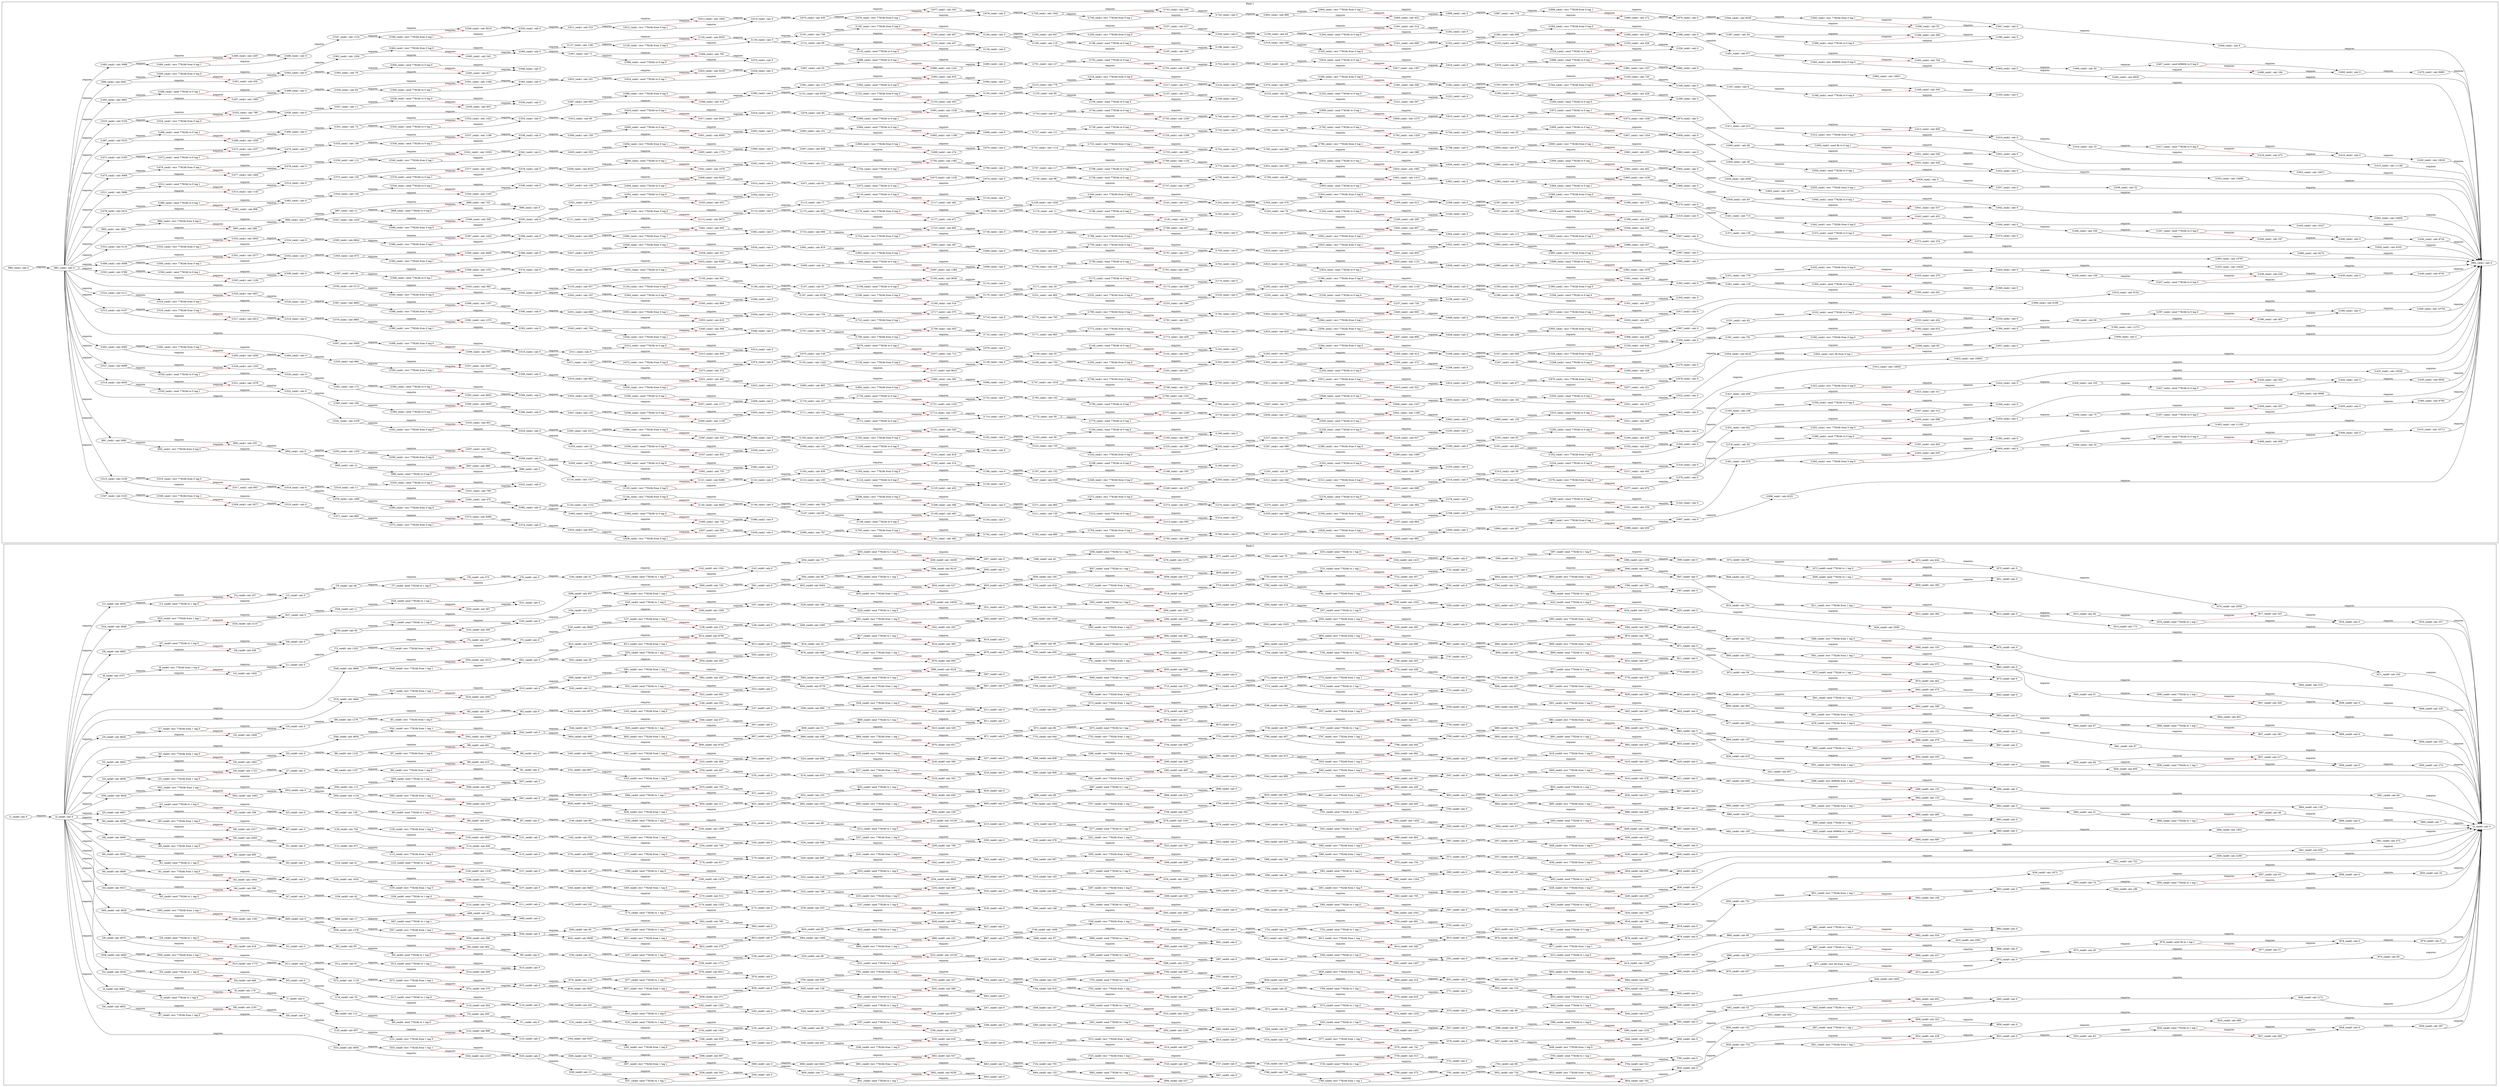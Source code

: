 digraph G {
    rankdir=LR;
    subgraph "cluster_rank_0" {
        label = "Rank 0";
        "l147_rank0: calc 0";
        "l87_rank0: calc 0";
        "l817_rank0: send 77824b to 1 tag 1";
        "l832_rank0: calc 124";
        "l138_rank0: calc 274";
        "l615_rank0: calc 0";
        "l317_rank0: send 77824b to 1 tag 0";
        "l284_rank0: calc 53";
        "l374_rank0: calc 1232";
        "l410_rank0: calc 278";
        "l434_rank0: calc 759";
        "l859_rank0: calc 0";
        "l871_rank0: calc 0";
        "l604_rank0: calc 665";
        "l10_rank0: calc 1630";
        "l556_rank0: calc 1376";
        "l658_rank0: calc 572";
        "l646_rank0: calc 454";
        "l826_rank0: calc 611";
        "l117_rank0: send 77824b to 1 tag 0";
        "l114_rank0: calc 820";
        "l170_rank0: calc 514";
        "l879_rank0: calc 0";
        "l905_rank0: calc 87";
        "l194_rank0: calc 749";
        "l159_rank0: calc 0";
        "l267_rank0: calc 0";
        "l353_rank0: recv 77824b from 1 tag 0";
        "l640_rank0: calc 138";
        "l900_rank0: calc 904";
        "l321_rank0: recv 77824b from 1 tag 0";
        "l876_rank0: calc 960";
        "l400_rank0: calc 800";
        "l664_rank0: calc 125";
        "l313_rank0: recv 77824b from 1 tag 0";
        "l82_rank0: calc 339";
        "l238_rank0: calc 9977";
        "l647_rank0: calc 0";
        "l761_rank0: send 77824b to 1 tag 1";
        "l451_rank0: calc 554";
        "l190_rank0: calc 1479";
        "l575_rank0: calc 0";
        "l802_rank0: calc 455";
        "l793_rank0: send 77824b to 1 tag 1";
        "l800_rank0: calc 122";
        "l27_rank0: calc 0";
        "l215_rank0: calc 0";
        "l711_rank0: calc 0";
        "l269_rank0: send 77824b to 1 tag 0";
        "l857_rank0: send 77824b to 1 tag 1";
        "l537_rank0: send 77824b to 1 tag 1";
        "l903_rank0: calc 0";
        "l545_rank0: send 77824b to 1 tag 1";
        "l364_rank0: calc 189";
        "l523_rank0: calc 0";
        "l759_rank0: calc 0";
        "l98_rank0: calc 691";
        "l635_rank0: calc 0";
        "l129_rank0: recv 77824b from 1 tag 0";
        "l171_rank0: calc 0";
        "l83_rank0: calc 0";
        "l918_rank0: calc 0";
        "l263_rank0: calc 0";
        "l202_rank0: calc 203";
        "l78_rank0: calc 575";
        "l200_rank0: calc 1085";
        "l636_rank0: calc 9837";
        "l13_rank0: send 77824b to 1 tag 0";
        "l23_rank0: calc 0";
        "l746_rank0: calc 503";
        "l206_rank0: calc 10205";
        "l379_rank0: calc 0";
        "l610_rank0: calc 328";
        "l694_rank0: calc 239";
        "l81_rank0: recv 77824b from 1 tag 0";
        "l218_rank0: calc 343";
        "l2_rank0: calc 0";
        "l113_rank0: recv 77824b from 1 tag 0";
        "l858_rank0: calc 323";
        "l201_rank0: recv 77824b from 1 tag 0";
        "l631_rank0: calc 0";
        "l472_rank0: calc 99";
        "l496_rank0: calc 17";
        "l687_rank0: calc 0";
        "l96_rank0: calc 1125";
        "l265_rank0: recv 77824b from 1 tag 0";
        "l494_rank0: calc 1391";
        "l835_rank0: calc 0";
        "l433_rank0: send 77824b to 1 tag 0";
        "l942_rank0: calc 573";
        "l862_rank0: calc 773";
        "l118_rank0: calc 954";
        "l698_rank0: calc 614";
        "l532_rank0: calc 4850";
        "l210_rank0: calc 289";
        "l652_rank0: calc 9454";
        "l343_rank0: calc 0";
        "l465_rank0: calc 0";
        "l600_rank0: calc 71";
        "l855_rank0: calc 0";
        "l976_rank0: send 0b to 1 tag 1";
        "l914_rank0: calc 773";
        "l56_rank0: calc 4852";
        "l407_rank0: calc 0";
        "l572_rank0: calc 1119";
        "l7_rank0: calc 0";
        "l237_rank0: send 77824b to 1 tag 0";
        "l264_rank0: calc 1039";
        "l643_rank0: calc 0";
        "l684_rank0: calc 1068";
        "l510_rank0: calc 1775";
        "l961_rank0: recv 77824b from 1 tag 1";
        "l385_rank0: recv 77824b from 1 tag 0";
        "l803_rank0: calc 0";
        "l791_rank0: calc 0";
        "l573_rank0: recv 77824b from 1 tag 1";
        "l74_rank0: calc 327";
        "l898_rank0: calc 437";
        "l187_rank0: calc 0";
        "l460_rank0: calc 0";
        "l865_rank0: send 77824b to 1 tag 1";
        "l634_rank0: calc 649";
        "l4_rank0: calc 4884";
        "l911_rank0: recv 77824b from 1 tag 1";
        "l217_rank0: recv 77824b from 1 tag 0";
        "l207_rank0: calc 0";
        "l283_rank0: calc 0";
        "l80_rank0: calc 1279";
        "l722_rank0: calc 557";
        "l867_rank0: calc 0";
        "l889_rank0: send 77824b to 1 tag 1";
        "l76_rank0: calc 48";
        "l330_rank0: calc 392";
        "l455_rank0: calc 0";
        "l120_rank0: calc 857";
        "l444_rank0: calc 615";
        "l565_rank0: recv 77824b from 1 tag 1";
        "l340_rank0: calc 54";
        "l183_rank0: calc 0";
        "l193_rank0: recv 77824b from 1 tag 0";
        "l571_rank0: calc 0";
        "l660_rank0: calc 9441";
        "l778_rank0: calc 578";
        "l854_rank0: calc 742";
        "l55_rank0: calc 0";
        "l52_rank0: calc 5034";
        "l292_rank0: calc 106";
        "l300_rank0: calc 148";
        "l490_rank0: calc 0";
        "l629_rank0: recv 77824b from 1 tag 1";
        "l796_rank0: calc 657";
        "l127_rank0: calc 0";
        "l764_rank0: calc 916";
        "l209_rank0: recv 77824b from 1 tag 0";
        "l458_rank0: recv 77824b from 1 tag 0";
        "l291_rank0: calc 0";
        "l838_rank0: calc 594";
        "l337_rank0: recv 77824b from 1 tag 0";
        "l923_rank0: calc 0";
        "l947_rank0: calc 200";
        "l557_rank0: recv 77824b from 1 tag 1";
        "l812_rank0: calc 1049";
        "l15_rank0: calc 0";
        "l135_rank0: calc 0";
        "l240_rank0: calc 685";
        "l258_rank0: calc 708";
        "l755_rank0: calc 0";
        "l111_rank0: calc 0";
        "l794_rank0: calc 522";
        "l544_rank0: calc 71";
        "l785_rank0: send 77824b to 1 tag 1";
        "l481_rank0: calc 87";
        "l125_rank0: send 77824b to 1 tag 0";
        "l480_rank0: calc 0";
        "l927_rank0: calc 260";
        "l666_rank0: calc 527";
        "l84_rank0: calc 139";
        "l370_rank0: calc 734";
        "l279_rank0: calc 0";
        "l582_rank0: calc 450";
        "l220_rank0: calc 66";
        "l603_rank0: calc 0";
        "l148_rank0: calc 69";
        "l780_rank0: calc 824";
        "l750_rank0: calc 280";
        "l697_rank0: send 77824b to 1 tag 1";
        "l891_rank0: calc 0";
        "l620_rank0: calc 9938";
        "l721_rank0: send 77824b to 1 tag 1";
        "l588_rank0: calc 857";
        "l726_rank0: calc 493";
        "l894_rank0: calc 480";
        "l173_rank0: send 77824b to 1 tag 0";
        "l744_rank0: calc 65";
        "l372_rank0: calc 48";
        "l22_rank0: calc 358";
        "l895_rank0: calc 0";
        "l904_rank0: calc 851";
        "l467_rank0: calc 753";
        "l550_rank0: calc 2513";
        "l736_rank0: calc 99";
        "l191_rank0: calc 0";
        "l485_rank0: calc 0";
        "l597_rank0: recv 77824b from 1 tag 1";
        "l921_rank0: recv 77824b from 1 tag 1";
        "l104_rank0: calc 1032";
        "l703_rank0: calc 0";
        "l369_rank0: recv 77824b from 1 tag 0";
        "l503_rank0: calc 0";
        "l361_rank0: recv 77824b from 1 tag 0";
        "l908_rank0: calc 0";
        "l933_rank0: calc 0";
        "l601_rank0: send 77824b to 1 tag 1";
        "l422_rank0: calc 177";
        "l508_rank0: calc 4840";
        "l88_rank0: calc 1197";
        "l302_rank0: calc 1681";
        "l115_rank0: calc 0";
        "l162_rank0: calc 494";
        "l54_rank0: calc 669";
        "l814_rank0: calc 349";
        "l158_rank0: calc 1711";
        "l251_rank0: calc 0";
        "l136_rank0: calc 9949";
        "l123_rank0: calc 0";
        "l718_rank0: calc 430";
        "l788_rank0: calc 764";
        "l953_rank0: calc 0";
        "l789_rank0: recv 77824b from 1 tag 1";
        "l153_rank0: recv 77824b from 1 tag 0";
        "l417_rank0: calc 827";
        "l473_rank0: send 77824b to 1 tag 0";
        "l890_rank0: calc 486";
        "l920_rank0: calc 710";
        "l392_rank0: calc 915";
        "l457_rank0: calc 502";
        "l257_rank0: recv 77824b from 1 tag 0";
        "l609_rank0: send 77824b to 1 tag 1";
        "l869_rank0: recv 77824b from 1 tag 1";
        "l233_rank0: recv 77824b from 1 tag 0";
        "l866_rank0: calc 479";
        "l151_rank0: calc 0";
        "l331_rank0: calc 0";
        "l443_rank0: send 77824b to 1 tag 0";
        "l394_rank0: calc 364";
        "l543_rank0: calc 0";
        "l740_rank0: calc 605";
        "l301_rank0: send 77824b to 1 tag 0";
        "l574_rank0: calc 379";
        "l602_rank0: calc 9239";
        "l299_rank0: calc 0";
        "l892_rank0: calc 765";
        "l286_rank0: calc 1270";
        "l49_rank0: recv 77824b from 1 tag 0";
        "l489_rank0: calc 152";
        "l43_rank0: calc 0";
        "l318_rank0: calc 1452";
        "l861_rank0: recv 77824b from 1 tag 1";
        "l367_rank0: calc 0";
        "l841_rank0: send 77824b to 1 tag 1";
        "l116_rank0: calc 70";
        "l256_rank0: calc 548";
        "l197_rank0: send 77824b to 1 tag 0";
        "l463_rank0: send 77824b to 1 tag 0";
        "l581_rank0: recv 77824b from 1 tag 1";
        "l28_rank0: calc 4970";
        "l176_rank0: calc 9389";
        "l576_rank0: calc 110";
        "l126_rank0: calc 1318";
        "l777_rank0: send 77824b to 1 tag 1";
        "l819_rank0: calc 0";
        "l884_rank0: calc 877";
        "l936_rank0: send 77824b to 1 tag 1";
        "l274_rank0: calc 365";
        "l21_rank0: send 77824b to 1 tag 0";
        "l145_rank0: recv 77824b from 1 tag 0";
        "l189_rank0: send 77824b to 1 tag 0";
        "l328_rank0: calc 1025";
        "l38_rank0: calc 549";
        "l442_rank0: calc 96";
        "l492_rank0: calc 4826";
        "l232_rank0: calc 788";
        "l963_rank0: calc 0";
        "l561_rank0: send 77824b to 1 tag 1";
        "l164_rank0: calc 222";
        "l166_rank0: calc 1565";
        "l307_rank0: calc 0";
        "l453_rank0: send 77824b to 1 tag 0";
        "l804_rank0: calc 634";
        "l491_rank0: calc 60";
        "l823_rank0: calc 0";
        "l709_rank0: recv 77824b from 1 tag 1";
        "l798_rank0: calc 644";
        "l262_rank0: calc 1245";
        "l281_rank0: recv 77824b from 1 tag 0";
        "l447_rank0: calc 594";
        "l452_rank0: calc 49";
        "l775_rank0: calc 0";
        "l536_rank0: calc 13";
        "l231_rank0: calc 0";
        "l454_rank0: calc 646";
        "l766_rank0: calc 401";
        "l466_rank0: calc 2171";
        "l628_rank0: calc 9910";
        "l678_rank0: calc 694";
        "l768_rank0: calc 87";
        "l885_rank0: recv 77824b from 1 tag 1";
        "l969_rank0: calc 7";
        "l91_rank0: calc 0";
        "l359_rank0: calc 0";
        "l899_rank0: calc 0";
        "l355_rank0: calc 0";
        "l972_rank0: calc 185";
        "l277_rank0: send 77824b to 1 tag 0";
        "l160_rank0: calc 9491";
        "l181_rank0: send 77824b to 1 tag 0";
        "l398_rank0: calc 1208";
        "l806_rank0: calc 686";
        "l551_rank0: calc 0";
        "l795_rank0: calc 0";
        "l61_rank0: send 77824b to 1 tag 0";
        "l617_rank0: send 77824b to 1 tag 1";
        "l931_rank0: recv 77824b from 1 tag 1";
        "l909_rank0: calc 355";
        "l671_rank0: calc 0";
        "l930_rank0: calc 619";
        "l651_rank0: calc 0";
        "l552_rank0: calc 59";
        "l853_rank0: recv 77824b from 1 tag 1";
        "l487_rank0: calc 656";
        "l324_rank0: calc 53";
        "l436_rank0: calc 2473";
        "l260_rank0: calc 144";
        "l693_rank0: recv 77824b from 1 tag 1";
        "l558_rank0: calc 289";
        "l397_rank0: send 77824b to 1 tag 0";
        "l119_rank0: calc 0";
        "l468_rank0: recv 77824b from 1 tag 0";
        "l541_rank0: recv 77824b from 1 tag 1";
        "l901_rank0: recv 77824b from 1 tag 1";
        "l211_rank0: calc 0";
        "l784_rank0: calc 124";
        "l912_rank0: calc 384";
        "l596_rank0: calc 752";
        "l314_rank0: calc 647";
        "l414_rank0: calc 1208";
        "l688_rank0: calc 87";
        "l476_rank0: calc 2058";
        "l65_rank0: recv 77824b from 1 tag 0";
        "l860_rank0: calc 704";
        "l919_rank0: calc 337";
        "l141_rank0: send 77824b to 1 tag 0";
        "l787_rank0: calc 0";
        "l393_rank0: recv 77824b from 1 tag 0";
        "l70_rank0: calc 550";
        "l285_rank0: send 77824b to 1 tag 0";
        "l107_rank0: calc 0";
        "l44_rank0: calc 5013";
        "l502_rank0: calc 1663";
        "l739_rank0: calc 0";
        "l311_rank0: calc 0";
        "l419_rank0: calc 353";
        "l845_rank0: recv 77824b from 1 tag 1";
        "l106_rank0: calc 771";
        "l720_rank0: calc 104";
        "l131_rank0: calc 0";
        "l589_rank0: recv 77824b from 1 tag 1";
        "l714_rank0: calc 593";
        "l741_rank0: recv 77824b from 1 tag 1";
        "l622_rank0: calc 279";
        "l154_rank0: calc 407";
        "l813_rank0: recv 77824b from 1 tag 1";
        "l815_rank0: calc 0";
        "l539_rank0: calc 0";
        "l100_rank0: calc 93";
        "l402_rank0: calc 447";
        "l579_rank0: calc 0";
        "l913_rank0: calc 0";
        "l276_rank0: calc 55";
        "l63_rank0: calc 0";
        "l886_rank0: calc 400";
        "l42_rank0: calc 1944";
        "l426_rank0: calc 2509";
        "l546_rank0: calc 477";
        "l954_rank0: calc 196";
        "l522_rank0: calc 602";
        "l108_rank0: calc 42";
        "l482_rank0: calc 105";
        "l808_rank0: calc 94";
        "l253_rank0: send 77824b to 1 tag 0";
        "l163_rank0: calc 0";
        "l598_rank0: calc 807";
        "l966_rank0: send 77824b to 1 tag 1";
        "l384_rank0: calc 620";
        "l839_rank0: calc 0";
        "l769_rank0: send 77824b to 1 tag 1";
        "l383_rank0: calc 0";
        "l676_rank0: calc 466";
        "l306_rank0: calc 609";
        "l731_rank0: calc 0";
        "l280_rank0: calc 909";
        "l332_rank0: calc 70";
        "l408_rank0: calc 940";
        "l962_rank0: calc 133";
        "l852_rank0: calc 724";
        "l970_rank0: calc 657";
        "l345_rank0: recv 77824b from 1 tag 0";
        "l932_rank0: calc 520";
        "l101_rank0: send 77824b to 1 tag 0";
        "l624_rank0: calc 95";
        "l756_rank0: calc 1002";
        "l928_rank0: calc 0";
        "l810_rank0: calc 497";
        "l25_rank0: recv 77824b from 1 tag 0";
        "l109_rank0: send 77824b to 1 tag 0";
        "l538_rank0: calc 543";
        "l974_rank0: calc 85";
        "l752_rank0: calc 92";
        "l971_rank0: recv 0b from 1 tag 1";
        "l103_rank0: calc 0";
        "l350_rank0: calc 1407";
        "l150_rank0: calc 1599";
        "l517_rank0: recv 77824b from 1 tag 1";
        "l438_rank0: recv 77824b from 1 tag 0";
        "l329_rank0: recv 77824b from 1 tag 0";
        "l743_rank0: calc 0";
        "l690_rank0: calc 654";
        "l14_rank0: calc 257";
        "l396_rank0: calc 52";
        "l223_rank0: calc 0";
        "l592_rank0: calc 98";
        "l685_rank0: recv 77824b from 1 tag 1";
        "l527_rank0: calc 0";
        "l668_rank0: calc 458";
        "l590_rank0: calc 736";
        "l339_rank0: calc 0";
        "l649_rank0: send 77824b to 1 tag 1";
        "l606_rank0: calc 9742";
        "l724_rank0: calc 755";
        "l883_rank0: calc 0";
        "l169_rank0: recv 77824b from 1 tag 0";
        "l213_rank0: send 77824b to 1 tag 0";
        "l689_rank0: send 77824b to 1 tag 1";
        "l235_rank0: calc 0";
        "l926_rank0: send 77824b to 1 tag 1";
        "l94_rank0: calc 464";
        "l242_rank0: calc 571";
        "l387_rank0: calc 0";
        "l167_rank0: calc 0";
        "l395_rank0: calc 0";
        "l298_rank0: calc 538";
        "l93_rank0: send 77824b to 1 tag 0";
        "l549_rank0: recv 77824b from 1 tag 1";
        "l955_rank0: calc 74";
        "l526_rank0: calc 2110";
        "l562_rank0: calc 765";
        "l833_rank0: send 77824b to 1 tag 1";
        "l157_rank0: send 77824b to 1 tag 0";
        "l737_rank0: send 77824b to 1 tag 1";
        "l758_rank0: calc 292";
        "l938_rank0: calc 0";
        "l929_rank0: calc 297";
        "l477_rank0: calc 694";
        "l673_rank0: send 77824b to 1 tag 1";
        "l326_rank0: calc 1401";
        "l499_rank0: calc 0";
        "l310_rank0: calc 1634";
        "l705_rank0: send 77824b to 1 tag 1";
        "l821_rank0: recv 77824b from 1 tag 1";
        "l216_rank0: calc 915";
        "l897_rank0: send 77824b to 1 tag 1";
        "l567_rank0: calc 0";
        "l9_rank0: recv 77824b from 1 tag 0";
        "l850_rank0: calc 390";
        "l542_rank0: calc 2368";
        "l564_rank0: calc 1124";
        "l968_rank0: calc 0";
        "l168_rank0: calc 9483";
        "l90_rank0: calc 410";
        "l498_rank0: calc 43";
        "l53_rank0: send 77824b to 1 tag 0";
        "l122_rank0: calc 896";
        "l415_rank0: calc 0";
        "l505_rank0: send 77824b to 1 tag 1";
        "l315_rank0: calc 0";
        "l130_rank0: calc 9667";
        "l965_rank0: calc 51";
        "l357_rank0: send 77824b to 1 tag 0";
        "l390_rank0: calc 1252";
        "l748_rank0: calc 1006";
        "l554_rank0: calc 405";
        "l949_rank0: calc 229";
        "l770_rank0: calc 616";
        "l657_rank0: send 77824b to 1 tag 1";
        "l529_rank0: send 77824b to 1 tag 1";
        "l864_rank0: calc 107";
        "l448_rank0: recv 77824b from 1 tag 0";
        "l229_rank0: send 77824b to 1 tag 0";
        "l388_rank0: calc 59";
        "l175_rank0: calc 0";
        "l57_rank0: recv 77824b from 1 tag 0";
        "l667_rank0: calc 0";
        "l137_rank0: recv 77824b from 1 tag 0";
        "l525_rank0: recv 77824b from 1 tag 1";
        "l767_rank0: calc 0";
        "l531_rank0: calc 0";
        "l618_rank0: calc 385";
        "l653_rank0: recv 77824b from 1 tag 1";
        "l975_rank0: calc 26";
        "l165_rank0: send 77824b to 1 tag 0";
        "l836_rank0: calc 857";
        "l681_rank0: send 77824b to 1 tag 1";
        "l655_rank0: calc 0";
        "l695_rank0: calc 0";
        "l595_rank0: calc 0";
        "l31_rank0: calc 0";
        "l847_rank0: calc 0";
        "l351_rank0: calc 0";
        "l872_rank0: calc 59";
        "l479_rank0: calc 152";
        "l625_rank0: send 77824b to 1 tag 1";
        "l40_rank0: calc 4846";
        "l348_rank0: calc 47";
        "l486_rank0: calc 1953";
        "l851_rank0: calc 0";
        "l205_rank0: send 77824b to 1 tag 0";
        "l198_rank0: calc 10125";
        "l535_rank0: calc 0";
        "l416_rank0: calc 2591";
        "l155_rank0: calc 0";
        "l304_rank0: calc 697";
        "l282_rank0: calc 405";
        "l60_rank0: calc 5054";
        "l773_rank0: recv 77824b from 1 tag 1";
        "l139_rank0: calc 0";
        "l354_rank0: calc 662";
        "l910_rank0: calc 791";
        "l948_rank0: calc 0";
        "l366_rank0: calc 1041";
        "l732_rank0: calc 644";
        "l149_rank0: send 77824b to 1 tag 0";
        "l521_rank0: send 77824b to 1 tag 1";
        "l461_rank0: calc 473";
        "l952_rank0: calc 108";
        "l259_rank0: calc 0";
        "l456_rank0: calc 2289";
        "l243_rank0: calc 0";
        "l868_rank0: calc 673";
        "l717_rank0: recv 77824b from 1 tag 1";
        "l47_rank0: calc 0";
        "l475_rank0: calc 0";
        "l677_rank0: recv 77824b from 1 tag 1";
        "l797_rank0: recv 77824b from 1 tag 1";
        "l437_rank0: calc 658";
        "l825_rank0: send 77824b to 1 tag 1";
        "l593_rank0: send 77824b to 1 tag 1";
        "l951_rank0: recv 77824b from 1 tag 1";
        "l763_rank0: calc 0";
        "l599_rank0: calc 0";
        "l830_rank0: calc 514";
        "l619_rank0: calc 0";
        "l195_rank0: calc 0";
        "l807_rank0: calc 0";
        "l956_rank0: send 77824b to 1 tag 1";
        "l946_rank0: send 77824b to 1 tag 1";
        "l848_rank0: calc 122";
        "l249_rank0: recv 77824b from 1 tag 0";
        "l902_rank0: calc 309";
        "l753_rank0: send 77824b to 1 tag 1";
        "l316_rank0: calc 183";
        "l738_rank0: calc 511";
        "l837_rank0: recv 77824b from 1 tag 1";
        "l241_rank0: recv 77824b from 1 tag 0";
        "l882_rank0: calc 534";
        "l228_rank0: calc 186";
        "l278_rank0: calc 1241";
        "l349_rank0: send 77824b to 1 tag 0";
        "l404_rank0: calc 47";
        "l102_rank0: calc 399";
        "l341_rank0: send 77824b to 1 tag 0";
        "l450_rank0: calc 0";
        "l627_rank0: calc 0";
        "l907_rank0: calc 381";
        "l75_rank0: calc 0";
        "l623_rank0: calc 0";
        "l378_rank0: calc 742";
        "l591_rank0: calc 0";
        "l553_rank0: send 77824b to 1 tag 1";
        "l362_rank0: calc 705";
        "l244_rank0: calc 194";
        "l626_rank0: calc 690";
        "l781_rank0: recv 77824b from 1 tag 1";
        "l809_rank0: send 77824b to 1 tag 1";
        "l786_rank0: calc 550";
        "l641_rank0: send 77824b to 1 tag 1";
        "l665_rank0: send 77824b to 1 tag 1";
        "l48_rank0: calc 4849";
        "l320_rank0: calc 578";
        "l440_rank0: calc 0";
        "l427_rank0: calc 751";
        "l85_rank0: send 77824b to 1 tag 0";
        "l811_rank0: calc 0";
        "l439_rank0: calc 481";
        "l530_rank0: calc 567";
        "l563_rank0: calc 0";
        "l382_rank0: calc 1244";
        "l462_rank0: calc 52";
        "l621_rank0: recv 77824b from 1 tag 1";
        "l644_rank0: calc 9779";
        "l295_rank0: calc 0";
        "l760_rank0: calc 128";
        "l801_rank0: send 77824b to 1 tag 1";
        "l716_rank0: calc 819";
        "l916_rank0: send 77824b to 1 tag 1";
        "l30_rank0: calc 418";
        "l757_rank0: recv 77824b from 1 tag 1";
        "l26_rank0: calc 1723";
        "l333_rank0: send 77824b to 1 tag 0";
        "l418_rank0: recv 77824b from 1 tag 0";
        "l751_rank0: calc 0";
        "l843_rank0: calc 0";
        "l290_rank0: calc 458";
        "l842_rank0: calc 475";
        "l344_rank0: calc 890";
        "l246_rank0: calc 9707";
        "l185_rank0: recv 77824b from 1 tag 0";
        "l943_rank0: calc 0";
        "l196_rank0: calc 90";
        "l363_rank0: calc 0";
        "l683_rank0: calc 0";
        "l69_rank0: send 77824b to 1 tag 0";
        "l934_rank0: calc 605";
        "l64_rank0: calc 4859";
        "l747_rank0: calc 0";
        "l105_rank0: recv 77824b from 1 tag 0";
        "l729_rank0: send 77824b to 1 tag 1";
        "l824_rank0: calc 124";
        "l585_rank0: send 77824b to 1 tag 1";
        "l734_rank0: calc 608";
        "l322_rank0: calc 765";
        "l386_rank0: calc 804";
        "l979_rank0: calc 0";
        "l771_rank0: calc 0";
        "l959_rank0: calc 33";
        "l250_rank0: calc 616";
        "l86_rank0: calc 433";
        "l656_rank0: calc 100";
        "l873_rank0: send 77824b to 1 tag 1";
        "l20_rank0: calc 4951";
        "l18_rank0: calc 1609";
        "l723_rank0: calc 0";
        "l110_rank0: calc 716";
        "l735_rank0: calc 0";
        "l221_rank0: send 77824b to 1 tag 0";
        "l500_rank0: calc 4836";
        "l182_rank0: calc 1281";
        "l33_rank0: recv 77824b from 1 tag 0";
        "l940_rank0: calc 552";
        "l474_rank0: calc 634";
        "l863_rank0: calc 0";
        "l686_rank0: calc 232";
        "l37_rank0: send 77824b to 1 tag 0";
        "l672_rank0: calc 96";
        "l584_rank0: calc 346";
        "l493_rank0: recv 77824b from 1 tag 1";
        "l446_rank0: calc 2405";
        "l638_rank0: calc 371";
        "l334_rank0: calc 1415";
        "l409_rank0: recv 77824b from 1 tag 0";
        "l95_rank0: calc 0";
        "l192_rank0: calc 553";
        "l59_rank0: calc 0";
        "l435_rank0: calc 0";
        "l484_rank0: calc 685";
        "l587_rank0: calc 0";
        "l248_rank0: calc 641";
        "l719_rank0: calc 0";
        "l430_rank0: calc 0";
        "l24_rank0: calc 4838";
        "l184_rank0: calc 9357";
        "l730_rank0: calc 513";
        "l733_rank0: recv 77824b from 1 tag 1";
        "l805_rank0: recv 77824b from 1 tag 1";
        "l413_rank0: send 77824b to 1 tag 0";
        "l399_rank0: calc 0";
        "l519_rank0: calc 0";
        "l708_rank0: calc 877";
        "l849_rank0: send 77824b to 1 tag 1";
        "l406_rank0: calc 1186";
        "l312_rank0: calc 672";
        "l670_rank0: calc 651";
        "l356_rank0: calc 174";
        "l704_rank0: calc 105";
        "l5_rank0: send 77824b to 1 tag 0";
        "l967_rank0: calc 46";
        "l958_rank0: calc 0";
        "l79_rank0: calc 0";
        "l305_rank0: recv 77824b from 1 tag 0";
        "l32_rank0: calc 4842";
        "l252_rank0: calc 129";
        "l669_rank0: recv 77824b from 1 tag 1";
        "l754_rank0: calc 691";
        "l471_rank0: calc 163";
        "l254_rank0: calc 9805";
        "l633_rank0: send 77824b to 1 tag 1";
        "l779_rank0: calc 0";
        "l675_rank0: calc 0";
        "l179_rank0: calc 0";
        "l239_rank0: calc 0";
        "l509_rank0: recv 77824b from 1 tag 1";
        "l222_rank0: calc 10129";
        "l945_rank0: calc 51";
        "l533_rank0: recv 77824b from 1 tag 1";
        "l977_rank0: calc 51";
        "l325_rank0: send 77824b to 1 tag 0";
        "l937_rank0: calc 217";
        "l214_rank0: calc 10120";
        "l1_rank0: calc 0";
        "l204_rank0: calc 75";
        "l682_rank0: calc 492";
        "l691_rank0: calc 0";
        "l874_rank0: calc 462";
        "l156_rank0: calc 41";
        "l696_rank0: calc 99";
        "l512_rank0: calc 97";
        "l749_rank0: recv 77824b from 1 tag 1";
        "l922_rank0: calc 438";
        "l3_rank0: calc 0";
        "l941_rank0: recv 77824b from 1 tag 1";
        "l915_rank0: calc 94";
        "l212_rank0: calc 99";
        "l71_rank0: calc 0";
        "l226_rank0: calc 396";
        "l520_rank0: calc 12";
        "l877_rank0: recv 77824b from 1 tag 1";
        "l917_rank0: calc 325";
        "l39_rank0: calc 0";
        "l887_rank0: calc 0";
        "l72_rank0: calc 1325";
        "l648_rank0: calc 97";
        "l630_rank0: calc 311";
        "l834_rank0: calc 523";
        "l663_rank0: calc 0";
        "l294_rank0: calc 1503";
        "l275_rank0: calc 0";
        "l560_rank0: calc 95";
        "l594_rank0: calc 9210";
        "l710_rank0: calc 373";
        "l124_rank0: calc 41";
        "l391_rank0: calc 0";
        "l700_rank0: calc 958";
        "l540_rank0: calc 4854";
        "l134_rank0: calc 1421";
        "l715_rank0: calc 0";
        "l377_rank0: recv 77824b from 1 tag 0";
        "l577_rank0: send 77824b to 1 tag 1";
        "l611_rank0: calc 0";
        "l925_rank0: calc 93";
        "l327_rank0: calc 0";
        "l97_rank0: recv 77824b from 1 tag 0";
        "l346_rank0: calc 561";
        "l389_rank0: send 77824b to 1 tag 0";
        "l568_rank0: calc 115";
        "l497_rank0: send 77824b to 1 tag 1";
        "l51_rank0: calc 0";
        "l712_rank0: calc 89";
        "l659_rank0: calc 0";
        "l303_rank0: calc 0";
        "l569_rank0: send 77824b to 1 tag 1";
        "l790_rank0: calc 573";
        "l365_rank0: send 77824b to 1 tag 0";
        "l613_rank0: recv 77824b from 1 tag 1";
        "l17_rank0: recv 77824b from 1 tag 0";
        "l827_rank0: calc 0";
        "l725_rank0: recv 77824b from 1 tag 1";
        "l50_rank0: calc 2059";
        "l776_rank0: calc 104";
        "l645_rank0: recv 77824b from 1 tag 1";
        "l16_rank0: calc 4834";
        "l445_rank0: calc 0";
        "l507_rank0: calc 0";
        "l133_rank0: send 77824b to 1 tag 0";
        "l728_rank0: calc 132";
        "l92_rank0: calc 85";
        "l172_rank0: calc 241";
        "l692_rank0: calc 1051";
        "l939_rank0: calc 274";
        "l570_rank0: calc 755";
        "l308_rank0: calc 197";
        "l495_rank0: calc 0";
        "l513_rank0: send 77824b to 1 tag 1";
        "l699_rank0: calc 0";
        "l973_rank0: calc 0";
        "l829_rank0: recv 77824b from 1 tag 1";
        "l234_rank0: calc 460";
        "l405_rank0: send 77824b to 1 tag 0";
        "l555_rank0: calc 0";
        "l459_rank0: calc 616";
        "l464_rank0: calc 652";
        "l45_rank0: send 77824b to 1 tag 0";
        "l360_rank0: calc 759";
        "l245_rank0: send 77824b to 1 tag 0";
        "l336_rank0: calc 944";
        "l528_rank0: calc 11";
        "l547_rank0: calc 0";
        "l844_rank0: calc 775";
        "l616_rank0: calc 32";
        "l287_rank0: calc 0";
        "l534_rank0: calc 2225";
        "l128_rank0: calc 744";
        "l208_rank0: calc 994";
        "l289_rank0: recv 77824b from 1 tag 0";
        "l650_rank0: calc 606";
        "l368_rank0: calc 740";
        "l516_rank0: calc 4844";
        "l639_rank0: calc 0";
        "l831_rank0: calc 0";
        "l403_rank0: calc 0";
        "l799_rank0: calc 0";
        "l178_rank0: calc 617";
        "l375_rank0: calc 0";
        "l820_rank0: calc 991";
        "l840_rank0: calc 124";
        "l881_rank0: send 77824b to 1 tag 1";
        "l745_rank0: send 77824b to 1 tag 1";
        "l888_rank0: calc 92";
        "l142_rank0: calc 1542";
        "l309_rank0: send 77824b to 1 tag 0";
        "l429_rank0: calc 400";
        "l77_rank0: send 77824b to 1 tag 0";
        "l41_rank0: recv 77824b from 1 tag 0";
        "l144_rank0: calc 9879";
        "l511_rank0: calc 0";
        "l856_rank0: calc 101";
        "l358_rank0: calc 1052";
        "l559_rank0: calc 0";
        "l880_rank0: calc 85";
        "l255_rank0: calc 0";
        "l702_rank0: calc 327";
        "l674_rank0: calc 517";
        "l266_rank0: calc 253";
        "l34_rank0: calc 1842";
        "l680_rank0: calc 66";
        "l132_rank0: calc 56";
        "l566_rank0: calc 370";
        "l272_rank0: calc 952";
        "l506_rank0: calc 593";
        "l219_rank0: calc 0";
        "l441_rank0: calc 638";
        "l818_rank0: calc 700";
        "l586_rank0: calc 9218";
        "l950_rank0: calc 751";
        "l146_rank0: calc 332";
        "l335_rank0: calc 0";
        "l548_rank0: calc 4860";
        "l828_rank0: calc 904";
        "l783_rank0: calc 0";
        "l518_rank0: calc 2002";
        "l661_rank0: recv 77824b from 1 tag 1";
        "l35_rank0: calc 0";
        "l483_rank0: send 40960b to 1 tag 0";
        "l6_rank0: calc 179";
        "l411_rank0: calc 0";
        "l428_rank0: recv 77824b from 1 tag 0";
        "l319_rank0: calc 0";
        "l89_rank0: recv 77824b from 1 tag 0";
        "l68_rank0: calc 112";
        "l323_rank0: calc 0";
        "l186_rank0: calc 659";
        "l642_rank0: calc 588";
        "l288_rank0: calc 858";
        "l412_rank0: calc 49";
        "l896_rank0: calc 88";
        "l935_rank0: calc 94";
        "l293_rank0: send 77824b to 1 tag 0";
        "l230_rank0: calc 10034";
        "l112_rank0: calc 971";
        "l188_rank0: calc 147";
        "l608_rank0: calc 51";
        "l580_rank0: calc 917";
        "l727_rank0: calc 0";
        "l960_rank0: calc 716";
        "l338_rank0: calc 475";
        "l424_rank0: calc 1013";
        "l66_rank0: calc 2317";
        "l488_rank0: recv 40960b from 1 tag 0";
        "l8_rank0: calc 4707";
        "l707_rank0: calc 0";
        "l29_rank0: send 77824b to 1 tag 0";
        "l906_rank0: send 77824b to 1 tag 1";
        "l964_rank0: calc 129";
        "l381_rank0: send 77824b to 1 tag 0";
        "l376_rank0: calc 714";
        "l420_rank0: calc 0";
        "l99_rank0: calc 0";
        "l662_rank0: calc 547";
        "l713_rank0: send 77824b to 1 tag 1";
        "l268_rank0: calc 42";
        "l605_rank0: recv 77824b from 1 tag 1";
        "l270_rank0: calc 1278";
        "l893_rank0: recv 77824b from 1 tag 1";
        "l432_rank0: calc 188";
        "l612_rank0: calc 519";
        "l742_rank0: calc 652";
        "l140_rank0: calc 41";
        "l161_rank0: recv 77824b from 1 tag 0";
        "l421_rank0: calc 807";
        "l875_rank0: calc 0";
        "l878_rank0: calc 347";
        "l401_rank0: recv 77824b from 1 tag 0";
        "l425_rank0: calc 0";
        "l762_rank0: calc 645";
        "l501_rank0: recv 77824b from 1 tag 1";
        "l944_rank0: calc 519";
        "l174_rank0: calc 1253";
        "l774_rank0: calc 438";
        "l347_rank0: calc 0";
        "l46_rank0: calc 590";
        "l469_rank0: calc 103";
        "l679_rank0: calc 0";
        "l203_rank0: calc 0";
        "l227_rank0: calc 0";
        "l352_rank0: calc 813";
        "l36_rank0: calc 4992";
        "l423_rank0: send 77824b to 1 tag 0";
        "l371_rank0: calc 0";
        "l583_rank0: calc 0";
        "l225_rank0: recv 77824b from 1 tag 0";
        "l236_rank0: calc 253";
        "l816_rank0: calc 114";
        "l524_rank0: calc 4848";
        "l515_rank0: calc 0";
        "l297_rank0: recv 77824b from 1 tag 0";
        "l870_rank0: calc 785";
        "l199_rank0: calc 0";
        "l614_rank0: calc 9780";
        "l822_rank0: calc 428";
        "l11_rank0: calc 0";
        "l924_rank0: calc 688";
        "l978_rank0: calc 0";
        "l224_rank0: calc 858";
        "l706_rank0: calc 585";
        "l180_rank0: calc 241";
        "l607_rank0: calc 0";
        "l261_rank0: send 77824b to 1 tag 0";
        "l478_rank0: recv 77824b from 1 tag 0";
        "l58_rank0: calc 2181";
        "l765_rank0: recv 77824b from 1 tag 1";
        "l772_rank0: calc 870";
        "l514_rank0: calc 659";
        "l792_rank0: calc 96";
        "l67_rank0: calc 0";
        "l121_rank0: recv 77824b from 1 tag 0";
        "l273_rank0: recv 77824b from 1 tag 0";
        "l701_rank0: recv 77824b from 1 tag 1";
        "l152_rank0: calc 9817";
        "l296_rank0: calc 802";
        "l782_rank0: calc 490";
        "l449_rank0: calc 535";
        "l19_rank0: calc 0";
        "l271_rank0: calc 0";
        "l578_rank0: calc 9511";
        "l342_rank0: calc 1404";
        "l632_rank0: calc 103";
        "l654_rank0: calc 527";
        "l12_rank0: calc 4929";
        "l62_rank0: calc 695";
        "l247_rank0: calc 0";
        "l957_rank0: calc 63";
        "l380_rank0: calc 46";
        "l846_rank0: calc 699";
        "l431_rank0: calc 722";
        "l504_rank0: calc 113";
        "l637_rank0: recv 77824b from 1 tag 1";
        "l373_rank0: send 77824b to 1 tag 0";
        "l73_rank0: recv 77824b from 1 tag 0";
        "l177_rank0: recv 77824b from 1 tag 0";
        "l470_rank0: calc 0";
        "l143_rank0: calc 0";
        "l1_rank0: calc 0" -> "l2_rank0: calc 0" [label="requires", color="black"];
        "l2_rank0: calc 0" -> "l4_rank0: calc 4884" [label="requires", color="black"];
        "l4_rank0: calc 4884" -> "l5_rank0: send 77824b to 1 tag 0" [label="requires", color="black"];
        "l4_rank0: calc 4884" -> "l6_rank0: calc 179" [label="requires", color="black"];
        "l5_rank0: send 77824b to 1 tag 0" -> "l6_rank0: calc 179" [label="irequires", color="red"];
        "l6_rank0: calc 179" -> "l7_rank0: calc 0" [label="requires", color="black"];
        "l5_rank0: send 77824b to 1 tag 0" -> "l7_rank0: calc 0" [label="requires", color="black"];
        "l2_rank0: calc 0" -> "l8_rank0: calc 4707" [label="requires", color="black"];
        "l8_rank0: calc 4707" -> "l9_rank0: recv 77824b from 1 tag 0" [label="requires", color="black"];
        "l8_rank0: calc 4707" -> "l10_rank0: calc 1630" [label="requires", color="black"];
        "l9_rank0: recv 77824b from 1 tag 0" -> "l10_rank0: calc 1630" [label="irequires", color="red"];
        "l10_rank0: calc 1630" -> "l11_rank0: calc 0" [label="requires", color="black"];
        "l9_rank0: recv 77824b from 1 tag 0" -> "l11_rank0: calc 0" [label="requires", color="black"];
        "l2_rank0: calc 0" -> "l12_rank0: calc 4929" [label="requires", color="black"];
        "l12_rank0: calc 4929" -> "l13_rank0: send 77824b to 1 tag 0" [label="requires", color="black"];
        "l12_rank0: calc 4929" -> "l14_rank0: calc 257" [label="requires", color="black"];
        "l13_rank0: send 77824b to 1 tag 0" -> "l14_rank0: calc 257" [label="irequires", color="red"];
        "l14_rank0: calc 257" -> "l15_rank0: calc 0" [label="requires", color="black"];
        "l13_rank0: send 77824b to 1 tag 0" -> "l15_rank0: calc 0" [label="requires", color="black"];
        "l2_rank0: calc 0" -> "l16_rank0: calc 4834" [label="requires", color="black"];
        "l16_rank0: calc 4834" -> "l17_rank0: recv 77824b from 1 tag 0" [label="requires", color="black"];
        "l16_rank0: calc 4834" -> "l18_rank0: calc 1609" [label="requires", color="black"];
        "l17_rank0: recv 77824b from 1 tag 0" -> "l18_rank0: calc 1609" [label="irequires", color="red"];
        "l18_rank0: calc 1609" -> "l19_rank0: calc 0" [label="requires", color="black"];
        "l17_rank0: recv 77824b from 1 tag 0" -> "l19_rank0: calc 0" [label="requires", color="black"];
        "l2_rank0: calc 0" -> "l20_rank0: calc 4951" [label="requires", color="black"];
        "l20_rank0: calc 4951" -> "l21_rank0: send 77824b to 1 tag 0" [label="requires", color="black"];
        "l20_rank0: calc 4951" -> "l22_rank0: calc 358" [label="requires", color="black"];
        "l21_rank0: send 77824b to 1 tag 0" -> "l22_rank0: calc 358" [label="irequires", color="red"];
        "l22_rank0: calc 358" -> "l23_rank0: calc 0" [label="requires", color="black"];
        "l21_rank0: send 77824b to 1 tag 0" -> "l23_rank0: calc 0" [label="requires", color="black"];
        "l2_rank0: calc 0" -> "l24_rank0: calc 4838" [label="requires", color="black"];
        "l24_rank0: calc 4838" -> "l25_rank0: recv 77824b from 1 tag 0" [label="requires", color="black"];
        "l24_rank0: calc 4838" -> "l26_rank0: calc 1723" [label="requires", color="black"];
        "l25_rank0: recv 77824b from 1 tag 0" -> "l26_rank0: calc 1723" [label="irequires", color="red"];
        "l26_rank0: calc 1723" -> "l27_rank0: calc 0" [label="requires", color="black"];
        "l25_rank0: recv 77824b from 1 tag 0" -> "l27_rank0: calc 0" [label="requires", color="black"];
        "l2_rank0: calc 0" -> "l28_rank0: calc 4970" [label="requires", color="black"];
        "l28_rank0: calc 4970" -> "l29_rank0: send 77824b to 1 tag 0" [label="requires", color="black"];
        "l28_rank0: calc 4970" -> "l30_rank0: calc 418" [label="requires", color="black"];
        "l29_rank0: send 77824b to 1 tag 0" -> "l30_rank0: calc 418" [label="irequires", color="red"];
        "l30_rank0: calc 418" -> "l31_rank0: calc 0" [label="requires", color="black"];
        "l29_rank0: send 77824b to 1 tag 0" -> "l31_rank0: calc 0" [label="requires", color="black"];
        "l2_rank0: calc 0" -> "l32_rank0: calc 4842" [label="requires", color="black"];
        "l32_rank0: calc 4842" -> "l33_rank0: recv 77824b from 1 tag 0" [label="requires", color="black"];
        "l32_rank0: calc 4842" -> "l34_rank0: calc 1842" [label="requires", color="black"];
        "l33_rank0: recv 77824b from 1 tag 0" -> "l34_rank0: calc 1842" [label="irequires", color="red"];
        "l34_rank0: calc 1842" -> "l35_rank0: calc 0" [label="requires", color="black"];
        "l33_rank0: recv 77824b from 1 tag 0" -> "l35_rank0: calc 0" [label="requires", color="black"];
        "l2_rank0: calc 0" -> "l36_rank0: calc 4992" [label="requires", color="black"];
        "l36_rank0: calc 4992" -> "l37_rank0: send 77824b to 1 tag 0" [label="requires", color="black"];
        "l36_rank0: calc 4992" -> "l38_rank0: calc 549" [label="requires", color="black"];
        "l37_rank0: send 77824b to 1 tag 0" -> "l38_rank0: calc 549" [label="irequires", color="red"];
        "l38_rank0: calc 549" -> "l39_rank0: calc 0" [label="requires", color="black"];
        "l37_rank0: send 77824b to 1 tag 0" -> "l39_rank0: calc 0" [label="requires", color="black"];
        "l2_rank0: calc 0" -> "l40_rank0: calc 4846" [label="requires", color="black"];
        "l40_rank0: calc 4846" -> "l41_rank0: recv 77824b from 1 tag 0" [label="requires", color="black"];
        "l40_rank0: calc 4846" -> "l42_rank0: calc 1944" [label="requires", color="black"];
        "l41_rank0: recv 77824b from 1 tag 0" -> "l42_rank0: calc 1944" [label="irequires", color="red"];
        "l42_rank0: calc 1944" -> "l43_rank0: calc 0" [label="requires", color="black"];
        "l41_rank0: recv 77824b from 1 tag 0" -> "l43_rank0: calc 0" [label="requires", color="black"];
        "l2_rank0: calc 0" -> "l44_rank0: calc 5013" [label="requires", color="black"];
        "l44_rank0: calc 5013" -> "l45_rank0: send 77824b to 1 tag 0" [label="requires", color="black"];
        "l44_rank0: calc 5013" -> "l46_rank0: calc 590" [label="requires", color="black"];
        "l45_rank0: send 77824b to 1 tag 0" -> "l46_rank0: calc 590" [label="irequires", color="red"];
        "l46_rank0: calc 590" -> "l47_rank0: calc 0" [label="requires", color="black"];
        "l45_rank0: send 77824b to 1 tag 0" -> "l47_rank0: calc 0" [label="requires", color="black"];
        "l2_rank0: calc 0" -> "l48_rank0: calc 4849" [label="requires", color="black"];
        "l48_rank0: calc 4849" -> "l49_rank0: recv 77824b from 1 tag 0" [label="requires", color="black"];
        "l48_rank0: calc 4849" -> "l50_rank0: calc 2059" [label="requires", color="black"];
        "l49_rank0: recv 77824b from 1 tag 0" -> "l50_rank0: calc 2059" [label="irequires", color="red"];
        "l50_rank0: calc 2059" -> "l51_rank0: calc 0" [label="requires", color="black"];
        "l49_rank0: recv 77824b from 1 tag 0" -> "l51_rank0: calc 0" [label="requires", color="black"];
        "l2_rank0: calc 0" -> "l52_rank0: calc 5034" [label="requires", color="black"];
        "l52_rank0: calc 5034" -> "l53_rank0: send 77824b to 1 tag 0" [label="requires", color="black"];
        "l52_rank0: calc 5034" -> "l54_rank0: calc 669" [label="requires", color="black"];
        "l53_rank0: send 77824b to 1 tag 0" -> "l54_rank0: calc 669" [label="irequires", color="red"];
        "l54_rank0: calc 669" -> "l55_rank0: calc 0" [label="requires", color="black"];
        "l53_rank0: send 77824b to 1 tag 0" -> "l55_rank0: calc 0" [label="requires", color="black"];
        "l2_rank0: calc 0" -> "l56_rank0: calc 4852" [label="requires", color="black"];
        "l56_rank0: calc 4852" -> "l57_rank0: recv 77824b from 1 tag 0" [label="requires", color="black"];
        "l56_rank0: calc 4852" -> "l58_rank0: calc 2181" [label="requires", color="black"];
        "l57_rank0: recv 77824b from 1 tag 0" -> "l58_rank0: calc 2181" [label="irequires", color="red"];
        "l58_rank0: calc 2181" -> "l59_rank0: calc 0" [label="requires", color="black"];
        "l57_rank0: recv 77824b from 1 tag 0" -> "l59_rank0: calc 0" [label="requires", color="black"];
        "l2_rank0: calc 0" -> "l60_rank0: calc 5054" [label="requires", color="black"];
        "l60_rank0: calc 5054" -> "l61_rank0: send 77824b to 1 tag 0" [label="requires", color="black"];
        "l60_rank0: calc 5054" -> "l62_rank0: calc 695" [label="requires", color="black"];
        "l61_rank0: send 77824b to 1 tag 0" -> "l62_rank0: calc 695" [label="irequires", color="red"];
        "l62_rank0: calc 695" -> "l63_rank0: calc 0" [label="requires", color="black"];
        "l61_rank0: send 77824b to 1 tag 0" -> "l63_rank0: calc 0" [label="requires", color="black"];
        "l2_rank0: calc 0" -> "l64_rank0: calc 4859" [label="requires", color="black"];
        "l64_rank0: calc 4859" -> "l65_rank0: recv 77824b from 1 tag 0" [label="requires", color="black"];
        "l64_rank0: calc 4859" -> "l66_rank0: calc 2317" [label="requires", color="black"];
        "l65_rank0: recv 77824b from 1 tag 0" -> "l66_rank0: calc 2317" [label="irequires", color="red"];
        "l66_rank0: calc 2317" -> "l67_rank0: calc 0" [label="requires", color="black"];
        "l65_rank0: recv 77824b from 1 tag 0" -> "l67_rank0: calc 0" [label="requires", color="black"];
        "l7_rank0: calc 0" -> "l68_rank0: calc 112" [label="requires", color="black"];
        "l68_rank0: calc 112" -> "l69_rank0: send 77824b to 1 tag 0" [label="requires", color="black"];
        "l68_rank0: calc 112" -> "l70_rank0: calc 550" [label="requires", color="black"];
        "l69_rank0: send 77824b to 1 tag 0" -> "l70_rank0: calc 550" [label="irequires", color="red"];
        "l70_rank0: calc 550" -> "l71_rank0: calc 0" [label="requires", color="black"];
        "l69_rank0: send 77824b to 1 tag 0" -> "l71_rank0: calc 0" [label="requires", color="black"];
        "l11_rank0: calc 0" -> "l72_rank0: calc 1325" [label="requires", color="black"];
        "l72_rank0: calc 1325" -> "l73_rank0: recv 77824b from 1 tag 0" [label="requires", color="black"];
        "l72_rank0: calc 1325" -> "l74_rank0: calc 327" [label="requires", color="black"];
        "l73_rank0: recv 77824b from 1 tag 0" -> "l74_rank0: calc 327" [label="irequires", color="red"];
        "l74_rank0: calc 327" -> "l75_rank0: calc 0" [label="requires", color="black"];
        "l73_rank0: recv 77824b from 1 tag 0" -> "l75_rank0: calc 0" [label="requires", color="black"];
        "l15_rank0: calc 0" -> "l76_rank0: calc 48" [label="requires", color="black"];
        "l76_rank0: calc 48" -> "l77_rank0: send 77824b to 1 tag 0" [label="requires", color="black"];
        "l76_rank0: calc 48" -> "l78_rank0: calc 575" [label="requires", color="black"];
        "l77_rank0: send 77824b to 1 tag 0" -> "l78_rank0: calc 575" [label="irequires", color="red"];
        "l78_rank0: calc 575" -> "l79_rank0: calc 0" [label="requires", color="black"];
        "l77_rank0: send 77824b to 1 tag 0" -> "l79_rank0: calc 0" [label="requires", color="black"];
        "l19_rank0: calc 0" -> "l80_rank0: calc 1279" [label="requires", color="black"];
        "l80_rank0: calc 1279" -> "l81_rank0: recv 77824b from 1 tag 0" [label="requires", color="black"];
        "l80_rank0: calc 1279" -> "l82_rank0: calc 339" [label="requires", color="black"];
        "l81_rank0: recv 77824b from 1 tag 0" -> "l82_rank0: calc 339" [label="irequires", color="red"];
        "l82_rank0: calc 339" -> "l83_rank0: calc 0" [label="requires", color="black"];
        "l81_rank0: recv 77824b from 1 tag 0" -> "l83_rank0: calc 0" [label="requires", color="black"];
        "l23_rank0: calc 0" -> "l84_rank0: calc 139" [label="requires", color="black"];
        "l84_rank0: calc 139" -> "l85_rank0: send 77824b to 1 tag 0" [label="requires", color="black"];
        "l84_rank0: calc 139" -> "l86_rank0: calc 433" [label="requires", color="black"];
        "l85_rank0: send 77824b to 1 tag 0" -> "l86_rank0: calc 433" [label="irequires", color="red"];
        "l86_rank0: calc 433" -> "l87_rank0: calc 0" [label="requires", color="black"];
        "l85_rank0: send 77824b to 1 tag 0" -> "l87_rank0: calc 0" [label="requires", color="black"];
        "l27_rank0: calc 0" -> "l88_rank0: calc 1197" [label="requires", color="black"];
        "l88_rank0: calc 1197" -> "l89_rank0: recv 77824b from 1 tag 0" [label="requires", color="black"];
        "l88_rank0: calc 1197" -> "l90_rank0: calc 410" [label="requires", color="black"];
        "l89_rank0: recv 77824b from 1 tag 0" -> "l90_rank0: calc 410" [label="irequires", color="red"];
        "l90_rank0: calc 410" -> "l91_rank0: calc 0" [label="requires", color="black"];
        "l89_rank0: recv 77824b from 1 tag 0" -> "l91_rank0: calc 0" [label="requires", color="black"];
        "l31_rank0: calc 0" -> "l92_rank0: calc 85" [label="requires", color="black"];
        "l92_rank0: calc 85" -> "l93_rank0: send 77824b to 1 tag 0" [label="requires", color="black"];
        "l92_rank0: calc 85" -> "l94_rank0: calc 464" [label="requires", color="black"];
        "l93_rank0: send 77824b to 1 tag 0" -> "l94_rank0: calc 464" [label="irequires", color="red"];
        "l94_rank0: calc 464" -> "l95_rank0: calc 0" [label="requires", color="black"];
        "l93_rank0: send 77824b to 1 tag 0" -> "l95_rank0: calc 0" [label="requires", color="black"];
        "l35_rank0: calc 0" -> "l96_rank0: calc 1125" [label="requires", color="black"];
        "l96_rank0: calc 1125" -> "l97_rank0: recv 77824b from 1 tag 0" [label="requires", color="black"];
        "l96_rank0: calc 1125" -> "l98_rank0: calc 691" [label="requires", color="black"];
        "l97_rank0: recv 77824b from 1 tag 0" -> "l98_rank0: calc 691" [label="irequires", color="red"];
        "l98_rank0: calc 691" -> "l99_rank0: calc 0" [label="requires", color="black"];
        "l97_rank0: recv 77824b from 1 tag 0" -> "l99_rank0: calc 0" [label="requires", color="black"];
        "l39_rank0: calc 0" -> "l100_rank0: calc 93" [label="requires", color="black"];
        "l100_rank0: calc 93" -> "l101_rank0: send 77824b to 1 tag 0" [label="requires", color="black"];
        "l100_rank0: calc 93" -> "l102_rank0: calc 399" [label="requires", color="black"];
        "l101_rank0: send 77824b to 1 tag 0" -> "l102_rank0: calc 399" [label="irequires", color="red"];
        "l102_rank0: calc 399" -> "l103_rank0: calc 0" [label="requires", color="black"];
        "l101_rank0: send 77824b to 1 tag 0" -> "l103_rank0: calc 0" [label="requires", color="black"];
        "l43_rank0: calc 0" -> "l104_rank0: calc 1032" [label="requires", color="black"];
        "l104_rank0: calc 1032" -> "l105_rank0: recv 77824b from 1 tag 0" [label="requires", color="black"];
        "l104_rank0: calc 1032" -> "l106_rank0: calc 771" [label="requires", color="black"];
        "l105_rank0: recv 77824b from 1 tag 0" -> "l106_rank0: calc 771" [label="irequires", color="red"];
        "l106_rank0: calc 771" -> "l107_rank0: calc 0" [label="requires", color="black"];
        "l105_rank0: recv 77824b from 1 tag 0" -> "l107_rank0: calc 0" [label="requires", color="black"];
        "l47_rank0: calc 0" -> "l108_rank0: calc 42" [label="requires", color="black"];
        "l108_rank0: calc 42" -> "l109_rank0: send 77824b to 1 tag 0" [label="requires", color="black"];
        "l108_rank0: calc 42" -> "l110_rank0: calc 716" [label="requires", color="black"];
        "l109_rank0: send 77824b to 1 tag 0" -> "l110_rank0: calc 716" [label="irequires", color="red"];
        "l110_rank0: calc 716" -> "l111_rank0: calc 0" [label="requires", color="black"];
        "l109_rank0: send 77824b to 1 tag 0" -> "l111_rank0: calc 0" [label="requires", color="black"];
        "l51_rank0: calc 0" -> "l112_rank0: calc 971" [label="requires", color="black"];
        "l112_rank0: calc 971" -> "l113_rank0: recv 77824b from 1 tag 0" [label="requires", color="black"];
        "l112_rank0: calc 971" -> "l114_rank0: calc 820" [label="requires", color="black"];
        "l113_rank0: recv 77824b from 1 tag 0" -> "l114_rank0: calc 820" [label="irequires", color="red"];
        "l114_rank0: calc 820" -> "l115_rank0: calc 0" [label="requires", color="black"];
        "l113_rank0: recv 77824b from 1 tag 0" -> "l115_rank0: calc 0" [label="requires", color="black"];
        "l55_rank0: calc 0" -> "l116_rank0: calc 70" [label="requires", color="black"];
        "l116_rank0: calc 70" -> "l117_rank0: send 77824b to 1 tag 0" [label="requires", color="black"];
        "l116_rank0: calc 70" -> "l118_rank0: calc 954" [label="requires", color="black"];
        "l117_rank0: send 77824b to 1 tag 0" -> "l118_rank0: calc 954" [label="irequires", color="red"];
        "l118_rank0: calc 954" -> "l119_rank0: calc 0" [label="requires", color="black"];
        "l117_rank0: send 77824b to 1 tag 0" -> "l119_rank0: calc 0" [label="requires", color="black"];
        "l59_rank0: calc 0" -> "l120_rank0: calc 857" [label="requires", color="black"];
        "l120_rank0: calc 857" -> "l121_rank0: recv 77824b from 1 tag 0" [label="requires", color="black"];
        "l120_rank0: calc 857" -> "l122_rank0: calc 896" [label="requires", color="black"];
        "l121_rank0: recv 77824b from 1 tag 0" -> "l122_rank0: calc 896" [label="irequires", color="red"];
        "l122_rank0: calc 896" -> "l123_rank0: calc 0" [label="requires", color="black"];
        "l121_rank0: recv 77824b from 1 tag 0" -> "l123_rank0: calc 0" [label="requires", color="black"];
        "l63_rank0: calc 0" -> "l124_rank0: calc 41" [label="requires", color="black"];
        "l124_rank0: calc 41" -> "l125_rank0: send 77824b to 1 tag 0" [label="requires", color="black"];
        "l124_rank0: calc 41" -> "l126_rank0: calc 1318" [label="requires", color="black"];
        "l125_rank0: send 77824b to 1 tag 0" -> "l126_rank0: calc 1318" [label="irequires", color="red"];
        "l126_rank0: calc 1318" -> "l127_rank0: calc 0" [label="requires", color="black"];
        "l125_rank0: send 77824b to 1 tag 0" -> "l127_rank0: calc 0" [label="requires", color="black"];
        "l67_rank0: calc 0" -> "l128_rank0: calc 744" [label="requires", color="black"];
        "l128_rank0: calc 744" -> "l129_rank0: recv 77824b from 1 tag 0" [label="requires", color="black"];
        "l128_rank0: calc 744" -> "l130_rank0: calc 9667" [label="requires", color="black"];
        "l129_rank0: recv 77824b from 1 tag 0" -> "l130_rank0: calc 9667" [label="irequires", color="red"];
        "l130_rank0: calc 9667" -> "l131_rank0: calc 0" [label="requires", color="black"];
        "l129_rank0: recv 77824b from 1 tag 0" -> "l131_rank0: calc 0" [label="requires", color="black"];
        "l71_rank0: calc 0" -> "l132_rank0: calc 56" [label="requires", color="black"];
        "l132_rank0: calc 56" -> "l133_rank0: send 77824b to 1 tag 0" [label="requires", color="black"];
        "l132_rank0: calc 56" -> "l134_rank0: calc 1421" [label="requires", color="black"];
        "l133_rank0: send 77824b to 1 tag 0" -> "l134_rank0: calc 1421" [label="irequires", color="red"];
        "l134_rank0: calc 1421" -> "l135_rank0: calc 0" [label="requires", color="black"];
        "l133_rank0: send 77824b to 1 tag 0" -> "l135_rank0: calc 0" [label="requires", color="black"];
        "l75_rank0: calc 0" -> "l136_rank0: calc 9949" [label="requires", color="black"];
        "l136_rank0: calc 9949" -> "l137_rank0: recv 77824b from 1 tag 0" [label="requires", color="black"];
        "l136_rank0: calc 9949" -> "l138_rank0: calc 274" [label="requires", color="black"];
        "l137_rank0: recv 77824b from 1 tag 0" -> "l138_rank0: calc 274" [label="irequires", color="red"];
        "l138_rank0: calc 274" -> "l139_rank0: calc 0" [label="requires", color="black"];
        "l137_rank0: recv 77824b from 1 tag 0" -> "l139_rank0: calc 0" [label="requires", color="black"];
        "l79_rank0: calc 0" -> "l140_rank0: calc 41" [label="requires", color="black"];
        "l140_rank0: calc 41" -> "l141_rank0: send 77824b to 1 tag 0" [label="requires", color="black"];
        "l140_rank0: calc 41" -> "l142_rank0: calc 1542" [label="requires", color="black"];
        "l141_rank0: send 77824b to 1 tag 0" -> "l142_rank0: calc 1542" [label="irequires", color="red"];
        "l142_rank0: calc 1542" -> "l143_rank0: calc 0" [label="requires", color="black"];
        "l141_rank0: send 77824b to 1 tag 0" -> "l143_rank0: calc 0" [label="requires", color="black"];
        "l83_rank0: calc 0" -> "l144_rank0: calc 9879" [label="requires", color="black"];
        "l144_rank0: calc 9879" -> "l145_rank0: recv 77824b from 1 tag 0" [label="requires", color="black"];
        "l144_rank0: calc 9879" -> "l146_rank0: calc 332" [label="requires", color="black"];
        "l145_rank0: recv 77824b from 1 tag 0" -> "l146_rank0: calc 332" [label="irequires", color="red"];
        "l146_rank0: calc 332" -> "l147_rank0: calc 0" [label="requires", color="black"];
        "l145_rank0: recv 77824b from 1 tag 0" -> "l147_rank0: calc 0" [label="requires", color="black"];
        "l87_rank0: calc 0" -> "l148_rank0: calc 69" [label="requires", color="black"];
        "l148_rank0: calc 69" -> "l149_rank0: send 77824b to 1 tag 0" [label="requires", color="black"];
        "l148_rank0: calc 69" -> "l150_rank0: calc 1599" [label="requires", color="black"];
        "l149_rank0: send 77824b to 1 tag 0" -> "l150_rank0: calc 1599" [label="irequires", color="red"];
        "l150_rank0: calc 1599" -> "l151_rank0: calc 0" [label="requires", color="black"];
        "l149_rank0: send 77824b to 1 tag 0" -> "l151_rank0: calc 0" [label="requires", color="black"];
        "l91_rank0: calc 0" -> "l152_rank0: calc 9817" [label="requires", color="black"];
        "l152_rank0: calc 9817" -> "l153_rank0: recv 77824b from 1 tag 0" [label="requires", color="black"];
        "l152_rank0: calc 9817" -> "l154_rank0: calc 407" [label="requires", color="black"];
        "l153_rank0: recv 77824b from 1 tag 0" -> "l154_rank0: calc 407" [label="irequires", color="red"];
        "l154_rank0: calc 407" -> "l155_rank0: calc 0" [label="requires", color="black"];
        "l153_rank0: recv 77824b from 1 tag 0" -> "l155_rank0: calc 0" [label="requires", color="black"];
        "l95_rank0: calc 0" -> "l156_rank0: calc 41" [label="requires", color="black"];
        "l156_rank0: calc 41" -> "l157_rank0: send 77824b to 1 tag 0" [label="requires", color="black"];
        "l156_rank0: calc 41" -> "l158_rank0: calc 1711" [label="requires", color="black"];
        "l157_rank0: send 77824b to 1 tag 0" -> "l158_rank0: calc 1711" [label="irequires", color="red"];
        "l158_rank0: calc 1711" -> "l159_rank0: calc 0" [label="requires", color="black"];
        "l157_rank0: send 77824b to 1 tag 0" -> "l159_rank0: calc 0" [label="requires", color="black"];
        "l99_rank0: calc 0" -> "l160_rank0: calc 9491" [label="requires", color="black"];
        "l160_rank0: calc 9491" -> "l161_rank0: recv 77824b from 1 tag 0" [label="requires", color="black"];
        "l160_rank0: calc 9491" -> "l162_rank0: calc 494" [label="requires", color="black"];
        "l161_rank0: recv 77824b from 1 tag 0" -> "l162_rank0: calc 494" [label="irequires", color="red"];
        "l162_rank0: calc 494" -> "l163_rank0: calc 0" [label="requires", color="black"];
        "l161_rank0: recv 77824b from 1 tag 0" -> "l163_rank0: calc 0" [label="requires", color="black"];
        "l103_rank0: calc 0" -> "l164_rank0: calc 222" [label="requires", color="black"];
        "l164_rank0: calc 222" -> "l165_rank0: send 77824b to 1 tag 0" [label="requires", color="black"];
        "l164_rank0: calc 222" -> "l166_rank0: calc 1565" [label="requires", color="black"];
        "l165_rank0: send 77824b to 1 tag 0" -> "l166_rank0: calc 1565" [label="irequires", color="red"];
        "l166_rank0: calc 1565" -> "l167_rank0: calc 0" [label="requires", color="black"];
        "l165_rank0: send 77824b to 1 tag 0" -> "l167_rank0: calc 0" [label="requires", color="black"];
        "l107_rank0: calc 0" -> "l168_rank0: calc 9483" [label="requires", color="black"];
        "l168_rank0: calc 9483" -> "l169_rank0: recv 77824b from 1 tag 0" [label="requires", color="black"];
        "l168_rank0: calc 9483" -> "l170_rank0: calc 514" [label="requires", color="black"];
        "l169_rank0: recv 77824b from 1 tag 0" -> "l170_rank0: calc 514" [label="irequires", color="red"];
        "l170_rank0: calc 514" -> "l171_rank0: calc 0" [label="requires", color="black"];
        "l169_rank0: recv 77824b from 1 tag 0" -> "l171_rank0: calc 0" [label="requires", color="black"];
        "l111_rank0: calc 0" -> "l172_rank0: calc 241" [label="requires", color="black"];
        "l172_rank0: calc 241" -> "l173_rank0: send 77824b to 1 tag 0" [label="requires", color="black"];
        "l172_rank0: calc 241" -> "l174_rank0: calc 1253" [label="requires", color="black"];
        "l173_rank0: send 77824b to 1 tag 0" -> "l174_rank0: calc 1253" [label="irequires", color="red"];
        "l174_rank0: calc 1253" -> "l175_rank0: calc 0" [label="requires", color="black"];
        "l173_rank0: send 77824b to 1 tag 0" -> "l175_rank0: calc 0" [label="requires", color="black"];
        "l115_rank0: calc 0" -> "l176_rank0: calc 9389" [label="requires", color="black"];
        "l176_rank0: calc 9389" -> "l177_rank0: recv 77824b from 1 tag 0" [label="requires", color="black"];
        "l176_rank0: calc 9389" -> "l178_rank0: calc 617" [label="requires", color="black"];
        "l177_rank0: recv 77824b from 1 tag 0" -> "l178_rank0: calc 617" [label="irequires", color="red"];
        "l178_rank0: calc 617" -> "l179_rank0: calc 0" [label="requires", color="black"];
        "l177_rank0: recv 77824b from 1 tag 0" -> "l179_rank0: calc 0" [label="requires", color="black"];
        "l119_rank0: calc 0" -> "l180_rank0: calc 241" [label="requires", color="black"];
        "l180_rank0: calc 241" -> "l181_rank0: send 77824b to 1 tag 0" [label="requires", color="black"];
        "l180_rank0: calc 241" -> "l182_rank0: calc 1281" [label="requires", color="black"];
        "l181_rank0: send 77824b to 1 tag 0" -> "l182_rank0: calc 1281" [label="irequires", color="red"];
        "l182_rank0: calc 1281" -> "l183_rank0: calc 0" [label="requires", color="black"];
        "l181_rank0: send 77824b to 1 tag 0" -> "l183_rank0: calc 0" [label="requires", color="black"];
        "l123_rank0: calc 0" -> "l184_rank0: calc 9357" [label="requires", color="black"];
        "l184_rank0: calc 9357" -> "l185_rank0: recv 77824b from 1 tag 0" [label="requires", color="black"];
        "l184_rank0: calc 9357" -> "l186_rank0: calc 659" [label="requires", color="black"];
        "l185_rank0: recv 77824b from 1 tag 0" -> "l186_rank0: calc 659" [label="irequires", color="red"];
        "l186_rank0: calc 659" -> "l187_rank0: calc 0" [label="requires", color="black"];
        "l185_rank0: recv 77824b from 1 tag 0" -> "l187_rank0: calc 0" [label="requires", color="black"];
        "l127_rank0: calc 0" -> "l188_rank0: calc 147" [label="requires", color="black"];
        "l188_rank0: calc 147" -> "l189_rank0: send 77824b to 1 tag 0" [label="requires", color="black"];
        "l188_rank0: calc 147" -> "l190_rank0: calc 1479" [label="requires", color="black"];
        "l189_rank0: send 77824b to 1 tag 0" -> "l190_rank0: calc 1479" [label="irequires", color="red"];
        "l190_rank0: calc 1479" -> "l191_rank0: calc 0" [label="requires", color="black"];
        "l189_rank0: send 77824b to 1 tag 0" -> "l191_rank0: calc 0" [label="requires", color="black"];
        "l131_rank0: calc 0" -> "l192_rank0: calc 553" [label="requires", color="black"];
        "l192_rank0: calc 553" -> "l193_rank0: recv 77824b from 1 tag 0" [label="requires", color="black"];
        "l192_rank0: calc 553" -> "l194_rank0: calc 749" [label="requires", color="black"];
        "l193_rank0: recv 77824b from 1 tag 0" -> "l194_rank0: calc 749" [label="irequires", color="red"];
        "l194_rank0: calc 749" -> "l195_rank0: calc 0" [label="requires", color="black"];
        "l193_rank0: recv 77824b from 1 tag 0" -> "l195_rank0: calc 0" [label="requires", color="black"];
        "l135_rank0: calc 0" -> "l196_rank0: calc 90" [label="requires", color="black"];
        "l196_rank0: calc 90" -> "l197_rank0: send 77824b to 1 tag 0" [label="requires", color="black"];
        "l196_rank0: calc 90" -> "l198_rank0: calc 10125" [label="requires", color="black"];
        "l197_rank0: send 77824b to 1 tag 0" -> "l198_rank0: calc 10125" [label="irequires", color="red"];
        "l198_rank0: calc 10125" -> "l199_rank0: calc 0" [label="requires", color="black"];
        "l197_rank0: send 77824b to 1 tag 0" -> "l199_rank0: calc 0" [label="requires", color="black"];
        "l139_rank0: calc 0" -> "l200_rank0: calc 1085" [label="requires", color="black"];
        "l200_rank0: calc 1085" -> "l201_rank0: recv 77824b from 1 tag 0" [label="requires", color="black"];
        "l200_rank0: calc 1085" -> "l202_rank0: calc 203" [label="requires", color="black"];
        "l201_rank0: recv 77824b from 1 tag 0" -> "l202_rank0: calc 203" [label="irequires", color="red"];
        "l202_rank0: calc 203" -> "l203_rank0: calc 0" [label="requires", color="black"];
        "l201_rank0: recv 77824b from 1 tag 0" -> "l203_rank0: calc 0" [label="requires", color="black"];
        "l143_rank0: calc 0" -> "l204_rank0: calc 75" [label="requires", color="black"];
        "l204_rank0: calc 75" -> "l205_rank0: send 77824b to 1 tag 0" [label="requires", color="black"];
        "l204_rank0: calc 75" -> "l206_rank0: calc 10205" [label="requires", color="black"];
        "l205_rank0: send 77824b to 1 tag 0" -> "l206_rank0: calc 10205" [label="irequires", color="red"];
        "l206_rank0: calc 10205" -> "l207_rank0: calc 0" [label="requires", color="black"];
        "l205_rank0: send 77824b to 1 tag 0" -> "l207_rank0: calc 0" [label="requires", color="black"];
        "l147_rank0: calc 0" -> "l208_rank0: calc 994" [label="requires", color="black"];
        "l208_rank0: calc 994" -> "l209_rank0: recv 77824b from 1 tag 0" [label="requires", color="black"];
        "l208_rank0: calc 994" -> "l210_rank0: calc 289" [label="requires", color="black"];
        "l209_rank0: recv 77824b from 1 tag 0" -> "l210_rank0: calc 289" [label="irequires", color="red"];
        "l210_rank0: calc 289" -> "l211_rank0: calc 0" [label="requires", color="black"];
        "l209_rank0: recv 77824b from 1 tag 0" -> "l211_rank0: calc 0" [label="requires", color="black"];
        "l151_rank0: calc 0" -> "l212_rank0: calc 99" [label="requires", color="black"];
        "l212_rank0: calc 99" -> "l213_rank0: send 77824b to 1 tag 0" [label="requires", color="black"];
        "l212_rank0: calc 99" -> "l214_rank0: calc 10120" [label="requires", color="black"];
        "l213_rank0: send 77824b to 1 tag 0" -> "l214_rank0: calc 10120" [label="irequires", color="red"];
        "l214_rank0: calc 10120" -> "l215_rank0: calc 0" [label="requires", color="black"];
        "l213_rank0: send 77824b to 1 tag 0" -> "l215_rank0: calc 0" [label="requires", color="black"];
        "l155_rank0: calc 0" -> "l216_rank0: calc 915" [label="requires", color="black"];
        "l216_rank0: calc 915" -> "l217_rank0: recv 77824b from 1 tag 0" [label="requires", color="black"];
        "l216_rank0: calc 915" -> "l218_rank0: calc 343" [label="requires", color="black"];
        "l217_rank0: recv 77824b from 1 tag 0" -> "l218_rank0: calc 343" [label="irequires", color="red"];
        "l218_rank0: calc 343" -> "l219_rank0: calc 0" [label="requires", color="black"];
        "l217_rank0: recv 77824b from 1 tag 0" -> "l219_rank0: calc 0" [label="requires", color="black"];
        "l159_rank0: calc 0" -> "l220_rank0: calc 66" [label="requires", color="black"];
        "l220_rank0: calc 66" -> "l221_rank0: send 77824b to 1 tag 0" [label="requires", color="black"];
        "l220_rank0: calc 66" -> "l222_rank0: calc 10129" [label="requires", color="black"];
        "l221_rank0: send 77824b to 1 tag 0" -> "l222_rank0: calc 10129" [label="irequires", color="red"];
        "l222_rank0: calc 10129" -> "l223_rank0: calc 0" [label="requires", color="black"];
        "l221_rank0: send 77824b to 1 tag 0" -> "l223_rank0: calc 0" [label="requires", color="black"];
        "l163_rank0: calc 0" -> "l224_rank0: calc 858" [label="requires", color="black"];
        "l224_rank0: calc 858" -> "l225_rank0: recv 77824b from 1 tag 0" [label="requires", color="black"];
        "l224_rank0: calc 858" -> "l226_rank0: calc 396" [label="requires", color="black"];
        "l225_rank0: recv 77824b from 1 tag 0" -> "l226_rank0: calc 396" [label="irequires", color="red"];
        "l226_rank0: calc 396" -> "l227_rank0: calc 0" [label="requires", color="black"];
        "l225_rank0: recv 77824b from 1 tag 0" -> "l227_rank0: calc 0" [label="requires", color="black"];
        "l167_rank0: calc 0" -> "l228_rank0: calc 186" [label="requires", color="black"];
        "l228_rank0: calc 186" -> "l229_rank0: send 77824b to 1 tag 0" [label="requires", color="black"];
        "l228_rank0: calc 186" -> "l230_rank0: calc 10034" [label="requires", color="black"];
        "l229_rank0: send 77824b to 1 tag 0" -> "l230_rank0: calc 10034" [label="irequires", color="red"];
        "l230_rank0: calc 10034" -> "l231_rank0: calc 0" [label="requires", color="black"];
        "l229_rank0: send 77824b to 1 tag 0" -> "l231_rank0: calc 0" [label="requires", color="black"];
        "l171_rank0: calc 0" -> "l232_rank0: calc 788" [label="requires", color="black"];
        "l232_rank0: calc 788" -> "l233_rank0: recv 77824b from 1 tag 0" [label="requires", color="black"];
        "l232_rank0: calc 788" -> "l234_rank0: calc 460" [label="requires", color="black"];
        "l233_rank0: recv 77824b from 1 tag 0" -> "l234_rank0: calc 460" [label="irequires", color="red"];
        "l234_rank0: calc 460" -> "l235_rank0: calc 0" [label="requires", color="black"];
        "l233_rank0: recv 77824b from 1 tag 0" -> "l235_rank0: calc 0" [label="requires", color="black"];
        "l175_rank0: calc 0" -> "l236_rank0: calc 253" [label="requires", color="black"];
        "l236_rank0: calc 253" -> "l237_rank0: send 77824b to 1 tag 0" [label="requires", color="black"];
        "l236_rank0: calc 253" -> "l238_rank0: calc 9977" [label="requires", color="black"];
        "l237_rank0: send 77824b to 1 tag 0" -> "l238_rank0: calc 9977" [label="irequires", color="red"];
        "l238_rank0: calc 9977" -> "l239_rank0: calc 0" [label="requires", color="black"];
        "l237_rank0: send 77824b to 1 tag 0" -> "l239_rank0: calc 0" [label="requires", color="black"];
        "l179_rank0: calc 0" -> "l240_rank0: calc 685" [label="requires", color="black"];
        "l240_rank0: calc 685" -> "l241_rank0: recv 77824b from 1 tag 0" [label="requires", color="black"];
        "l240_rank0: calc 685" -> "l242_rank0: calc 571" [label="requires", color="black"];
        "l241_rank0: recv 77824b from 1 tag 0" -> "l242_rank0: calc 571" [label="irequires", color="red"];
        "l242_rank0: calc 571" -> "l243_rank0: calc 0" [label="requires", color="black"];
        "l241_rank0: recv 77824b from 1 tag 0" -> "l243_rank0: calc 0" [label="requires", color="black"];
        "l183_rank0: calc 0" -> "l244_rank0: calc 194" [label="requires", color="black"];
        "l244_rank0: calc 194" -> "l245_rank0: send 77824b to 1 tag 0" [label="requires", color="black"];
        "l244_rank0: calc 194" -> "l246_rank0: calc 9707" [label="requires", color="black"];
        "l245_rank0: send 77824b to 1 tag 0" -> "l246_rank0: calc 9707" [label="irequires", color="red"];
        "l246_rank0: calc 9707" -> "l247_rank0: calc 0" [label="requires", color="black"];
        "l245_rank0: send 77824b to 1 tag 0" -> "l247_rank0: calc 0" [label="requires", color="black"];
        "l187_rank0: calc 0" -> "l248_rank0: calc 641" [label="requires", color="black"];
        "l248_rank0: calc 641" -> "l249_rank0: recv 77824b from 1 tag 0" [label="requires", color="black"];
        "l248_rank0: calc 641" -> "l250_rank0: calc 616" [label="requires", color="black"];
        "l249_rank0: recv 77824b from 1 tag 0" -> "l250_rank0: calc 616" [label="irequires", color="red"];
        "l250_rank0: calc 616" -> "l251_rank0: calc 0" [label="requires", color="black"];
        "l249_rank0: recv 77824b from 1 tag 0" -> "l251_rank0: calc 0" [label="requires", color="black"];
        "l191_rank0: calc 0" -> "l252_rank0: calc 129" [label="requires", color="black"];
        "l252_rank0: calc 129" -> "l253_rank0: send 77824b to 1 tag 0" [label="requires", color="black"];
        "l252_rank0: calc 129" -> "l254_rank0: calc 9805" [label="requires", color="black"];
        "l253_rank0: send 77824b to 1 tag 0" -> "l254_rank0: calc 9805" [label="irequires", color="red"];
        "l254_rank0: calc 9805" -> "l255_rank0: calc 0" [label="requires", color="black"];
        "l253_rank0: send 77824b to 1 tag 0" -> "l255_rank0: calc 0" [label="requires", color="black"];
        "l195_rank0: calc 0" -> "l256_rank0: calc 548" [label="requires", color="black"];
        "l256_rank0: calc 548" -> "l257_rank0: recv 77824b from 1 tag 0" [label="requires", color="black"];
        "l256_rank0: calc 548" -> "l258_rank0: calc 708" [label="requires", color="black"];
        "l257_rank0: recv 77824b from 1 tag 0" -> "l258_rank0: calc 708" [label="irequires", color="red"];
        "l258_rank0: calc 708" -> "l259_rank0: calc 0" [label="requires", color="black"];
        "l257_rank0: recv 77824b from 1 tag 0" -> "l259_rank0: calc 0" [label="requires", color="black"];
        "l199_rank0: calc 0" -> "l260_rank0: calc 144" [label="requires", color="black"];
        "l260_rank0: calc 144" -> "l261_rank0: send 77824b to 1 tag 0" [label="requires", color="black"];
        "l260_rank0: calc 144" -> "l262_rank0: calc 1245" [label="requires", color="black"];
        "l261_rank0: send 77824b to 1 tag 0" -> "l262_rank0: calc 1245" [label="irequires", color="red"];
        "l262_rank0: calc 1245" -> "l263_rank0: calc 0" [label="requires", color="black"];
        "l261_rank0: send 77824b to 1 tag 0" -> "l263_rank0: calc 0" [label="requires", color="black"];
        "l203_rank0: calc 0" -> "l264_rank0: calc 1039" [label="requires", color="black"];
        "l264_rank0: calc 1039" -> "l265_rank0: recv 77824b from 1 tag 0" [label="requires", color="black"];
        "l264_rank0: calc 1039" -> "l266_rank0: calc 253" [label="requires", color="black"];
        "l265_rank0: recv 77824b from 1 tag 0" -> "l266_rank0: calc 253" [label="irequires", color="red"];
        "l266_rank0: calc 253" -> "l267_rank0: calc 0" [label="requires", color="black"];
        "l265_rank0: recv 77824b from 1 tag 0" -> "l267_rank0: calc 0" [label="requires", color="black"];
        "l207_rank0: calc 0" -> "l268_rank0: calc 42" [label="requires", color="black"];
        "l268_rank0: calc 42" -> "l269_rank0: send 77824b to 1 tag 0" [label="requires", color="black"];
        "l268_rank0: calc 42" -> "l270_rank0: calc 1278" [label="requires", color="black"];
        "l269_rank0: send 77824b to 1 tag 0" -> "l270_rank0: calc 1278" [label="irequires", color="red"];
        "l270_rank0: calc 1278" -> "l271_rank0: calc 0" [label="requires", color="black"];
        "l269_rank0: send 77824b to 1 tag 0" -> "l271_rank0: calc 0" [label="requires", color="black"];
        "l211_rank0: calc 0" -> "l272_rank0: calc 952" [label="requires", color="black"];
        "l272_rank0: calc 952" -> "l273_rank0: recv 77824b from 1 tag 0" [label="requires", color="black"];
        "l272_rank0: calc 952" -> "l274_rank0: calc 365" [label="requires", color="black"];
        "l273_rank0: recv 77824b from 1 tag 0" -> "l274_rank0: calc 365" [label="irequires", color="red"];
        "l274_rank0: calc 365" -> "l275_rank0: calc 0" [label="requires", color="black"];
        "l273_rank0: recv 77824b from 1 tag 0" -> "l275_rank0: calc 0" [label="requires", color="black"];
        "l215_rank0: calc 0" -> "l276_rank0: calc 55" [label="requires", color="black"];
        "l276_rank0: calc 55" -> "l277_rank0: send 77824b to 1 tag 0" [label="requires", color="black"];
        "l276_rank0: calc 55" -> "l278_rank0: calc 1241" [label="requires", color="black"];
        "l277_rank0: send 77824b to 1 tag 0" -> "l278_rank0: calc 1241" [label="irequires", color="red"];
        "l278_rank0: calc 1241" -> "l279_rank0: calc 0" [label="requires", color="black"];
        "l277_rank0: send 77824b to 1 tag 0" -> "l279_rank0: calc 0" [label="requires", color="black"];
        "l219_rank0: calc 0" -> "l280_rank0: calc 909" [label="requires", color="black"];
        "l280_rank0: calc 909" -> "l281_rank0: recv 77824b from 1 tag 0" [label="requires", color="black"];
        "l280_rank0: calc 909" -> "l282_rank0: calc 405" [label="requires", color="black"];
        "l281_rank0: recv 77824b from 1 tag 0" -> "l282_rank0: calc 405" [label="irequires", color="red"];
        "l282_rank0: calc 405" -> "l283_rank0: calc 0" [label="requires", color="black"];
        "l281_rank0: recv 77824b from 1 tag 0" -> "l283_rank0: calc 0" [label="requires", color="black"];
        "l223_rank0: calc 0" -> "l284_rank0: calc 53" [label="requires", color="black"];
        "l284_rank0: calc 53" -> "l285_rank0: send 77824b to 1 tag 0" [label="requires", color="black"];
        "l284_rank0: calc 53" -> "l286_rank0: calc 1270" [label="requires", color="black"];
        "l285_rank0: send 77824b to 1 tag 0" -> "l286_rank0: calc 1270" [label="irequires", color="red"];
        "l286_rank0: calc 1270" -> "l287_rank0: calc 0" [label="requires", color="black"];
        "l285_rank0: send 77824b to 1 tag 0" -> "l287_rank0: calc 0" [label="requires", color="black"];
        "l227_rank0: calc 0" -> "l288_rank0: calc 858" [label="requires", color="black"];
        "l288_rank0: calc 858" -> "l289_rank0: recv 77824b from 1 tag 0" [label="requires", color="black"];
        "l288_rank0: calc 858" -> "l290_rank0: calc 458" [label="requires", color="black"];
        "l289_rank0: recv 77824b from 1 tag 0" -> "l290_rank0: calc 458" [label="irequires", color="red"];
        "l290_rank0: calc 458" -> "l291_rank0: calc 0" [label="requires", color="black"];
        "l289_rank0: recv 77824b from 1 tag 0" -> "l291_rank0: calc 0" [label="requires", color="black"];
        "l231_rank0: calc 0" -> "l292_rank0: calc 106" [label="requires", color="black"];
        "l292_rank0: calc 106" -> "l293_rank0: send 77824b to 1 tag 0" [label="requires", color="black"];
        "l292_rank0: calc 106" -> "l294_rank0: calc 1503" [label="requires", color="black"];
        "l293_rank0: send 77824b to 1 tag 0" -> "l294_rank0: calc 1503" [label="irequires", color="red"];
        "l294_rank0: calc 1503" -> "l295_rank0: calc 0" [label="requires", color="black"];
        "l293_rank0: send 77824b to 1 tag 0" -> "l295_rank0: calc 0" [label="requires", color="black"];
        "l235_rank0: calc 0" -> "l296_rank0: calc 802" [label="requires", color="black"];
        "l296_rank0: calc 802" -> "l297_rank0: recv 77824b from 1 tag 0" [label="requires", color="black"];
        "l296_rank0: calc 802" -> "l298_rank0: calc 538" [label="requires", color="black"];
        "l297_rank0: recv 77824b from 1 tag 0" -> "l298_rank0: calc 538" [label="irequires", color="red"];
        "l298_rank0: calc 538" -> "l299_rank0: calc 0" [label="requires", color="black"];
        "l297_rank0: recv 77824b from 1 tag 0" -> "l299_rank0: calc 0" [label="requires", color="black"];
        "l239_rank0: calc 0" -> "l300_rank0: calc 148" [label="requires", color="black"];
        "l300_rank0: calc 148" -> "l301_rank0: send 77824b to 1 tag 0" [label="requires", color="black"];
        "l300_rank0: calc 148" -> "l302_rank0: calc 1681" [label="requires", color="black"];
        "l301_rank0: send 77824b to 1 tag 0" -> "l302_rank0: calc 1681" [label="irequires", color="red"];
        "l302_rank0: calc 1681" -> "l303_rank0: calc 0" [label="requires", color="black"];
        "l301_rank0: send 77824b to 1 tag 0" -> "l303_rank0: calc 0" [label="requires", color="black"];
        "l243_rank0: calc 0" -> "l304_rank0: calc 697" [label="requires", color="black"];
        "l304_rank0: calc 697" -> "l305_rank0: recv 77824b from 1 tag 0" [label="requires", color="black"];
        "l304_rank0: calc 697" -> "l306_rank0: calc 609" [label="requires", color="black"];
        "l305_rank0: recv 77824b from 1 tag 0" -> "l306_rank0: calc 609" [label="irequires", color="red"];
        "l306_rank0: calc 609" -> "l307_rank0: calc 0" [label="requires", color="black"];
        "l305_rank0: recv 77824b from 1 tag 0" -> "l307_rank0: calc 0" [label="requires", color="black"];
        "l247_rank0: calc 0" -> "l308_rank0: calc 197" [label="requires", color="black"];
        "l308_rank0: calc 197" -> "l309_rank0: send 77824b to 1 tag 0" [label="requires", color="black"];
        "l308_rank0: calc 197" -> "l310_rank0: calc 1634" [label="requires", color="black"];
        "l309_rank0: send 77824b to 1 tag 0" -> "l310_rank0: calc 1634" [label="irequires", color="red"];
        "l310_rank0: calc 1634" -> "l311_rank0: calc 0" [label="requires", color="black"];
        "l309_rank0: send 77824b to 1 tag 0" -> "l311_rank0: calc 0" [label="requires", color="black"];
        "l251_rank0: calc 0" -> "l312_rank0: calc 672" [label="requires", color="black"];
        "l312_rank0: calc 672" -> "l313_rank0: recv 77824b from 1 tag 0" [label="requires", color="black"];
        "l312_rank0: calc 672" -> "l314_rank0: calc 647" [label="requires", color="black"];
        "l313_rank0: recv 77824b from 1 tag 0" -> "l314_rank0: calc 647" [label="irequires", color="red"];
        "l314_rank0: calc 647" -> "l315_rank0: calc 0" [label="requires", color="black"];
        "l313_rank0: recv 77824b from 1 tag 0" -> "l315_rank0: calc 0" [label="requires", color="black"];
        "l255_rank0: calc 0" -> "l316_rank0: calc 183" [label="requires", color="black"];
        "l316_rank0: calc 183" -> "l317_rank0: send 77824b to 1 tag 0" [label="requires", color="black"];
        "l316_rank0: calc 183" -> "l318_rank0: calc 1452" [label="requires", color="black"];
        "l317_rank0: send 77824b to 1 tag 0" -> "l318_rank0: calc 1452" [label="irequires", color="red"];
        "l318_rank0: calc 1452" -> "l319_rank0: calc 0" [label="requires", color="black"];
        "l317_rank0: send 77824b to 1 tag 0" -> "l319_rank0: calc 0" [label="requires", color="black"];
        "l259_rank0: calc 0" -> "l320_rank0: calc 578" [label="requires", color="black"];
        "l320_rank0: calc 578" -> "l321_rank0: recv 77824b from 1 tag 0" [label="requires", color="black"];
        "l320_rank0: calc 578" -> "l322_rank0: calc 765" [label="requires", color="black"];
        "l321_rank0: recv 77824b from 1 tag 0" -> "l322_rank0: calc 765" [label="irequires", color="red"];
        "l322_rank0: calc 765" -> "l323_rank0: calc 0" [label="requires", color="black"];
        "l321_rank0: recv 77824b from 1 tag 0" -> "l323_rank0: calc 0" [label="requires", color="black"];
        "l263_rank0: calc 0" -> "l324_rank0: calc 53" [label="requires", color="black"];
        "l324_rank0: calc 53" -> "l325_rank0: send 77824b to 1 tag 0" [label="requires", color="black"];
        "l324_rank0: calc 53" -> "l326_rank0: calc 1401" [label="requires", color="black"];
        "l325_rank0: send 77824b to 1 tag 0" -> "l326_rank0: calc 1401" [label="irequires", color="red"];
        "l326_rank0: calc 1401" -> "l327_rank0: calc 0" [label="requires", color="black"];
        "l325_rank0: send 77824b to 1 tag 0" -> "l327_rank0: calc 0" [label="requires", color="black"];
        "l267_rank0: calc 0" -> "l328_rank0: calc 1025" [label="requires", color="black"];
        "l328_rank0: calc 1025" -> "l329_rank0: recv 77824b from 1 tag 0" [label="requires", color="black"];
        "l328_rank0: calc 1025" -> "l330_rank0: calc 392" [label="requires", color="black"];
        "l329_rank0: recv 77824b from 1 tag 0" -> "l330_rank0: calc 392" [label="irequires", color="red"];
        "l330_rank0: calc 392" -> "l331_rank0: calc 0" [label="requires", color="black"];
        "l329_rank0: recv 77824b from 1 tag 0" -> "l331_rank0: calc 0" [label="requires", color="black"];
        "l271_rank0: calc 0" -> "l332_rank0: calc 70" [label="requires", color="black"];
        "l332_rank0: calc 70" -> "l333_rank0: send 77824b to 1 tag 0" [label="requires", color="black"];
        "l332_rank0: calc 70" -> "l334_rank0: calc 1415" [label="requires", color="black"];
        "l333_rank0: send 77824b to 1 tag 0" -> "l334_rank0: calc 1415" [label="irequires", color="red"];
        "l334_rank0: calc 1415" -> "l335_rank0: calc 0" [label="requires", color="black"];
        "l333_rank0: send 77824b to 1 tag 0" -> "l335_rank0: calc 0" [label="requires", color="black"];
        "l275_rank0: calc 0" -> "l336_rank0: calc 944" [label="requires", color="black"];
        "l336_rank0: calc 944" -> "l337_rank0: recv 77824b from 1 tag 0" [label="requires", color="black"];
        "l336_rank0: calc 944" -> "l338_rank0: calc 475" [label="requires", color="black"];
        "l337_rank0: recv 77824b from 1 tag 0" -> "l338_rank0: calc 475" [label="irequires", color="red"];
        "l338_rank0: calc 475" -> "l339_rank0: calc 0" [label="requires", color="black"];
        "l337_rank0: recv 77824b from 1 tag 0" -> "l339_rank0: calc 0" [label="requires", color="black"];
        "l279_rank0: calc 0" -> "l340_rank0: calc 54" [label="requires", color="black"];
        "l340_rank0: calc 54" -> "l341_rank0: send 77824b to 1 tag 0" [label="requires", color="black"];
        "l340_rank0: calc 54" -> "l342_rank0: calc 1404" [label="requires", color="black"];
        "l341_rank0: send 77824b to 1 tag 0" -> "l342_rank0: calc 1404" [label="irequires", color="red"];
        "l342_rank0: calc 1404" -> "l343_rank0: calc 0" [label="requires", color="black"];
        "l341_rank0: send 77824b to 1 tag 0" -> "l343_rank0: calc 0" [label="requires", color="black"];
        "l283_rank0: calc 0" -> "l344_rank0: calc 890" [label="requires", color="black"];
        "l344_rank0: calc 890" -> "l345_rank0: recv 77824b from 1 tag 0" [label="requires", color="black"];
        "l344_rank0: calc 890" -> "l346_rank0: calc 561" [label="requires", color="black"];
        "l345_rank0: recv 77824b from 1 tag 0" -> "l346_rank0: calc 561" [label="irequires", color="red"];
        "l346_rank0: calc 561" -> "l347_rank0: calc 0" [label="requires", color="black"];
        "l345_rank0: recv 77824b from 1 tag 0" -> "l347_rank0: calc 0" [label="requires", color="black"];
        "l287_rank0: calc 0" -> "l348_rank0: calc 47" [label="requires", color="black"];
        "l348_rank0: calc 47" -> "l349_rank0: send 77824b to 1 tag 0" [label="requires", color="black"];
        "l348_rank0: calc 47" -> "l350_rank0: calc 1407" [label="requires", color="black"];
        "l349_rank0: send 77824b to 1 tag 0" -> "l350_rank0: calc 1407" [label="irequires", color="red"];
        "l350_rank0: calc 1407" -> "l351_rank0: calc 0" [label="requires", color="black"];
        "l349_rank0: send 77824b to 1 tag 0" -> "l351_rank0: calc 0" [label="requires", color="black"];
        "l291_rank0: calc 0" -> "l352_rank0: calc 813" [label="requires", color="black"];
        "l352_rank0: calc 813" -> "l353_rank0: recv 77824b from 1 tag 0" [label="requires", color="black"];
        "l352_rank0: calc 813" -> "l354_rank0: calc 662" [label="requires", color="black"];
        "l353_rank0: recv 77824b from 1 tag 0" -> "l354_rank0: calc 662" [label="irequires", color="red"];
        "l354_rank0: calc 662" -> "l355_rank0: calc 0" [label="requires", color="black"];
        "l353_rank0: recv 77824b from 1 tag 0" -> "l355_rank0: calc 0" [label="requires", color="black"];
        "l295_rank0: calc 0" -> "l356_rank0: calc 174" [label="requires", color="black"];
        "l356_rank0: calc 174" -> "l357_rank0: send 77824b to 1 tag 0" [label="requires", color="black"];
        "l356_rank0: calc 174" -> "l358_rank0: calc 1052" [label="requires", color="black"];
        "l357_rank0: send 77824b to 1 tag 0" -> "l358_rank0: calc 1052" [label="irequires", color="red"];
        "l358_rank0: calc 1052" -> "l359_rank0: calc 0" [label="requires", color="black"];
        "l357_rank0: send 77824b to 1 tag 0" -> "l359_rank0: calc 0" [label="requires", color="black"];
        "l299_rank0: calc 0" -> "l360_rank0: calc 759" [label="requires", color="black"];
        "l360_rank0: calc 759" -> "l361_rank0: recv 77824b from 1 tag 0" [label="requires", color="black"];
        "l360_rank0: calc 759" -> "l362_rank0: calc 705" [label="requires", color="black"];
        "l361_rank0: recv 77824b from 1 tag 0" -> "l362_rank0: calc 705" [label="irequires", color="red"];
        "l362_rank0: calc 705" -> "l363_rank0: calc 0" [label="requires", color="black"];
        "l361_rank0: recv 77824b from 1 tag 0" -> "l363_rank0: calc 0" [label="requires", color="black"];
        "l303_rank0: calc 0" -> "l364_rank0: calc 189" [label="requires", color="black"];
        "l364_rank0: calc 189" -> "l365_rank0: send 77824b to 1 tag 0" [label="requires", color="black"];
        "l364_rank0: calc 189" -> "l366_rank0: calc 1041" [label="requires", color="black"];
        "l365_rank0: send 77824b to 1 tag 0" -> "l366_rank0: calc 1041" [label="irequires", color="red"];
        "l366_rank0: calc 1041" -> "l367_rank0: calc 0" [label="requires", color="black"];
        "l365_rank0: send 77824b to 1 tag 0" -> "l367_rank0: calc 0" [label="requires", color="black"];
        "l307_rank0: calc 0" -> "l368_rank0: calc 740" [label="requires", color="black"];
        "l368_rank0: calc 740" -> "l369_rank0: recv 77824b from 1 tag 0" [label="requires", color="black"];
        "l368_rank0: calc 740" -> "l370_rank0: calc 734" [label="requires", color="black"];
        "l369_rank0: recv 77824b from 1 tag 0" -> "l370_rank0: calc 734" [label="irequires", color="red"];
        "l370_rank0: calc 734" -> "l371_rank0: calc 0" [label="requires", color="black"];
        "l369_rank0: recv 77824b from 1 tag 0" -> "l371_rank0: calc 0" [label="requires", color="black"];
        "l311_rank0: calc 0" -> "l372_rank0: calc 48" [label="requires", color="black"];
        "l372_rank0: calc 48" -> "l373_rank0: send 77824b to 1 tag 0" [label="requires", color="black"];
        "l372_rank0: calc 48" -> "l374_rank0: calc 1232" [label="requires", color="black"];
        "l373_rank0: send 77824b to 1 tag 0" -> "l374_rank0: calc 1232" [label="irequires", color="red"];
        "l374_rank0: calc 1232" -> "l375_rank0: calc 0" [label="requires", color="black"];
        "l373_rank0: send 77824b to 1 tag 0" -> "l375_rank0: calc 0" [label="requires", color="black"];
        "l315_rank0: calc 0" -> "l376_rank0: calc 714" [label="requires", color="black"];
        "l376_rank0: calc 714" -> "l377_rank0: recv 77824b from 1 tag 0" [label="requires", color="black"];
        "l376_rank0: calc 714" -> "l378_rank0: calc 742" [label="requires", color="black"];
        "l377_rank0: recv 77824b from 1 tag 0" -> "l378_rank0: calc 742" [label="irequires", color="red"];
        "l378_rank0: calc 742" -> "l379_rank0: calc 0" [label="requires", color="black"];
        "l377_rank0: recv 77824b from 1 tag 0" -> "l379_rank0: calc 0" [label="requires", color="black"];
        "l319_rank0: calc 0" -> "l380_rank0: calc 46" [label="requires", color="black"];
        "l380_rank0: calc 46" -> "l381_rank0: send 77824b to 1 tag 0" [label="requires", color="black"];
        "l380_rank0: calc 46" -> "l382_rank0: calc 1244" [label="requires", color="black"];
        "l381_rank0: send 77824b to 1 tag 0" -> "l382_rank0: calc 1244" [label="irequires", color="red"];
        "l382_rank0: calc 1244" -> "l383_rank0: calc 0" [label="requires", color="black"];
        "l381_rank0: send 77824b to 1 tag 0" -> "l383_rank0: calc 0" [label="requires", color="black"];
        "l323_rank0: calc 0" -> "l384_rank0: calc 620" [label="requires", color="black"];
        "l384_rank0: calc 620" -> "l385_rank0: recv 77824b from 1 tag 0" [label="requires", color="black"];
        "l384_rank0: calc 620" -> "l386_rank0: calc 804" [label="requires", color="black"];
        "l385_rank0: recv 77824b from 1 tag 0" -> "l386_rank0: calc 804" [label="irequires", color="red"];
        "l386_rank0: calc 804" -> "l387_rank0: calc 0" [label="requires", color="black"];
        "l385_rank0: recv 77824b from 1 tag 0" -> "l387_rank0: calc 0" [label="requires", color="black"];
        "l327_rank0: calc 0" -> "l388_rank0: calc 59" [label="requires", color="black"];
        "l388_rank0: calc 59" -> "l389_rank0: send 77824b to 1 tag 0" [label="requires", color="black"];
        "l388_rank0: calc 59" -> "l390_rank0: calc 1252" [label="requires", color="black"];
        "l389_rank0: send 77824b to 1 tag 0" -> "l390_rank0: calc 1252" [label="irequires", color="red"];
        "l390_rank0: calc 1252" -> "l391_rank0: calc 0" [label="requires", color="black"];
        "l389_rank0: send 77824b to 1 tag 0" -> "l391_rank0: calc 0" [label="requires", color="black"];
        "l331_rank0: calc 0" -> "l392_rank0: calc 915" [label="requires", color="black"];
        "l392_rank0: calc 915" -> "l393_rank0: recv 77824b from 1 tag 0" [label="requires", color="black"];
        "l392_rank0: calc 915" -> "l394_rank0: calc 364" [label="requires", color="black"];
        "l393_rank0: recv 77824b from 1 tag 0" -> "l394_rank0: calc 364" [label="irequires", color="red"];
        "l394_rank0: calc 364" -> "l395_rank0: calc 0" [label="requires", color="black"];
        "l393_rank0: recv 77824b from 1 tag 0" -> "l395_rank0: calc 0" [label="requires", color="black"];
        "l335_rank0: calc 0" -> "l396_rank0: calc 52" [label="requires", color="black"];
        "l396_rank0: calc 52" -> "l397_rank0: send 77824b to 1 tag 0" [label="requires", color="black"];
        "l396_rank0: calc 52" -> "l398_rank0: calc 1208" [label="requires", color="black"];
        "l397_rank0: send 77824b to 1 tag 0" -> "l398_rank0: calc 1208" [label="irequires", color="red"];
        "l398_rank0: calc 1208" -> "l399_rank0: calc 0" [label="requires", color="black"];
        "l397_rank0: send 77824b to 1 tag 0" -> "l399_rank0: calc 0" [label="requires", color="black"];
        "l339_rank0: calc 0" -> "l400_rank0: calc 800" [label="requires", color="black"];
        "l400_rank0: calc 800" -> "l401_rank0: recv 77824b from 1 tag 0" [label="requires", color="black"];
        "l400_rank0: calc 800" -> "l402_rank0: calc 447" [label="requires", color="black"];
        "l401_rank0: recv 77824b from 1 tag 0" -> "l402_rank0: calc 447" [label="irequires", color="red"];
        "l402_rank0: calc 447" -> "l403_rank0: calc 0" [label="requires", color="black"];
        "l401_rank0: recv 77824b from 1 tag 0" -> "l403_rank0: calc 0" [label="requires", color="black"];
        "l343_rank0: calc 0" -> "l404_rank0: calc 47" [label="requires", color="black"];
        "l404_rank0: calc 47" -> "l405_rank0: send 77824b to 1 tag 0" [label="requires", color="black"];
        "l404_rank0: calc 47" -> "l406_rank0: calc 1186" [label="requires", color="black"];
        "l405_rank0: send 77824b to 1 tag 0" -> "l406_rank0: calc 1186" [label="irequires", color="red"];
        "l406_rank0: calc 1186" -> "l407_rank0: calc 0" [label="requires", color="black"];
        "l405_rank0: send 77824b to 1 tag 0" -> "l407_rank0: calc 0" [label="requires", color="black"];
        "l347_rank0: calc 0" -> "l408_rank0: calc 940" [label="requires", color="black"];
        "l408_rank0: calc 940" -> "l409_rank0: recv 77824b from 1 tag 0" [label="requires", color="black"];
        "l408_rank0: calc 940" -> "l410_rank0: calc 278" [label="requires", color="black"];
        "l409_rank0: recv 77824b from 1 tag 0" -> "l410_rank0: calc 278" [label="irequires", color="red"];
        "l410_rank0: calc 278" -> "l411_rank0: calc 0" [label="requires", color="black"];
        "l409_rank0: recv 77824b from 1 tag 0" -> "l411_rank0: calc 0" [label="requires", color="black"];
        "l351_rank0: calc 0" -> "l412_rank0: calc 49" [label="requires", color="black"];
        "l412_rank0: calc 49" -> "l413_rank0: send 77824b to 1 tag 0" [label="requires", color="black"];
        "l412_rank0: calc 49" -> "l414_rank0: calc 1208" [label="requires", color="black"];
        "l413_rank0: send 77824b to 1 tag 0" -> "l414_rank0: calc 1208" [label="irequires", color="red"];
        "l414_rank0: calc 1208" -> "l415_rank0: calc 0" [label="requires", color="black"];
        "l413_rank0: send 77824b to 1 tag 0" -> "l415_rank0: calc 0" [label="requires", color="black"];
        "l415_rank0: calc 0" -> "l416_rank0: calc 2591" [label="requires", color="black"];
        "l416_rank0: calc 2591" -> "l3_rank0: calc 0" [label="requires", color="black"];
        "l355_rank0: calc 0" -> "l417_rank0: calc 827" [label="requires", color="black"];
        "l417_rank0: calc 827" -> "l418_rank0: recv 77824b from 1 tag 0" [label="requires", color="black"];
        "l417_rank0: calc 827" -> "l419_rank0: calc 353" [label="requires", color="black"];
        "l418_rank0: recv 77824b from 1 tag 0" -> "l419_rank0: calc 353" [label="irequires", color="red"];
        "l419_rank0: calc 353" -> "l420_rank0: calc 0" [label="requires", color="black"];
        "l418_rank0: recv 77824b from 1 tag 0" -> "l420_rank0: calc 0" [label="requires", color="black"];
        "l420_rank0: calc 0" -> "l421_rank0: calc 807" [label="requires", color="black"];
        "l421_rank0: calc 807" -> "l3_rank0: calc 0" [label="requires", color="black"];
        "l359_rank0: calc 0" -> "l422_rank0: calc 177" [label="requires", color="black"];
        "l422_rank0: calc 177" -> "l423_rank0: send 77824b to 1 tag 0" [label="requires", color="black"];
        "l422_rank0: calc 177" -> "l424_rank0: calc 1013" [label="requires", color="black"];
        "l423_rank0: send 77824b to 1 tag 0" -> "l424_rank0: calc 1013" [label="irequires", color="red"];
        "l424_rank0: calc 1013" -> "l425_rank0: calc 0" [label="requires", color="black"];
        "l423_rank0: send 77824b to 1 tag 0" -> "l425_rank0: calc 0" [label="requires", color="black"];
        "l425_rank0: calc 0" -> "l426_rank0: calc 2509" [label="requires", color="black"];
        "l426_rank0: calc 2509" -> "l3_rank0: calc 0" [label="requires", color="black"];
        "l363_rank0: calc 0" -> "l427_rank0: calc 751" [label="requires", color="black"];
        "l427_rank0: calc 751" -> "l428_rank0: recv 77824b from 1 tag 0" [label="requires", color="black"];
        "l427_rank0: calc 751" -> "l429_rank0: calc 400" [label="requires", color="black"];
        "l428_rank0: recv 77824b from 1 tag 0" -> "l429_rank0: calc 400" [label="irequires", color="red"];
        "l429_rank0: calc 400" -> "l430_rank0: calc 0" [label="requires", color="black"];
        "l428_rank0: recv 77824b from 1 tag 0" -> "l430_rank0: calc 0" [label="requires", color="black"];
        "l430_rank0: calc 0" -> "l431_rank0: calc 722" [label="requires", color="black"];
        "l431_rank0: calc 722" -> "l3_rank0: calc 0" [label="requires", color="black"];
        "l367_rank0: calc 0" -> "l432_rank0: calc 188" [label="requires", color="black"];
        "l432_rank0: calc 188" -> "l433_rank0: send 77824b to 1 tag 0" [label="requires", color="black"];
        "l432_rank0: calc 188" -> "l434_rank0: calc 759" [label="requires", color="black"];
        "l433_rank0: send 77824b to 1 tag 0" -> "l434_rank0: calc 759" [label="irequires", color="red"];
        "l434_rank0: calc 759" -> "l435_rank0: calc 0" [label="requires", color="black"];
        "l433_rank0: send 77824b to 1 tag 0" -> "l435_rank0: calc 0" [label="requires", color="black"];
        "l435_rank0: calc 0" -> "l436_rank0: calc 2473" [label="requires", color="black"];
        "l436_rank0: calc 2473" -> "l3_rank0: calc 0" [label="requires", color="black"];
        "l371_rank0: calc 0" -> "l437_rank0: calc 658" [label="requires", color="black"];
        "l437_rank0: calc 658" -> "l438_rank0: recv 77824b from 1 tag 0" [label="requires", color="black"];
        "l437_rank0: calc 658" -> "l439_rank0: calc 481" [label="requires", color="black"];
        "l438_rank0: recv 77824b from 1 tag 0" -> "l439_rank0: calc 481" [label="irequires", color="red"];
        "l439_rank0: calc 481" -> "l440_rank0: calc 0" [label="requires", color="black"];
        "l438_rank0: recv 77824b from 1 tag 0" -> "l440_rank0: calc 0" [label="requires", color="black"];
        "l440_rank0: calc 0" -> "l441_rank0: calc 638" [label="requires", color="black"];
        "l441_rank0: calc 638" -> "l3_rank0: calc 0" [label="requires", color="black"];
        "l375_rank0: calc 0" -> "l442_rank0: calc 96" [label="requires", color="black"];
        "l442_rank0: calc 96" -> "l443_rank0: send 77824b to 1 tag 0" [label="requires", color="black"];
        "l442_rank0: calc 96" -> "l444_rank0: calc 615" [label="requires", color="black"];
        "l443_rank0: send 77824b to 1 tag 0" -> "l444_rank0: calc 615" [label="irequires", color="red"];
        "l444_rank0: calc 615" -> "l445_rank0: calc 0" [label="requires", color="black"];
        "l443_rank0: send 77824b to 1 tag 0" -> "l445_rank0: calc 0" [label="requires", color="black"];
        "l445_rank0: calc 0" -> "l446_rank0: calc 2405" [label="requires", color="black"];
        "l446_rank0: calc 2405" -> "l3_rank0: calc 0" [label="requires", color="black"];
        "l379_rank0: calc 0" -> "l447_rank0: calc 594" [label="requires", color="black"];
        "l447_rank0: calc 594" -> "l448_rank0: recv 77824b from 1 tag 0" [label="requires", color="black"];
        "l447_rank0: calc 594" -> "l449_rank0: calc 535" [label="requires", color="black"];
        "l448_rank0: recv 77824b from 1 tag 0" -> "l449_rank0: calc 535" [label="irequires", color="red"];
        "l449_rank0: calc 535" -> "l450_rank0: calc 0" [label="requires", color="black"];
        "l448_rank0: recv 77824b from 1 tag 0" -> "l450_rank0: calc 0" [label="requires", color="black"];
        "l450_rank0: calc 0" -> "l451_rank0: calc 554" [label="requires", color="black"];
        "l451_rank0: calc 554" -> "l3_rank0: calc 0" [label="requires", color="black"];
        "l383_rank0: calc 0" -> "l452_rank0: calc 49" [label="requires", color="black"];
        "l452_rank0: calc 49" -> "l453_rank0: send 77824b to 1 tag 0" [label="requires", color="black"];
        "l452_rank0: calc 49" -> "l454_rank0: calc 646" [label="requires", color="black"];
        "l453_rank0: send 77824b to 1 tag 0" -> "l454_rank0: calc 646" [label="irequires", color="red"];
        "l454_rank0: calc 646" -> "l455_rank0: calc 0" [label="requires", color="black"];
        "l453_rank0: send 77824b to 1 tag 0" -> "l455_rank0: calc 0" [label="requires", color="black"];
        "l455_rank0: calc 0" -> "l456_rank0: calc 2289" [label="requires", color="black"];
        "l456_rank0: calc 2289" -> "l3_rank0: calc 0" [label="requires", color="black"];
        "l387_rank0: calc 0" -> "l457_rank0: calc 502" [label="requires", color="black"];
        "l457_rank0: calc 502" -> "l458_rank0: recv 77824b from 1 tag 0" [label="requires", color="black"];
        "l457_rank0: calc 502" -> "l459_rank0: calc 616" [label="requires", color="black"];
        "l458_rank0: recv 77824b from 1 tag 0" -> "l459_rank0: calc 616" [label="irequires", color="red"];
        "l459_rank0: calc 616" -> "l460_rank0: calc 0" [label="requires", color="black"];
        "l458_rank0: recv 77824b from 1 tag 0" -> "l460_rank0: calc 0" [label="requires", color="black"];
        "l460_rank0: calc 0" -> "l461_rank0: calc 473" [label="requires", color="black"];
        "l461_rank0: calc 473" -> "l3_rank0: calc 0" [label="requires", color="black"];
        "l391_rank0: calc 0" -> "l462_rank0: calc 52" [label="requires", color="black"];
        "l462_rank0: calc 52" -> "l463_rank0: send 77824b to 1 tag 0" [label="requires", color="black"];
        "l462_rank0: calc 52" -> "l464_rank0: calc 652" [label="requires", color="black"];
        "l463_rank0: send 77824b to 1 tag 0" -> "l464_rank0: calc 652" [label="irequires", color="red"];
        "l464_rank0: calc 652" -> "l465_rank0: calc 0" [label="requires", color="black"];
        "l463_rank0: send 77824b to 1 tag 0" -> "l465_rank0: calc 0" [label="requires", color="black"];
        "l465_rank0: calc 0" -> "l466_rank0: calc 2171" [label="requires", color="black"];
        "l466_rank0: calc 2171" -> "l3_rank0: calc 0" [label="requires", color="black"];
        "l395_rank0: calc 0" -> "l467_rank0: calc 753" [label="requires", color="black"];
        "l467_rank0: calc 753" -> "l468_rank0: recv 77824b from 1 tag 0" [label="requires", color="black"];
        "l467_rank0: calc 753" -> "l469_rank0: calc 103" [label="requires", color="black"];
        "l468_rank0: recv 77824b from 1 tag 0" -> "l469_rank0: calc 103" [label="irequires", color="red"];
        "l469_rank0: calc 103" -> "l470_rank0: calc 0" [label="requires", color="black"];
        "l468_rank0: recv 77824b from 1 tag 0" -> "l470_rank0: calc 0" [label="requires", color="black"];
        "l470_rank0: calc 0" -> "l471_rank0: calc 163" [label="requires", color="black"];
        "l471_rank0: calc 163" -> "l3_rank0: calc 0" [label="requires", color="black"];
        "l399_rank0: calc 0" -> "l472_rank0: calc 99" [label="requires", color="black"];
        "l472_rank0: calc 99" -> "l473_rank0: send 77824b to 1 tag 0" [label="requires", color="black"];
        "l472_rank0: calc 99" -> "l474_rank0: calc 634" [label="requires", color="black"];
        "l473_rank0: send 77824b to 1 tag 0" -> "l474_rank0: calc 634" [label="irequires", color="red"];
        "l474_rank0: calc 634" -> "l475_rank0: calc 0" [label="requires", color="black"];
        "l473_rank0: send 77824b to 1 tag 0" -> "l475_rank0: calc 0" [label="requires", color="black"];
        "l475_rank0: calc 0" -> "l476_rank0: calc 2058" [label="requires", color="black"];
        "l476_rank0: calc 2058" -> "l3_rank0: calc 0" [label="requires", color="black"];
        "l403_rank0: calc 0" -> "l477_rank0: calc 694" [label="requires", color="black"];
        "l477_rank0: calc 694" -> "l478_rank0: recv 77824b from 1 tag 0" [label="requires", color="black"];
        "l477_rank0: calc 694" -> "l479_rank0: calc 152" [label="requires", color="black"];
        "l478_rank0: recv 77824b from 1 tag 0" -> "l479_rank0: calc 152" [label="irequires", color="red"];
        "l479_rank0: calc 152" -> "l480_rank0: calc 0" [label="requires", color="black"];
        "l478_rank0: recv 77824b from 1 tag 0" -> "l480_rank0: calc 0" [label="requires", color="black"];
        "l480_rank0: calc 0" -> "l481_rank0: calc 87" [label="requires", color="black"];
        "l481_rank0: calc 87" -> "l3_rank0: calc 0" [label="requires", color="black"];
        "l407_rank0: calc 0" -> "l482_rank0: calc 105" [label="requires", color="black"];
        "l482_rank0: calc 105" -> "l483_rank0: send 40960b to 1 tag 0" [label="requires", color="black"];
        "l482_rank0: calc 105" -> "l484_rank0: calc 685" [label="requires", color="black"];
        "l483_rank0: send 40960b to 1 tag 0" -> "l484_rank0: calc 685" [label="irequires", color="red"];
        "l484_rank0: calc 685" -> "l485_rank0: calc 0" [label="requires", color="black"];
        "l483_rank0: send 40960b to 1 tag 0" -> "l485_rank0: calc 0" [label="requires", color="black"];
        "l485_rank0: calc 0" -> "l486_rank0: calc 1953" [label="requires", color="black"];
        "l486_rank0: calc 1953" -> "l3_rank0: calc 0" [label="requires", color="black"];
        "l411_rank0: calc 0" -> "l487_rank0: calc 656" [label="requires", color="black"];
        "l487_rank0: calc 656" -> "l488_rank0: recv 40960b from 1 tag 0" [label="requires", color="black"];
        "l487_rank0: calc 656" -> "l489_rank0: calc 152" [label="requires", color="black"];
        "l488_rank0: recv 40960b from 1 tag 0" -> "l489_rank0: calc 152" [label="irequires", color="red"];
        "l489_rank0: calc 152" -> "l490_rank0: calc 0" [label="requires", color="black"];
        "l488_rank0: recv 40960b from 1 tag 0" -> "l490_rank0: calc 0" [label="requires", color="black"];
        "l490_rank0: calc 0" -> "l491_rank0: calc 60" [label="requires", color="black"];
        "l491_rank0: calc 60" -> "l3_rank0: calc 0" [label="requires", color="black"];
        "l2_rank0: calc 0" -> "l492_rank0: calc 4826" [label="requires", color="black"];
        "l492_rank0: calc 4826" -> "l493_rank0: recv 77824b from 1 tag 1" [label="requires", color="black"];
        "l492_rank0: calc 4826" -> "l494_rank0: calc 1391" [label="requires", color="black"];
        "l493_rank0: recv 77824b from 1 tag 1" -> "l494_rank0: calc 1391" [label="irequires", color="red"];
        "l494_rank0: calc 1391" -> "l495_rank0: calc 0" [label="requires", color="black"];
        "l493_rank0: recv 77824b from 1 tag 1" -> "l495_rank0: calc 0" [label="requires", color="black"];
        "l495_rank0: calc 0" -> "l496_rank0: calc 17" [label="requires", color="black"];
        "l496_rank0: calc 17" -> "l497_rank0: send 77824b to 1 tag 1" [label="requires", color="black"];
        "l496_rank0: calc 17" -> "l498_rank0: calc 43" [label="requires", color="black"];
        "l497_rank0: send 77824b to 1 tag 1" -> "l498_rank0: calc 43" [label="irequires", color="red"];
        "l498_rank0: calc 43" -> "l499_rank0: calc 0" [label="requires", color="black"];
        "l497_rank0: send 77824b to 1 tag 1" -> "l499_rank0: calc 0" [label="requires", color="black"];
        "l2_rank0: calc 0" -> "l500_rank0: calc 4836" [label="requires", color="black"];
        "l500_rank0: calc 4836" -> "l501_rank0: recv 77824b from 1 tag 1" [label="requires", color="black"];
        "l500_rank0: calc 4836" -> "l502_rank0: calc 1663" [label="requires", color="black"];
        "l501_rank0: recv 77824b from 1 tag 1" -> "l502_rank0: calc 1663" [label="irequires", color="red"];
        "l502_rank0: calc 1663" -> "l503_rank0: calc 0" [label="requires", color="black"];
        "l501_rank0: recv 77824b from 1 tag 1" -> "l503_rank0: calc 0" [label="requires", color="black"];
        "l503_rank0: calc 0" -> "l504_rank0: calc 113" [label="requires", color="black"];
        "l504_rank0: calc 113" -> "l505_rank0: send 77824b to 1 tag 1" [label="requires", color="black"];
        "l504_rank0: calc 113" -> "l506_rank0: calc 593" [label="requires", color="black"];
        "l505_rank0: send 77824b to 1 tag 1" -> "l506_rank0: calc 593" [label="irequires", color="red"];
        "l506_rank0: calc 593" -> "l507_rank0: calc 0" [label="requires", color="black"];
        "l505_rank0: send 77824b to 1 tag 1" -> "l507_rank0: calc 0" [label="requires", color="black"];
        "l2_rank0: calc 0" -> "l508_rank0: calc 4840" [label="requires", color="black"];
        "l508_rank0: calc 4840" -> "l509_rank0: recv 77824b from 1 tag 1" [label="requires", color="black"];
        "l508_rank0: calc 4840" -> "l510_rank0: calc 1775" [label="requires", color="black"];
        "l509_rank0: recv 77824b from 1 tag 1" -> "l510_rank0: calc 1775" [label="irequires", color="red"];
        "l510_rank0: calc 1775" -> "l511_rank0: calc 0" [label="requires", color="black"];
        "l509_rank0: recv 77824b from 1 tag 1" -> "l511_rank0: calc 0" [label="requires", color="black"];
        "l511_rank0: calc 0" -> "l512_rank0: calc 97" [label="requires", color="black"];
        "l512_rank0: calc 97" -> "l513_rank0: send 77824b to 1 tag 1" [label="requires", color="black"];
        "l512_rank0: calc 97" -> "l514_rank0: calc 659" [label="requires", color="black"];
        "l513_rank0: send 77824b to 1 tag 1" -> "l514_rank0: calc 659" [label="irequires", color="red"];
        "l514_rank0: calc 659" -> "l515_rank0: calc 0" [label="requires", color="black"];
        "l513_rank0: send 77824b to 1 tag 1" -> "l515_rank0: calc 0" [label="requires", color="black"];
        "l2_rank0: calc 0" -> "l516_rank0: calc 4844" [label="requires", color="black"];
        "l516_rank0: calc 4844" -> "l517_rank0: recv 77824b from 1 tag 1" [label="requires", color="black"];
        "l516_rank0: calc 4844" -> "l518_rank0: calc 2002" [label="requires", color="black"];
        "l517_rank0: recv 77824b from 1 tag 1" -> "l518_rank0: calc 2002" [label="irequires", color="red"];
        "l518_rank0: calc 2002" -> "l519_rank0: calc 0" [label="requires", color="black"];
        "l517_rank0: recv 77824b from 1 tag 1" -> "l519_rank0: calc 0" [label="requires", color="black"];
        "l519_rank0: calc 0" -> "l520_rank0: calc 12" [label="requires", color="black"];
        "l520_rank0: calc 12" -> "l521_rank0: send 77824b to 1 tag 1" [label="requires", color="black"];
        "l520_rank0: calc 12" -> "l522_rank0: calc 602" [label="requires", color="black"];
        "l521_rank0: send 77824b to 1 tag 1" -> "l522_rank0: calc 602" [label="irequires", color="red"];
        "l522_rank0: calc 602" -> "l523_rank0: calc 0" [label="requires", color="black"];
        "l521_rank0: send 77824b to 1 tag 1" -> "l523_rank0: calc 0" [label="requires", color="black"];
        "l2_rank0: calc 0" -> "l524_rank0: calc 4848" [label="requires", color="black"];
        "l524_rank0: calc 4848" -> "l525_rank0: recv 77824b from 1 tag 1" [label="requires", color="black"];
        "l524_rank0: calc 4848" -> "l526_rank0: calc 2110" [label="requires", color="black"];
        "l525_rank0: recv 77824b from 1 tag 1" -> "l526_rank0: calc 2110" [label="irequires", color="red"];
        "l526_rank0: calc 2110" -> "l527_rank0: calc 0" [label="requires", color="black"];
        "l525_rank0: recv 77824b from 1 tag 1" -> "l527_rank0: calc 0" [label="requires", color="black"];
        "l527_rank0: calc 0" -> "l528_rank0: calc 11" [label="requires", color="black"];
        "l528_rank0: calc 11" -> "l529_rank0: send 77824b to 1 tag 1" [label="requires", color="black"];
        "l528_rank0: calc 11" -> "l530_rank0: calc 567" [label="requires", color="black"];
        "l529_rank0: send 77824b to 1 tag 1" -> "l530_rank0: calc 567" [label="irequires", color="red"];
        "l530_rank0: calc 567" -> "l531_rank0: calc 0" [label="requires", color="black"];
        "l529_rank0: send 77824b to 1 tag 1" -> "l531_rank0: calc 0" [label="requires", color="black"];
        "l2_rank0: calc 0" -> "l532_rank0: calc 4850" [label="requires", color="black"];
        "l532_rank0: calc 4850" -> "l533_rank0: recv 77824b from 1 tag 1" [label="requires", color="black"];
        "l532_rank0: calc 4850" -> "l534_rank0: calc 2225" [label="requires", color="black"];
        "l533_rank0: recv 77824b from 1 tag 1" -> "l534_rank0: calc 2225" [label="irequires", color="red"];
        "l534_rank0: calc 2225" -> "l535_rank0: calc 0" [label="requires", color="black"];
        "l533_rank0: recv 77824b from 1 tag 1" -> "l535_rank0: calc 0" [label="requires", color="black"];
        "l535_rank0: calc 0" -> "l536_rank0: calc 13" [label="requires", color="black"];
        "l536_rank0: calc 13" -> "l537_rank0: send 77824b to 1 tag 1" [label="requires", color="black"];
        "l536_rank0: calc 13" -> "l538_rank0: calc 543" [label="requires", color="black"];
        "l537_rank0: send 77824b to 1 tag 1" -> "l538_rank0: calc 543" [label="irequires", color="red"];
        "l538_rank0: calc 543" -> "l539_rank0: calc 0" [label="requires", color="black"];
        "l537_rank0: send 77824b to 1 tag 1" -> "l539_rank0: calc 0" [label="requires", color="black"];
        "l2_rank0: calc 0" -> "l540_rank0: calc 4854" [label="requires", color="black"];
        "l540_rank0: calc 4854" -> "l541_rank0: recv 77824b from 1 tag 1" [label="requires", color="black"];
        "l540_rank0: calc 4854" -> "l542_rank0: calc 2368" [label="requires", color="black"];
        "l541_rank0: recv 77824b from 1 tag 1" -> "l542_rank0: calc 2368" [label="irequires", color="red"];
        "l542_rank0: calc 2368" -> "l543_rank0: calc 0" [label="requires", color="black"];
        "l541_rank0: recv 77824b from 1 tag 1" -> "l543_rank0: calc 0" [label="requires", color="black"];
        "l543_rank0: calc 0" -> "l544_rank0: calc 71" [label="requires", color="black"];
        "l544_rank0: calc 71" -> "l545_rank0: send 77824b to 1 tag 1" [label="requires", color="black"];
        "l544_rank0: calc 71" -> "l546_rank0: calc 477" [label="requires", color="black"];
        "l545_rank0: send 77824b to 1 tag 1" -> "l546_rank0: calc 477" [label="irequires", color="red"];
        "l546_rank0: calc 477" -> "l547_rank0: calc 0" [label="requires", color="black"];
        "l545_rank0: send 77824b to 1 tag 1" -> "l547_rank0: calc 0" [label="requires", color="black"];
        "l2_rank0: calc 0" -> "l548_rank0: calc 4860" [label="requires", color="black"];
        "l548_rank0: calc 4860" -> "l549_rank0: recv 77824b from 1 tag 1" [label="requires", color="black"];
        "l548_rank0: calc 4860" -> "l550_rank0: calc 2513" [label="requires", color="black"];
        "l549_rank0: recv 77824b from 1 tag 1" -> "l550_rank0: calc 2513" [label="irequires", color="red"];
        "l550_rank0: calc 2513" -> "l551_rank0: calc 0" [label="requires", color="black"];
        "l549_rank0: recv 77824b from 1 tag 1" -> "l551_rank0: calc 0" [label="requires", color="black"];
        "l551_rank0: calc 0" -> "l552_rank0: calc 59" [label="requires", color="black"];
        "l552_rank0: calc 59" -> "l553_rank0: send 77824b to 1 tag 1" [label="requires", color="black"];
        "l552_rank0: calc 59" -> "l554_rank0: calc 405" [label="requires", color="black"];
        "l553_rank0: send 77824b to 1 tag 1" -> "l554_rank0: calc 405" [label="irequires", color="red"];
        "l554_rank0: calc 405" -> "l555_rank0: calc 0" [label="requires", color="black"];
        "l553_rank0: send 77824b to 1 tag 1" -> "l555_rank0: calc 0" [label="requires", color="black"];
        "l495_rank0: calc 0" -> "l556_rank0: calc 1376" [label="requires", color="black"];
        "l556_rank0: calc 1376" -> "l557_rank0: recv 77824b from 1 tag 1" [label="requires", color="black"];
        "l556_rank0: calc 1376" -> "l558_rank0: calc 289" [label="requires", color="black"];
        "l557_rank0: recv 77824b from 1 tag 1" -> "l558_rank0: calc 289" [label="irequires", color="red"];
        "l558_rank0: calc 289" -> "l559_rank0: calc 0" [label="requires", color="black"];
        "l557_rank0: recv 77824b from 1 tag 1" -> "l559_rank0: calc 0" [label="requires", color="black"];
        "l559_rank0: calc 0" -> "l560_rank0: calc 95" [label="requires", color="black"];
        "l560_rank0: calc 95" -> "l561_rank0: send 77824b to 1 tag 1" [label="requires", color="black"];
        "l560_rank0: calc 95" -> "l562_rank0: calc 765" [label="requires", color="black"];
        "l561_rank0: send 77824b to 1 tag 1" -> "l562_rank0: calc 765" [label="irequires", color="red"];
        "l562_rank0: calc 765" -> "l563_rank0: calc 0" [label="requires", color="black"];
        "l561_rank0: send 77824b to 1 tag 1" -> "l563_rank0: calc 0" [label="requires", color="black"];
        "l503_rank0: calc 0" -> "l564_rank0: calc 1124" [label="requires", color="black"];
        "l564_rank0: calc 1124" -> "l565_rank0: recv 77824b from 1 tag 1" [label="requires", color="black"];
        "l564_rank0: calc 1124" -> "l566_rank0: calc 370" [label="requires", color="black"];
        "l565_rank0: recv 77824b from 1 tag 1" -> "l566_rank0: calc 370" [label="irequires", color="red"];
        "l566_rank0: calc 370" -> "l567_rank0: calc 0" [label="requires", color="black"];
        "l565_rank0: recv 77824b from 1 tag 1" -> "l567_rank0: calc 0" [label="requires", color="black"];
        "l567_rank0: calc 0" -> "l568_rank0: calc 115" [label="requires", color="black"];
        "l568_rank0: calc 115" -> "l569_rank0: send 77824b to 1 tag 1" [label="requires", color="black"];
        "l568_rank0: calc 115" -> "l570_rank0: calc 755" [label="requires", color="black"];
        "l569_rank0: send 77824b to 1 tag 1" -> "l570_rank0: calc 755" [label="irequires", color="red"];
        "l570_rank0: calc 755" -> "l571_rank0: calc 0" [label="requires", color="black"];
        "l569_rank0: send 77824b to 1 tag 1" -> "l571_rank0: calc 0" [label="requires", color="black"];
        "l511_rank0: calc 0" -> "l572_rank0: calc 1119" [label="requires", color="black"];
        "l572_rank0: calc 1119" -> "l573_rank0: recv 77824b from 1 tag 1" [label="requires", color="black"];
        "l572_rank0: calc 1119" -> "l574_rank0: calc 379" [label="requires", color="black"];
        "l573_rank0: recv 77824b from 1 tag 1" -> "l574_rank0: calc 379" [label="irequires", color="red"];
        "l574_rank0: calc 379" -> "l575_rank0: calc 0" [label="requires", color="black"];
        "l573_rank0: recv 77824b from 1 tag 1" -> "l575_rank0: calc 0" [label="requires", color="black"];
        "l575_rank0: calc 0" -> "l576_rank0: calc 110" [label="requires", color="black"];
        "l576_rank0: calc 110" -> "l577_rank0: send 77824b to 1 tag 1" [label="requires", color="black"];
        "l576_rank0: calc 110" -> "l578_rank0: calc 9511" [label="requires", color="black"];
        "l577_rank0: send 77824b to 1 tag 1" -> "l578_rank0: calc 9511" [label="irequires", color="red"];
        "l578_rank0: calc 9511" -> "l579_rank0: calc 0" [label="requires", color="black"];
        "l577_rank0: send 77824b to 1 tag 1" -> "l579_rank0: calc 0" [label="requires", color="black"];
        "l519_rank0: calc 0" -> "l580_rank0: calc 917" [label="requires", color="black"];
        "l580_rank0: calc 917" -> "l581_rank0: recv 77824b from 1 tag 1" [label="requires", color="black"];
        "l580_rank0: calc 917" -> "l582_rank0: calc 450" [label="requires", color="black"];
        "l581_rank0: recv 77824b from 1 tag 1" -> "l582_rank0: calc 450" [label="irequires", color="red"];
        "l582_rank0: calc 450" -> "l583_rank0: calc 0" [label="requires", color="black"];
        "l581_rank0: recv 77824b from 1 tag 1" -> "l583_rank0: calc 0" [label="requires", color="black"];
        "l583_rank0: calc 0" -> "l584_rank0: calc 346" [label="requires", color="black"];
        "l584_rank0: calc 346" -> "l585_rank0: send 77824b to 1 tag 1" [label="requires", color="black"];
        "l584_rank0: calc 346" -> "l586_rank0: calc 9218" [label="requires", color="black"];
        "l585_rank0: send 77824b to 1 tag 1" -> "l586_rank0: calc 9218" [label="irequires", color="red"];
        "l586_rank0: calc 9218" -> "l587_rank0: calc 0" [label="requires", color="black"];
        "l585_rank0: send 77824b to 1 tag 1" -> "l587_rank0: calc 0" [label="requires", color="black"];
        "l527_rank0: calc 0" -> "l588_rank0: calc 857" [label="requires", color="black"];
        "l588_rank0: calc 857" -> "l589_rank0: recv 77824b from 1 tag 1" [label="requires", color="black"];
        "l588_rank0: calc 857" -> "l590_rank0: calc 736" [label="requires", color="black"];
        "l589_rank0: recv 77824b from 1 tag 1" -> "l590_rank0: calc 736" [label="irequires", color="red"];
        "l590_rank0: calc 736" -> "l591_rank0: calc 0" [label="requires", color="black"];
        "l589_rank0: recv 77824b from 1 tag 1" -> "l591_rank0: calc 0" [label="requires", color="black"];
        "l591_rank0: calc 0" -> "l592_rank0: calc 98" [label="requires", color="black"];
        "l592_rank0: calc 98" -> "l593_rank0: send 77824b to 1 tag 1" [label="requires", color="black"];
        "l592_rank0: calc 98" -> "l594_rank0: calc 9210" [label="requires", color="black"];
        "l593_rank0: send 77824b to 1 tag 1" -> "l594_rank0: calc 9210" [label="irequires", color="red"];
        "l594_rank0: calc 9210" -> "l595_rank0: calc 0" [label="requires", color="black"];
        "l593_rank0: send 77824b to 1 tag 1" -> "l595_rank0: calc 0" [label="requires", color="black"];
        "l535_rank0: calc 0" -> "l596_rank0: calc 752" [label="requires", color="black"];
        "l596_rank0: calc 752" -> "l597_rank0: recv 77824b from 1 tag 1" [label="requires", color="black"];
        "l596_rank0: calc 752" -> "l598_rank0: calc 807" [label="requires", color="black"];
        "l597_rank0: recv 77824b from 1 tag 1" -> "l598_rank0: calc 807" [label="irequires", color="red"];
        "l598_rank0: calc 807" -> "l599_rank0: calc 0" [label="requires", color="black"];
        "l597_rank0: recv 77824b from 1 tag 1" -> "l599_rank0: calc 0" [label="requires", color="black"];
        "l599_rank0: calc 0" -> "l600_rank0: calc 71" [label="requires", color="black"];
        "l600_rank0: calc 71" -> "l601_rank0: send 77824b to 1 tag 1" [label="requires", color="black"];
        "l600_rank0: calc 71" -> "l602_rank0: calc 9239" [label="requires", color="black"];
        "l601_rank0: send 77824b to 1 tag 1" -> "l602_rank0: calc 9239" [label="irequires", color="red"];
        "l602_rank0: calc 9239" -> "l603_rank0: calc 0" [label="requires", color="black"];
        "l601_rank0: send 77824b to 1 tag 1" -> "l603_rank0: calc 0" [label="requires", color="black"];
        "l543_rank0: calc 0" -> "l604_rank0: calc 665" [label="requires", color="black"];
        "l604_rank0: calc 665" -> "l605_rank0: recv 77824b from 1 tag 1" [label="requires", color="black"];
        "l604_rank0: calc 665" -> "l606_rank0: calc 9742" [label="requires", color="black"];
        "l605_rank0: recv 77824b from 1 tag 1" -> "l606_rank0: calc 9742" [label="irequires", color="red"];
        "l606_rank0: calc 9742" -> "l607_rank0: calc 0" [label="requires", color="black"];
        "l605_rank0: recv 77824b from 1 tag 1" -> "l607_rank0: calc 0" [label="requires", color="black"];
        "l607_rank0: calc 0" -> "l608_rank0: calc 51" [label="requires", color="black"];
        "l608_rank0: calc 51" -> "l609_rank0: send 77824b to 1 tag 1" [label="requires", color="black"];
        "l608_rank0: calc 51" -> "l610_rank0: calc 328" [label="requires", color="black"];
        "l609_rank0: send 77824b to 1 tag 1" -> "l610_rank0: calc 328" [label="irequires", color="red"];
        "l610_rank0: calc 328" -> "l611_rank0: calc 0" [label="requires", color="black"];
        "l609_rank0: send 77824b to 1 tag 1" -> "l611_rank0: calc 0" [label="requires", color="black"];
        "l551_rank0: calc 0" -> "l612_rank0: calc 519" [label="requires", color="black"];
        "l612_rank0: calc 519" -> "l613_rank0: recv 77824b from 1 tag 1" [label="requires", color="black"];
        "l612_rank0: calc 519" -> "l614_rank0: calc 9780" [label="requires", color="black"];
        "l613_rank0: recv 77824b from 1 tag 1" -> "l614_rank0: calc 9780" [label="irequires", color="red"];
        "l614_rank0: calc 9780" -> "l615_rank0: calc 0" [label="requires", color="black"];
        "l613_rank0: recv 77824b from 1 tag 1" -> "l615_rank0: calc 0" [label="requires", color="black"];
        "l615_rank0: calc 0" -> "l616_rank0: calc 32" [label="requires", color="black"];
        "l616_rank0: calc 32" -> "l617_rank0: send 77824b to 1 tag 1" [label="requires", color="black"];
        "l616_rank0: calc 32" -> "l618_rank0: calc 385" [label="requires", color="black"];
        "l617_rank0: send 77824b to 1 tag 1" -> "l618_rank0: calc 385" [label="irequires", color="red"];
        "l618_rank0: calc 385" -> "l619_rank0: calc 0" [label="requires", color="black"];
        "l617_rank0: send 77824b to 1 tag 1" -> "l619_rank0: calc 0" [label="requires", color="black"];
        "l559_rank0: calc 0" -> "l620_rank0: calc 9938" [label="requires", color="black"];
        "l620_rank0: calc 9938" -> "l621_rank0: recv 77824b from 1 tag 1" [label="requires", color="black"];
        "l620_rank0: calc 9938" -> "l622_rank0: calc 279" [label="requires", color="black"];
        "l621_rank0: recv 77824b from 1 tag 1" -> "l622_rank0: calc 279" [label="irequires", color="red"];
        "l622_rank0: calc 279" -> "l623_rank0: calc 0" [label="requires", color="black"];
        "l621_rank0: recv 77824b from 1 tag 1" -> "l623_rank0: calc 0" [label="requires", color="black"];
        "l623_rank0: calc 0" -> "l624_rank0: calc 95" [label="requires", color="black"];
        "l624_rank0: calc 95" -> "l625_rank0: send 77824b to 1 tag 1" [label="requires", color="black"];
        "l624_rank0: calc 95" -> "l626_rank0: calc 690" [label="requires", color="black"];
        "l625_rank0: send 77824b to 1 tag 1" -> "l626_rank0: calc 690" [label="irequires", color="red"];
        "l626_rank0: calc 690" -> "l627_rank0: calc 0" [label="requires", color="black"];
        "l625_rank0: send 77824b to 1 tag 1" -> "l627_rank0: calc 0" [label="requires", color="black"];
        "l567_rank0: calc 0" -> "l628_rank0: calc 9910" [label="requires", color="black"];
        "l628_rank0: calc 9910" -> "l629_rank0: recv 77824b from 1 tag 1" [label="requires", color="black"];
        "l628_rank0: calc 9910" -> "l630_rank0: calc 311" [label="requires", color="black"];
        "l629_rank0: recv 77824b from 1 tag 1" -> "l630_rank0: calc 311" [label="irequires", color="red"];
        "l630_rank0: calc 311" -> "l631_rank0: calc 0" [label="requires", color="black"];
        "l629_rank0: recv 77824b from 1 tag 1" -> "l631_rank0: calc 0" [label="requires", color="black"];
        "l631_rank0: calc 0" -> "l632_rank0: calc 103" [label="requires", color="black"];
        "l632_rank0: calc 103" -> "l633_rank0: send 77824b to 1 tag 1" [label="requires", color="black"];
        "l632_rank0: calc 103" -> "l634_rank0: calc 649" [label="requires", color="black"];
        "l633_rank0: send 77824b to 1 tag 1" -> "l634_rank0: calc 649" [label="irequires", color="red"];
        "l634_rank0: calc 649" -> "l635_rank0: calc 0" [label="requires", color="black"];
        "l633_rank0: send 77824b to 1 tag 1" -> "l635_rank0: calc 0" [label="requires", color="black"];
        "l575_rank0: calc 0" -> "l636_rank0: calc 9837" [label="requires", color="black"];
        "l636_rank0: calc 9837" -> "l637_rank0: recv 77824b from 1 tag 1" [label="requires", color="black"];
        "l636_rank0: calc 9837" -> "l638_rank0: calc 371" [label="requires", color="black"];
        "l637_rank0: recv 77824b from 1 tag 1" -> "l638_rank0: calc 371" [label="irequires", color="red"];
        "l638_rank0: calc 371" -> "l639_rank0: calc 0" [label="requires", color="black"];
        "l637_rank0: recv 77824b from 1 tag 1" -> "l639_rank0: calc 0" [label="requires", color="black"];
        "l639_rank0: calc 0" -> "l640_rank0: calc 138" [label="requires", color="black"];
        "l640_rank0: calc 138" -> "l641_rank0: send 77824b to 1 tag 1" [label="requires", color="black"];
        "l640_rank0: calc 138" -> "l642_rank0: calc 588" [label="requires", color="black"];
        "l641_rank0: send 77824b to 1 tag 1" -> "l642_rank0: calc 588" [label="irequires", color="red"];
        "l642_rank0: calc 588" -> "l643_rank0: calc 0" [label="requires", color="black"];
        "l641_rank0: send 77824b to 1 tag 1" -> "l643_rank0: calc 0" [label="requires", color="black"];
        "l583_rank0: calc 0" -> "l644_rank0: calc 9779" [label="requires", color="black"];
        "l644_rank0: calc 9779" -> "l645_rank0: recv 77824b from 1 tag 1" [label="requires", color="black"];
        "l644_rank0: calc 9779" -> "l646_rank0: calc 454" [label="requires", color="black"];
        "l645_rank0: recv 77824b from 1 tag 1" -> "l646_rank0: calc 454" [label="irequires", color="red"];
        "l646_rank0: calc 454" -> "l647_rank0: calc 0" [label="requires", color="black"];
        "l645_rank0: recv 77824b from 1 tag 1" -> "l647_rank0: calc 0" [label="requires", color="black"];
        "l647_rank0: calc 0" -> "l648_rank0: calc 97" [label="requires", color="black"];
        "l648_rank0: calc 97" -> "l649_rank0: send 77824b to 1 tag 1" [label="requires", color="black"];
        "l648_rank0: calc 97" -> "l650_rank0: calc 606" [label="requires", color="black"];
        "l649_rank0: send 77824b to 1 tag 1" -> "l650_rank0: calc 606" [label="irequires", color="red"];
        "l650_rank0: calc 606" -> "l651_rank0: calc 0" [label="requires", color="black"];
        "l649_rank0: send 77824b to 1 tag 1" -> "l651_rank0: calc 0" [label="requires", color="black"];
        "l591_rank0: calc 0" -> "l652_rank0: calc 9454" [label="requires", color="black"];
        "l652_rank0: calc 9454" -> "l653_rank0: recv 77824b from 1 tag 1" [label="requires", color="black"];
        "l652_rank0: calc 9454" -> "l654_rank0: calc 527" [label="requires", color="black"];
        "l653_rank0: recv 77824b from 1 tag 1" -> "l654_rank0: calc 527" [label="irequires", color="red"];
        "l654_rank0: calc 527" -> "l655_rank0: calc 0" [label="requires", color="black"];
        "l653_rank0: recv 77824b from 1 tag 1" -> "l655_rank0: calc 0" [label="requires", color="black"];
        "l655_rank0: calc 0" -> "l656_rank0: calc 100" [label="requires", color="black"];
        "l656_rank0: calc 100" -> "l657_rank0: send 77824b to 1 tag 1" [label="requires", color="black"];
        "l656_rank0: calc 100" -> "l658_rank0: calc 572" [label="requires", color="black"];
        "l657_rank0: send 77824b to 1 tag 1" -> "l658_rank0: calc 572" [label="irequires", color="red"];
        "l658_rank0: calc 572" -> "l659_rank0: calc 0" [label="requires", color="black"];
        "l657_rank0: send 77824b to 1 tag 1" -> "l659_rank0: calc 0" [label="requires", color="black"];
        "l599_rank0: calc 0" -> "l660_rank0: calc 9441" [label="requires", color="black"];
        "l660_rank0: calc 9441" -> "l661_rank0: recv 77824b from 1 tag 1" [label="requires", color="black"];
        "l660_rank0: calc 9441" -> "l662_rank0: calc 547" [label="requires", color="black"];
        "l661_rank0: recv 77824b from 1 tag 1" -> "l662_rank0: calc 547" [label="irequires", color="red"];
        "l662_rank0: calc 547" -> "l663_rank0: calc 0" [label="requires", color="black"];
        "l661_rank0: recv 77824b from 1 tag 1" -> "l663_rank0: calc 0" [label="requires", color="black"];
        "l663_rank0: calc 0" -> "l664_rank0: calc 125" [label="requires", color="black"];
        "l664_rank0: calc 125" -> "l665_rank0: send 77824b to 1 tag 1" [label="requires", color="black"];
        "l664_rank0: calc 125" -> "l666_rank0: calc 527" [label="requires", color="black"];
        "l665_rank0: send 77824b to 1 tag 1" -> "l666_rank0: calc 527" [label="irequires", color="red"];
        "l666_rank0: calc 527" -> "l667_rank0: calc 0" [label="requires", color="black"];
        "l665_rank0: send 77824b to 1 tag 1" -> "l667_rank0: calc 0" [label="requires", color="black"];
        "l607_rank0: calc 0" -> "l668_rank0: calc 458" [label="requires", color="black"];
        "l668_rank0: calc 458" -> "l669_rank0: recv 77824b from 1 tag 1" [label="requires", color="black"];
        "l668_rank0: calc 458" -> "l670_rank0: calc 651" [label="requires", color="black"];
        "l669_rank0: recv 77824b from 1 tag 1" -> "l670_rank0: calc 651" [label="irequires", color="red"];
        "l670_rank0: calc 651" -> "l671_rank0: calc 0" [label="requires", color="black"];
        "l669_rank0: recv 77824b from 1 tag 1" -> "l671_rank0: calc 0" [label="requires", color="black"];
        "l671_rank0: calc 0" -> "l672_rank0: calc 96" [label="requires", color="black"];
        "l672_rank0: calc 96" -> "l673_rank0: send 77824b to 1 tag 1" [label="requires", color="black"];
        "l672_rank0: calc 96" -> "l674_rank0: calc 517" [label="requires", color="black"];
        "l673_rank0: send 77824b to 1 tag 1" -> "l674_rank0: calc 517" [label="irequires", color="red"];
        "l674_rank0: calc 517" -> "l675_rank0: calc 0" [label="requires", color="black"];
        "l673_rank0: send 77824b to 1 tag 1" -> "l675_rank0: calc 0" [label="requires", color="black"];
        "l615_rank0: calc 0" -> "l676_rank0: calc 466" [label="requires", color="black"];
        "l676_rank0: calc 466" -> "l677_rank0: recv 77824b from 1 tag 1" [label="requires", color="black"];
        "l676_rank0: calc 466" -> "l678_rank0: calc 694" [label="requires", color="black"];
        "l677_rank0: recv 77824b from 1 tag 1" -> "l678_rank0: calc 694" [label="irequires", color="red"];
        "l678_rank0: calc 694" -> "l679_rank0: calc 0" [label="requires", color="black"];
        "l677_rank0: recv 77824b from 1 tag 1" -> "l679_rank0: calc 0" [label="requires", color="black"];
        "l679_rank0: calc 0" -> "l680_rank0: calc 66" [label="requires", color="black"];
        "l680_rank0: calc 66" -> "l681_rank0: send 77824b to 1 tag 1" [label="requires", color="black"];
        "l680_rank0: calc 66" -> "l682_rank0: calc 492" [label="requires", color="black"];
        "l681_rank0: send 77824b to 1 tag 1" -> "l682_rank0: calc 492" [label="irequires", color="red"];
        "l682_rank0: calc 492" -> "l683_rank0: calc 0" [label="requires", color="black"];
        "l681_rank0: send 77824b to 1 tag 1" -> "l683_rank0: calc 0" [label="requires", color="black"];
        "l623_rank0: calc 0" -> "l684_rank0: calc 1068" [label="requires", color="black"];
        "l684_rank0: calc 1068" -> "l685_rank0: recv 77824b from 1 tag 1" [label="requires", color="black"];
        "l684_rank0: calc 1068" -> "l686_rank0: calc 232" [label="requires", color="black"];
        "l685_rank0: recv 77824b from 1 tag 1" -> "l686_rank0: calc 232" [label="irequires", color="red"];
        "l686_rank0: calc 232" -> "l687_rank0: calc 0" [label="requires", color="black"];
        "l685_rank0: recv 77824b from 1 tag 1" -> "l687_rank0: calc 0" [label="requires", color="black"];
        "l687_rank0: calc 0" -> "l688_rank0: calc 87" [label="requires", color="black"];
        "l688_rank0: calc 87" -> "l689_rank0: send 77824b to 1 tag 1" [label="requires", color="black"];
        "l688_rank0: calc 87" -> "l690_rank0: calc 654" [label="requires", color="black"];
        "l689_rank0: send 77824b to 1 tag 1" -> "l690_rank0: calc 654" [label="irequires", color="red"];
        "l690_rank0: calc 654" -> "l691_rank0: calc 0" [label="requires", color="black"];
        "l689_rank0: send 77824b to 1 tag 1" -> "l691_rank0: calc 0" [label="requires", color="black"];
        "l631_rank0: calc 0" -> "l692_rank0: calc 1051" [label="requires", color="black"];
        "l692_rank0: calc 1051" -> "l693_rank0: recv 77824b from 1 tag 1" [label="requires", color="black"];
        "l692_rank0: calc 1051" -> "l694_rank0: calc 239" [label="requires", color="black"];
        "l693_rank0: recv 77824b from 1 tag 1" -> "l694_rank0: calc 239" [label="irequires", color="red"];
        "l694_rank0: calc 239" -> "l695_rank0: calc 0" [label="requires", color="black"];
        "l693_rank0: recv 77824b from 1 tag 1" -> "l695_rank0: calc 0" [label="requires", color="black"];
        "l695_rank0: calc 0" -> "l696_rank0: calc 99" [label="requires", color="black"];
        "l696_rank0: calc 99" -> "l697_rank0: send 77824b to 1 tag 1" [label="requires", color="black"];
        "l696_rank0: calc 99" -> "l698_rank0: calc 614" [label="requires", color="black"];
        "l697_rank0: send 77824b to 1 tag 1" -> "l698_rank0: calc 614" [label="irequires", color="red"];
        "l698_rank0: calc 614" -> "l699_rank0: calc 0" [label="requires", color="black"];
        "l697_rank0: send 77824b to 1 tag 1" -> "l699_rank0: calc 0" [label="requires", color="black"];
        "l639_rank0: calc 0" -> "l700_rank0: calc 958" [label="requires", color="black"];
        "l700_rank0: calc 958" -> "l701_rank0: recv 77824b from 1 tag 1" [label="requires", color="black"];
        "l700_rank0: calc 958" -> "l702_rank0: calc 327" [label="requires", color="black"];
        "l701_rank0: recv 77824b from 1 tag 1" -> "l702_rank0: calc 327" [label="irequires", color="red"];
        "l702_rank0: calc 327" -> "l703_rank0: calc 0" [label="requires", color="black"];
        "l701_rank0: recv 77824b from 1 tag 1" -> "l703_rank0: calc 0" [label="requires", color="black"];
        "l703_rank0: calc 0" -> "l704_rank0: calc 105" [label="requires", color="black"];
        "l704_rank0: calc 105" -> "l705_rank0: send 77824b to 1 tag 1" [label="requires", color="black"];
        "l704_rank0: calc 105" -> "l706_rank0: calc 585" [label="requires", color="black"];
        "l705_rank0: send 77824b to 1 tag 1" -> "l706_rank0: calc 585" [label="irequires", color="red"];
        "l706_rank0: calc 585" -> "l707_rank0: calc 0" [label="requires", color="black"];
        "l705_rank0: send 77824b to 1 tag 1" -> "l707_rank0: calc 0" [label="requires", color="black"];
        "l647_rank0: calc 0" -> "l708_rank0: calc 877" [label="requires", color="black"];
        "l708_rank0: calc 877" -> "l709_rank0: recv 77824b from 1 tag 1" [label="requires", color="black"];
        "l708_rank0: calc 877" -> "l710_rank0: calc 373" [label="requires", color="black"];
        "l709_rank0: recv 77824b from 1 tag 1" -> "l710_rank0: calc 373" [label="irequires", color="red"];
        "l710_rank0: calc 373" -> "l711_rank0: calc 0" [label="requires", color="black"];
        "l709_rank0: recv 77824b from 1 tag 1" -> "l711_rank0: calc 0" [label="requires", color="black"];
        "l711_rank0: calc 0" -> "l712_rank0: calc 89" [label="requires", color="black"];
        "l712_rank0: calc 89" -> "l713_rank0: send 77824b to 1 tag 1" [label="requires", color="black"];
        "l712_rank0: calc 89" -> "l714_rank0: calc 593" [label="requires", color="black"];
        "l713_rank0: send 77824b to 1 tag 1" -> "l714_rank0: calc 593" [label="irequires", color="red"];
        "l714_rank0: calc 593" -> "l715_rank0: calc 0" [label="requires", color="black"];
        "l713_rank0: send 77824b to 1 tag 1" -> "l715_rank0: calc 0" [label="requires", color="black"];
        "l655_rank0: calc 0" -> "l716_rank0: calc 819" [label="requires", color="black"];
        "l716_rank0: calc 819" -> "l717_rank0: recv 77824b from 1 tag 1" [label="requires", color="black"];
        "l716_rank0: calc 819" -> "l718_rank0: calc 430" [label="requires", color="black"];
        "l717_rank0: recv 77824b from 1 tag 1" -> "l718_rank0: calc 430" [label="irequires", color="red"];
        "l718_rank0: calc 430" -> "l719_rank0: calc 0" [label="requires", color="black"];
        "l717_rank0: recv 77824b from 1 tag 1" -> "l719_rank0: calc 0" [label="requires", color="black"];
        "l719_rank0: calc 0" -> "l720_rank0: calc 104" [label="requires", color="black"];
        "l720_rank0: calc 104" -> "l721_rank0: send 77824b to 1 tag 1" [label="requires", color="black"];
        "l720_rank0: calc 104" -> "l722_rank0: calc 557" [label="requires", color="black"];
        "l721_rank0: send 77824b to 1 tag 1" -> "l722_rank0: calc 557" [label="irequires", color="red"];
        "l722_rank0: calc 557" -> "l723_rank0: calc 0" [label="requires", color="black"];
        "l721_rank0: send 77824b to 1 tag 1" -> "l723_rank0: calc 0" [label="requires", color="black"];
        "l663_rank0: calc 0" -> "l724_rank0: calc 755" [label="requires", color="black"];
        "l724_rank0: calc 755" -> "l725_rank0: recv 77824b from 1 tag 1" [label="requires", color="black"];
        "l724_rank0: calc 755" -> "l726_rank0: calc 493" [label="requires", color="black"];
        "l725_rank0: recv 77824b from 1 tag 1" -> "l726_rank0: calc 493" [label="irequires", color="red"];
        "l726_rank0: calc 493" -> "l727_rank0: calc 0" [label="requires", color="black"];
        "l725_rank0: recv 77824b from 1 tag 1" -> "l727_rank0: calc 0" [label="requires", color="black"];
        "l727_rank0: calc 0" -> "l728_rank0: calc 132" [label="requires", color="black"];
        "l728_rank0: calc 132" -> "l729_rank0: send 77824b to 1 tag 1" [label="requires", color="black"];
        "l728_rank0: calc 132" -> "l730_rank0: calc 513" [label="requires", color="black"];
        "l729_rank0: send 77824b to 1 tag 1" -> "l730_rank0: calc 513" [label="irequires", color="red"];
        "l730_rank0: calc 513" -> "l731_rank0: calc 0" [label="requires", color="black"];
        "l729_rank0: send 77824b to 1 tag 1" -> "l731_rank0: calc 0" [label="requires", color="black"];
        "l671_rank0: calc 0" -> "l732_rank0: calc 644" [label="requires", color="black"];
        "l732_rank0: calc 644" -> "l733_rank0: recv 77824b from 1 tag 1" [label="requires", color="black"];
        "l732_rank0: calc 644" -> "l734_rank0: calc 608" [label="requires", color="black"];
        "l733_rank0: recv 77824b from 1 tag 1" -> "l734_rank0: calc 608" [label="irequires", color="red"];
        "l734_rank0: calc 608" -> "l735_rank0: calc 0" [label="requires", color="black"];
        "l733_rank0: recv 77824b from 1 tag 1" -> "l735_rank0: calc 0" [label="requires", color="black"];
        "l735_rank0: calc 0" -> "l736_rank0: calc 99" [label="requires", color="black"];
        "l736_rank0: calc 99" -> "l737_rank0: send 77824b to 1 tag 1" [label="requires", color="black"];
        "l736_rank0: calc 99" -> "l738_rank0: calc 511" [label="requires", color="black"];
        "l737_rank0: send 77824b to 1 tag 1" -> "l738_rank0: calc 511" [label="irequires", color="red"];
        "l738_rank0: calc 511" -> "l739_rank0: calc 0" [label="requires", color="black"];
        "l737_rank0: send 77824b to 1 tag 1" -> "l739_rank0: calc 0" [label="requires", color="black"];
        "l679_rank0: calc 0" -> "l740_rank0: calc 605" [label="requires", color="black"];
        "l740_rank0: calc 605" -> "l741_rank0: recv 77824b from 1 tag 1" [label="requires", color="black"];
        "l740_rank0: calc 605" -> "l742_rank0: calc 652" [label="requires", color="black"];
        "l741_rank0: recv 77824b from 1 tag 1" -> "l742_rank0: calc 652" [label="irequires", color="red"];
        "l742_rank0: calc 652" -> "l743_rank0: calc 0" [label="requires", color="black"];
        "l741_rank0: recv 77824b from 1 tag 1" -> "l743_rank0: calc 0" [label="requires", color="black"];
        "l743_rank0: calc 0" -> "l744_rank0: calc 65" [label="requires", color="black"];
        "l744_rank0: calc 65" -> "l745_rank0: send 77824b to 1 tag 1" [label="requires", color="black"];
        "l744_rank0: calc 65" -> "l746_rank0: calc 503" [label="requires", color="black"];
        "l745_rank0: send 77824b to 1 tag 1" -> "l746_rank0: calc 503" [label="irequires", color="red"];
        "l746_rank0: calc 503" -> "l747_rank0: calc 0" [label="requires", color="black"];
        "l745_rank0: send 77824b to 1 tag 1" -> "l747_rank0: calc 0" [label="requires", color="black"];
        "l687_rank0: calc 0" -> "l748_rank0: calc 1006" [label="requires", color="black"];
        "l748_rank0: calc 1006" -> "l749_rank0: recv 77824b from 1 tag 1" [label="requires", color="black"];
        "l748_rank0: calc 1006" -> "l750_rank0: calc 280" [label="requires", color="black"];
        "l749_rank0: recv 77824b from 1 tag 1" -> "l750_rank0: calc 280" [label="irequires", color="red"];
        "l750_rank0: calc 280" -> "l751_rank0: calc 0" [label="requires", color="black"];
        "l749_rank0: recv 77824b from 1 tag 1" -> "l751_rank0: calc 0" [label="requires", color="black"];
        "l751_rank0: calc 0" -> "l752_rank0: calc 92" [label="requires", color="black"];
        "l752_rank0: calc 92" -> "l753_rank0: send 77824b to 1 tag 1" [label="requires", color="black"];
        "l752_rank0: calc 92" -> "l754_rank0: calc 691" [label="requires", color="black"];
        "l753_rank0: send 77824b to 1 tag 1" -> "l754_rank0: calc 691" [label="irequires", color="red"];
        "l754_rank0: calc 691" -> "l755_rank0: calc 0" [label="requires", color="black"];
        "l753_rank0: send 77824b to 1 tag 1" -> "l755_rank0: calc 0" [label="requires", color="black"];
        "l695_rank0: calc 0" -> "l756_rank0: calc 1002" [label="requires", color="black"];
        "l756_rank0: calc 1002" -> "l757_rank0: recv 77824b from 1 tag 1" [label="requires", color="black"];
        "l756_rank0: calc 1002" -> "l758_rank0: calc 292" [label="requires", color="black"];
        "l757_rank0: recv 77824b from 1 tag 1" -> "l758_rank0: calc 292" [label="irequires", color="red"];
        "l758_rank0: calc 292" -> "l759_rank0: calc 0" [label="requires", color="black"];
        "l757_rank0: recv 77824b from 1 tag 1" -> "l759_rank0: calc 0" [label="requires", color="black"];
        "l759_rank0: calc 0" -> "l760_rank0: calc 128" [label="requires", color="black"];
        "l760_rank0: calc 128" -> "l761_rank0: send 77824b to 1 tag 1" [label="requires", color="black"];
        "l760_rank0: calc 128" -> "l762_rank0: calc 645" [label="requires", color="black"];
        "l761_rank0: send 77824b to 1 tag 1" -> "l762_rank0: calc 645" [label="irequires", color="red"];
        "l762_rank0: calc 645" -> "l763_rank0: calc 0" [label="requires", color="black"];
        "l761_rank0: send 77824b to 1 tag 1" -> "l763_rank0: calc 0" [label="requires", color="black"];
        "l703_rank0: calc 0" -> "l764_rank0: calc 916" [label="requires", color="black"];
        "l764_rank0: calc 916" -> "l765_rank0: recv 77824b from 1 tag 1" [label="requires", color="black"];
        "l764_rank0: calc 916" -> "l766_rank0: calc 401" [label="requires", color="black"];
        "l765_rank0: recv 77824b from 1 tag 1" -> "l766_rank0: calc 401" [label="irequires", color="red"];
        "l766_rank0: calc 401" -> "l767_rank0: calc 0" [label="requires", color="black"];
        "l765_rank0: recv 77824b from 1 tag 1" -> "l767_rank0: calc 0" [label="requires", color="black"];
        "l767_rank0: calc 0" -> "l768_rank0: calc 87" [label="requires", color="black"];
        "l768_rank0: calc 87" -> "l769_rank0: send 77824b to 1 tag 1" [label="requires", color="black"];
        "l768_rank0: calc 87" -> "l770_rank0: calc 616" [label="requires", color="black"];
        "l769_rank0: send 77824b to 1 tag 1" -> "l770_rank0: calc 616" [label="irequires", color="red"];
        "l770_rank0: calc 616" -> "l771_rank0: calc 0" [label="requires", color="black"];
        "l769_rank0: send 77824b to 1 tag 1" -> "l771_rank0: calc 0" [label="requires", color="black"];
        "l711_rank0: calc 0" -> "l772_rank0: calc 870" [label="requires", color="black"];
        "l772_rank0: calc 870" -> "l773_rank0: recv 77824b from 1 tag 1" [label="requires", color="black"];
        "l772_rank0: calc 870" -> "l774_rank0: calc 438" [label="requires", color="black"];
        "l773_rank0: recv 77824b from 1 tag 1" -> "l774_rank0: calc 438" [label="irequires", color="red"];
        "l774_rank0: calc 438" -> "l775_rank0: calc 0" [label="requires", color="black"];
        "l773_rank0: recv 77824b from 1 tag 1" -> "l775_rank0: calc 0" [label="requires", color="black"];
        "l775_rank0: calc 0" -> "l776_rank0: calc 104" [label="requires", color="black"];
        "l776_rank0: calc 104" -> "l777_rank0: send 77824b to 1 tag 1" [label="requires", color="black"];
        "l776_rank0: calc 104" -> "l778_rank0: calc 578" [label="requires", color="black"];
        "l777_rank0: send 77824b to 1 tag 1" -> "l778_rank0: calc 578" [label="irequires", color="red"];
        "l778_rank0: calc 578" -> "l779_rank0: calc 0" [label="requires", color="black"];
        "l777_rank0: send 77824b to 1 tag 1" -> "l779_rank0: calc 0" [label="requires", color="black"];
        "l719_rank0: calc 0" -> "l780_rank0: calc 824" [label="requires", color="black"];
        "l780_rank0: calc 824" -> "l781_rank0: recv 77824b from 1 tag 1" [label="requires", color="black"];
        "l780_rank0: calc 824" -> "l782_rank0: calc 490" [label="requires", color="black"];
        "l781_rank0: recv 77824b from 1 tag 1" -> "l782_rank0: calc 490" [label="irequires", color="red"];
        "l782_rank0: calc 490" -> "l783_rank0: calc 0" [label="requires", color="black"];
        "l781_rank0: recv 77824b from 1 tag 1" -> "l783_rank0: calc 0" [label="requires", color="black"];
        "l783_rank0: calc 0" -> "l784_rank0: calc 124" [label="requires", color="black"];
        "l784_rank0: calc 124" -> "l785_rank0: send 77824b to 1 tag 1" [label="requires", color="black"];
        "l784_rank0: calc 124" -> "l786_rank0: calc 550" [label="requires", color="black"];
        "l785_rank0: send 77824b to 1 tag 1" -> "l786_rank0: calc 550" [label="irequires", color="red"];
        "l786_rank0: calc 550" -> "l787_rank0: calc 0" [label="requires", color="black"];
        "l785_rank0: send 77824b to 1 tag 1" -> "l787_rank0: calc 0" [label="requires", color="black"];
        "l727_rank0: calc 0" -> "l788_rank0: calc 764" [label="requires", color="black"];
        "l788_rank0: calc 764" -> "l789_rank0: recv 77824b from 1 tag 1" [label="requires", color="black"];
        "l788_rank0: calc 764" -> "l790_rank0: calc 573" [label="requires", color="black"];
        "l789_rank0: recv 77824b from 1 tag 1" -> "l790_rank0: calc 573" [label="irequires", color="red"];
        "l790_rank0: calc 573" -> "l791_rank0: calc 0" [label="requires", color="black"];
        "l789_rank0: recv 77824b from 1 tag 1" -> "l791_rank0: calc 0" [label="requires", color="black"];
        "l791_rank0: calc 0" -> "l792_rank0: calc 96" [label="requires", color="black"];
        "l792_rank0: calc 96" -> "l793_rank0: send 77824b to 1 tag 1" [label="requires", color="black"];
        "l792_rank0: calc 96" -> "l794_rank0: calc 522" [label="requires", color="black"];
        "l793_rank0: send 77824b to 1 tag 1" -> "l794_rank0: calc 522" [label="irequires", color="red"];
        "l794_rank0: calc 522" -> "l795_rank0: calc 0" [label="requires", color="black"];
        "l793_rank0: send 77824b to 1 tag 1" -> "l795_rank0: calc 0" [label="requires", color="black"];
        "l735_rank0: calc 0" -> "l796_rank0: calc 657" [label="requires", color="black"];
        "l796_rank0: calc 657" -> "l797_rank0: recv 77824b from 1 tag 1" [label="requires", color="black"];
        "l796_rank0: calc 657" -> "l798_rank0: calc 644" [label="requires", color="black"];
        "l797_rank0: recv 77824b from 1 tag 1" -> "l798_rank0: calc 644" [label="irequires", color="red"];
        "l798_rank0: calc 644" -> "l799_rank0: calc 0" [label="requires", color="black"];
        "l797_rank0: recv 77824b from 1 tag 1" -> "l799_rank0: calc 0" [label="requires", color="black"];
        "l799_rank0: calc 0" -> "l800_rank0: calc 122" [label="requires", color="black"];
        "l800_rank0: calc 122" -> "l801_rank0: send 77824b to 1 tag 1" [label="requires", color="black"];
        "l800_rank0: calc 122" -> "l802_rank0: calc 455" [label="requires", color="black"];
        "l801_rank0: send 77824b to 1 tag 1" -> "l802_rank0: calc 455" [label="irequires", color="red"];
        "l802_rank0: calc 455" -> "l803_rank0: calc 0" [label="requires", color="black"];
        "l801_rank0: send 77824b to 1 tag 1" -> "l803_rank0: calc 0" [label="requires", color="black"];
        "l743_rank0: calc 0" -> "l804_rank0: calc 634" [label="requires", color="black"];
        "l804_rank0: calc 634" -> "l805_rank0: recv 77824b from 1 tag 1" [label="requires", color="black"];
        "l804_rank0: calc 634" -> "l806_rank0: calc 686" [label="requires", color="black"];
        "l805_rank0: recv 77824b from 1 tag 1" -> "l806_rank0: calc 686" [label="irequires", color="red"];
        "l806_rank0: calc 686" -> "l807_rank0: calc 0" [label="requires", color="black"];
        "l805_rank0: recv 77824b from 1 tag 1" -> "l807_rank0: calc 0" [label="requires", color="black"];
        "l807_rank0: calc 0" -> "l808_rank0: calc 94" [label="requires", color="black"];
        "l808_rank0: calc 94" -> "l809_rank0: send 77824b to 1 tag 1" [label="requires", color="black"];
        "l808_rank0: calc 94" -> "l810_rank0: calc 497" [label="requires", color="black"];
        "l809_rank0: send 77824b to 1 tag 1" -> "l810_rank0: calc 497" [label="irequires", color="red"];
        "l810_rank0: calc 497" -> "l811_rank0: calc 0" [label="requires", color="black"];
        "l809_rank0: send 77824b to 1 tag 1" -> "l811_rank0: calc 0" [label="requires", color="black"];
        "l751_rank0: calc 0" -> "l812_rank0: calc 1049" [label="requires", color="black"];
        "l812_rank0: calc 1049" -> "l813_rank0: recv 77824b from 1 tag 1" [label="requires", color="black"];
        "l812_rank0: calc 1049" -> "l814_rank0: calc 349" [label="requires", color="black"];
        "l813_rank0: recv 77824b from 1 tag 1" -> "l814_rank0: calc 349" [label="irequires", color="red"];
        "l814_rank0: calc 349" -> "l815_rank0: calc 0" [label="requires", color="black"];
        "l813_rank0: recv 77824b from 1 tag 1" -> "l815_rank0: calc 0" [label="requires", color="black"];
        "l815_rank0: calc 0" -> "l816_rank0: calc 114" [label="requires", color="black"];
        "l816_rank0: calc 114" -> "l817_rank0: send 77824b to 1 tag 1" [label="requires", color="black"];
        "l816_rank0: calc 114" -> "l818_rank0: calc 700" [label="requires", color="black"];
        "l817_rank0: send 77824b to 1 tag 1" -> "l818_rank0: calc 700" [label="irequires", color="red"];
        "l818_rank0: calc 700" -> "l819_rank0: calc 0" [label="requires", color="black"];
        "l817_rank0: send 77824b to 1 tag 1" -> "l819_rank0: calc 0" [label="requires", color="black"];
        "l759_rank0: calc 0" -> "l820_rank0: calc 991" [label="requires", color="black"];
        "l820_rank0: calc 991" -> "l821_rank0: recv 77824b from 1 tag 1" [label="requires", color="black"];
        "l820_rank0: calc 991" -> "l822_rank0: calc 428" [label="requires", color="black"];
        "l821_rank0: recv 77824b from 1 tag 1" -> "l822_rank0: calc 428" [label="irequires", color="red"];
        "l822_rank0: calc 428" -> "l823_rank0: calc 0" [label="requires", color="black"];
        "l821_rank0: recv 77824b from 1 tag 1" -> "l823_rank0: calc 0" [label="requires", color="black"];
        "l823_rank0: calc 0" -> "l824_rank0: calc 124" [label="requires", color="black"];
        "l824_rank0: calc 124" -> "l825_rank0: send 77824b to 1 tag 1" [label="requires", color="black"];
        "l824_rank0: calc 124" -> "l826_rank0: calc 611" [label="requires", color="black"];
        "l825_rank0: send 77824b to 1 tag 1" -> "l826_rank0: calc 611" [label="irequires", color="red"];
        "l826_rank0: calc 611" -> "l827_rank0: calc 0" [label="requires", color="black"];
        "l825_rank0: send 77824b to 1 tag 1" -> "l827_rank0: calc 0" [label="requires", color="black"];
        "l767_rank0: calc 0" -> "l828_rank0: calc 904" [label="requires", color="black"];
        "l828_rank0: calc 904" -> "l829_rank0: recv 77824b from 1 tag 1" [label="requires", color="black"];
        "l828_rank0: calc 904" -> "l830_rank0: calc 514" [label="requires", color="black"];
        "l829_rank0: recv 77824b from 1 tag 1" -> "l830_rank0: calc 514" [label="irequires", color="red"];
        "l830_rank0: calc 514" -> "l831_rank0: calc 0" [label="requires", color="black"];
        "l829_rank0: recv 77824b from 1 tag 1" -> "l831_rank0: calc 0" [label="requires", color="black"];
        "l831_rank0: calc 0" -> "l832_rank0: calc 124" [label="requires", color="black"];
        "l832_rank0: calc 124" -> "l833_rank0: send 77824b to 1 tag 1" [label="requires", color="black"];
        "l832_rank0: calc 124" -> "l834_rank0: calc 523" [label="requires", color="black"];
        "l833_rank0: send 77824b to 1 tag 1" -> "l834_rank0: calc 523" [label="irequires", color="red"];
        "l834_rank0: calc 523" -> "l835_rank0: calc 0" [label="requires", color="black"];
        "l833_rank0: send 77824b to 1 tag 1" -> "l835_rank0: calc 0" [label="requires", color="black"];
        "l775_rank0: calc 0" -> "l836_rank0: calc 857" [label="requires", color="black"];
        "l836_rank0: calc 857" -> "l837_rank0: recv 77824b from 1 tag 1" [label="requires", color="black"];
        "l836_rank0: calc 857" -> "l838_rank0: calc 594" [label="requires", color="black"];
        "l837_rank0: recv 77824b from 1 tag 1" -> "l838_rank0: calc 594" [label="irequires", color="red"];
        "l838_rank0: calc 594" -> "l839_rank0: calc 0" [label="requires", color="black"];
        "l837_rank0: recv 77824b from 1 tag 1" -> "l839_rank0: calc 0" [label="requires", color="black"];
        "l839_rank0: calc 0" -> "l840_rank0: calc 124" [label="requires", color="black"];
        "l840_rank0: calc 124" -> "l841_rank0: send 77824b to 1 tag 1" [label="requires", color="black"];
        "l840_rank0: calc 124" -> "l842_rank0: calc 475" [label="requires", color="black"];
        "l841_rank0: send 77824b to 1 tag 1" -> "l842_rank0: calc 475" [label="irequires", color="red"];
        "l842_rank0: calc 475" -> "l843_rank0: calc 0" [label="requires", color="black"];
        "l841_rank0: send 77824b to 1 tag 1" -> "l843_rank0: calc 0" [label="requires", color="black"];
        "l783_rank0: calc 0" -> "l844_rank0: calc 775" [label="requires", color="black"];
        "l844_rank0: calc 775" -> "l845_rank0: recv 77824b from 1 tag 1" [label="requires", color="black"];
        "l844_rank0: calc 775" -> "l846_rank0: calc 699" [label="requires", color="black"];
        "l845_rank0: recv 77824b from 1 tag 1" -> "l846_rank0: calc 699" [label="irequires", color="red"];
        "l846_rank0: calc 699" -> "l847_rank0: calc 0" [label="requires", color="black"];
        "l845_rank0: recv 77824b from 1 tag 1" -> "l847_rank0: calc 0" [label="requires", color="black"];
        "l847_rank0: calc 0" -> "l848_rank0: calc 122" [label="requires", color="black"];
        "l848_rank0: calc 122" -> "l849_rank0: send 77824b to 1 tag 1" [label="requires", color="black"];
        "l848_rank0: calc 122" -> "l850_rank0: calc 390" [label="requires", color="black"];
        "l849_rank0: send 77824b to 1 tag 1" -> "l850_rank0: calc 390" [label="irequires", color="red"];
        "l850_rank0: calc 390" -> "l851_rank0: calc 0" [label="requires", color="black"];
        "l849_rank0: send 77824b to 1 tag 1" -> "l851_rank0: calc 0" [label="requires", color="black"];
        "l791_rank0: calc 0" -> "l852_rank0: calc 724" [label="requires", color="black"];
        "l852_rank0: calc 724" -> "l853_rank0: recv 77824b from 1 tag 1" [label="requires", color="black"];
        "l852_rank0: calc 724" -> "l854_rank0: calc 742" [label="requires", color="black"];
        "l853_rank0: recv 77824b from 1 tag 1" -> "l854_rank0: calc 742" [label="irequires", color="red"];
        "l854_rank0: calc 742" -> "l855_rank0: calc 0" [label="requires", color="black"];
        "l853_rank0: recv 77824b from 1 tag 1" -> "l855_rank0: calc 0" [label="requires", color="black"];
        "l855_rank0: calc 0" -> "l856_rank0: calc 101" [label="requires", color="black"];
        "l856_rank0: calc 101" -> "l857_rank0: send 77824b to 1 tag 1" [label="requires", color="black"];
        "l856_rank0: calc 101" -> "l858_rank0: calc 323" [label="requires", color="black"];
        "l857_rank0: send 77824b to 1 tag 1" -> "l858_rank0: calc 323" [label="irequires", color="red"];
        "l858_rank0: calc 323" -> "l859_rank0: calc 0" [label="requires", color="black"];
        "l857_rank0: send 77824b to 1 tag 1" -> "l859_rank0: calc 0" [label="requires", color="black"];
        "l799_rank0: calc 0" -> "l860_rank0: calc 704" [label="requires", color="black"];
        "l860_rank0: calc 704" -> "l861_rank0: recv 77824b from 1 tag 1" [label="requires", color="black"];
        "l860_rank0: calc 704" -> "l862_rank0: calc 773" [label="requires", color="black"];
        "l861_rank0: recv 77824b from 1 tag 1" -> "l862_rank0: calc 773" [label="irequires", color="red"];
        "l862_rank0: calc 773" -> "l863_rank0: calc 0" [label="requires", color="black"];
        "l861_rank0: recv 77824b from 1 tag 1" -> "l863_rank0: calc 0" [label="requires", color="black"];
        "l863_rank0: calc 0" -> "l864_rank0: calc 107" [label="requires", color="black"];
        "l864_rank0: calc 107" -> "l865_rank0: send 77824b to 1 tag 1" [label="requires", color="black"];
        "l864_rank0: calc 107" -> "l866_rank0: calc 479" [label="requires", color="black"];
        "l865_rank0: send 77824b to 1 tag 1" -> "l866_rank0: calc 479" [label="irequires", color="red"];
        "l866_rank0: calc 479" -> "l867_rank0: calc 0" [label="requires", color="black"];
        "l865_rank0: send 77824b to 1 tag 1" -> "l867_rank0: calc 0" [label="requires", color="black"];
        "l807_rank0: calc 0" -> "l868_rank0: calc 673" [label="requires", color="black"];
        "l868_rank0: calc 673" -> "l869_rank0: recv 77824b from 1 tag 1" [label="requires", color="black"];
        "l868_rank0: calc 673" -> "l870_rank0: calc 785" [label="requires", color="black"];
        "l869_rank0: recv 77824b from 1 tag 1" -> "l870_rank0: calc 785" [label="irequires", color="red"];
        "l870_rank0: calc 785" -> "l871_rank0: calc 0" [label="requires", color="black"];
        "l869_rank0: recv 77824b from 1 tag 1" -> "l871_rank0: calc 0" [label="requires", color="black"];
        "l871_rank0: calc 0" -> "l872_rank0: calc 59" [label="requires", color="black"];
        "l872_rank0: calc 59" -> "l873_rank0: send 77824b to 1 tag 1" [label="requires", color="black"];
        "l872_rank0: calc 59" -> "l874_rank0: calc 462" [label="requires", color="black"];
        "l873_rank0: send 77824b to 1 tag 1" -> "l874_rank0: calc 462" [label="irequires", color="red"];
        "l874_rank0: calc 462" -> "l875_rank0: calc 0" [label="requires", color="black"];
        "l873_rank0: send 77824b to 1 tag 1" -> "l875_rank0: calc 0" [label="requires", color="black"];
        "l815_rank0: calc 0" -> "l876_rank0: calc 960" [label="requires", color="black"];
        "l876_rank0: calc 960" -> "l877_rank0: recv 77824b from 1 tag 1" [label="requires", color="black"];
        "l876_rank0: calc 960" -> "l878_rank0: calc 347" [label="requires", color="black"];
        "l877_rank0: recv 77824b from 1 tag 1" -> "l878_rank0: calc 347" [label="irequires", color="red"];
        "l878_rank0: calc 347" -> "l879_rank0: calc 0" [label="requires", color="black"];
        "l877_rank0: recv 77824b from 1 tag 1" -> "l879_rank0: calc 0" [label="requires", color="black"];
        "l879_rank0: calc 0" -> "l880_rank0: calc 85" [label="requires", color="black"];
        "l880_rank0: calc 85" -> "l881_rank0: send 77824b to 1 tag 1" [label="requires", color="black"];
        "l880_rank0: calc 85" -> "l882_rank0: calc 534" [label="requires", color="black"];
        "l881_rank0: send 77824b to 1 tag 1" -> "l882_rank0: calc 534" [label="irequires", color="red"];
        "l882_rank0: calc 534" -> "l883_rank0: calc 0" [label="requires", color="black"];
        "l881_rank0: send 77824b to 1 tag 1" -> "l883_rank0: calc 0" [label="requires", color="black"];
        "l823_rank0: calc 0" -> "l884_rank0: calc 877" [label="requires", color="black"];
        "l884_rank0: calc 877" -> "l885_rank0: recv 77824b from 1 tag 1" [label="requires", color="black"];
        "l884_rank0: calc 877" -> "l886_rank0: calc 400" [label="requires", color="black"];
        "l885_rank0: recv 77824b from 1 tag 1" -> "l886_rank0: calc 400" [label="irequires", color="red"];
        "l886_rank0: calc 400" -> "l887_rank0: calc 0" [label="requires", color="black"];
        "l885_rank0: recv 77824b from 1 tag 1" -> "l887_rank0: calc 0" [label="requires", color="black"];
        "l887_rank0: calc 0" -> "l888_rank0: calc 92" [label="requires", color="black"];
        "l888_rank0: calc 92" -> "l889_rank0: send 77824b to 1 tag 1" [label="requires", color="black"];
        "l888_rank0: calc 92" -> "l890_rank0: calc 486" [label="requires", color="black"];
        "l889_rank0: send 77824b to 1 tag 1" -> "l890_rank0: calc 486" [label="irequires", color="red"];
        "l890_rank0: calc 486" -> "l891_rank0: calc 0" [label="requires", color="black"];
        "l889_rank0: send 77824b to 1 tag 1" -> "l891_rank0: calc 0" [label="requires", color="black"];
        "l831_rank0: calc 0" -> "l892_rank0: calc 765" [label="requires", color="black"];
        "l892_rank0: calc 765" -> "l893_rank0: recv 77824b from 1 tag 1" [label="requires", color="black"];
        "l892_rank0: calc 765" -> "l894_rank0: calc 480" [label="requires", color="black"];
        "l893_rank0: recv 77824b from 1 tag 1" -> "l894_rank0: calc 480" [label="irequires", color="red"];
        "l894_rank0: calc 480" -> "l895_rank0: calc 0" [label="requires", color="black"];
        "l893_rank0: recv 77824b from 1 tag 1" -> "l895_rank0: calc 0" [label="requires", color="black"];
        "l895_rank0: calc 0" -> "l896_rank0: calc 88" [label="requires", color="black"];
        "l896_rank0: calc 88" -> "l897_rank0: send 77824b to 1 tag 1" [label="requires", color="black"];
        "l896_rank0: calc 88" -> "l898_rank0: calc 437" [label="requires", color="black"];
        "l897_rank0: send 77824b to 1 tag 1" -> "l898_rank0: calc 437" [label="irequires", color="red"];
        "l898_rank0: calc 437" -> "l899_rank0: calc 0" [label="requires", color="black"];
        "l897_rank0: send 77824b to 1 tag 1" -> "l899_rank0: calc 0" [label="requires", color="black"];
        "l839_rank0: calc 0" -> "l900_rank0: calc 904" [label="requires", color="black"];
        "l900_rank0: calc 904" -> "l901_rank0: recv 77824b from 1 tag 1" [label="requires", color="black"];
        "l900_rank0: calc 904" -> "l902_rank0: calc 309" [label="requires", color="black"];
        "l901_rank0: recv 77824b from 1 tag 1" -> "l902_rank0: calc 309" [label="irequires", color="red"];
        "l902_rank0: calc 309" -> "l903_rank0: calc 0" [label="requires", color="black"];
        "l901_rank0: recv 77824b from 1 tag 1" -> "l903_rank0: calc 0" [label="requires", color="black"];
        "l903_rank0: calc 0" -> "l904_rank0: calc 851" [label="requires", color="black"];
        "l904_rank0: calc 851" -> "l3_rank0: calc 0" [label="requires", color="black"];
        "l903_rank0: calc 0" -> "l905_rank0: calc 87" [label="requires", color="black"];
        "l905_rank0: calc 87" -> "l906_rank0: send 77824b to 1 tag 1" [label="requires", color="black"];
        "l905_rank0: calc 87" -> "l907_rank0: calc 381" [label="requires", color="black"];
        "l906_rank0: send 77824b to 1 tag 1" -> "l907_rank0: calc 381" [label="irequires", color="red"];
        "l907_rank0: calc 381" -> "l908_rank0: calc 0" [label="requires", color="black"];
        "l906_rank0: send 77824b to 1 tag 1" -> "l908_rank0: calc 0" [label="requires", color="black"];
        "l908_rank0: calc 0" -> "l909_rank0: calc 355" [label="requires", color="black"];
        "l909_rank0: calc 355" -> "l3_rank0: calc 0" [label="requires", color="black"];
        "l847_rank0: calc 0" -> "l910_rank0: calc 791" [label="requires", color="black"];
        "l910_rank0: calc 791" -> "l911_rank0: recv 77824b from 1 tag 1" [label="requires", color="black"];
        "l910_rank0: calc 791" -> "l912_rank0: calc 384" [label="requires", color="black"];
        "l911_rank0: recv 77824b from 1 tag 1" -> "l912_rank0: calc 384" [label="irequires", color="red"];
        "l912_rank0: calc 384" -> "l913_rank0: calc 0" [label="requires", color="black"];
        "l911_rank0: recv 77824b from 1 tag 1" -> "l913_rank0: calc 0" [label="requires", color="black"];
        "l913_rank0: calc 0" -> "l914_rank0: calc 773" [label="requires", color="black"];
        "l914_rank0: calc 773" -> "l3_rank0: calc 0" [label="requires", color="black"];
        "l913_rank0: calc 0" -> "l915_rank0: calc 94" [label="requires", color="black"];
        "l915_rank0: calc 94" -> "l916_rank0: send 77824b to 1 tag 1" [label="requires", color="black"];
        "l915_rank0: calc 94" -> "l917_rank0: calc 325" [label="requires", color="black"];
        "l916_rank0: send 77824b to 1 tag 1" -> "l917_rank0: calc 325" [label="irequires", color="red"];
        "l917_rank0: calc 325" -> "l918_rank0: calc 0" [label="requires", color="black"];
        "l916_rank0: send 77824b to 1 tag 1" -> "l918_rank0: calc 0" [label="requires", color="black"];
        "l918_rank0: calc 0" -> "l919_rank0: calc 337" [label="requires", color="black"];
        "l919_rank0: calc 337" -> "l3_rank0: calc 0" [label="requires", color="black"];
        "l855_rank0: calc 0" -> "l920_rank0: calc 710" [label="requires", color="black"];
        "l920_rank0: calc 710" -> "l921_rank0: recv 77824b from 1 tag 1" [label="requires", color="black"];
        "l920_rank0: calc 710" -> "l922_rank0: calc 438" [label="requires", color="black"];
        "l921_rank0: recv 77824b from 1 tag 1" -> "l922_rank0: calc 438" [label="irequires", color="red"];
        "l922_rank0: calc 438" -> "l923_rank0: calc 0" [label="requires", color="black"];
        "l921_rank0: recv 77824b from 1 tag 1" -> "l923_rank0: calc 0" [label="requires", color="black"];
        "l923_rank0: calc 0" -> "l924_rank0: calc 688" [label="requires", color="black"];
        "l924_rank0: calc 688" -> "l3_rank0: calc 0" [label="requires", color="black"];
        "l923_rank0: calc 0" -> "l925_rank0: calc 93" [label="requires", color="black"];
        "l925_rank0: calc 93" -> "l926_rank0: send 77824b to 1 tag 1" [label="requires", color="black"];
        "l925_rank0: calc 93" -> "l927_rank0: calc 260" [label="requires", color="black"];
        "l926_rank0: send 77824b to 1 tag 1" -> "l927_rank0: calc 260" [label="irequires", color="red"];
        "l927_rank0: calc 260" -> "l928_rank0: calc 0" [label="requires", color="black"];
        "l926_rank0: send 77824b to 1 tag 1" -> "l928_rank0: calc 0" [label="requires", color="black"];
        "l928_rank0: calc 0" -> "l929_rank0: calc 297" [label="requires", color="black"];
        "l929_rank0: calc 297" -> "l3_rank0: calc 0" [label="requires", color="black"];
        "l863_rank0: calc 0" -> "l930_rank0: calc 619" [label="requires", color="black"];
        "l930_rank0: calc 619" -> "l931_rank0: recv 77824b from 1 tag 1" [label="requires", color="black"];
        "l930_rank0: calc 619" -> "l932_rank0: calc 520" [label="requires", color="black"];
        "l931_rank0: recv 77824b from 1 tag 1" -> "l932_rank0: calc 520" [label="irequires", color="red"];
        "l932_rank0: calc 520" -> "l933_rank0: calc 0" [label="requires", color="black"];
        "l931_rank0: recv 77824b from 1 tag 1" -> "l933_rank0: calc 0" [label="requires", color="black"];
        "l933_rank0: calc 0" -> "l934_rank0: calc 605" [label="requires", color="black"];
        "l934_rank0: calc 605" -> "l3_rank0: calc 0" [label="requires", color="black"];
        "l933_rank0: calc 0" -> "l935_rank0: calc 94" [label="requires", color="black"];
        "l935_rank0: calc 94" -> "l936_rank0: send 77824b to 1 tag 1" [label="requires", color="black"];
        "l935_rank0: calc 94" -> "l937_rank0: calc 217" [label="requires", color="black"];
        "l936_rank0: send 77824b to 1 tag 1" -> "l937_rank0: calc 217" [label="irequires", color="red"];
        "l937_rank0: calc 217" -> "l938_rank0: calc 0" [label="requires", color="black"];
        "l936_rank0: send 77824b to 1 tag 1" -> "l938_rank0: calc 0" [label="requires", color="black"];
        "l938_rank0: calc 0" -> "l939_rank0: calc 274" [label="requires", color="black"];
        "l939_rank0: calc 274" -> "l3_rank0: calc 0" [label="requires", color="black"];
        "l871_rank0: calc 0" -> "l940_rank0: calc 552" [label="requires", color="black"];
        "l940_rank0: calc 552" -> "l941_rank0: recv 77824b from 1 tag 1" [label="requires", color="black"];
        "l940_rank0: calc 552" -> "l942_rank0: calc 573" [label="requires", color="black"];
        "l941_rank0: recv 77824b from 1 tag 1" -> "l942_rank0: calc 573" [label="irequires", color="red"];
        "l942_rank0: calc 573" -> "l943_rank0: calc 0" [label="requires", color="black"];
        "l941_rank0: recv 77824b from 1 tag 1" -> "l943_rank0: calc 0" [label="requires", color="black"];
        "l943_rank0: calc 0" -> "l944_rank0: calc 519" [label="requires", color="black"];
        "l944_rank0: calc 519" -> "l3_rank0: calc 0" [label="requires", color="black"];
        "l943_rank0: calc 0" -> "l945_rank0: calc 51" [label="requires", color="black"];
        "l945_rank0: calc 51" -> "l946_rank0: send 77824b to 1 tag 1" [label="requires", color="black"];
        "l945_rank0: calc 51" -> "l947_rank0: calc 200" [label="requires", color="black"];
        "l946_rank0: send 77824b to 1 tag 1" -> "l947_rank0: calc 200" [label="irequires", color="red"];
        "l947_rank0: calc 200" -> "l948_rank0: calc 0" [label="requires", color="black"];
        "l946_rank0: send 77824b to 1 tag 1" -> "l948_rank0: calc 0" [label="requires", color="black"];
        "l948_rank0: calc 0" -> "l949_rank0: calc 229" [label="requires", color="black"];
        "l949_rank0: calc 229" -> "l3_rank0: calc 0" [label="requires", color="black"];
        "l879_rank0: calc 0" -> "l950_rank0: calc 751" [label="requires", color="black"];
        "l950_rank0: calc 751" -> "l951_rank0: recv 77824b from 1 tag 1" [label="requires", color="black"];
        "l950_rank0: calc 751" -> "l952_rank0: calc 108" [label="requires", color="black"];
        "l951_rank0: recv 77824b from 1 tag 1" -> "l952_rank0: calc 108" [label="irequires", color="red"];
        "l952_rank0: calc 108" -> "l953_rank0: calc 0" [label="requires", color="black"];
        "l951_rank0: recv 77824b from 1 tag 1" -> "l953_rank0: calc 0" [label="requires", color="black"];
        "l953_rank0: calc 0" -> "l954_rank0: calc 196" [label="requires", color="black"];
        "l954_rank0: calc 196" -> "l3_rank0: calc 0" [label="requires", color="black"];
        "l953_rank0: calc 0" -> "l955_rank0: calc 74" [label="requires", color="black"];
        "l955_rank0: calc 74" -> "l956_rank0: send 77824b to 1 tag 1" [label="requires", color="black"];
        "l955_rank0: calc 74" -> "l957_rank0: calc 63" [label="requires", color="black"];
        "l956_rank0: send 77824b to 1 tag 1" -> "l957_rank0: calc 63" [label="irequires", color="red"];
        "l957_rank0: calc 63" -> "l958_rank0: calc 0" [label="requires", color="black"];
        "l956_rank0: send 77824b to 1 tag 1" -> "l958_rank0: calc 0" [label="requires", color="black"];
        "l958_rank0: calc 0" -> "l959_rank0: calc 33" [label="requires", color="black"];
        "l959_rank0: calc 33" -> "l3_rank0: calc 0" [label="requires", color="black"];
        "l887_rank0: calc 0" -> "l960_rank0: calc 716" [label="requires", color="black"];
        "l960_rank0: calc 716" -> "l961_rank0: recv 77824b from 1 tag 1" [label="requires", color="black"];
        "l960_rank0: calc 716" -> "l962_rank0: calc 133" [label="requires", color="black"];
        "l961_rank0: recv 77824b from 1 tag 1" -> "l962_rank0: calc 133" [label="irequires", color="red"];
        "l962_rank0: calc 133" -> "l963_rank0: calc 0" [label="requires", color="black"];
        "l961_rank0: recv 77824b from 1 tag 1" -> "l963_rank0: calc 0" [label="requires", color="black"];
        "l963_rank0: calc 0" -> "l964_rank0: calc 129" [label="requires", color="black"];
        "l964_rank0: calc 129" -> "l3_rank0: calc 0" [label="requires", color="black"];
        "l963_rank0: calc 0" -> "l965_rank0: calc 51" [label="requires", color="black"];
        "l965_rank0: calc 51" -> "l966_rank0: send 77824b to 1 tag 1" [label="requires", color="black"];
        "l965_rank0: calc 51" -> "l967_rank0: calc 46" [label="requires", color="black"];
        "l966_rank0: send 77824b to 1 tag 1" -> "l967_rank0: calc 46" [label="irequires", color="red"];
        "l967_rank0: calc 46" -> "l968_rank0: calc 0" [label="requires", color="black"];
        "l966_rank0: send 77824b to 1 tag 1" -> "l968_rank0: calc 0" [label="requires", color="black"];
        "l968_rank0: calc 0" -> "l969_rank0: calc 7" [label="requires", color="black"];
        "l969_rank0: calc 7" -> "l3_rank0: calc 0" [label="requires", color="black"];
        "l895_rank0: calc 0" -> "l970_rank0: calc 657" [label="requires", color="black"];
        "l970_rank0: calc 657" -> "l971_rank0: recv 0b from 1 tag 1" [label="requires", color="black"];
        "l970_rank0: calc 657" -> "l972_rank0: calc 185" [label="requires", color="black"];
        "l971_rank0: recv 0b from 1 tag 1" -> "l972_rank0: calc 185" [label="irequires", color="red"];
        "l972_rank0: calc 185" -> "l973_rank0: calc 0" [label="requires", color="black"];
        "l971_rank0: recv 0b from 1 tag 1" -> "l973_rank0: calc 0" [label="requires", color="black"];
        "l973_rank0: calc 0" -> "l974_rank0: calc 85" [label="requires", color="black"];
        "l974_rank0: calc 85" -> "l3_rank0: calc 0" [label="requires", color="black"];
        "l973_rank0: calc 0" -> "l975_rank0: calc 26" [label="requires", color="black"];
        "l975_rank0: calc 26" -> "l976_rank0: send 0b to 1 tag 1" [label="requires", color="black"];
        "l975_rank0: calc 26" -> "l977_rank0: calc 51" [label="requires", color="black"];
        "l976_rank0: send 0b to 1 tag 1" -> "l977_rank0: calc 51" [label="irequires", color="red"];
        "l977_rank0: calc 51" -> "l978_rank0: calc 0" [label="requires", color="black"];
        "l976_rank0: send 0b to 1 tag 1" -> "l978_rank0: calc 0" [label="requires", color="black"];
        "l978_rank0: calc 0" -> "l979_rank0: calc 0" [label="requires", color="black"];
        "l979_rank0: calc 0" -> "l3_rank0: calc 0" [label="requires", color="black"];
    }
    subgraph "cluster_rank_1" {
        label = "Rank 1";
        "l1406_rank1: calc 55";
        "l1635_rank1: calc 830";
        "l1395_rank1: calc 11273";
        "l1040_rank1: recv 77824b from 0 tag 0";
        "l1384_rank1: recv 77824b from 0 tag 0";
        "l1767_rank1: calc 117";
        "l1874_rank1: calc 0";
        "l1822_rank1: calc 0";
        "l1358_rank1: calc 0";
        "l1411_rank1: calc 613";
        "l1465_rank1: calc 9929";
        "l1659_rank1: calc 666";
        "l1208_rank1: recv 77824b from 0 tag 0";
        "l1412_rank1: recv 77824b from 0 tag 0";
        "l1561_rank1: calc 1348";
        "l1307_rank1: calc 129";
        "l1485_rank1: calc 2287";
        "l1003_rank1: calc 79";
        "l1176_rank1: recv 77824b from 0 tag 0";
        "l1695_rank1: calc 42";
        "l1283_rank1: calc 15";
        "l1167_rank1: calc 9136";
        "l1905_rank1: recv 77824b from 0 tag 1";
        "l1668_rank1: recv 77824b from 0 tag 1";
        "l1723_rank1: calc 666";
        "l1957_rank1: calc 0";
        "l1049_rank1: calc 309";
        "l1053_rank1: calc 633";
        "l1502_rank1: calc 0";
        "l1323_rank1: calc 66";
        "l1507_rank1: calc 5103";
        "l1565_rank1: calc 9406";
        "l1155_rank1: calc 85";
        "l1119_rank1: calc 1317";
        "l1612_rank1: recv 77824b from 0 tag 1";
        "l1177_rank1: calc 471";
        "l1804_rank1: recv 77824b from 0 tag 1";
        "l1089_rank1: calc 519";
        "l1201_rank1: calc 561";
        "l1368_rank1: recv 77824b from 0 tag 0";
        "l1287_rank1: calc 999";
        "l1516_rank1: recv 77824b from 0 tag 1";
        "l1546_rank1: calc 0";
        "l1153_rank1: calc 453";
        "l1415_rank1: calc 11148";
        "l1355_rank1: calc 108";
        "l1627_rank1: calc 878";
        "l1015_rank1: calc 5100";
        "l1810_rank1: calc 0";
        "l1456_rank1: calc 75";
        "l1379_rank1: calc 50";
        "l1262_rank1: calc 0";
        "l1629_rank1: calc 521";
        "l1610_rank1: calc 0";
        "l1724_rank1: recv 77824b from 0 tag 1";
        "l1383_rank1: calc 690";
        "l1193_rank1: calc 607";
        "l1781_rank1: calc 532";
        "l1802_rank1: calc 0";
        "l1703_rank1: calc 121";
        "l1020_rank1: send 77824b to 0 tag 0";
        "l1716_rank1: recv 77824b from 0 tag 1";
        "l1178_rank1: calc 0";
        "l1325_rank1: calc 426";
        "l1742_rank1: calc 0";
        "l1418_rank1: calc 472";
        "l1807_rank1: calc 66";
        "l1792_rank1: send 77824b to 0 tag 1";
        "l1448_rank1: calc 247";
        "l1120_rank1: recv 77824b from 0 tag 0";
        "l1063_rank1: calc 1294";
        "l995_rank1: calc 12";
        "l991_rank1: calc 5085";
        "l1619_rank1: calc 863";
        "l1665_rank1: calc 1180";
        "l1831_rank1: calc 202";
        "l1858_rank1: calc 0";
        "l1014_rank1: calc 0";
        "l994_rank1: calc 0";
        "l1751_rank1: calc 127";
        "l1760_rank1: send 77824b to 0 tag 1";
        "l1732_rank1: recv 77824b from 0 tag 1";
        "l1910_rank1: send 77824b to 0 tag 1";
        "l1031_rank1: calc 5109";
        "l1880_rank1: send 77824b to 0 tag 1";
        "l1835_rank1: calc 825";
        "l1906_rank1: calc 456";
        "l1270_rank1: calc 0";
        "l1150_rank1: calc 0";
        "l1788_rank1: recv 77824b from 0 tag 1";
        "l1894_rank1: calc 267";
        "l1442_rank1: recv 77824b from 0 tag 0";
        "l1562_rank1: calc 0";
        "l1449_rank1: calc 0";
        "l1886_rank1: calc 357";
        "l1728_rank1: send 77824b to 0 tag 1";
        "l1842_rank1: calc 0";
        "l1855_rank1: calc 55";
        "l1216_rank1: recv 77824b from 0 tag 0";
        "l1915_rank1: recv 77824b from 0 tag 1";
        "l1260_rank1: send 77824b to 0 tag 0";
        "l1057_rank1: calc 343";
        "l1519_rank1: calc 6005";
        "l1884_rank1: calc 349";
        "l1624_rank1: send 77824b to 0 tag 1";
        "l1108_rank1: send 77824b to 0 tag 0";
        "l1396_rank1: calc 88";
        "l1430_rank1: calc 9826";
        "l1846_rank1: calc 0";
        "l1114_rank1: calc 0";
        "l1078_rank1: calc 0";
        "l1787_rank1: calc 687";
        "l1277_rank1: calc 394";
        "l1888_rank1: calc 9275";
        "l1865_rank1: calc 1239";
        "l1798_rank1: calc 0";
        "l1311_rank1: calc 540";
        "l1573_rank1: calc 9380";
        "l1437_rank1: send 77824b to 0 tag 0";
        "l1226_rank1: calc 0";
        "l1814_rank1: calc 0";
        "l1123_rank1: calc 100";
        "l1508_rank1: recv 77824b from 0 tag 1";
        "l1770_rank1: calc 0";
        "l1486_rank1: calc 0";
        "l1304_rank1: recv 77824b from 0 tag 0";
        "l1488_rank1: send 77824b to 0 tag 1";
        "l1672_rank1: send 77824b to 0 tag 1";
        "l1780_rank1: recv 77824b from 0 tag 1";
        "l1784_rank1: send 77824b to 0 tag 1";
        "l1535_rank1: calc 156";
        "l1170_rank1: calc 0";
        "l1268_rank1: send 77824b to 0 tag 0";
        "l1662_rank1: calc 0";
        "l1850_rank1: calc 0";
        "l1636_rank1: recv 77824b from 0 tag 1";
        "l1563_rank1: calc 870";
        "l1952_rank1: calc 0";
        "l1079_rank1: calc 1090";
        "l1512_rank1: send 77824b to 0 tag 1";
        "l1398_rank1: calc 401";
        "l1657_rank1: calc 1171";
        "l1577_rank1: calc 1443";
        "l1660_rank1: recv 77824b from 0 tag 1";
        "l1498_rank1: calc 0";
        "l1423_rank1: calc 311";
        "l1757_rank1: calc 375";
        "l1589_rank1: calc 1357";
        "l1066_rank1: calc 0";
        "l1840_rank1: send 77824b to 0 tag 1";
        "l1947_rank1: calc 0";
        "l1243_rank1: calc 76";
        "l1550_rank1: calc 0";
        "l1506_rank1: calc 0";
        "l1698_rank1: calc 0";
        "l1510_rank1: calc 0";
        "l1527_rank1: calc 6089";
        "l1490_rank1: calc 0";
        "l1564_rank1: recv 77824b from 0 tag 1";
        "l1203_rank1: calc 147";
        "l1809_rank1: calc 1275";
        "l1667_rank1: calc 958";
        "l1234_rank1: calc 0";
        "l1470_rank1: calc 9689";
        "l1686_rank1: calc 0";
        "l1058_rank1: calc 0";
        "l1113_rank1: calc 8672";
        "l1041_rank1: calc 983";
        "l1452_rank1: recv 77824b from 0 tag 0";
        "l1491_rank1: calc 5093";
        "l1264_rank1: recv 77824b from 0 tag 0";
        "l1661_rank1: calc 659";
        "l1045_rank1: calc 664";
        "l1639_rank1: calc 8210";
        "l1746_rank1: calc 0";
        "l1818_rank1: calc 0";
        "l1376_rank1: recv 77824b from 0 tag 0";
        "l1371_rank1: calc 135";
        "l1141_rank1: calc 504";
        "l1689_rank1: calc 1241";
        "l1606_rank1: calc 0";
        "l1369_rank1: calc 575";
        "l1077_rank1: calc 713";
        "l1504_rank1: send 77824b to 0 tag 1";
        "l1186_rank1: calc 0";
        "l1871_rank1: calc 39";
        "l1104_rank1: recv 77824b from 0 tag 0";
        "l1197_rank1: calc 354";
        "l1424_rank1: calc 0";
        "l1025_rank1: calc 799";
        "l1055_rank1: calc 1335";
        "l1007_rank1: calc 5095";
        "l1290_rank1: calc 0";
        "l1298_rank1: calc 0";
        "l1654_rank1: calc 0";
        "l1106_rank1: calc 0";
        "l1282_rank1: calc 0";
        "l1718_rank1: calc 0";
        "l1917_rank1: calc 0";
        "l1308_rank1: send 77824b to 0 tag 0";
        "l1655_rank1: calc 109";
        "l1706_rank1: calc 0";
        "l1863_rank1: calc 45";
        "l1231_rank1: calc 802";
        "l1083_rank1: calc 63";
        "l1202_rank1: calc 0";
        "l1518_rank1: calc 0";
        "l1955_rank1: recv 0b from 0 tag 1";
        "l1474_rank1: calc 0";
        "l1872_rank1: send 77824b to 0 tag 1";
        "l1092_rank1: send 77824b to 0 tag 0";
        "l1749_rank1: calc 321";
        "l1628_rank1: recv 77824b from 0 tag 1";
        "l1190_rank1: calc 0";
        "l1326_rank1: calc 0";
        "l1750_rank1: calc 0";
        "l1754_rank1: calc 0";
        "l1935_rank1: recv 77824b from 0 tag 1";
        "l1478_rank1: calc 0";
        "l1353_rank1: calc 443";
        "l1169_rank1: calc 516";
        "l1434_rank1: calc 0";
        "l1832_rank1: send 77824b to 0 tag 1";
        "l1064_rank1: recv 77824b from 0 tag 0";
        "l1426_rank1: calc 103";
        "l1763_rank1: calc 880";
        "l1147_rank1: calc 69";
        "l1195_rank1: calc 116";
        "l1289_rank1: calc 1065";
        "l1164_rank1: send 77824b to 0 tag 0";
        "l1923_rank1: calc 10603";
        "l1224_rank1: recv 77824b from 0 tag 0";
        "l1441_rank1: calc 715";
        "l1019_rank1: calc 11";
        "l1414_rank1: calc 0";
        "l1617_rank1: calc 9442";
        "l1887_rank1: calc 0";
        "l1162_rank1: calc 0";
        "l1823_rank1: calc 134";
        "l1613_rank1: calc 1804";
        "l1148_rank1: send 77824b to 0 tag 0";
        "l1811_rank1: calc 948";
        "l997_rank1: calc 889";
        "l1117_rank1: calc 462";
        "l1044_rank1: send 77824b to 0 tag 0";
        "l1184_rank1: recv 77824b from 0 tag 0";
        "l1228_rank1: send 77824b to 0 tag 0";
        "l1313_rank1: calc 698";
        "l1080_rank1: recv 77824b from 0 tag 0";
        "l1480_rank1: send 77824b to 0 tag 1";
        "l1100_rank1: send 77824b to 0 tag 0";
        "l1467_rank1: send 40960b to 0 tag 0";
        "l1913_rank1: calc 10659";
        "l1515_rank1: calc 5107";
        "l1708_rank1: recv 77824b from 0 tag 1";
        "l1013_rank1: calc 839";
        "l1180_rank1: send 77824b to 0 tag 0";
        "l1165_rank1: calc 580";
        "l1128_rank1: recv 77824b from 0 tag 0";
        "l1492_rank1: recv 77824b from 0 tag 1";
        "l1682_rank1: calc 0";
        "l1129_rank1: calc 8555";
        "l1340_rank1: send 77824b to 0 tag 0";
        "l1021_rank1: calc 799";
        "l1378_rank1: calc 0";
        "l1764_rank1: recv 77824b from 0 tag 1";
        "l1533_rank1: calc 2943";
        "l1755_rank1: calc 953";
        "l1335_rank1: calc 589";
        "l1864_rank1: send 77824b to 0 tag 1";
        "l1097_rank1: calc 520";
        "l1145_rank1: calc 8640";
        "l1158_rank1: calc 0";
        "l1061_rank1: calc 735";
        "l1618_rank1: calc 0";
        "l1401_rank1: calc 679";
        "l1241_rank1: calc 412";
        "l1631_rank1: calc 43";
        "l1768_rank1: send 77824b to 0 tag 1";
        "l1729_rank1: calc 1209";
        "l1632_rank1: send 77824b to 0 tag 1";
        "l1417_rank1: send 77824b to 0 tag 0";
        "l1953_rank1: calc 10071";
        "l1646_rank1: calc 0";
        "l1223_rank1: calc 735";
        "l1126_rank1: calc 0";
        "l1895_rank1: recv 77824b from 0 tag 1";
        "l1209_rank1: calc 566";
        "l1219_rank1: calc 92";
        "l1245_rank1: calc 209";
        "l1320_rank1: recv 77824b from 0 tag 0";
        "l1043_rank1: calc 167";
        "l1345_rank1: calc 720";
        "l1601_rank1: calc 9505";
        "l1782_rank1: calc 0";
        "l1843_rank1: calc 759";
        "l1566_rank1: calc 0";
        "l1721_rank1: calc 1222";
        "l1594_rank1: calc 0";
        "l1087_rank1: calc 993";
        "l1532_rank1: recv 77824b from 0 tag 1";
        "l1740_rank1: recv 77824b from 0 tag 1";
        "l1786_rank1: calc 0";
        "l1890_rank1: send 77824b to 0 tag 1";
        "l1261_rank1: calc 314";
        "l1523_rank1: calc 5111";
        "l1779_rank1: calc 763";
        "l1868_rank1: recv 77824b from 0 tag 1";
        "l1958_rank1: calc 4";
        "l1132_rank1: send 77824b to 0 tag 0";
        "l1362_rank1: calc 0";
        "l1641_rank1: calc 1079";
        "l1860_rank1: recv 77824b from 0 tag 1";
        "l1273_rank1: calc 420";
        "l1316_rank1: send 77824b to 0 tag 0";
        "l1625_rank1: calc 9229";
        "l1501_rank1: calc 2577";
        "l1473_rank1: calc 1037";
        "l1598_rank1: calc 0";
        "l1237_rank1: calc 734";
        "l1347_rank1: calc 8";
        "l1229_rank1: calc 627";
        "l1500_rank1: recv 77824b from 0 tag 1";
        "l1559_rank1: calc 64";
        "l1626_rank1: calc 0";
        "l1457_rank1: send 77824b to 0 tag 0";
        "l998_rank1: calc 0";
        "l1735_rank1: calc 98";
        "l1948_rank1: calc 6";
        "l1341_rank1: calc 534";
        "l1278_rank1: calc 0";
        "l984_rank1: recv 77824b from 0 tag 0";
        "l1112_rank1: recv 77824b from 0 tag 0";
        "l1690_rank1: calc 0";
        "l1002_rank1: calc 0";
        "l1575_rank1: calc 150";
        "l1404_rank1: calc 0";
        "l1870_rank1: calc 0";
        "l1204_rank1: send 77824b to 0 tag 0";
        "l1541_rank1: calc 10301";
        "l1468_rank1: calc 184";
        "l1300_rank1: send 77824b to 0 tag 0";
        "l1459_rank1: calc 0";
        "l1039_rank1: calc 5113";
        "l1785_rank1: calc 1331";
        "l1494_rank1: calc 0";
        "l1581_rank1: calc 1373";
        "l1008_rank1: recv 77824b from 0 tag 0";
        "l1042_rank1: calc 0";
        "l1143_rank1: calc 1122";
        "l1679_rank1: calc 80";
        "l1697_rank1: calc 1384";
        "l1829_rank1: calc 883";
        "l1876_rank1: recv 77824b from 0 tag 1";
        "l1946_rank1: calc 55";
        "l1576_rank1: send 77824b to 0 tag 1";
        "l1944_rank1: calc 9259";
        "l1489_rank1: calc 1050";
        "l1138_rank1: calc 0";
        "l1847_rank1: calc 71";
        "l1068_rank1: send 77824b to 0 tag 0";
        "l1704_rank1: send 77824b to 0 tag 1";
        "l1198_rank1: calc 0";
        "l981_rank1: calc 0";
        "l1022_rank1: calc 0";
        "l1954_rank1: calc 9222";
        "l1482_rank1: calc 0";
        "l1926_rank1: calc 526";
        "l1183_rank1: calc 836";
        "l1130_rank1: calc 0";
        "l1233_rank1: calc 586";
        "l1572_rank1: recv 77824b from 0 tag 1";
        "l1790_rank1: calc 0";
        "l1556_rank1: recv 77824b from 0 tag 1";
        "l1381_rank1: calc 404";
        "l1386_rank1: calc 0";
        "l1557_rank1: calc 9347";
        "l1469_rank1: calc 0";
        "l1529_rank1: calc 1253";
        "l1447_rank1: send 77824b to 0 tag 0";
        "l1375_rank1: calc 647";
        "l1765_rank1: calc 408";
        "l1637_rank1: calc 563";
        "l990_rank1: calc 0";
        "l1175_rank1: calc 851";
        "l1714_rank1: calc 0";
        "l1674_rank1: calc 0";
        "l1199_rank1: calc 753";
        "l1252_rank1: send 77824b to 0 tag 0";
        "l1666_rank1: calc 0";
        "l1517_rank1: calc 2813";
        "l1016_rank1: recv 77824b from 0 tag 0";
        "l1701_rank1: calc 463";
        "l1056_rank1: recv 77824b from 0 tag 0";
        "l1920_rank1: send 77824b to 0 tag 1";
        "l1694_rank1: calc 0";
        "l1597_rank1: calc 1424";
        "l1433_rank1: calc 370";
        "l1558_rank1: calc 0";
        "l1073_rank1: calc 372";
        "l1574_rank1: calc 0";
        "l1006_rank1: calc 0";
        "l1736_rank1: send 77824b to 0 tag 1";
        "l1348_rank1: send 77824b to 0 tag 0";
        "l1286_rank1: calc 0";
        "l1778_rank1: calc 0";
        "l1727_rank1: calc 111";
        "l1839_rank1: calc 147";
        "l1851_rank1: calc 677";
        "l1476_rank1: recv 77824b from 0 tag 1";
        "l1733_rank1: calc 268";
        "l1783_rank1: calc 102";
        "l1538_rank1: calc 0";
        "l1211_rank1: calc 130";
        "l1101_rank1: calc 818";
        "l1731_rank1: calc 1114";
        "l1743_rank1: calc 67";
        "l1029_rank1: calc 833";
        "l1137_rank1: calc 8610";
        "l1407_rank1: send 77824b to 0 tag 0";
        "l1789_rank1: calc 637";
        "l1907_rank1: calc 0";
        "l1453_rank1: calc 699";
        "l1854_rank1: calc 0";
        "l1592_rank1: send 77824b to 0 tag 1";
        "l1852_rank1: recv 77824b from 0 tag 1";
        "l1797_rank1: calc 388";
        "l1244_rank1: send 77824b to 0 tag 0";
        "l1033_rank1: calc 901";
        "l1700_rank1: recv 77824b from 0 tag 1";
        "l1902_rank1: calc 0";
        "l1206_rank1: calc 0";
        "l1111_rank1: calc 1108";
        "l1692_rank1: recv 77824b from 0 tag 1";
        "l1861_rank1: calc 205";
        "l1943_rank1: calc 10400";
        "l1793_rank1: calc 1329";
        "l1549_rank1: calc 8519";
        "l1251_rank1: calc 50";
        "l1748_rank1: recv 77824b from 0 tag 1";
        "l1399_rank1: calc 0";
        "l1521_rank1: calc 1078";
        "l1602_rank1: calc 0";
        "l1035_rank1: calc 12";
        "l1131_rank1: calc 89";
        "l1477_rank1: calc 1466";
        "l1710_rank1: calc 0";
        "l1951_rank1: calc 556";
        "l1294_rank1: calc 0";
        "l1012_rank1: send 77824b to 0 tag 0";
        "l1305_rank1: calc 613";
        "l1269_rank1: calc 328";
        "l1869_rank1: calc 272";
        "l1302_rank1: calc 0";
        "l1352_rank1: recv 77824b from 0 tag 0";
        "l1105_rank1: calc 641";
        "l1611_rank1: calc 310";
        "l1702_rank1: calc 0";
        "l1821_rank1: calc 805";
        "l1936_rank1: calc 5";
        "l1279_rank1: calc 946";
        "l1337_rank1: calc 664";
        "l989_rank1: calc 743";
        "l1179_rank1: calc 11";
        "l1067_rank1: calc 71";
        "l1720_rank1: send 77824b to 0 tag 1";
        "l1929_rank1: calc 38";
        "l1225_rank1: calc 590";
        "l1548_rank1: recv 77824b from 0 tag 1";
        "l1436_rank1: calc 109";
        "l1833_rank1: calc 1081";
        "l1882_rank1: calc 0";
        "l1879_rank1: calc 43";
        "l1048_rank1: recv 77824b from 0 tag 0";
        "l1303_rank1: calc 576";
        "l1644_rank1: recv 77824b from 0 tag 1";
        "l1520_rank1: send 77824b to 0 tag 1";
        "l1281_rank1: calc 508";
        "l1151_rank1: calc 9316";
        "l1539_rank1: calc 112";
        "l1643_rank1: calc 744";
        "l1856_rank1: send 77824b to 0 tag 1";
        "l1365_rank1: calc 441";
        "l1645_rank1: calc 568";
        "l1922_rank1: calc 0";
        "l1820_rank1: recv 77824b from 0 tag 1";
        "l1085_rank1: calc 736";
        "l1272_rank1: recv 77824b from 0 tag 0";
        "l1247_rank1: calc 939";
        "l1322_rank1: calc 0";
        "l1591_rank1: calc 172";
        "l1192_rank1: recv 77824b from 0 tag 0";
        "l1249_rank1: calc 475";
        "l1071_rank1: calc 1167";
        "l1094_rank1: calc 0";
        "l1363_rank1: calc 118";
        "l1938_rank1: calc 52";
        "l1054_rank1: calc 0";
        "l1134_rank1: calc 0";
        "l1207_rank1: calc 769";
        "l1446_rank1: calc 336";
        "l1830_rank1: calc 0";
        "l1583_rank1: calc 169";
        "l1154_rank1: calc 0";
        "l1288_rank1: recv 77824b from 0 tag 0";
        "l1503_rank1: calc 5786";
        "l1620_rank1: recv 77824b from 0 tag 1";
        "l1622_rank1: calc 0";
        "l1140_rank1: send 77824b to 0 tag 0";
        "l1205_rank1: calc 372";
        "l1918_rank1: calc 9154";
        "l1454_rank1: calc 0";
        "l1669_rank1: calc 274";
        "l1803_rank1: calc 969";
        "l1919_rank1: calc 102";
        "l1367_rank1: calc 725";
        "l1050_rank1: calc 0";
        "l1544_rank1: send 77824b to 0 tag 1";
        "l1514_rank1: calc 0";
        "l1060_rank1: send 77824b to 0 tag 0";
        "l1745_rank1: calc 1200";
        "l1215_rank1: calc 779";
        "l1343_rank1: calc 534";
        "l1238_rank1: calc 0";
        "l1196_rank1: send 77824b to 0 tag 0";
        "l1638_rank1: calc 0";
        "l1758_rank1: calc 0";
        "l1116_rank1: send 77824b to 0 tag 0";
        "l1047_rank1: calc 1430";
        "l1160_rank1: recv 77824b from 0 tag 0";
        "l1118_rank1: calc 0";
        "l1450_rank1: calc 9724";
        "l1139_rank1: calc 55";
        "l1351_rank1: calc 841";
        "l1551_rank1: calc 74";
        "l1496_rank1: send 77824b to 0 tag 1";
        "l1928_rank1: calc 9102";
        "l1317_rank1: calc 443";
        "l1319_rank1: calc 548";
        "l1800_rank1: send 77824b to 0 tag 1";
        "l1849_rank1: calc 1247";
        "l1461_rank1: calc 677";
        "l1000_rank1: recv 77824b from 0 tag 0";
        "l1705_rank1: calc 1362";
        "l1709_rank1: calc 503";
        "l1127_rank1: calc 1281";
        "l1898_rank1: calc 9225";
        "l1099_rank1: calc 141";
        "l1392_rank1: recv 77824b from 0 tag 0";
        "l1554_rank1: calc 0";
        "l987_rank1: calc 12";
        "l1866_rank1: calc 0";
        "l1683_rank1: calc 865";
        "l1651_rank1: calc 699";
        "l1899_rank1: calc 130";
        "l1346_rank1: calc 0";
        "l1059_rank1: calc 79";
        "l1185_rank1: calc 514";
        "l1909_rank1: calc 135";
        "l1445_rank1: calc 10327";
        "l1156_rank1: send 77824b to 0 tag 0";
        "l1429_rank1: calc 0";
        "l1028_rank1: send 77824b to 0 tag 0";
        "l1542_rank1: calc 0";
        "l1570_rank1: calc 0";
        "l1038_rank1: calc 0";
        "l1715_rank1: calc 734";
        "l1828_rank1: recv 77824b from 0 tag 1";
        "l1509_rank1: calc 2677";
        "l1405_rank1: calc 11195";
        "l1941_rank1: calc 537";
        "l1267_rank1: calc 82";
        "l1837_rank1: calc 909";
        "l1432_rank1: recv 77824b from 0 tag 0";
        "l1940_rank1: send 77824b to 0 tag 1";
        "l1397_rank1: send 77824b to 0 tag 0";
        "l1555_rank1: calc 984";
        "l1773_rank1: calc 429";
        "l1649_rank1: calc 1128";
        "l1336_rank1: recv 77824b from 0 tag 0";
        "l1737_rank1: calc 1199";
        "l1001_rank1: calc 430";
        "l1181_rank1: calc 81";
        "l1596_rank1: recv 77824b from 0 tag 1";
        "l1761_rank1: calc 1091";
        "l1553_rank1: calc 1423";
        "l1142_rank1: calc 0";
        "l1240_rank1: recv 77824b from 0 tag 0";
        "l1194_rank1: calc 0";
        "l1769_rank1: calc 1124";
        "l1361_rank1: calc 468";
        "l1707_rank1: calc 758";
        "l1903_rank1: calc 10733";
        "l1838_rank1: calc 0";
        "l1875_rank1: calc 677";
        "l1274_rank1: calc 0";
        "l1817_rank1: calc 1307";
        "l1373_rank1: calc 374";
        "l1914_rank1: calc 171";
        "l1387_rank1: calc 64";
        "l1499_rank1: calc 5098";
        "l1402_rank1: recv 77824b from 0 tag 0";
        "l1932_rank1: calc 0";
        "l1125_rank1: calc 432";
        "l1115_rank1: calc 77";
        "l1122_rank1: calc 0";
        "l1018_rank1: calc 0";
        "l1939_rank1: calc 40";
        "l1615_rank1: calc 60";
        "l1464_rank1: calc 0";
        "l1921_rank1: calc 514";
        "l1440_rank1: calc 9745";
        "l1650_rank1: calc 0";
        "l1327_rank1: calc 606";
        "l1776_rank1: send 77824b to 0 tag 1";
        "l985_rank1: calc 289";
        "l1052_rank1: send 77824b to 0 tag 0";
        "l1647_rank1: calc 125";
        "l1853_rank1: calc 907";
        "l1949_rank1: calc 48";
        "l1857_rank1: calc 1254";
        "l1726_rank1: calc 0";
        "l1235_rank1: calc 20";
        "l1213_rank1: calc 505";
        "l1455_rank1: calc 9998";
        "l1648_rank1: send 77824b to 0 tag 1";
        "l1588_rank1: recv 77824b from 0 tag 1";
        "l1753_rank1: calc 1149";
        "l1026_rank1: calc 0";
        "l1391_rank1: calc 701";
        "l1444_rank1: calc 0";
        "l1372_rank1: send 77824b to 0 tag 0";
        "l1168_rank1: recv 77824b from 0 tag 0";
        "l1301_rank1: calc 457";
        "l1451_rank1: calc 641";
        "l1259_rank1: calc 64";
        "l1258_rank1: calc 0";
        "l1717_rank1: calc 575";
        "l1801_rank1: calc 1313";
        "l1070_rank1: calc 0";
        "l1462_rank1: recv 40960b from 0 tag 0";
        "l1593_rank1: calc 9602";
        "l1896_rank1: calc 409";
        "l1585_rank1: calc 9609";
        "l1543_rank1: calc 145";
        "l1859_rank1: calc 871";
        "l1333_rank1: calc 424";
        "l1540_rank1: recv 77824b from 0 tag 1";
        "l1525_rank1: calc 2857";
        "l1263_rank1: calc 962";
        "l1030_rank1: calc 0";
        "l1924_rank1: calc 111";
        "l1297_rank1: calc 1143";
        "l1046_rank1: calc 0";
        "l1848_rank1: send 77824b to 0 tag 1";
        "l1173_rank1: calc 658";
        "l1350_rank1: calc 0";
        "l1531_rank1: calc 5116";
        "l1608_rank1: send 77824b to 0 tag 1";
        "l1159_rank1: calc 9217";
        "l1794_rank1: calc 0";
        "l1808_rank1: send 77824b to 0 tag 1";
        "l1152_rank1: recv 77824b from 0 tag 0";
        "l1824_rank1: send 77824b to 0 tag 1";
        "l1091_rank1: calc 115";
        "l1032_rank1: recv 77824b from 0 tag 0";
        "l1670_rank1: calc 0";
        "l1567_rank1: calc 46";
        "l1904_rank1: calc 206";
        "l1805_rank1: calc 452";
        "l1623_rank1: calc 251";
        "l1310_rank1: calc 0";
        "l1227_rank1: calc 152";
        "l1712_rank1: send 77824b to 0 tag 1";
        "l1569_rank1: calc 1551";
        "l983_rank1: calc 4891";
        "l1826_rank1: calc 0";
        "l1187_rank1: calc 152";
        "l1582_rank1: calc 0";
        "l1250_rank1: calc 0";
        "l1834_rank1: calc 0";
        "l1265_rank1: calc 414";
        "l1900_rank1: send 77824b to 0 tag 1";
        "l1744_rank1: send 77824b to 0 tag 1";
        "l1893_rank1: calc 10787";
        "l1460_rank1: calc 9700";
        "l1916_rank1: calc 491";
        "l1248_rank1: recv 77824b from 0 tag 0";
        "l1062_rank1: calc 0";
        "l1357_rank1: calc 512";
        "l1816_rank1: send 77824b to 0 tag 1";
        "l1086_rank1: calc 0";
        "l1364_rank1: send 77824b to 0 tag 0";
        "l1580_rank1: recv 77824b from 0 tag 1";
        "l1640_rank1: send 77824b to 0 tag 1";
        "l1663_rank1: calc 101";
        "l1586_rank1: calc 0";
        "l1084_rank1: send 77824b to 0 tag 0";
        "l1076_rank1: send 77824b to 0 tag 0";
        "l1236_rank1: send 77824b to 0 tag 0";
        "l1382_rank1: calc 0";
        "l1435_rank1: calc 10426";
        "l1230_rank1: calc 0";
        "l1466_rank1: calc 45";
        "l1513_rank1: calc 1145";
        "l988_rank1: send 77824b to 0 tag 0";
        "l1292_rank1: send 77824b to 0 tag 0";
        "l1388_rank1: send 77824b to 0 tag 0";
        "l1522_rank1: calc 0";
        "l1293_rank1: calc 435";
        "l1579_rank1: calc 8881";
        "l1024_rank1: recv 77824b from 0 tag 0";
        "l1069_rank1: calc 795";
        "l1616_rank1: send 77824b to 0 tag 1";
        "l1374_rank1: calc 0";
        "l1950_rank1: send 0b to 0 tag 1";
        "l1799_rank1: calc 66";
        "l1081_rank1: calc 470";
        "l1560_rank1: send 77824b to 0 tag 1";
        "l1051_rank1: calc 46";
        "l1296_rank1: recv 77824b from 0 tag 0";
        "l1163_rank1: calc 56";
        "l1366_rank1: calc 0";
        "l1385_rank1: calc 625";
        "l1360_rank1: recv 77824b from 0 tag 0";
        "l1759_rank1: calc 104";
        "l1806_rank1: calc 0";
        "l1103_rank1: calc 937";
        "l1927_rank1: calc 0";
        "l1221_rank1: calc 567";
        "l1956_rank1: calc 99";
        "l1881_rank1: calc 1227";
        "l1214_rank1: calc 0";
        "l1713_rank1: calc 1337";
        "l1634_rank1: calc 0";
        "l1791_rank1: calc 74";
        "l1688_rank1: send 77824b to 0 tag 1";
        "l1836_rank1: recv 77824b from 0 tag 1";
        "l1420_rank1: calc 10618";
        "l1908_rank1: calc 9189";
        "l1605_rank1: calc 1775";
        "l1306_rank1: calc 0";
        "l980_rank1: calc 0";
        "l1479_rank1: calc 5414";
        "l1934_rank1: calc 9306";
        "l1813_rank1: calc 522";
        "l1136_rank1: recv 77824b from 0 tag 0";
        "l1756_rank1: recv 77824b from 0 tag 1";
        "l1309_rank1: calc 416";
        "l1827_rank1: calc 873";
        "l1658_rank1: calc 0";
        "l1212_rank1: send 77824b to 0 tag 0";
        "l1427_rank1: send 77824b to 0 tag 0";
        "l1422_rank1: recv 77824b from 0 tag 0";
        "l1481_rank1: calc 898";
        "l1511_rank1: calc 5896";
        "l1421_rank1: calc 836";
        "l1439_rank1: calc 0";
        "l1370_rank1: calc 0";
        "l1475_rank1: calc 5069";
        "l1696_rank1: send 77824b to 0 tag 1";
        "l1463_rank1: calc 704";
        "l1332_rank1: send 77824b to 0 tag 0";
        "l1107_rank1: calc 61";
        "l1699_rank1: calc 767";
        "l1410_rank1: calc 10711";
        "l1419_rank1: calc 0";
        "l1534_rank1: calc 0";
        "l1438_rank1: calc 526";
        "l1775_rank1: calc 50";
        "l1471_rank1: calc 5165";
        "l1680_rank1: send 77824b to 0 tag 1";
        "l1318_rank1: calc 0";
        "l1242_rank1: calc 0";
        "l1182_rank1: calc 0";
        "l1295_rank1: calc 856";
        "l1497_rank1: calc 1083";
        "l1676_rank1: recv 77824b from 0 tag 1";
        "l1678_rank1: calc 0";
        "l1599_rank1: calc 159";
        "l1930_rank1: send 77824b to 0 tag 1";
        "l1912_rank1: calc 0";
        "l1684_rank1: recv 77824b from 0 tag 1";
        "l1133_rank1: calc 437";
        "l1889_rank1: calc 125";
        "l1110_rank1: calc 0";
        "l1568_rank1: send 77824b to 0 tag 1";
        "l1945_rank1: recv 77824b from 0 tag 1";
        "l1098_rank1: calc 0";
        "l1671_rank1: calc 61";
        "l1656_rank1: send 77824b to 0 tag 1";
        "l1276_rank1: send 77824b to 0 tag 0";
        "l1530_rank1: calc 0";
        "l1772_rank1: recv 77824b from 0 tag 1";
        "l1312_rank1: recv 77824b from 0 tag 0";
        "l1330_rank1: calc 0";
        "l1356_rank1: send 77824b to 0 tag 0";
        "l1200_rank1: recv 77824b from 0 tag 0";
        "l1403_rank1: calc 635";
        "l1222_rank1: calc 0";
        "l1413_rank1: calc 600";
        "l1867_rank1: calc 776";
        "l1681_rank1: calc 1230";
        "l1090_rank1: calc 0";
        "l1109_rank1: calc 9026";
        "l1121_rank1: calc 8496";
        "l1390_rank1: calc 0";
        "l1256_rank1: recv 77824b from 0 tag 0";
        "l1796_rank1: recv 77824b from 0 tag 1";
        "l1942_rank1: calc 0";
        "l1673_rank1: calc 1230";
        "l1443_rank1: calc 423";
        "l1722_rank1: calc 0";
        "l1844_rank1: recv 77824b from 0 tag 1";
        "l1166_rank1: calc 0";
        "l1604_rank1: recv 77824b from 0 tag 1";
        "l1161_rank1: calc 520";
        "l1096_rank1: recv 77824b from 0 tag 0";
        "l1285_rank1: calc 428";
        "l1487_rank1: calc 5516";
        "l1135_rank1: calc 1243";
        "l1771_rank1: calc 863";
        "l1275_rank1: calc 27";
        "l1149_rank1: calc 493";
        "l1664_rank1: send 77824b to 0 tag 1";
        "l1220_rank1: send 77824b to 0 tag 0";
        "l1271_rank1: calc 965";
        "l1299_rank1: calc 108";
        "l1314_rank1: calc 0";
        "l1339_rank1: calc 25";
        "l1693_rank1: calc 387";
        "l1431_rank1: calc 778";
        "l1725_rank1: calc 665";
        "l1590_rank1: calc 0";
        "l982_rank1: calc 0";
        "l1004_rank1: send 77824b to 0 tag 0";
        "l1633_rank1: calc 9265";
        "l1065_rank1: calc 342";
        "l1578_rank1: calc 0";
        "l1342_rank1: calc 0";
        "l1677_rank1: calc 343";
        "l1762_rank1: calc 0";
        "l1873_rank1: calc 1240";
        "l1425_rank1: calc 10520";
        "l1389_rank1: calc 396";
        "l1253_rank1: calc 299";
        "l996_rank1: send 77824b to 0 tag 0";
        "l1774_rank1: calc 0";
        "l1752_rank1: send 77824b to 0 tag 1";
        "l1005_rank1: calc 817";
        "l1738_rank1: calc 0";
        "l1587_rank1: calc 8883";
        "l1124_rank1: send 77824b to 0 tag 0";
        "l993_rank1: calc 335";
        "l1217_rank1: calc 572";
        "l1621_rank1: calc 493";
        "l1095_rank1: calc 1011";
        "l1284_rank1: send 77824b to 0 tag 0";
        "l1072_rank1: recv 77824b from 0 tag 0";
        "l1189_rank1: calc 353";
        "l1338_rank1: calc 0";
        "l1400_rank1: calc 10756";
        "l1408_rank1: calc 409";
        "l1675_rank1: calc 930";
        "l1010_rank1: calc 0";
        "l1344_rank1: recv 77824b from 0 tag 0";
        "l1609_rank1: calc 9425";
        "l1354_rank1: calc 0";
        "l1777_rank1: calc 1280";
        "l1027_rank1: calc 11";
        "l1892_rank1: calc 0";
        "l1037_rank1: calc 852";
        "l1254_rank1: calc 0";
        "l1315_rank1: calc 56";
        "l1901_rank1: calc 942";
        "l1023_rank1: calc 5104";
        "l1082_rank1: calc 0";
        "l1493_rank1: calc 2456";
        "l1157_rank1: calc 475";
        "l1547_rank1: calc 1124";
        "l1377_rank1: calc 670";
        "l1897_rank1: calc 0";
        "l1484_rank1: recv 77824b from 0 tag 1";
        "l1878_rank1: calc 0";
        "l1324_rank1: send 77824b to 0 tag 0";
        "l1034_rank1: calc 0";
        "l1685_rank1: calc 363";
        "l1171_rank1: calc 29";
        "l1009_rank1: calc 593";
        "l1747_rank1: calc 1018";
        "l1911_rank1: calc 599";
        "l1925_rank1: recv 77824b from 0 tag 1";
        "l1210_rank1: calc 0";
        "l1545_rank1: calc 1345";
        "l1093_rank1: calc 910";
        "l1102_rank1: calc 0";
        "l1246_rank1: calc 0";
        "l1528_rank1: send 77824b to 0 tag 1";
        "l1416_rank1: calc 23";
        "l1812_rank1: recv 77824b from 0 tag 1";
        "l1571_rank1: calc 869";
        "l1409_rank1: calc 0";
        "l1687_rank1: calc 55";
        "l1144_rank1: recv 77824b from 0 tag 0";
        "l1526_rank1: calc 0";
        "l1719_rank1: calc 107";
        "l1011_rank1: calc 9";
        "l1239_rank1: calc 1026";
        "l1711_rank1: calc 144";
        "l1630_rank1: calc 0";
        "l1734_rank1: calc 0";
        "l1321_rank1: calc 699";
        "l1877_rank1: calc 321";
        "l1653_rank1: calc 619";
        "l1552_rank1: send 77824b to 0 tag 1";
        "l1933_rank1: calc 10499";
        "l1146_rank1: calc 0";
        "l1017_rank1: calc 693";
        "l1331_rank1: calc 82";
        "l1584_rank1: send 77824b to 0 tag 1";
        "l1495_rank1: calc 5681";
        "l1600_rank1: send 77824b to 0 tag 1";
        "l1741_rank1: calc 296";
        "l1394_rank1: calc 0";
        "l1266_rank1: calc 0";
        "l1739_rank1: calc 1042";
        "l1257_rank1: calc 417";
        "l1472_rank1: send 77824b to 0 tag 1";
        "l1174_rank1: calc 0";
        "l986_rank1: calc 0";
        "l1075_rank1: calc 148";
        "l1329_rank1: calc 644";
        "l1614_rank1: calc 0";
        "l1642_rank1: calc 0";
        "l1815_rank1: calc 45";
        "l1280_rank1: recv 77824b from 0 tag 0";
        "l1291_rank1: calc 93";
        "l1458_rank1: calc 201";
        "l1380_rank1: send 77824b to 0 tag 0";
        "l1652_rank1: recv 77824b from 0 tag 1";
        "l1172_rank1: send 77824b to 0 tag 0";
        "l1931_rank1: calc 528";
        "l1328_rank1: recv 77824b from 0 tag 0";
        "l1766_rank1: calc 0";
        "l1537_rank1: calc 1198";
        "l1603_rank1: calc 353";
        "l1088_rank1: recv 77824b from 0 tag 0";
        "l1191_rank1: calc 748";
        "l1349_rank1: calc 520";
        "l1232_rank1: recv 77824b from 0 tag 0";
        "l1428_rank1: calc 565";
        "l1505_rank1: calc 1100";
        "l1255_rank1: calc 947";
        "l1595_rank1: calc 8842";
        "l1819_rank1: calc 910";
        "l1862_rank1: calc 0";
        "l1730_rank1: calc 0";
        "l999_rank1: calc 5091";
        "l1883_rank1: calc 10831";
        "l992_rank1: recv 77824b from 0 tag 0";
        "l1074_rank1: calc 0";
        "l1393_rank1: calc 610";
        "l1188_rank1: send 77824b to 0 tag 0";
        "l1825_rank1: calc 1131";
        "l1841_rank1: calc 1168";
        "l1359_rank1: calc 821";
        "l1885_rank1: recv 77824b from 0 tag 1";
        "l1937_rank1: calc 0";
        "l1845_rank1: calc 903";
        "l1607_rank1: calc 138";
        "l1218_rank1: calc 0";
        "l1334_rank1: calc 0";
        "l1483_rank1: calc 5088";
        "l1036_rank1: send 77824b to 0 tag 0";
        "l1524_rank1: recv 77824b from 0 tag 1";
        "l1536_rank1: send 77824b to 0 tag 1";
        "l1795_rank1: calc 999";
        "l1691_rank1: calc 819";
        "l1891_rank1: calc 1079";
        "l980_rank1: calc 0" -> "l981_rank1: calc 0" [label="requires", color="black"];
        "l981_rank1: calc 0" -> "l983_rank1: calc 4891" [label="requires", color="black"];
        "l983_rank1: calc 4891" -> "l984_rank1: recv 77824b from 0 tag 0" [label="requires", color="black"];
        "l983_rank1: calc 4891" -> "l985_rank1: calc 289" [label="requires", color="black"];
        "l984_rank1: recv 77824b from 0 tag 0" -> "l985_rank1: calc 289" [label="irequires", color="red"];
        "l985_rank1: calc 289" -> "l986_rank1: calc 0" [label="requires", color="black"];
        "l984_rank1: recv 77824b from 0 tag 0" -> "l986_rank1: calc 0" [label="requires", color="black"];
        "l986_rank1: calc 0" -> "l987_rank1: calc 12" [label="requires", color="black"];
        "l987_rank1: calc 12" -> "l988_rank1: send 77824b to 0 tag 0" [label="requires", color="black"];
        "l987_rank1: calc 12" -> "l989_rank1: calc 743" [label="requires", color="black"];
        "l988_rank1: send 77824b to 0 tag 0" -> "l989_rank1: calc 743" [label="irequires", color="red"];
        "l989_rank1: calc 743" -> "l990_rank1: calc 0" [label="requires", color="black"];
        "l988_rank1: send 77824b to 0 tag 0" -> "l990_rank1: calc 0" [label="requires", color="black"];
        "l981_rank1: calc 0" -> "l991_rank1: calc 5085" [label="requires", color="black"];
        "l991_rank1: calc 5085" -> "l992_rank1: recv 77824b from 0 tag 0" [label="requires", color="black"];
        "l991_rank1: calc 5085" -> "l993_rank1: calc 335" [label="requires", color="black"];
        "l992_rank1: recv 77824b from 0 tag 0" -> "l993_rank1: calc 335" [label="irequires", color="red"];
        "l993_rank1: calc 335" -> "l994_rank1: calc 0" [label="requires", color="black"];
        "l992_rank1: recv 77824b from 0 tag 0" -> "l994_rank1: calc 0" [label="requires", color="black"];
        "l994_rank1: calc 0" -> "l995_rank1: calc 12" [label="requires", color="black"];
        "l995_rank1: calc 12" -> "l996_rank1: send 77824b to 0 tag 0" [label="requires", color="black"];
        "l995_rank1: calc 12" -> "l997_rank1: calc 889" [label="requires", color="black"];
        "l996_rank1: send 77824b to 0 tag 0" -> "l997_rank1: calc 889" [label="irequires", color="red"];
        "l997_rank1: calc 889" -> "l998_rank1: calc 0" [label="requires", color="black"];
        "l996_rank1: send 77824b to 0 tag 0" -> "l998_rank1: calc 0" [label="requires", color="black"];
        "l981_rank1: calc 0" -> "l999_rank1: calc 5091" [label="requires", color="black"];
        "l999_rank1: calc 5091" -> "l1000_rank1: recv 77824b from 0 tag 0" [label="requires", color="black"];
        "l999_rank1: calc 5091" -> "l1001_rank1: calc 430" [label="requires", color="black"];
        "l1000_rank1: recv 77824b from 0 tag 0" -> "l1001_rank1: calc 430" [label="irequires", color="red"];
        "l1001_rank1: calc 430" -> "l1002_rank1: calc 0" [label="requires", color="black"];
        "l1000_rank1: recv 77824b from 0 tag 0" -> "l1002_rank1: calc 0" [label="requires", color="black"];
        "l1002_rank1: calc 0" -> "l1003_rank1: calc 79" [label="requires", color="black"];
        "l1003_rank1: calc 79" -> "l1004_rank1: send 77824b to 0 tag 0" [label="requires", color="black"];
        "l1003_rank1: calc 79" -> "l1005_rank1: calc 817" [label="requires", color="black"];
        "l1004_rank1: send 77824b to 0 tag 0" -> "l1005_rank1: calc 817" [label="irequires", color="red"];
        "l1005_rank1: calc 817" -> "l1006_rank1: calc 0" [label="requires", color="black"];
        "l1004_rank1: send 77824b to 0 tag 0" -> "l1006_rank1: calc 0" [label="requires", color="black"];
        "l981_rank1: calc 0" -> "l1007_rank1: calc 5095" [label="requires", color="black"];
        "l1007_rank1: calc 5095" -> "l1008_rank1: recv 77824b from 0 tag 0" [label="requires", color="black"];
        "l1007_rank1: calc 5095" -> "l1009_rank1: calc 593" [label="requires", color="black"];
        "l1008_rank1: recv 77824b from 0 tag 0" -> "l1009_rank1: calc 593" [label="irequires", color="red"];
        "l1009_rank1: calc 593" -> "l1010_rank1: calc 0" [label="requires", color="black"];
        "l1008_rank1: recv 77824b from 0 tag 0" -> "l1010_rank1: calc 0" [label="requires", color="black"];
        "l1010_rank1: calc 0" -> "l1011_rank1: calc 9" [label="requires", color="black"];
        "l1011_rank1: calc 9" -> "l1012_rank1: send 77824b to 0 tag 0" [label="requires", color="black"];
        "l1011_rank1: calc 9" -> "l1013_rank1: calc 839" [label="requires", color="black"];
        "l1012_rank1: send 77824b to 0 tag 0" -> "l1013_rank1: calc 839" [label="irequires", color="red"];
        "l1013_rank1: calc 839" -> "l1014_rank1: calc 0" [label="requires", color="black"];
        "l1012_rank1: send 77824b to 0 tag 0" -> "l1014_rank1: calc 0" [label="requires", color="black"];
        "l981_rank1: calc 0" -> "l1015_rank1: calc 5100" [label="requires", color="black"];
        "l1015_rank1: calc 5100" -> "l1016_rank1: recv 77824b from 0 tag 0" [label="requires", color="black"];
        "l1015_rank1: calc 5100" -> "l1017_rank1: calc 693" [label="requires", color="black"];
        "l1016_rank1: recv 77824b from 0 tag 0" -> "l1017_rank1: calc 693" [label="irequires", color="red"];
        "l1017_rank1: calc 693" -> "l1018_rank1: calc 0" [label="requires", color="black"];
        "l1016_rank1: recv 77824b from 0 tag 0" -> "l1018_rank1: calc 0" [label="requires", color="black"];
        "l1018_rank1: calc 0" -> "l1019_rank1: calc 11" [label="requires", color="black"];
        "l1019_rank1: calc 11" -> "l1020_rank1: send 77824b to 0 tag 0" [label="requires", color="black"];
        "l1019_rank1: calc 11" -> "l1021_rank1: calc 799" [label="requires", color="black"];
        "l1020_rank1: send 77824b to 0 tag 0" -> "l1021_rank1: calc 799" [label="irequires", color="red"];
        "l1021_rank1: calc 799" -> "l1022_rank1: calc 0" [label="requires", color="black"];
        "l1020_rank1: send 77824b to 0 tag 0" -> "l1022_rank1: calc 0" [label="requires", color="black"];
        "l981_rank1: calc 0" -> "l1023_rank1: calc 5104" [label="requires", color="black"];
        "l1023_rank1: calc 5104" -> "l1024_rank1: recv 77824b from 0 tag 0" [label="requires", color="black"];
        "l1023_rank1: calc 5104" -> "l1025_rank1: calc 799" [label="requires", color="black"];
        "l1024_rank1: recv 77824b from 0 tag 0" -> "l1025_rank1: calc 799" [label="irequires", color="red"];
        "l1025_rank1: calc 799" -> "l1026_rank1: calc 0" [label="requires", color="black"];
        "l1024_rank1: recv 77824b from 0 tag 0" -> "l1026_rank1: calc 0" [label="requires", color="black"];
        "l1026_rank1: calc 0" -> "l1027_rank1: calc 11" [label="requires", color="black"];
        "l1027_rank1: calc 11" -> "l1028_rank1: send 77824b to 0 tag 0" [label="requires", color="black"];
        "l1027_rank1: calc 11" -> "l1029_rank1: calc 833" [label="requires", color="black"];
        "l1028_rank1: send 77824b to 0 tag 0" -> "l1029_rank1: calc 833" [label="irequires", color="red"];
        "l1029_rank1: calc 833" -> "l1030_rank1: calc 0" [label="requires", color="black"];
        "l1028_rank1: send 77824b to 0 tag 0" -> "l1030_rank1: calc 0" [label="requires", color="black"];
        "l981_rank1: calc 0" -> "l1031_rank1: calc 5109" [label="requires", color="black"];
        "l1031_rank1: calc 5109" -> "l1032_rank1: recv 77824b from 0 tag 0" [label="requires", color="black"];
        "l1031_rank1: calc 5109" -> "l1033_rank1: calc 901" [label="requires", color="black"];
        "l1032_rank1: recv 77824b from 0 tag 0" -> "l1033_rank1: calc 901" [label="irequires", color="red"];
        "l1033_rank1: calc 901" -> "l1034_rank1: calc 0" [label="requires", color="black"];
        "l1032_rank1: recv 77824b from 0 tag 0" -> "l1034_rank1: calc 0" [label="requires", color="black"];
        "l1034_rank1: calc 0" -> "l1035_rank1: calc 12" [label="requires", color="black"];
        "l1035_rank1: calc 12" -> "l1036_rank1: send 77824b to 0 tag 0" [label="requires", color="black"];
        "l1035_rank1: calc 12" -> "l1037_rank1: calc 852" [label="requires", color="black"];
        "l1036_rank1: send 77824b to 0 tag 0" -> "l1037_rank1: calc 852" [label="irequires", color="red"];
        "l1037_rank1: calc 852" -> "l1038_rank1: calc 0" [label="requires", color="black"];
        "l1036_rank1: send 77824b to 0 tag 0" -> "l1038_rank1: calc 0" [label="requires", color="black"];
        "l981_rank1: calc 0" -> "l1039_rank1: calc 5113" [label="requires", color="black"];
        "l1039_rank1: calc 5113" -> "l1040_rank1: recv 77824b from 0 tag 0" [label="requires", color="black"];
        "l1039_rank1: calc 5113" -> "l1041_rank1: calc 983" [label="requires", color="black"];
        "l1040_rank1: recv 77824b from 0 tag 0" -> "l1041_rank1: calc 983" [label="irequires", color="red"];
        "l1041_rank1: calc 983" -> "l1042_rank1: calc 0" [label="requires", color="black"];
        "l1040_rank1: recv 77824b from 0 tag 0" -> "l1042_rank1: calc 0" [label="requires", color="black"];
        "l1042_rank1: calc 0" -> "l1043_rank1: calc 167" [label="requires", color="black"];
        "l1043_rank1: calc 167" -> "l1044_rank1: send 77824b to 0 tag 0" [label="requires", color="black"];
        "l1043_rank1: calc 167" -> "l1045_rank1: calc 664" [label="requires", color="black"];
        "l1044_rank1: send 77824b to 0 tag 0" -> "l1045_rank1: calc 664" [label="irequires", color="red"];
        "l1045_rank1: calc 664" -> "l1046_rank1: calc 0" [label="requires", color="black"];
        "l1044_rank1: send 77824b to 0 tag 0" -> "l1046_rank1: calc 0" [label="requires", color="black"];
        "l986_rank1: calc 0" -> "l1047_rank1: calc 1430" [label="requires", color="black"];
        "l1047_rank1: calc 1430" -> "l1048_rank1: recv 77824b from 0 tag 0" [label="requires", color="black"];
        "l1047_rank1: calc 1430" -> "l1049_rank1: calc 309" [label="requires", color="black"];
        "l1048_rank1: recv 77824b from 0 tag 0" -> "l1049_rank1: calc 309" [label="irequires", color="red"];
        "l1049_rank1: calc 309" -> "l1050_rank1: calc 0" [label="requires", color="black"];
        "l1048_rank1: recv 77824b from 0 tag 0" -> "l1050_rank1: calc 0" [label="requires", color="black"];
        "l1050_rank1: calc 0" -> "l1051_rank1: calc 46" [label="requires", color="black"];
        "l1051_rank1: calc 46" -> "l1052_rank1: send 77824b to 0 tag 0" [label="requires", color="black"];
        "l1051_rank1: calc 46" -> "l1053_rank1: calc 633" [label="requires", color="black"];
        "l1052_rank1: send 77824b to 0 tag 0" -> "l1053_rank1: calc 633" [label="irequires", color="red"];
        "l1053_rank1: calc 633" -> "l1054_rank1: calc 0" [label="requires", color="black"];
        "l1052_rank1: send 77824b to 0 tag 0" -> "l1054_rank1: calc 0" [label="requires", color="black"];
        "l994_rank1: calc 0" -> "l1055_rank1: calc 1335" [label="requires", color="black"];
        "l1055_rank1: calc 1335" -> "l1056_rank1: recv 77824b from 0 tag 0" [label="requires", color="black"];
        "l1055_rank1: calc 1335" -> "l1057_rank1: calc 343" [label="requires", color="black"];
        "l1056_rank1: recv 77824b from 0 tag 0" -> "l1057_rank1: calc 343" [label="irequires", color="red"];
        "l1057_rank1: calc 343" -> "l1058_rank1: calc 0" [label="requires", color="black"];
        "l1056_rank1: recv 77824b from 0 tag 0" -> "l1058_rank1: calc 0" [label="requires", color="black"];
        "l1058_rank1: calc 0" -> "l1059_rank1: calc 79" [label="requires", color="black"];
        "l1059_rank1: calc 79" -> "l1060_rank1: send 77824b to 0 tag 0" [label="requires", color="black"];
        "l1059_rank1: calc 79" -> "l1061_rank1: calc 735" [label="requires", color="black"];
        "l1060_rank1: send 77824b to 0 tag 0" -> "l1061_rank1: calc 735" [label="irequires", color="red"];
        "l1061_rank1: calc 735" -> "l1062_rank1: calc 0" [label="requires", color="black"];
        "l1060_rank1: send 77824b to 0 tag 0" -> "l1062_rank1: calc 0" [label="requires", color="black"];
        "l1002_rank1: calc 0" -> "l1063_rank1: calc 1294" [label="requires", color="black"];
        "l1063_rank1: calc 1294" -> "l1064_rank1: recv 77824b from 0 tag 0" [label="requires", color="black"];
        "l1063_rank1: calc 1294" -> "l1065_rank1: calc 342" [label="requires", color="black"];
        "l1064_rank1: recv 77824b from 0 tag 0" -> "l1065_rank1: calc 342" [label="irequires", color="red"];
        "l1065_rank1: calc 342" -> "l1066_rank1: calc 0" [label="requires", color="black"];
        "l1064_rank1: recv 77824b from 0 tag 0" -> "l1066_rank1: calc 0" [label="requires", color="black"];
        "l1066_rank1: calc 0" -> "l1067_rank1: calc 71" [label="requires", color="black"];
        "l1067_rank1: calc 71" -> "l1068_rank1: send 77824b to 0 tag 0" [label="requires", color="black"];
        "l1067_rank1: calc 71" -> "l1069_rank1: calc 795" [label="requires", color="black"];
        "l1068_rank1: send 77824b to 0 tag 0" -> "l1069_rank1: calc 795" [label="irequires", color="red"];
        "l1069_rank1: calc 795" -> "l1070_rank1: calc 0" [label="requires", color="black"];
        "l1068_rank1: send 77824b to 0 tag 0" -> "l1070_rank1: calc 0" [label="requires", color="black"];
        "l1010_rank1: calc 0" -> "l1071_rank1: calc 1167" [label="requires", color="black"];
        "l1071_rank1: calc 1167" -> "l1072_rank1: recv 77824b from 0 tag 0" [label="requires", color="black"];
        "l1071_rank1: calc 1167" -> "l1073_rank1: calc 372" [label="requires", color="black"];
        "l1072_rank1: recv 77824b from 0 tag 0" -> "l1073_rank1: calc 372" [label="irequires", color="red"];
        "l1073_rank1: calc 372" -> "l1074_rank1: calc 0" [label="requires", color="black"];
        "l1072_rank1: recv 77824b from 0 tag 0" -> "l1074_rank1: calc 0" [label="requires", color="black"];
        "l1074_rank1: calc 0" -> "l1075_rank1: calc 148" [label="requires", color="black"];
        "l1075_rank1: calc 148" -> "l1076_rank1: send 77824b to 0 tag 0" [label="requires", color="black"];
        "l1075_rank1: calc 148" -> "l1077_rank1: calc 713" [label="requires", color="black"];
        "l1076_rank1: send 77824b to 0 tag 0" -> "l1077_rank1: calc 713" [label="irequires", color="red"];
        "l1077_rank1: calc 713" -> "l1078_rank1: calc 0" [label="requires", color="black"];
        "l1076_rank1: send 77824b to 0 tag 0" -> "l1078_rank1: calc 0" [label="requires", color="black"];
        "l1018_rank1: calc 0" -> "l1079_rank1: calc 1090" [label="requires", color="black"];
        "l1079_rank1: calc 1090" -> "l1080_rank1: recv 77824b from 0 tag 0" [label="requires", color="black"];
        "l1079_rank1: calc 1090" -> "l1081_rank1: calc 470" [label="requires", color="black"];
        "l1080_rank1: recv 77824b from 0 tag 0" -> "l1081_rank1: calc 470" [label="irequires", color="red"];
        "l1081_rank1: calc 470" -> "l1082_rank1: calc 0" [label="requires", color="black"];
        "l1080_rank1: recv 77824b from 0 tag 0" -> "l1082_rank1: calc 0" [label="requires", color="black"];
        "l1082_rank1: calc 0" -> "l1083_rank1: calc 63" [label="requires", color="black"];
        "l1083_rank1: calc 63" -> "l1084_rank1: send 77824b to 0 tag 0" [label="requires", color="black"];
        "l1083_rank1: calc 63" -> "l1085_rank1: calc 736" [label="requires", color="black"];
        "l1084_rank1: send 77824b to 0 tag 0" -> "l1085_rank1: calc 736" [label="irequires", color="red"];
        "l1085_rank1: calc 736" -> "l1086_rank1: calc 0" [label="requires", color="black"];
        "l1084_rank1: send 77824b to 0 tag 0" -> "l1086_rank1: calc 0" [label="requires", color="black"];
        "l1026_rank1: calc 0" -> "l1087_rank1: calc 993" [label="requires", color="black"];
        "l1087_rank1: calc 993" -> "l1088_rank1: recv 77824b from 0 tag 0" [label="requires", color="black"];
        "l1087_rank1: calc 993" -> "l1089_rank1: calc 519" [label="requires", color="black"];
        "l1088_rank1: recv 77824b from 0 tag 0" -> "l1089_rank1: calc 519" [label="irequires", color="red"];
        "l1089_rank1: calc 519" -> "l1090_rank1: calc 0" [label="requires", color="black"];
        "l1088_rank1: recv 77824b from 0 tag 0" -> "l1090_rank1: calc 0" [label="requires", color="black"];
        "l1090_rank1: calc 0" -> "l1091_rank1: calc 115" [label="requires", color="black"];
        "l1091_rank1: calc 115" -> "l1092_rank1: send 77824b to 0 tag 0" [label="requires", color="black"];
        "l1091_rank1: calc 115" -> "l1093_rank1: calc 910" [label="requires", color="black"];
        "l1092_rank1: send 77824b to 0 tag 0" -> "l1093_rank1: calc 910" [label="irequires", color="red"];
        "l1093_rank1: calc 910" -> "l1094_rank1: calc 0" [label="requires", color="black"];
        "l1092_rank1: send 77824b to 0 tag 0" -> "l1094_rank1: calc 0" [label="requires", color="black"];
        "l1034_rank1: calc 0" -> "l1095_rank1: calc 1011" [label="requires", color="black"];
        "l1095_rank1: calc 1011" -> "l1096_rank1: recv 77824b from 0 tag 0" [label="requires", color="black"];
        "l1095_rank1: calc 1011" -> "l1097_rank1: calc 520" [label="requires", color="black"];
        "l1096_rank1: recv 77824b from 0 tag 0" -> "l1097_rank1: calc 520" [label="irequires", color="red"];
        "l1097_rank1: calc 520" -> "l1098_rank1: calc 0" [label="requires", color="black"];
        "l1096_rank1: recv 77824b from 0 tag 0" -> "l1098_rank1: calc 0" [label="requires", color="black"];
        "l1098_rank1: calc 0" -> "l1099_rank1: calc 141" [label="requires", color="black"];
        "l1099_rank1: calc 141" -> "l1100_rank1: send 77824b to 0 tag 0" [label="requires", color="black"];
        "l1099_rank1: calc 141" -> "l1101_rank1: calc 818" [label="requires", color="black"];
        "l1100_rank1: send 77824b to 0 tag 0" -> "l1101_rank1: calc 818" [label="irequires", color="red"];
        "l1101_rank1: calc 818" -> "l1102_rank1: calc 0" [label="requires", color="black"];
        "l1100_rank1: send 77824b to 0 tag 0" -> "l1102_rank1: calc 0" [label="requires", color="black"];
        "l1042_rank1: calc 0" -> "l1103_rank1: calc 937" [label="requires", color="black"];
        "l1103_rank1: calc 937" -> "l1104_rank1: recv 77824b from 0 tag 0" [label="requires", color="black"];
        "l1103_rank1: calc 937" -> "l1105_rank1: calc 641" [label="requires", color="black"];
        "l1104_rank1: recv 77824b from 0 tag 0" -> "l1105_rank1: calc 641" [label="irequires", color="red"];
        "l1105_rank1: calc 641" -> "l1106_rank1: calc 0" [label="requires", color="black"];
        "l1104_rank1: recv 77824b from 0 tag 0" -> "l1106_rank1: calc 0" [label="requires", color="black"];
        "l1106_rank1: calc 0" -> "l1107_rank1: calc 61" [label="requires", color="black"];
        "l1107_rank1: calc 61" -> "l1108_rank1: send 77824b to 0 tag 0" [label="requires", color="black"];
        "l1107_rank1: calc 61" -> "l1109_rank1: calc 9026" [label="requires", color="black"];
        "l1108_rank1: send 77824b to 0 tag 0" -> "l1109_rank1: calc 9026" [label="irequires", color="red"];
        "l1109_rank1: calc 9026" -> "l1110_rank1: calc 0" [label="requires", color="black"];
        "l1108_rank1: send 77824b to 0 tag 0" -> "l1110_rank1: calc 0" [label="requires", color="black"];
        "l1050_rank1: calc 0" -> "l1111_rank1: calc 1108" [label="requires", color="black"];
        "l1111_rank1: calc 1108" -> "l1112_rank1: recv 77824b from 0 tag 0" [label="requires", color="black"];
        "l1111_rank1: calc 1108" -> "l1113_rank1: calc 8672" [label="requires", color="black"];
        "l1112_rank1: recv 77824b from 0 tag 0" -> "l1113_rank1: calc 8672" [label="irequires", color="red"];
        "l1113_rank1: calc 8672" -> "l1114_rank1: calc 0" [label="requires", color="black"];
        "l1112_rank1: recv 77824b from 0 tag 0" -> "l1114_rank1: calc 0" [label="requires", color="black"];
        "l1114_rank1: calc 0" -> "l1115_rank1: calc 77" [label="requires", color="black"];
        "l1115_rank1: calc 77" -> "l1116_rank1: send 77824b to 0 tag 0" [label="requires", color="black"];
        "l1115_rank1: calc 77" -> "l1117_rank1: calc 462" [label="requires", color="black"];
        "l1116_rank1: send 77824b to 0 tag 0" -> "l1117_rank1: calc 462" [label="irequires", color="red"];
        "l1117_rank1: calc 462" -> "l1118_rank1: calc 0" [label="requires", color="black"];
        "l1116_rank1: send 77824b to 0 tag 0" -> "l1118_rank1: calc 0" [label="requires", color="black"];
        "l1058_rank1: calc 0" -> "l1119_rank1: calc 1317" [label="requires", color="black"];
        "l1119_rank1: calc 1317" -> "l1120_rank1: recv 77824b from 0 tag 0" [label="requires", color="black"];
        "l1119_rank1: calc 1317" -> "l1121_rank1: calc 8496" [label="requires", color="black"];
        "l1120_rank1: recv 77824b from 0 tag 0" -> "l1121_rank1: calc 8496" [label="irequires", color="red"];
        "l1121_rank1: calc 8496" -> "l1122_rank1: calc 0" [label="requires", color="black"];
        "l1120_rank1: recv 77824b from 0 tag 0" -> "l1122_rank1: calc 0" [label="requires", color="black"];
        "l1122_rank1: calc 0" -> "l1123_rank1: calc 100" [label="requires", color="black"];
        "l1123_rank1: calc 100" -> "l1124_rank1: send 77824b to 0 tag 0" [label="requires", color="black"];
        "l1123_rank1: calc 100" -> "l1125_rank1: calc 432" [label="requires", color="black"];
        "l1124_rank1: send 77824b to 0 tag 0" -> "l1125_rank1: calc 432" [label="irequires", color="red"];
        "l1125_rank1: calc 432" -> "l1126_rank1: calc 0" [label="requires", color="black"];
        "l1124_rank1: send 77824b to 0 tag 0" -> "l1126_rank1: calc 0" [label="requires", color="black"];
        "l1066_rank1: calc 0" -> "l1127_rank1: calc 1281" [label="requires", color="black"];
        "l1127_rank1: calc 1281" -> "l1128_rank1: recv 77824b from 0 tag 0" [label="requires", color="black"];
        "l1127_rank1: calc 1281" -> "l1129_rank1: calc 8555" [label="requires", color="black"];
        "l1128_rank1: recv 77824b from 0 tag 0" -> "l1129_rank1: calc 8555" [label="irequires", color="red"];
        "l1129_rank1: calc 8555" -> "l1130_rank1: calc 0" [label="requires", color="black"];
        "l1128_rank1: recv 77824b from 0 tag 0" -> "l1130_rank1: calc 0" [label="requires", color="black"];
        "l1130_rank1: calc 0" -> "l1131_rank1: calc 89" [label="requires", color="black"];
        "l1131_rank1: calc 89" -> "l1132_rank1: send 77824b to 0 tag 0" [label="requires", color="black"];
        "l1131_rank1: calc 89" -> "l1133_rank1: calc 437" [label="requires", color="black"];
        "l1132_rank1: send 77824b to 0 tag 0" -> "l1133_rank1: calc 437" [label="irequires", color="red"];
        "l1133_rank1: calc 437" -> "l1134_rank1: calc 0" [label="requires", color="black"];
        "l1132_rank1: send 77824b to 0 tag 0" -> "l1134_rank1: calc 0" [label="requires", color="black"];
        "l1074_rank1: calc 0" -> "l1135_rank1: calc 1243" [label="requires", color="black"];
        "l1135_rank1: calc 1243" -> "l1136_rank1: recv 77824b from 0 tag 0" [label="requires", color="black"];
        "l1135_rank1: calc 1243" -> "l1137_rank1: calc 8610" [label="requires", color="black"];
        "l1136_rank1: recv 77824b from 0 tag 0" -> "l1137_rank1: calc 8610" [label="irequires", color="red"];
        "l1137_rank1: calc 8610" -> "l1138_rank1: calc 0" [label="requires", color="black"];
        "l1136_rank1: recv 77824b from 0 tag 0" -> "l1138_rank1: calc 0" [label="requires", color="black"];
        "l1138_rank1: calc 0" -> "l1139_rank1: calc 55" [label="requires", color="black"];
        "l1139_rank1: calc 55" -> "l1140_rank1: send 77824b to 0 tag 0" [label="requires", color="black"];
        "l1139_rank1: calc 55" -> "l1141_rank1: calc 504" [label="requires", color="black"];
        "l1140_rank1: send 77824b to 0 tag 0" -> "l1141_rank1: calc 504" [label="irequires", color="red"];
        "l1141_rank1: calc 504" -> "l1142_rank1: calc 0" [label="requires", color="black"];
        "l1140_rank1: send 77824b to 0 tag 0" -> "l1142_rank1: calc 0" [label="requires", color="black"];
        "l1082_rank1: calc 0" -> "l1143_rank1: calc 1122" [label="requires", color="black"];
        "l1143_rank1: calc 1122" -> "l1144_rank1: recv 77824b from 0 tag 0" [label="requires", color="black"];
        "l1143_rank1: calc 1122" -> "l1145_rank1: calc 8640" [label="requires", color="black"];
        "l1144_rank1: recv 77824b from 0 tag 0" -> "l1145_rank1: calc 8640" [label="irequires", color="red"];
        "l1145_rank1: calc 8640" -> "l1146_rank1: calc 0" [label="requires", color="black"];
        "l1144_rank1: recv 77824b from 0 tag 0" -> "l1146_rank1: calc 0" [label="requires", color="black"];
        "l1146_rank1: calc 0" -> "l1147_rank1: calc 69" [label="requires", color="black"];
        "l1147_rank1: calc 69" -> "l1148_rank1: send 77824b to 0 tag 0" [label="requires", color="black"];
        "l1147_rank1: calc 69" -> "l1149_rank1: calc 493" [label="requires", color="black"];
        "l1148_rank1: send 77824b to 0 tag 0" -> "l1149_rank1: calc 493" [label="irequires", color="red"];
        "l1149_rank1: calc 493" -> "l1150_rank1: calc 0" [label="requires", color="black"];
        "l1148_rank1: send 77824b to 0 tag 0" -> "l1150_rank1: calc 0" [label="requires", color="black"];
        "l1090_rank1: calc 0" -> "l1151_rank1: calc 9316" [label="requires", color="black"];
        "l1151_rank1: calc 9316" -> "l1152_rank1: recv 77824b from 0 tag 0" [label="requires", color="black"];
        "l1151_rank1: calc 9316" -> "l1153_rank1: calc 453" [label="requires", color="black"];
        "l1152_rank1: recv 77824b from 0 tag 0" -> "l1153_rank1: calc 453" [label="irequires", color="red"];
        "l1153_rank1: calc 453" -> "l1154_rank1: calc 0" [label="requires", color="black"];
        "l1152_rank1: recv 77824b from 0 tag 0" -> "l1154_rank1: calc 0" [label="requires", color="black"];
        "l1154_rank1: calc 0" -> "l1155_rank1: calc 85" [label="requires", color="black"];
        "l1155_rank1: calc 85" -> "l1156_rank1: send 77824b to 0 tag 0" [label="requires", color="black"];
        "l1155_rank1: calc 85" -> "l1157_rank1: calc 475" [label="requires", color="black"];
        "l1156_rank1: send 77824b to 0 tag 0" -> "l1157_rank1: calc 475" [label="irequires", color="red"];
        "l1157_rank1: calc 475" -> "l1158_rank1: calc 0" [label="requires", color="black"];
        "l1156_rank1: send 77824b to 0 tag 0" -> "l1158_rank1: calc 0" [label="requires", color="black"];
        "l1098_rank1: calc 0" -> "l1159_rank1: calc 9217" [label="requires", color="black"];
        "l1159_rank1: calc 9217" -> "l1160_rank1: recv 77824b from 0 tag 0" [label="requires", color="black"];
        "l1159_rank1: calc 9217" -> "l1161_rank1: calc 520" [label="requires", color="black"];
        "l1160_rank1: recv 77824b from 0 tag 0" -> "l1161_rank1: calc 520" [label="irequires", color="red"];
        "l1161_rank1: calc 520" -> "l1162_rank1: calc 0" [label="requires", color="black"];
        "l1160_rank1: recv 77824b from 0 tag 0" -> "l1162_rank1: calc 0" [label="requires", color="black"];
        "l1162_rank1: calc 0" -> "l1163_rank1: calc 56" [label="requires", color="black"];
        "l1163_rank1: calc 56" -> "l1164_rank1: send 77824b to 0 tag 0" [label="requires", color="black"];
        "l1163_rank1: calc 56" -> "l1165_rank1: calc 580" [label="requires", color="black"];
        "l1164_rank1: send 77824b to 0 tag 0" -> "l1165_rank1: calc 580" [label="irequires", color="red"];
        "l1165_rank1: calc 580" -> "l1166_rank1: calc 0" [label="requires", color="black"];
        "l1164_rank1: send 77824b to 0 tag 0" -> "l1166_rank1: calc 0" [label="requires", color="black"];
        "l1106_rank1: calc 0" -> "l1167_rank1: calc 9136" [label="requires", color="black"];
        "l1167_rank1: calc 9136" -> "l1168_rank1: recv 77824b from 0 tag 0" [label="requires", color="black"];
        "l1167_rank1: calc 9136" -> "l1169_rank1: calc 516" [label="requires", color="black"];
        "l1168_rank1: recv 77824b from 0 tag 0" -> "l1169_rank1: calc 516" [label="irequires", color="red"];
        "l1169_rank1: calc 516" -> "l1170_rank1: calc 0" [label="requires", color="black"];
        "l1168_rank1: recv 77824b from 0 tag 0" -> "l1170_rank1: calc 0" [label="requires", color="black"];
        "l1170_rank1: calc 0" -> "l1171_rank1: calc 29" [label="requires", color="black"];
        "l1171_rank1: calc 29" -> "l1172_rank1: send 77824b to 0 tag 0" [label="requires", color="black"];
        "l1171_rank1: calc 29" -> "l1173_rank1: calc 658" [label="requires", color="black"];
        "l1172_rank1: send 77824b to 0 tag 0" -> "l1173_rank1: calc 658" [label="irequires", color="red"];
        "l1173_rank1: calc 658" -> "l1174_rank1: calc 0" [label="requires", color="black"];
        "l1172_rank1: send 77824b to 0 tag 0" -> "l1174_rank1: calc 0" [label="requires", color="black"];
        "l1114_rank1: calc 0" -> "l1175_rank1: calc 851" [label="requires", color="black"];
        "l1175_rank1: calc 851" -> "l1176_rank1: recv 77824b from 0 tag 0" [label="requires", color="black"];
        "l1175_rank1: calc 851" -> "l1177_rank1: calc 471" [label="requires", color="black"];
        "l1176_rank1: recv 77824b from 0 tag 0" -> "l1177_rank1: calc 471" [label="irequires", color="red"];
        "l1177_rank1: calc 471" -> "l1178_rank1: calc 0" [label="requires", color="black"];
        "l1176_rank1: recv 77824b from 0 tag 0" -> "l1178_rank1: calc 0" [label="requires", color="black"];
        "l1178_rank1: calc 0" -> "l1179_rank1: calc 11" [label="requires", color="black"];
        "l1179_rank1: calc 11" -> "l1180_rank1: send 77824b to 0 tag 0" [label="requires", color="black"];
        "l1179_rank1: calc 11" -> "l1181_rank1: calc 81" [label="requires", color="black"];
        "l1180_rank1: send 77824b to 0 tag 0" -> "l1181_rank1: calc 81" [label="irequires", color="red"];
        "l1181_rank1: calc 81" -> "l1182_rank1: calc 0" [label="requires", color="black"];
        "l1180_rank1: send 77824b to 0 tag 0" -> "l1182_rank1: calc 0" [label="requires", color="black"];
        "l1122_rank1: calc 0" -> "l1183_rank1: calc 836" [label="requires", color="black"];
        "l1183_rank1: calc 836" -> "l1184_rank1: recv 77824b from 0 tag 0" [label="requires", color="black"];
        "l1183_rank1: calc 836" -> "l1185_rank1: calc 514" [label="requires", color="black"];
        "l1184_rank1: recv 77824b from 0 tag 0" -> "l1185_rank1: calc 514" [label="irequires", color="red"];
        "l1185_rank1: calc 514" -> "l1186_rank1: calc 0" [label="requires", color="black"];
        "l1184_rank1: recv 77824b from 0 tag 0" -> "l1186_rank1: calc 0" [label="requires", color="black"];
        "l1186_rank1: calc 0" -> "l1187_rank1: calc 152" [label="requires", color="black"];
        "l1187_rank1: calc 152" -> "l1188_rank1: send 77824b to 0 tag 0" [label="requires", color="black"];
        "l1187_rank1: calc 152" -> "l1189_rank1: calc 353" [label="requires", color="black"];
        "l1188_rank1: send 77824b to 0 tag 0" -> "l1189_rank1: calc 353" [label="irequires", color="red"];
        "l1189_rank1: calc 353" -> "l1190_rank1: calc 0" [label="requires", color="black"];
        "l1188_rank1: send 77824b to 0 tag 0" -> "l1190_rank1: calc 0" [label="requires", color="black"];
        "l1130_rank1: calc 0" -> "l1191_rank1: calc 748" [label="requires", color="black"];
        "l1191_rank1: calc 748" -> "l1192_rank1: recv 77824b from 0 tag 0" [label="requires", color="black"];
        "l1191_rank1: calc 748" -> "l1193_rank1: calc 607" [label="requires", color="black"];
        "l1192_rank1: recv 77824b from 0 tag 0" -> "l1193_rank1: calc 607" [label="irequires", color="red"];
        "l1193_rank1: calc 607" -> "l1194_rank1: calc 0" [label="requires", color="black"];
        "l1192_rank1: recv 77824b from 0 tag 0" -> "l1194_rank1: calc 0" [label="requires", color="black"];
        "l1194_rank1: calc 0" -> "l1195_rank1: calc 116" [label="requires", color="black"];
        "l1195_rank1: calc 116" -> "l1196_rank1: send 77824b to 0 tag 0" [label="requires", color="black"];
        "l1195_rank1: calc 116" -> "l1197_rank1: calc 354" [label="requires", color="black"];
        "l1196_rank1: send 77824b to 0 tag 0" -> "l1197_rank1: calc 354" [label="irequires", color="red"];
        "l1197_rank1: calc 354" -> "l1198_rank1: calc 0" [label="requires", color="black"];
        "l1196_rank1: send 77824b to 0 tag 0" -> "l1198_rank1: calc 0" [label="requires", color="black"];
        "l1138_rank1: calc 0" -> "l1199_rank1: calc 753" [label="requires", color="black"];
        "l1199_rank1: calc 753" -> "l1200_rank1: recv 77824b from 0 tag 0" [label="requires", color="black"];
        "l1199_rank1: calc 753" -> "l1201_rank1: calc 561" [label="requires", color="black"];
        "l1200_rank1: recv 77824b from 0 tag 0" -> "l1201_rank1: calc 561" [label="irequires", color="red"];
        "l1201_rank1: calc 561" -> "l1202_rank1: calc 0" [label="requires", color="black"];
        "l1200_rank1: recv 77824b from 0 tag 0" -> "l1202_rank1: calc 0" [label="requires", color="black"];
        "l1202_rank1: calc 0" -> "l1203_rank1: calc 147" [label="requires", color="black"];
        "l1203_rank1: calc 147" -> "l1204_rank1: send 77824b to 0 tag 0" [label="requires", color="black"];
        "l1203_rank1: calc 147" -> "l1205_rank1: calc 372" [label="requires", color="black"];
        "l1204_rank1: send 77824b to 0 tag 0" -> "l1205_rank1: calc 372" [label="irequires", color="red"];
        "l1205_rank1: calc 372" -> "l1206_rank1: calc 0" [label="requires", color="black"];
        "l1204_rank1: send 77824b to 0 tag 0" -> "l1206_rank1: calc 0" [label="requires", color="black"];
        "l1146_rank1: calc 0" -> "l1207_rank1: calc 769" [label="requires", color="black"];
        "l1207_rank1: calc 769" -> "l1208_rank1: recv 77824b from 0 tag 0" [label="requires", color="black"];
        "l1207_rank1: calc 769" -> "l1209_rank1: calc 566" [label="requires", color="black"];
        "l1208_rank1: recv 77824b from 0 tag 0" -> "l1209_rank1: calc 566" [label="irequires", color="red"];
        "l1209_rank1: calc 566" -> "l1210_rank1: calc 0" [label="requires", color="black"];
        "l1208_rank1: recv 77824b from 0 tag 0" -> "l1210_rank1: calc 0" [label="requires", color="black"];
        "l1210_rank1: calc 0" -> "l1211_rank1: calc 130" [label="requires", color="black"];
        "l1211_rank1: calc 130" -> "l1212_rank1: send 77824b to 0 tag 0" [label="requires", color="black"];
        "l1211_rank1: calc 130" -> "l1213_rank1: calc 505" [label="requires", color="black"];
        "l1212_rank1: send 77824b to 0 tag 0" -> "l1213_rank1: calc 505" [label="irequires", color="red"];
        "l1213_rank1: calc 505" -> "l1214_rank1: calc 0" [label="requires", color="black"];
        "l1212_rank1: send 77824b to 0 tag 0" -> "l1214_rank1: calc 0" [label="requires", color="black"];
        "l1154_rank1: calc 0" -> "l1215_rank1: calc 779" [label="requires", color="black"];
        "l1215_rank1: calc 779" -> "l1216_rank1: recv 77824b from 0 tag 0" [label="requires", color="black"];
        "l1215_rank1: calc 779" -> "l1217_rank1: calc 572" [label="requires", color="black"];
        "l1216_rank1: recv 77824b from 0 tag 0" -> "l1217_rank1: calc 572" [label="irequires", color="red"];
        "l1217_rank1: calc 572" -> "l1218_rank1: calc 0" [label="requires", color="black"];
        "l1216_rank1: recv 77824b from 0 tag 0" -> "l1218_rank1: calc 0" [label="requires", color="black"];
        "l1218_rank1: calc 0" -> "l1219_rank1: calc 92" [label="requires", color="black"];
        "l1219_rank1: calc 92" -> "l1220_rank1: send 77824b to 0 tag 0" [label="requires", color="black"];
        "l1219_rank1: calc 92" -> "l1221_rank1: calc 567" [label="requires", color="black"];
        "l1220_rank1: send 77824b to 0 tag 0" -> "l1221_rank1: calc 567" [label="irequires", color="red"];
        "l1221_rank1: calc 567" -> "l1222_rank1: calc 0" [label="requires", color="black"];
        "l1220_rank1: send 77824b to 0 tag 0" -> "l1222_rank1: calc 0" [label="requires", color="black"];
        "l1162_rank1: calc 0" -> "l1223_rank1: calc 735" [label="requires", color="black"];
        "l1223_rank1: calc 735" -> "l1224_rank1: recv 77824b from 0 tag 0" [label="requires", color="black"];
        "l1223_rank1: calc 735" -> "l1225_rank1: calc 590" [label="requires", color="black"];
        "l1224_rank1: recv 77824b from 0 tag 0" -> "l1225_rank1: calc 590" [label="irequires", color="red"];
        "l1225_rank1: calc 590" -> "l1226_rank1: calc 0" [label="requires", color="black"];
        "l1224_rank1: recv 77824b from 0 tag 0" -> "l1226_rank1: calc 0" [label="requires", color="black"];
        "l1226_rank1: calc 0" -> "l1227_rank1: calc 152" [label="requires", color="black"];
        "l1227_rank1: calc 152" -> "l1228_rank1: send 77824b to 0 tag 0" [label="requires", color="black"];
        "l1227_rank1: calc 152" -> "l1229_rank1: calc 627" [label="requires", color="black"];
        "l1228_rank1: send 77824b to 0 tag 0" -> "l1229_rank1: calc 627" [label="irequires", color="red"];
        "l1229_rank1: calc 627" -> "l1230_rank1: calc 0" [label="requires", color="black"];
        "l1228_rank1: send 77824b to 0 tag 0" -> "l1230_rank1: calc 0" [label="requires", color="black"];
        "l1170_rank1: calc 0" -> "l1231_rank1: calc 802" [label="requires", color="black"];
        "l1231_rank1: calc 802" -> "l1232_rank1: recv 77824b from 0 tag 0" [label="requires", color="black"];
        "l1231_rank1: calc 802" -> "l1233_rank1: calc 586" [label="requires", color="black"];
        "l1232_rank1: recv 77824b from 0 tag 0" -> "l1233_rank1: calc 586" [label="irequires", color="red"];
        "l1233_rank1: calc 586" -> "l1234_rank1: calc 0" [label="requires", color="black"];
        "l1232_rank1: recv 77824b from 0 tag 0" -> "l1234_rank1: calc 0" [label="requires", color="black"];
        "l1234_rank1: calc 0" -> "l1235_rank1: calc 20" [label="requires", color="black"];
        "l1235_rank1: calc 20" -> "l1236_rank1: send 77824b to 0 tag 0" [label="requires", color="black"];
        "l1235_rank1: calc 20" -> "l1237_rank1: calc 734" [label="requires", color="black"];
        "l1236_rank1: send 77824b to 0 tag 0" -> "l1237_rank1: calc 734" [label="irequires", color="red"];
        "l1237_rank1: calc 734" -> "l1238_rank1: calc 0" [label="requires", color="black"];
        "l1236_rank1: send 77824b to 0 tag 0" -> "l1238_rank1: calc 0" [label="requires", color="black"];
        "l1178_rank1: calc 0" -> "l1239_rank1: calc 1026" [label="requires", color="black"];
        "l1239_rank1: calc 1026" -> "l1240_rank1: recv 77824b from 0 tag 0" [label="requires", color="black"];
        "l1239_rank1: calc 1026" -> "l1241_rank1: calc 412" [label="requires", color="black"];
        "l1240_rank1: recv 77824b from 0 tag 0" -> "l1241_rank1: calc 412" [label="irequires", color="red"];
        "l1241_rank1: calc 412" -> "l1242_rank1: calc 0" [label="requires", color="black"];
        "l1240_rank1: recv 77824b from 0 tag 0" -> "l1242_rank1: calc 0" [label="requires", color="black"];
        "l1242_rank1: calc 0" -> "l1243_rank1: calc 76" [label="requires", color="black"];
        "l1243_rank1: calc 76" -> "l1244_rank1: send 77824b to 0 tag 0" [label="requires", color="black"];
        "l1243_rank1: calc 76" -> "l1245_rank1: calc 209" [label="requires", color="black"];
        "l1244_rank1: send 77824b to 0 tag 0" -> "l1245_rank1: calc 209" [label="irequires", color="red"];
        "l1245_rank1: calc 209" -> "l1246_rank1: calc 0" [label="requires", color="black"];
        "l1244_rank1: send 77824b to 0 tag 0" -> "l1246_rank1: calc 0" [label="requires", color="black"];
        "l1186_rank1: calc 0" -> "l1247_rank1: calc 939" [label="requires", color="black"];
        "l1247_rank1: calc 939" -> "l1248_rank1: recv 77824b from 0 tag 0" [label="requires", color="black"];
        "l1247_rank1: calc 939" -> "l1249_rank1: calc 475" [label="requires", color="black"];
        "l1248_rank1: recv 77824b from 0 tag 0" -> "l1249_rank1: calc 475" [label="irequires", color="red"];
        "l1249_rank1: calc 475" -> "l1250_rank1: calc 0" [label="requires", color="black"];
        "l1248_rank1: recv 77824b from 0 tag 0" -> "l1250_rank1: calc 0" [label="requires", color="black"];
        "l1250_rank1: calc 0" -> "l1251_rank1: calc 50" [label="requires", color="black"];
        "l1251_rank1: calc 50" -> "l1252_rank1: send 77824b to 0 tag 0" [label="requires", color="black"];
        "l1251_rank1: calc 50" -> "l1253_rank1: calc 299" [label="requires", color="black"];
        "l1252_rank1: send 77824b to 0 tag 0" -> "l1253_rank1: calc 299" [label="irequires", color="red"];
        "l1253_rank1: calc 299" -> "l1254_rank1: calc 0" [label="requires", color="black"];
        "l1252_rank1: send 77824b to 0 tag 0" -> "l1254_rank1: calc 0" [label="requires", color="black"];
        "l1194_rank1: calc 0" -> "l1255_rank1: calc 947" [label="requires", color="black"];
        "l1255_rank1: calc 947" -> "l1256_rank1: recv 77824b from 0 tag 0" [label="requires", color="black"];
        "l1255_rank1: calc 947" -> "l1257_rank1: calc 417" [label="requires", color="black"];
        "l1256_rank1: recv 77824b from 0 tag 0" -> "l1257_rank1: calc 417" [label="irequires", color="red"];
        "l1257_rank1: calc 417" -> "l1258_rank1: calc 0" [label="requires", color="black"];
        "l1256_rank1: recv 77824b from 0 tag 0" -> "l1258_rank1: calc 0" [label="requires", color="black"];
        "l1258_rank1: calc 0" -> "l1259_rank1: calc 64" [label="requires", color="black"];
        "l1259_rank1: calc 64" -> "l1260_rank1: send 77824b to 0 tag 0" [label="requires", color="black"];
        "l1259_rank1: calc 64" -> "l1261_rank1: calc 314" [label="requires", color="black"];
        "l1260_rank1: send 77824b to 0 tag 0" -> "l1261_rank1: calc 314" [label="irequires", color="red"];
        "l1261_rank1: calc 314" -> "l1262_rank1: calc 0" [label="requires", color="black"];
        "l1260_rank1: send 77824b to 0 tag 0" -> "l1262_rank1: calc 0" [label="requires", color="black"];
        "l1202_rank1: calc 0" -> "l1263_rank1: calc 962" [label="requires", color="black"];
        "l1263_rank1: calc 962" -> "l1264_rank1: recv 77824b from 0 tag 0" [label="requires", color="black"];
        "l1263_rank1: calc 962" -> "l1265_rank1: calc 414" [label="requires", color="black"];
        "l1264_rank1: recv 77824b from 0 tag 0" -> "l1265_rank1: calc 414" [label="irequires", color="red"];
        "l1265_rank1: calc 414" -> "l1266_rank1: calc 0" [label="requires", color="black"];
        "l1264_rank1: recv 77824b from 0 tag 0" -> "l1266_rank1: calc 0" [label="requires", color="black"];
        "l1266_rank1: calc 0" -> "l1267_rank1: calc 82" [label="requires", color="black"];
        "l1267_rank1: calc 82" -> "l1268_rank1: send 77824b to 0 tag 0" [label="requires", color="black"];
        "l1267_rank1: calc 82" -> "l1269_rank1: calc 328" [label="requires", color="black"];
        "l1268_rank1: send 77824b to 0 tag 0" -> "l1269_rank1: calc 328" [label="irequires", color="red"];
        "l1269_rank1: calc 328" -> "l1270_rank1: calc 0" [label="requires", color="black"];
        "l1268_rank1: send 77824b to 0 tag 0" -> "l1270_rank1: calc 0" [label="requires", color="black"];
        "l1210_rank1: calc 0" -> "l1271_rank1: calc 965" [label="requires", color="black"];
        "l1271_rank1: calc 965" -> "l1272_rank1: recv 77824b from 0 tag 0" [label="requires", color="black"];
        "l1271_rank1: calc 965" -> "l1273_rank1: calc 420" [label="requires", color="black"];
        "l1272_rank1: recv 77824b from 0 tag 0" -> "l1273_rank1: calc 420" [label="irequires", color="red"];
        "l1273_rank1: calc 420" -> "l1274_rank1: calc 0" [label="requires", color="black"];
        "l1272_rank1: recv 77824b from 0 tag 0" -> "l1274_rank1: calc 0" [label="requires", color="black"];
        "l1274_rank1: calc 0" -> "l1275_rank1: calc 27" [label="requires", color="black"];
        "l1275_rank1: calc 27" -> "l1276_rank1: send 77824b to 0 tag 0" [label="requires", color="black"];
        "l1275_rank1: calc 27" -> "l1277_rank1: calc 394" [label="requires", color="black"];
        "l1276_rank1: send 77824b to 0 tag 0" -> "l1277_rank1: calc 394" [label="irequires", color="red"];
        "l1277_rank1: calc 394" -> "l1278_rank1: calc 0" [label="requires", color="black"];
        "l1276_rank1: send 77824b to 0 tag 0" -> "l1278_rank1: calc 0" [label="requires", color="black"];
        "l1218_rank1: calc 0" -> "l1279_rank1: calc 946" [label="requires", color="black"];
        "l1279_rank1: calc 946" -> "l1280_rank1: recv 77824b from 0 tag 0" [label="requires", color="black"];
        "l1279_rank1: calc 946" -> "l1281_rank1: calc 508" [label="requires", color="black"];
        "l1280_rank1: recv 77824b from 0 tag 0" -> "l1281_rank1: calc 508" [label="irequires", color="red"];
        "l1281_rank1: calc 508" -> "l1282_rank1: calc 0" [label="requires", color="black"];
        "l1280_rank1: recv 77824b from 0 tag 0" -> "l1282_rank1: calc 0" [label="requires", color="black"];
        "l1282_rank1: calc 0" -> "l1283_rank1: calc 15" [label="requires", color="black"];
        "l1283_rank1: calc 15" -> "l1284_rank1: send 77824b to 0 tag 0" [label="requires", color="black"];
        "l1283_rank1: calc 15" -> "l1285_rank1: calc 428" [label="requires", color="black"];
        "l1284_rank1: send 77824b to 0 tag 0" -> "l1285_rank1: calc 428" [label="irequires", color="red"];
        "l1285_rank1: calc 428" -> "l1286_rank1: calc 0" [label="requires", color="black"];
        "l1284_rank1: send 77824b to 0 tag 0" -> "l1286_rank1: calc 0" [label="requires", color="black"];
        "l1226_rank1: calc 0" -> "l1287_rank1: calc 999" [label="requires", color="black"];
        "l1287_rank1: calc 999" -> "l1288_rank1: recv 77824b from 0 tag 0" [label="requires", color="black"];
        "l1287_rank1: calc 999" -> "l1289_rank1: calc 1065" [label="requires", color="black"];
        "l1288_rank1: recv 77824b from 0 tag 0" -> "l1289_rank1: calc 1065" [label="irequires", color="red"];
        "l1289_rank1: calc 1065" -> "l1290_rank1: calc 0" [label="requires", color="black"];
        "l1288_rank1: recv 77824b from 0 tag 0" -> "l1290_rank1: calc 0" [label="requires", color="black"];
        "l1290_rank1: calc 0" -> "l1291_rank1: calc 93" [label="requires", color="black"];
        "l1291_rank1: calc 93" -> "l1292_rank1: send 77824b to 0 tag 0" [label="requires", color="black"];
        "l1291_rank1: calc 93" -> "l1293_rank1: calc 435" [label="requires", color="black"];
        "l1292_rank1: send 77824b to 0 tag 0" -> "l1293_rank1: calc 435" [label="irequires", color="red"];
        "l1293_rank1: calc 435" -> "l1294_rank1: calc 0" [label="requires", color="black"];
        "l1292_rank1: send 77824b to 0 tag 0" -> "l1294_rank1: calc 0" [label="requires", color="black"];
        "l1234_rank1: calc 0" -> "l1295_rank1: calc 856" [label="requires", color="black"];
        "l1295_rank1: calc 856" -> "l1296_rank1: recv 77824b from 0 tag 0" [label="requires", color="black"];
        "l1295_rank1: calc 856" -> "l1297_rank1: calc 1143" [label="requires", color="black"];
        "l1296_rank1: recv 77824b from 0 tag 0" -> "l1297_rank1: calc 1143" [label="irequires", color="red"];
        "l1297_rank1: calc 1143" -> "l1298_rank1: calc 0" [label="requires", color="black"];
        "l1296_rank1: recv 77824b from 0 tag 0" -> "l1298_rank1: calc 0" [label="requires", color="black"];
        "l1298_rank1: calc 0" -> "l1299_rank1: calc 108" [label="requires", color="black"];
        "l1299_rank1: calc 108" -> "l1300_rank1: send 77824b to 0 tag 0" [label="requires", color="black"];
        "l1299_rank1: calc 108" -> "l1301_rank1: calc 457" [label="requires", color="black"];
        "l1300_rank1: send 77824b to 0 tag 0" -> "l1301_rank1: calc 457" [label="irequires", color="red"];
        "l1301_rank1: calc 457" -> "l1302_rank1: calc 0" [label="requires", color="black"];
        "l1300_rank1: send 77824b to 0 tag 0" -> "l1302_rank1: calc 0" [label="requires", color="black"];
        "l1242_rank1: calc 0" -> "l1303_rank1: calc 576" [label="requires", color="black"];
        "l1303_rank1: calc 576" -> "l1304_rank1: recv 77824b from 0 tag 0" [label="requires", color="black"];
        "l1303_rank1: calc 576" -> "l1305_rank1: calc 613" [label="requires", color="black"];
        "l1304_rank1: recv 77824b from 0 tag 0" -> "l1305_rank1: calc 613" [label="irequires", color="red"];
        "l1305_rank1: calc 613" -> "l1306_rank1: calc 0" [label="requires", color="black"];
        "l1304_rank1: recv 77824b from 0 tag 0" -> "l1306_rank1: calc 0" [label="requires", color="black"];
        "l1306_rank1: calc 0" -> "l1307_rank1: calc 129" [label="requires", color="black"];
        "l1307_rank1: calc 129" -> "l1308_rank1: send 77824b to 0 tag 0" [label="requires", color="black"];
        "l1307_rank1: calc 129" -> "l1309_rank1: calc 416" [label="requires", color="black"];
        "l1308_rank1: send 77824b to 0 tag 0" -> "l1309_rank1: calc 416" [label="irequires", color="red"];
        "l1309_rank1: calc 416" -> "l1310_rank1: calc 0" [label="requires", color="black"];
        "l1308_rank1: send 77824b to 0 tag 0" -> "l1310_rank1: calc 0" [label="requires", color="black"];
        "l1250_rank1: calc 0" -> "l1311_rank1: calc 540" [label="requires", color="black"];
        "l1311_rank1: calc 540" -> "l1312_rank1: recv 77824b from 0 tag 0" [label="requires", color="black"];
        "l1311_rank1: calc 540" -> "l1313_rank1: calc 698" [label="requires", color="black"];
        "l1312_rank1: recv 77824b from 0 tag 0" -> "l1313_rank1: calc 698" [label="irequires", color="red"];
        "l1313_rank1: calc 698" -> "l1314_rank1: calc 0" [label="requires", color="black"];
        "l1312_rank1: recv 77824b from 0 tag 0" -> "l1314_rank1: calc 0" [label="requires", color="black"];
        "l1314_rank1: calc 0" -> "l1315_rank1: calc 56" [label="requires", color="black"];
        "l1315_rank1: calc 56" -> "l1316_rank1: send 77824b to 0 tag 0" [label="requires", color="black"];
        "l1315_rank1: calc 56" -> "l1317_rank1: calc 443" [label="requires", color="black"];
        "l1316_rank1: send 77824b to 0 tag 0" -> "l1317_rank1: calc 443" [label="irequires", color="red"];
        "l1317_rank1: calc 443" -> "l1318_rank1: calc 0" [label="requires", color="black"];
        "l1316_rank1: send 77824b to 0 tag 0" -> "l1318_rank1: calc 0" [label="requires", color="black"];
        "l1258_rank1: calc 0" -> "l1319_rank1: calc 548" [label="requires", color="black"];
        "l1319_rank1: calc 548" -> "l1320_rank1: recv 77824b from 0 tag 0" [label="requires", color="black"];
        "l1319_rank1: calc 548" -> "l1321_rank1: calc 699" [label="requires", color="black"];
        "l1320_rank1: recv 77824b from 0 tag 0" -> "l1321_rank1: calc 699" [label="irequires", color="red"];
        "l1321_rank1: calc 699" -> "l1322_rank1: calc 0" [label="requires", color="black"];
        "l1320_rank1: recv 77824b from 0 tag 0" -> "l1322_rank1: calc 0" [label="requires", color="black"];
        "l1322_rank1: calc 0" -> "l1323_rank1: calc 66" [label="requires", color="black"];
        "l1323_rank1: calc 66" -> "l1324_rank1: send 77824b to 0 tag 0" [label="requires", color="black"];
        "l1323_rank1: calc 66" -> "l1325_rank1: calc 426" [label="requires", color="black"];
        "l1324_rank1: send 77824b to 0 tag 0" -> "l1325_rank1: calc 426" [label="irequires", color="red"];
        "l1325_rank1: calc 426" -> "l1326_rank1: calc 0" [label="requires", color="black"];
        "l1324_rank1: send 77824b to 0 tag 0" -> "l1326_rank1: calc 0" [label="requires", color="black"];
        "l1266_rank1: calc 0" -> "l1327_rank1: calc 606" [label="requires", color="black"];
        "l1327_rank1: calc 606" -> "l1328_rank1: recv 77824b from 0 tag 0" [label="requires", color="black"];
        "l1327_rank1: calc 606" -> "l1329_rank1: calc 644" [label="requires", color="black"];
        "l1328_rank1: recv 77824b from 0 tag 0" -> "l1329_rank1: calc 644" [label="irequires", color="red"];
        "l1329_rank1: calc 644" -> "l1330_rank1: calc 0" [label="requires", color="black"];
        "l1328_rank1: recv 77824b from 0 tag 0" -> "l1330_rank1: calc 0" [label="requires", color="black"];
        "l1330_rank1: calc 0" -> "l1331_rank1: calc 82" [label="requires", color="black"];
        "l1331_rank1: calc 82" -> "l1332_rank1: send 77824b to 0 tag 0" [label="requires", color="black"];
        "l1331_rank1: calc 82" -> "l1333_rank1: calc 424" [label="requires", color="black"];
        "l1332_rank1: send 77824b to 0 tag 0" -> "l1333_rank1: calc 424" [label="irequires", color="red"];
        "l1333_rank1: calc 424" -> "l1334_rank1: calc 0" [label="requires", color="black"];
        "l1332_rank1: send 77824b to 0 tag 0" -> "l1334_rank1: calc 0" [label="requires", color="black"];
        "l1274_rank1: calc 0" -> "l1335_rank1: calc 589" [label="requires", color="black"];
        "l1335_rank1: calc 589" -> "l1336_rank1: recv 77824b from 0 tag 0" [label="requires", color="black"];
        "l1335_rank1: calc 589" -> "l1337_rank1: calc 664" [label="requires", color="black"];
        "l1336_rank1: recv 77824b from 0 tag 0" -> "l1337_rank1: calc 664" [label="irequires", color="red"];
        "l1337_rank1: calc 664" -> "l1338_rank1: calc 0" [label="requires", color="black"];
        "l1336_rank1: recv 77824b from 0 tag 0" -> "l1338_rank1: calc 0" [label="requires", color="black"];
        "l1338_rank1: calc 0" -> "l1339_rank1: calc 25" [label="requires", color="black"];
        "l1339_rank1: calc 25" -> "l1340_rank1: send 77824b to 0 tag 0" [label="requires", color="black"];
        "l1339_rank1: calc 25" -> "l1341_rank1: calc 534" [label="requires", color="black"];
        "l1340_rank1: send 77824b to 0 tag 0" -> "l1341_rank1: calc 534" [label="irequires", color="red"];
        "l1341_rank1: calc 534" -> "l1342_rank1: calc 0" [label="requires", color="black"];
        "l1340_rank1: send 77824b to 0 tag 0" -> "l1342_rank1: calc 0" [label="requires", color="black"];
        "l1282_rank1: calc 0" -> "l1343_rank1: calc 534" [label="requires", color="black"];
        "l1343_rank1: calc 534" -> "l1344_rank1: recv 77824b from 0 tag 0" [label="requires", color="black"];
        "l1343_rank1: calc 534" -> "l1345_rank1: calc 720" [label="requires", color="black"];
        "l1344_rank1: recv 77824b from 0 tag 0" -> "l1345_rank1: calc 720" [label="irequires", color="red"];
        "l1345_rank1: calc 720" -> "l1346_rank1: calc 0" [label="requires", color="black"];
        "l1344_rank1: recv 77824b from 0 tag 0" -> "l1346_rank1: calc 0" [label="requires", color="black"];
        "l1346_rank1: calc 0" -> "l1347_rank1: calc 8" [label="requires", color="black"];
        "l1347_rank1: calc 8" -> "l1348_rank1: send 77824b to 0 tag 0" [label="requires", color="black"];
        "l1347_rank1: calc 8" -> "l1349_rank1: calc 520" [label="requires", color="black"];
        "l1348_rank1: send 77824b to 0 tag 0" -> "l1349_rank1: calc 520" [label="irequires", color="red"];
        "l1349_rank1: calc 520" -> "l1350_rank1: calc 0" [label="requires", color="black"];
        "l1348_rank1: send 77824b to 0 tag 0" -> "l1350_rank1: calc 0" [label="requires", color="black"];
        "l1290_rank1: calc 0" -> "l1351_rank1: calc 841" [label="requires", color="black"];
        "l1351_rank1: calc 841" -> "l1352_rank1: recv 77824b from 0 tag 0" [label="requires", color="black"];
        "l1351_rank1: calc 841" -> "l1353_rank1: calc 443" [label="requires", color="black"];
        "l1352_rank1: recv 77824b from 0 tag 0" -> "l1353_rank1: calc 443" [label="irequires", color="red"];
        "l1353_rank1: calc 443" -> "l1354_rank1: calc 0" [label="requires", color="black"];
        "l1352_rank1: recv 77824b from 0 tag 0" -> "l1354_rank1: calc 0" [label="requires", color="black"];
        "l1354_rank1: calc 0" -> "l1355_rank1: calc 108" [label="requires", color="black"];
        "l1355_rank1: calc 108" -> "l1356_rank1: send 77824b to 0 tag 0" [label="requires", color="black"];
        "l1355_rank1: calc 108" -> "l1357_rank1: calc 512" [label="requires", color="black"];
        "l1356_rank1: send 77824b to 0 tag 0" -> "l1357_rank1: calc 512" [label="irequires", color="red"];
        "l1357_rank1: calc 512" -> "l1358_rank1: calc 0" [label="requires", color="black"];
        "l1356_rank1: send 77824b to 0 tag 0" -> "l1358_rank1: calc 0" [label="requires", color="black"];
        "l1298_rank1: calc 0" -> "l1359_rank1: calc 821" [label="requires", color="black"];
        "l1359_rank1: calc 821" -> "l1360_rank1: recv 77824b from 0 tag 0" [label="requires", color="black"];
        "l1359_rank1: calc 821" -> "l1361_rank1: calc 468" [label="requires", color="black"];
        "l1360_rank1: recv 77824b from 0 tag 0" -> "l1361_rank1: calc 468" [label="irequires", color="red"];
        "l1361_rank1: calc 468" -> "l1362_rank1: calc 0" [label="requires", color="black"];
        "l1360_rank1: recv 77824b from 0 tag 0" -> "l1362_rank1: calc 0" [label="requires", color="black"];
        "l1362_rank1: calc 0" -> "l1363_rank1: calc 118" [label="requires", color="black"];
        "l1363_rank1: calc 118" -> "l1364_rank1: send 77824b to 0 tag 0" [label="requires", color="black"];
        "l1363_rank1: calc 118" -> "l1365_rank1: calc 441" [label="requires", color="black"];
        "l1364_rank1: send 77824b to 0 tag 0" -> "l1365_rank1: calc 441" [label="irequires", color="red"];
        "l1365_rank1: calc 441" -> "l1366_rank1: calc 0" [label="requires", color="black"];
        "l1364_rank1: send 77824b to 0 tag 0" -> "l1366_rank1: calc 0" [label="requires", color="black"];
        "l1306_rank1: calc 0" -> "l1367_rank1: calc 725" [label="requires", color="black"];
        "l1367_rank1: calc 725" -> "l1368_rank1: recv 77824b from 0 tag 0" [label="requires", color="black"];
        "l1367_rank1: calc 725" -> "l1369_rank1: calc 575" [label="requires", color="black"];
        "l1368_rank1: recv 77824b from 0 tag 0" -> "l1369_rank1: calc 575" [label="irequires", color="red"];
        "l1369_rank1: calc 575" -> "l1370_rank1: calc 0" [label="requires", color="black"];
        "l1368_rank1: recv 77824b from 0 tag 0" -> "l1370_rank1: calc 0" [label="requires", color="black"];
        "l1370_rank1: calc 0" -> "l1371_rank1: calc 135" [label="requires", color="black"];
        "l1371_rank1: calc 135" -> "l1372_rank1: send 77824b to 0 tag 0" [label="requires", color="black"];
        "l1371_rank1: calc 135" -> "l1373_rank1: calc 374" [label="requires", color="black"];
        "l1372_rank1: send 77824b to 0 tag 0" -> "l1373_rank1: calc 374" [label="irequires", color="red"];
        "l1373_rank1: calc 374" -> "l1374_rank1: calc 0" [label="requires", color="black"];
        "l1372_rank1: send 77824b to 0 tag 0" -> "l1374_rank1: calc 0" [label="requires", color="black"];
        "l1314_rank1: calc 0" -> "l1375_rank1: calc 647" [label="requires", color="black"];
        "l1375_rank1: calc 647" -> "l1376_rank1: recv 77824b from 0 tag 0" [label="requires", color="black"];
        "l1375_rank1: calc 647" -> "l1377_rank1: calc 670" [label="requires", color="black"];
        "l1376_rank1: recv 77824b from 0 tag 0" -> "l1377_rank1: calc 670" [label="irequires", color="red"];
        "l1377_rank1: calc 670" -> "l1378_rank1: calc 0" [label="requires", color="black"];
        "l1376_rank1: recv 77824b from 0 tag 0" -> "l1378_rank1: calc 0" [label="requires", color="black"];
        "l1378_rank1: calc 0" -> "l1379_rank1: calc 50" [label="requires", color="black"];
        "l1379_rank1: calc 50" -> "l1380_rank1: send 77824b to 0 tag 0" [label="requires", color="black"];
        "l1379_rank1: calc 50" -> "l1381_rank1: calc 404" [label="requires", color="black"];
        "l1380_rank1: send 77824b to 0 tag 0" -> "l1381_rank1: calc 404" [label="irequires", color="red"];
        "l1381_rank1: calc 404" -> "l1382_rank1: calc 0" [label="requires", color="black"];
        "l1380_rank1: send 77824b to 0 tag 0" -> "l1382_rank1: calc 0" [label="requires", color="black"];
        "l1322_rank1: calc 0" -> "l1383_rank1: calc 690" [label="requires", color="black"];
        "l1383_rank1: calc 690" -> "l1384_rank1: recv 77824b from 0 tag 0" [label="requires", color="black"];
        "l1383_rank1: calc 690" -> "l1385_rank1: calc 625" [label="requires", color="black"];
        "l1384_rank1: recv 77824b from 0 tag 0" -> "l1385_rank1: calc 625" [label="irequires", color="red"];
        "l1385_rank1: calc 625" -> "l1386_rank1: calc 0" [label="requires", color="black"];
        "l1384_rank1: recv 77824b from 0 tag 0" -> "l1386_rank1: calc 0" [label="requires", color="black"];
        "l1386_rank1: calc 0" -> "l1387_rank1: calc 64" [label="requires", color="black"];
        "l1387_rank1: calc 64" -> "l1388_rank1: send 77824b to 0 tag 0" [label="requires", color="black"];
        "l1387_rank1: calc 64" -> "l1389_rank1: calc 396" [label="requires", color="black"];
        "l1388_rank1: send 77824b to 0 tag 0" -> "l1389_rank1: calc 396" [label="irequires", color="red"];
        "l1389_rank1: calc 396" -> "l1390_rank1: calc 0" [label="requires", color="black"];
        "l1388_rank1: send 77824b to 0 tag 0" -> "l1390_rank1: calc 0" [label="requires", color="black"];
        "l1330_rank1: calc 0" -> "l1391_rank1: calc 701" [label="requires", color="black"];
        "l1391_rank1: calc 701" -> "l1392_rank1: recv 77824b from 0 tag 0" [label="requires", color="black"];
        "l1391_rank1: calc 701" -> "l1393_rank1: calc 610" [label="requires", color="black"];
        "l1392_rank1: recv 77824b from 0 tag 0" -> "l1393_rank1: calc 610" [label="irequires", color="red"];
        "l1393_rank1: calc 610" -> "l1394_rank1: calc 0" [label="requires", color="black"];
        "l1392_rank1: recv 77824b from 0 tag 0" -> "l1394_rank1: calc 0" [label="requires", color="black"];
        "l1394_rank1: calc 0" -> "l1395_rank1: calc 11273" [label="requires", color="black"];
        "l1395_rank1: calc 11273" -> "l982_rank1: calc 0" [label="requires", color="black"];
        "l1394_rank1: calc 0" -> "l1396_rank1: calc 88" [label="requires", color="black"];
        "l1396_rank1: calc 88" -> "l1397_rank1: send 77824b to 0 tag 0" [label="requires", color="black"];
        "l1396_rank1: calc 88" -> "l1398_rank1: calc 401" [label="requires", color="black"];
        "l1397_rank1: send 77824b to 0 tag 0" -> "l1398_rank1: calc 401" [label="irequires", color="red"];
        "l1398_rank1: calc 401" -> "l1399_rank1: calc 0" [label="requires", color="black"];
        "l1397_rank1: send 77824b to 0 tag 0" -> "l1399_rank1: calc 0" [label="requires", color="black"];
        "l1399_rank1: calc 0" -> "l1400_rank1: calc 10756" [label="requires", color="black"];
        "l1400_rank1: calc 10756" -> "l982_rank1: calc 0" [label="requires", color="black"];
        "l1338_rank1: calc 0" -> "l1401_rank1: calc 679" [label="requires", color="black"];
        "l1401_rank1: calc 679" -> "l1402_rank1: recv 77824b from 0 tag 0" [label="requires", color="black"];
        "l1401_rank1: calc 679" -> "l1403_rank1: calc 635" [label="requires", color="black"];
        "l1402_rank1: recv 77824b from 0 tag 0" -> "l1403_rank1: calc 635" [label="irequires", color="red"];
        "l1403_rank1: calc 635" -> "l1404_rank1: calc 0" [label="requires", color="black"];
        "l1402_rank1: recv 77824b from 0 tag 0" -> "l1404_rank1: calc 0" [label="requires", color="black"];
        "l1404_rank1: calc 0" -> "l1405_rank1: calc 11195" [label="requires", color="black"];
        "l1405_rank1: calc 11195" -> "l982_rank1: calc 0" [label="requires", color="black"];
        "l1404_rank1: calc 0" -> "l1406_rank1: calc 55" [label="requires", color="black"];
        "l1406_rank1: calc 55" -> "l1407_rank1: send 77824b to 0 tag 0" [label="requires", color="black"];
        "l1406_rank1: calc 55" -> "l1408_rank1: calc 409" [label="requires", color="black"];
        "l1407_rank1: send 77824b to 0 tag 0" -> "l1408_rank1: calc 409" [label="irequires", color="red"];
        "l1408_rank1: calc 409" -> "l1409_rank1: calc 0" [label="requires", color="black"];
        "l1407_rank1: send 77824b to 0 tag 0" -> "l1409_rank1: calc 0" [label="requires", color="black"];
        "l1409_rank1: calc 0" -> "l1410_rank1: calc 10711" [label="requires", color="black"];
        "l1410_rank1: calc 10711" -> "l982_rank1: calc 0" [label="requires", color="black"];
        "l1346_rank1: calc 0" -> "l1411_rank1: calc 613" [label="requires", color="black"];
        "l1411_rank1: calc 613" -> "l1412_rank1: recv 77824b from 0 tag 0" [label="requires", color="black"];
        "l1411_rank1: calc 613" -> "l1413_rank1: calc 600" [label="requires", color="black"];
        "l1412_rank1: recv 77824b from 0 tag 0" -> "l1413_rank1: calc 600" [label="irequires", color="red"];
        "l1413_rank1: calc 600" -> "l1414_rank1: calc 0" [label="requires", color="black"];
        "l1412_rank1: recv 77824b from 0 tag 0" -> "l1414_rank1: calc 0" [label="requires", color="black"];
        "l1414_rank1: calc 0" -> "l1415_rank1: calc 11148" [label="requires", color="black"];
        "l1415_rank1: calc 11148" -> "l982_rank1: calc 0" [label="requires", color="black"];
        "l1414_rank1: calc 0" -> "l1416_rank1: calc 23" [label="requires", color="black"];
        "l1416_rank1: calc 23" -> "l1417_rank1: send 77824b to 0 tag 0" [label="requires", color="black"];
        "l1416_rank1: calc 23" -> "l1418_rank1: calc 472" [label="requires", color="black"];
        "l1417_rank1: send 77824b to 0 tag 0" -> "l1418_rank1: calc 472" [label="irequires", color="red"];
        "l1418_rank1: calc 472" -> "l1419_rank1: calc 0" [label="requires", color="black"];
        "l1417_rank1: send 77824b to 0 tag 0" -> "l1419_rank1: calc 0" [label="requires", color="black"];
        "l1419_rank1: calc 0" -> "l1420_rank1: calc 10618" [label="requires", color="black"];
        "l1420_rank1: calc 10618" -> "l982_rank1: calc 0" [label="requires", color="black"];
        "l1354_rank1: calc 0" -> "l1421_rank1: calc 836" [label="requires", color="black"];
        "l1421_rank1: calc 836" -> "l1422_rank1: recv 77824b from 0 tag 0" [label="requires", color="black"];
        "l1421_rank1: calc 836" -> "l1423_rank1: calc 311" [label="requires", color="black"];
        "l1422_rank1: recv 77824b from 0 tag 0" -> "l1423_rank1: calc 311" [label="irequires", color="red"];
        "l1423_rank1: calc 311" -> "l1424_rank1: calc 0" [label="requires", color="black"];
        "l1422_rank1: recv 77824b from 0 tag 0" -> "l1424_rank1: calc 0" [label="requires", color="black"];
        "l1424_rank1: calc 0" -> "l1425_rank1: calc 10520" [label="requires", color="black"];
        "l1425_rank1: calc 10520" -> "l982_rank1: calc 0" [label="requires", color="black"];
        "l1424_rank1: calc 0" -> "l1426_rank1: calc 103" [label="requires", color="black"];
        "l1426_rank1: calc 103" -> "l1427_rank1: send 77824b to 0 tag 0" [label="requires", color="black"];
        "l1426_rank1: calc 103" -> "l1428_rank1: calc 565" [label="requires", color="black"];
        "l1427_rank1: send 77824b to 0 tag 0" -> "l1428_rank1: calc 565" [label="irequires", color="red"];
        "l1428_rank1: calc 565" -> "l1429_rank1: calc 0" [label="requires", color="black"];
        "l1427_rank1: send 77824b to 0 tag 0" -> "l1429_rank1: calc 0" [label="requires", color="black"];
        "l1429_rank1: calc 0" -> "l1430_rank1: calc 9826" [label="requires", color="black"];
        "l1430_rank1: calc 9826" -> "l982_rank1: calc 0" [label="requires", color="black"];
        "l1362_rank1: calc 0" -> "l1431_rank1: calc 778" [label="requires", color="black"];
        "l1431_rank1: calc 778" -> "l1432_rank1: recv 77824b from 0 tag 0" [label="requires", color="black"];
        "l1431_rank1: calc 778" -> "l1433_rank1: calc 370" [label="requires", color="black"];
        "l1432_rank1: recv 77824b from 0 tag 0" -> "l1433_rank1: calc 370" [label="irequires", color="red"];
        "l1433_rank1: calc 370" -> "l1434_rank1: calc 0" [label="requires", color="black"];
        "l1432_rank1: recv 77824b from 0 tag 0" -> "l1434_rank1: calc 0" [label="requires", color="black"];
        "l1434_rank1: calc 0" -> "l1435_rank1: calc 10426" [label="requires", color="black"];
        "l1435_rank1: calc 10426" -> "l982_rank1: calc 0" [label="requires", color="black"];
        "l1434_rank1: calc 0" -> "l1436_rank1: calc 109" [label="requires", color="black"];
        "l1436_rank1: calc 109" -> "l1437_rank1: send 77824b to 0 tag 0" [label="requires", color="black"];
        "l1436_rank1: calc 109" -> "l1438_rank1: calc 526" [label="requires", color="black"];
        "l1437_rank1: send 77824b to 0 tag 0" -> "l1438_rank1: calc 526" [label="irequires", color="red"];
        "l1438_rank1: calc 526" -> "l1439_rank1: calc 0" [label="requires", color="black"];
        "l1437_rank1: send 77824b to 0 tag 0" -> "l1439_rank1: calc 0" [label="requires", color="black"];
        "l1439_rank1: calc 0" -> "l1440_rank1: calc 9745" [label="requires", color="black"];
        "l1440_rank1: calc 9745" -> "l982_rank1: calc 0" [label="requires", color="black"];
        "l1370_rank1: calc 0" -> "l1441_rank1: calc 715" [label="requires", color="black"];
        "l1441_rank1: calc 715" -> "l1442_rank1: recv 77824b from 0 tag 0" [label="requires", color="black"];
        "l1441_rank1: calc 715" -> "l1443_rank1: calc 423" [label="requires", color="black"];
        "l1442_rank1: recv 77824b from 0 tag 0" -> "l1443_rank1: calc 423" [label="irequires", color="red"];
        "l1443_rank1: calc 423" -> "l1444_rank1: calc 0" [label="requires", color="black"];
        "l1442_rank1: recv 77824b from 0 tag 0" -> "l1444_rank1: calc 0" [label="requires", color="black"];
        "l1444_rank1: calc 0" -> "l1445_rank1: calc 10327" [label="requires", color="black"];
        "l1445_rank1: calc 10327" -> "l982_rank1: calc 0" [label="requires", color="black"];
        "l1444_rank1: calc 0" -> "l1446_rank1: calc 336" [label="requires", color="black"];
        "l1446_rank1: calc 336" -> "l1447_rank1: send 77824b to 0 tag 0" [label="requires", color="black"];
        "l1446_rank1: calc 336" -> "l1448_rank1: calc 247" [label="requires", color="black"];
        "l1447_rank1: send 77824b to 0 tag 0" -> "l1448_rank1: calc 247" [label="irequires", color="red"];
        "l1448_rank1: calc 247" -> "l1449_rank1: calc 0" [label="requires", color="black"];
        "l1447_rank1: send 77824b to 0 tag 0" -> "l1449_rank1: calc 0" [label="requires", color="black"];
        "l1449_rank1: calc 0" -> "l1450_rank1: calc 9724" [label="requires", color="black"];
        "l1450_rank1: calc 9724" -> "l982_rank1: calc 0" [label="requires", color="black"];
        "l1378_rank1: calc 0" -> "l1451_rank1: calc 641" [label="requires", color="black"];
        "l1451_rank1: calc 641" -> "l1452_rank1: recv 77824b from 0 tag 0" [label="requires", color="black"];
        "l1451_rank1: calc 641" -> "l1453_rank1: calc 699" [label="requires", color="black"];
        "l1452_rank1: recv 77824b from 0 tag 0" -> "l1453_rank1: calc 699" [label="irequires", color="red"];
        "l1453_rank1: calc 699" -> "l1454_rank1: calc 0" [label="requires", color="black"];
        "l1452_rank1: recv 77824b from 0 tag 0" -> "l1454_rank1: calc 0" [label="requires", color="black"];
        "l1454_rank1: calc 0" -> "l1455_rank1: calc 9998" [label="requires", color="black"];
        "l1455_rank1: calc 9998" -> "l982_rank1: calc 0" [label="requires", color="black"];
        "l1454_rank1: calc 0" -> "l1456_rank1: calc 75" [label="requires", color="black"];
        "l1456_rank1: calc 75" -> "l1457_rank1: send 77824b to 0 tag 0" [label="requires", color="black"];
        "l1456_rank1: calc 75" -> "l1458_rank1: calc 201" [label="requires", color="black"];
        "l1457_rank1: send 77824b to 0 tag 0" -> "l1458_rank1: calc 201" [label="irequires", color="red"];
        "l1458_rank1: calc 201" -> "l1459_rank1: calc 0" [label="requires", color="black"];
        "l1457_rank1: send 77824b to 0 tag 0" -> "l1459_rank1: calc 0" [label="requires", color="black"];
        "l1459_rank1: calc 0" -> "l1460_rank1: calc 9700" [label="requires", color="black"];
        "l1460_rank1: calc 9700" -> "l982_rank1: calc 0" [label="requires", color="black"];
        "l1386_rank1: calc 0" -> "l1461_rank1: calc 677" [label="requires", color="black"];
        "l1461_rank1: calc 677" -> "l1462_rank1: recv 40960b from 0 tag 0" [label="requires", color="black"];
        "l1461_rank1: calc 677" -> "l1463_rank1: calc 704" [label="requires", color="black"];
        "l1462_rank1: recv 40960b from 0 tag 0" -> "l1463_rank1: calc 704" [label="irequires", color="red"];
        "l1463_rank1: calc 704" -> "l1464_rank1: calc 0" [label="requires", color="black"];
        "l1462_rank1: recv 40960b from 0 tag 0" -> "l1464_rank1: calc 0" [label="requires", color="black"];
        "l1464_rank1: calc 0" -> "l1465_rank1: calc 9929" [label="requires", color="black"];
        "l1465_rank1: calc 9929" -> "l982_rank1: calc 0" [label="requires", color="black"];
        "l1464_rank1: calc 0" -> "l1466_rank1: calc 45" [label="requires", color="black"];
        "l1466_rank1: calc 45" -> "l1467_rank1: send 40960b to 0 tag 0" [label="requires", color="black"];
        "l1466_rank1: calc 45" -> "l1468_rank1: calc 184" [label="requires", color="black"];
        "l1467_rank1: send 40960b to 0 tag 0" -> "l1468_rank1: calc 184" [label="irequires", color="red"];
        "l1468_rank1: calc 184" -> "l1469_rank1: calc 0" [label="requires", color="black"];
        "l1467_rank1: send 40960b to 0 tag 0" -> "l1469_rank1: calc 0" [label="requires", color="black"];
        "l1469_rank1: calc 0" -> "l1470_rank1: calc 9689" [label="requires", color="black"];
        "l1470_rank1: calc 9689" -> "l982_rank1: calc 0" [label="requires", color="black"];
        "l981_rank1: calc 0" -> "l1471_rank1: calc 5165" [label="requires", color="black"];
        "l1471_rank1: calc 5165" -> "l1472_rank1: send 77824b to 0 tag 1" [label="requires", color="black"];
        "l1471_rank1: calc 5165" -> "l1473_rank1: calc 1037" [label="requires", color="black"];
        "l1472_rank1: send 77824b to 0 tag 1" -> "l1473_rank1: calc 1037" [label="irequires", color="red"];
        "l1473_rank1: calc 1037" -> "l1474_rank1: calc 0" [label="requires", color="black"];
        "l1472_rank1: send 77824b to 0 tag 1" -> "l1474_rank1: calc 0" [label="requires", color="black"];
        "l981_rank1: calc 0" -> "l1475_rank1: calc 5069" [label="requires", color="black"];
        "l1475_rank1: calc 5069" -> "l1476_rank1: recv 77824b from 0 tag 1" [label="requires", color="black"];
        "l1475_rank1: calc 5069" -> "l1477_rank1: calc 1466" [label="requires", color="black"];
        "l1476_rank1: recv 77824b from 0 tag 1" -> "l1477_rank1: calc 1466" [label="irequires", color="red"];
        "l1477_rank1: calc 1466" -> "l1478_rank1: calc 0" [label="requires", color="black"];
        "l1476_rank1: recv 77824b from 0 tag 1" -> "l1478_rank1: calc 0" [label="requires", color="black"];
        "l981_rank1: calc 0" -> "l1479_rank1: calc 5414" [label="requires", color="black"];
        "l1479_rank1: calc 5414" -> "l1480_rank1: send 77824b to 0 tag 1" [label="requires", color="black"];
        "l1479_rank1: calc 5414" -> "l1481_rank1: calc 898" [label="requires", color="black"];
        "l1480_rank1: send 77824b to 0 tag 1" -> "l1481_rank1: calc 898" [label="irequires", color="red"];
        "l1481_rank1: calc 898" -> "l1482_rank1: calc 0" [label="requires", color="black"];
        "l1480_rank1: send 77824b to 0 tag 1" -> "l1482_rank1: calc 0" [label="requires", color="black"];
        "l981_rank1: calc 0" -> "l1483_rank1: calc 5088" [label="requires", color="black"];
        "l1483_rank1: calc 5088" -> "l1484_rank1: recv 77824b from 0 tag 1" [label="requires", color="black"];
        "l1483_rank1: calc 5088" -> "l1485_rank1: calc 2287" [label="requires", color="black"];
        "l1484_rank1: recv 77824b from 0 tag 1" -> "l1485_rank1: calc 2287" [label="irequires", color="red"];
        "l1485_rank1: calc 2287" -> "l1486_rank1: calc 0" [label="requires", color="black"];
        "l1484_rank1: recv 77824b from 0 tag 1" -> "l1486_rank1: calc 0" [label="requires", color="black"];
        "l981_rank1: calc 0" -> "l1487_rank1: calc 5516" [label="requires", color="black"];
        "l1487_rank1: calc 5516" -> "l1488_rank1: send 77824b to 0 tag 1" [label="requires", color="black"];
        "l1487_rank1: calc 5516" -> "l1489_rank1: calc 1050" [label="requires", color="black"];
        "l1488_rank1: send 77824b to 0 tag 1" -> "l1489_rank1: calc 1050" [label="irequires", color="red"];
        "l1489_rank1: calc 1050" -> "l1490_rank1: calc 0" [label="requires", color="black"];
        "l1488_rank1: send 77824b to 0 tag 1" -> "l1490_rank1: calc 0" [label="requires", color="black"];
        "l981_rank1: calc 0" -> "l1491_rank1: calc 5093" [label="requires", color="black"];
        "l1491_rank1: calc 5093" -> "l1492_rank1: recv 77824b from 0 tag 1" [label="requires", color="black"];
        "l1491_rank1: calc 5093" -> "l1493_rank1: calc 2456" [label="requires", color="black"];
        "l1492_rank1: recv 77824b from 0 tag 1" -> "l1493_rank1: calc 2456" [label="irequires", color="red"];
        "l1493_rank1: calc 2456" -> "l1494_rank1: calc 0" [label="requires", color="black"];
        "l1492_rank1: recv 77824b from 0 tag 1" -> "l1494_rank1: calc 0" [label="requires", color="black"];
        "l981_rank1: calc 0" -> "l1495_rank1: calc 5681" [label="requires", color="black"];
        "l1495_rank1: calc 5681" -> "l1496_rank1: send 77824b to 0 tag 1" [label="requires", color="black"];
        "l1495_rank1: calc 5681" -> "l1497_rank1: calc 1083" [label="requires", color="black"];
        "l1496_rank1: send 77824b to 0 tag 1" -> "l1497_rank1: calc 1083" [label="irequires", color="red"];
        "l1497_rank1: calc 1083" -> "l1498_rank1: calc 0" [label="requires", color="black"];
        "l1496_rank1: send 77824b to 0 tag 1" -> "l1498_rank1: calc 0" [label="requires", color="black"];
        "l981_rank1: calc 0" -> "l1499_rank1: calc 5098" [label="requires", color="black"];
        "l1499_rank1: calc 5098" -> "l1500_rank1: recv 77824b from 0 tag 1" [label="requires", color="black"];
        "l1499_rank1: calc 5098" -> "l1501_rank1: calc 2577" [label="requires", color="black"];
        "l1500_rank1: recv 77824b from 0 tag 1" -> "l1501_rank1: calc 2577" [label="irequires", color="red"];
        "l1501_rank1: calc 2577" -> "l1502_rank1: calc 0" [label="requires", color="black"];
        "l1500_rank1: recv 77824b from 0 tag 1" -> "l1502_rank1: calc 0" [label="requires", color="black"];
        "l981_rank1: calc 0" -> "l1503_rank1: calc 5786" [label="requires", color="black"];
        "l1503_rank1: calc 5786" -> "l1504_rank1: send 77824b to 0 tag 1" [label="requires", color="black"];
        "l1503_rank1: calc 5786" -> "l1505_rank1: calc 1100" [label="requires", color="black"];
        "l1504_rank1: send 77824b to 0 tag 1" -> "l1505_rank1: calc 1100" [label="irequires", color="red"];
        "l1505_rank1: calc 1100" -> "l1506_rank1: calc 0" [label="requires", color="black"];
        "l1504_rank1: send 77824b to 0 tag 1" -> "l1506_rank1: calc 0" [label="requires", color="black"];
        "l981_rank1: calc 0" -> "l1507_rank1: calc 5103" [label="requires", color="black"];
        "l1507_rank1: calc 5103" -> "l1508_rank1: recv 77824b from 0 tag 1" [label="requires", color="black"];
        "l1507_rank1: calc 5103" -> "l1509_rank1: calc 2677" [label="requires", color="black"];
        "l1508_rank1: recv 77824b from 0 tag 1" -> "l1509_rank1: calc 2677" [label="irequires", color="red"];
        "l1509_rank1: calc 2677" -> "l1510_rank1: calc 0" [label="requires", color="black"];
        "l1508_rank1: recv 77824b from 0 tag 1" -> "l1510_rank1: calc 0" [label="requires", color="black"];
        "l981_rank1: calc 0" -> "l1511_rank1: calc 5896" [label="requires", color="black"];
        "l1511_rank1: calc 5896" -> "l1512_rank1: send 77824b to 0 tag 1" [label="requires", color="black"];
        "l1511_rank1: calc 5896" -> "l1513_rank1: calc 1145" [label="requires", color="black"];
        "l1512_rank1: send 77824b to 0 tag 1" -> "l1513_rank1: calc 1145" [label="irequires", color="red"];
        "l1513_rank1: calc 1145" -> "l1514_rank1: calc 0" [label="requires", color="black"];
        "l1512_rank1: send 77824b to 0 tag 1" -> "l1514_rank1: calc 0" [label="requires", color="black"];
        "l981_rank1: calc 0" -> "l1515_rank1: calc 5107" [label="requires", color="black"];
        "l1515_rank1: calc 5107" -> "l1516_rank1: recv 77824b from 0 tag 1" [label="requires", color="black"];
        "l1515_rank1: calc 5107" -> "l1517_rank1: calc 2813" [label="requires", color="black"];
        "l1516_rank1: recv 77824b from 0 tag 1" -> "l1517_rank1: calc 2813" [label="irequires", color="red"];
        "l1517_rank1: calc 2813" -> "l1518_rank1: calc 0" [label="requires", color="black"];
        "l1516_rank1: recv 77824b from 0 tag 1" -> "l1518_rank1: calc 0" [label="requires", color="black"];
        "l981_rank1: calc 0" -> "l1519_rank1: calc 6005" [label="requires", color="black"];
        "l1519_rank1: calc 6005" -> "l1520_rank1: send 77824b to 0 tag 1" [label="requires", color="black"];
        "l1519_rank1: calc 6005" -> "l1521_rank1: calc 1078" [label="requires", color="black"];
        "l1520_rank1: send 77824b to 0 tag 1" -> "l1521_rank1: calc 1078" [label="irequires", color="red"];
        "l1521_rank1: calc 1078" -> "l1522_rank1: calc 0" [label="requires", color="black"];
        "l1520_rank1: send 77824b to 0 tag 1" -> "l1522_rank1: calc 0" [label="requires", color="black"];
        "l981_rank1: calc 0" -> "l1523_rank1: calc 5111" [label="requires", color="black"];
        "l1523_rank1: calc 5111" -> "l1524_rank1: recv 77824b from 0 tag 1" [label="requires", color="black"];
        "l1523_rank1: calc 5111" -> "l1525_rank1: calc 2857" [label="requires", color="black"];
        "l1524_rank1: recv 77824b from 0 tag 1" -> "l1525_rank1: calc 2857" [label="irequires", color="red"];
        "l1525_rank1: calc 2857" -> "l1526_rank1: calc 0" [label="requires", color="black"];
        "l1524_rank1: recv 77824b from 0 tag 1" -> "l1526_rank1: calc 0" [label="requires", color="black"];
        "l981_rank1: calc 0" -> "l1527_rank1: calc 6089" [label="requires", color="black"];
        "l1527_rank1: calc 6089" -> "l1528_rank1: send 77824b to 0 tag 1" [label="requires", color="black"];
        "l1527_rank1: calc 6089" -> "l1529_rank1: calc 1253" [label="requires", color="black"];
        "l1528_rank1: send 77824b to 0 tag 1" -> "l1529_rank1: calc 1253" [label="irequires", color="red"];
        "l1529_rank1: calc 1253" -> "l1530_rank1: calc 0" [label="requires", color="black"];
        "l1528_rank1: send 77824b to 0 tag 1" -> "l1530_rank1: calc 0" [label="requires", color="black"];
        "l981_rank1: calc 0" -> "l1531_rank1: calc 5116" [label="requires", color="black"];
        "l1531_rank1: calc 5116" -> "l1532_rank1: recv 77824b from 0 tag 1" [label="requires", color="black"];
        "l1531_rank1: calc 5116" -> "l1533_rank1: calc 2943" [label="requires", color="black"];
        "l1532_rank1: recv 77824b from 0 tag 1" -> "l1533_rank1: calc 2943" [label="irequires", color="red"];
        "l1533_rank1: calc 2943" -> "l1534_rank1: calc 0" [label="requires", color="black"];
        "l1532_rank1: recv 77824b from 0 tag 1" -> "l1534_rank1: calc 0" [label="requires", color="black"];
        "l1474_rank1: calc 0" -> "l1535_rank1: calc 156" [label="requires", color="black"];
        "l1535_rank1: calc 156" -> "l1536_rank1: send 77824b to 0 tag 1" [label="requires", color="black"];
        "l1535_rank1: calc 156" -> "l1537_rank1: calc 1198" [label="requires", color="black"];
        "l1536_rank1: send 77824b to 0 tag 1" -> "l1537_rank1: calc 1198" [label="irequires", color="red"];
        "l1537_rank1: calc 1198" -> "l1538_rank1: calc 0" [label="requires", color="black"];
        "l1536_rank1: send 77824b to 0 tag 1" -> "l1538_rank1: calc 0" [label="requires", color="black"];
        "l1478_rank1: calc 0" -> "l1539_rank1: calc 112" [label="requires", color="black"];
        "l1539_rank1: calc 112" -> "l1540_rank1: recv 77824b from 0 tag 1" [label="requires", color="black"];
        "l1539_rank1: calc 112" -> "l1541_rank1: calc 10301" [label="requires", color="black"];
        "l1540_rank1: recv 77824b from 0 tag 1" -> "l1541_rank1: calc 10301" [label="irequires", color="red"];
        "l1541_rank1: calc 10301" -> "l1542_rank1: calc 0" [label="requires", color="black"];
        "l1540_rank1: recv 77824b from 0 tag 1" -> "l1542_rank1: calc 0" [label="requires", color="black"];
        "l1482_rank1: calc 0" -> "l1543_rank1: calc 145" [label="requires", color="black"];
        "l1543_rank1: calc 145" -> "l1544_rank1: send 77824b to 0 tag 1" [label="requires", color="black"];
        "l1543_rank1: calc 145" -> "l1545_rank1: calc 1345" [label="requires", color="black"];
        "l1544_rank1: send 77824b to 0 tag 1" -> "l1545_rank1: calc 1345" [label="irequires", color="red"];
        "l1545_rank1: calc 1345" -> "l1546_rank1: calc 0" [label="requires", color="black"];
        "l1544_rank1: send 77824b to 0 tag 1" -> "l1546_rank1: calc 0" [label="requires", color="black"];
        "l1486_rank1: calc 0" -> "l1547_rank1: calc 1124" [label="requires", color="black"];
        "l1547_rank1: calc 1124" -> "l1548_rank1: recv 77824b from 0 tag 1" [label="requires", color="black"];
        "l1547_rank1: calc 1124" -> "l1549_rank1: calc 8519" [label="requires", color="black"];
        "l1548_rank1: recv 77824b from 0 tag 1" -> "l1549_rank1: calc 8519" [label="irequires", color="red"];
        "l1549_rank1: calc 8519" -> "l1550_rank1: calc 0" [label="requires", color="black"];
        "l1548_rank1: recv 77824b from 0 tag 1" -> "l1550_rank1: calc 0" [label="requires", color="black"];
        "l1490_rank1: calc 0" -> "l1551_rank1: calc 74" [label="requires", color="black"];
        "l1551_rank1: calc 74" -> "l1552_rank1: send 77824b to 0 tag 1" [label="requires", color="black"];
        "l1551_rank1: calc 74" -> "l1553_rank1: calc 1423" [label="requires", color="black"];
        "l1552_rank1: send 77824b to 0 tag 1" -> "l1553_rank1: calc 1423" [label="irequires", color="red"];
        "l1553_rank1: calc 1423" -> "l1554_rank1: calc 0" [label="requires", color="black"];
        "l1552_rank1: send 77824b to 0 tag 1" -> "l1554_rank1: calc 0" [label="requires", color="black"];
        "l1494_rank1: calc 0" -> "l1555_rank1: calc 984" [label="requires", color="black"];
        "l1555_rank1: calc 984" -> "l1556_rank1: recv 77824b from 0 tag 1" [label="requires", color="black"];
        "l1555_rank1: calc 984" -> "l1557_rank1: calc 9347" [label="requires", color="black"];
        "l1556_rank1: recv 77824b from 0 tag 1" -> "l1557_rank1: calc 9347" [label="irequires", color="red"];
        "l1557_rank1: calc 9347" -> "l1558_rank1: calc 0" [label="requires", color="black"];
        "l1556_rank1: recv 77824b from 0 tag 1" -> "l1558_rank1: calc 0" [label="requires", color="black"];
        "l1498_rank1: calc 0" -> "l1559_rank1: calc 64" [label="requires", color="black"];
        "l1559_rank1: calc 64" -> "l1560_rank1: send 77824b to 0 tag 1" [label="requires", color="black"];
        "l1559_rank1: calc 64" -> "l1561_rank1: calc 1348" [label="requires", color="black"];
        "l1560_rank1: send 77824b to 0 tag 1" -> "l1561_rank1: calc 1348" [label="irequires", color="red"];
        "l1561_rank1: calc 1348" -> "l1562_rank1: calc 0" [label="requires", color="black"];
        "l1560_rank1: send 77824b to 0 tag 1" -> "l1562_rank1: calc 0" [label="requires", color="black"];
        "l1502_rank1: calc 0" -> "l1563_rank1: calc 870" [label="requires", color="black"];
        "l1563_rank1: calc 870" -> "l1564_rank1: recv 77824b from 0 tag 1" [label="requires", color="black"];
        "l1563_rank1: calc 870" -> "l1565_rank1: calc 9406" [label="requires", color="black"];
        "l1564_rank1: recv 77824b from 0 tag 1" -> "l1565_rank1: calc 9406" [label="irequires", color="red"];
        "l1565_rank1: calc 9406" -> "l1566_rank1: calc 0" [label="requires", color="black"];
        "l1564_rank1: recv 77824b from 0 tag 1" -> "l1566_rank1: calc 0" [label="requires", color="black"];
        "l1506_rank1: calc 0" -> "l1567_rank1: calc 46" [label="requires", color="black"];
        "l1567_rank1: calc 46" -> "l1568_rank1: send 77824b to 0 tag 1" [label="requires", color="black"];
        "l1567_rank1: calc 46" -> "l1569_rank1: calc 1551" [label="requires", color="black"];
        "l1568_rank1: send 77824b to 0 tag 1" -> "l1569_rank1: calc 1551" [label="irequires", color="red"];
        "l1569_rank1: calc 1551" -> "l1570_rank1: calc 0" [label="requires", color="black"];
        "l1568_rank1: send 77824b to 0 tag 1" -> "l1570_rank1: calc 0" [label="requires", color="black"];
        "l1510_rank1: calc 0" -> "l1571_rank1: calc 869" [label="requires", color="black"];
        "l1571_rank1: calc 869" -> "l1572_rank1: recv 77824b from 0 tag 1" [label="requires", color="black"];
        "l1571_rank1: calc 869" -> "l1573_rank1: calc 9380" [label="requires", color="black"];
        "l1572_rank1: recv 77824b from 0 tag 1" -> "l1573_rank1: calc 9380" [label="irequires", color="red"];
        "l1573_rank1: calc 9380" -> "l1574_rank1: calc 0" [label="requires", color="black"];
        "l1572_rank1: recv 77824b from 0 tag 1" -> "l1574_rank1: calc 0" [label="requires", color="black"];
        "l1514_rank1: calc 0" -> "l1575_rank1: calc 150" [label="requires", color="black"];
        "l1575_rank1: calc 150" -> "l1576_rank1: send 77824b to 0 tag 1" [label="requires", color="black"];
        "l1575_rank1: calc 150" -> "l1577_rank1: calc 1443" [label="requires", color="black"];
        "l1576_rank1: send 77824b to 0 tag 1" -> "l1577_rank1: calc 1443" [label="irequires", color="red"];
        "l1577_rank1: calc 1443" -> "l1578_rank1: calc 0" [label="requires", color="black"];
        "l1576_rank1: send 77824b to 0 tag 1" -> "l1578_rank1: calc 0" [label="requires", color="black"];
        "l1518_rank1: calc 0" -> "l1579_rank1: calc 8881" [label="requires", color="black"];
        "l1579_rank1: calc 8881" -> "l1580_rank1: recv 77824b from 0 tag 1" [label="requires", color="black"];
        "l1579_rank1: calc 8881" -> "l1581_rank1: calc 1373" [label="requires", color="black"];
        "l1580_rank1: recv 77824b from 0 tag 1" -> "l1581_rank1: calc 1373" [label="irequires", color="red"];
        "l1581_rank1: calc 1373" -> "l1582_rank1: calc 0" [label="requires", color="black"];
        "l1580_rank1: recv 77824b from 0 tag 1" -> "l1582_rank1: calc 0" [label="requires", color="black"];
        "l1522_rank1: calc 0" -> "l1583_rank1: calc 169" [label="requires", color="black"];
        "l1583_rank1: calc 169" -> "l1584_rank1: send 77824b to 0 tag 1" [label="requires", color="black"];
        "l1583_rank1: calc 169" -> "l1585_rank1: calc 9609" [label="requires", color="black"];
        "l1584_rank1: send 77824b to 0 tag 1" -> "l1585_rank1: calc 9609" [label="irequires", color="red"];
        "l1585_rank1: calc 9609" -> "l1586_rank1: calc 0" [label="requires", color="black"];
        "l1584_rank1: send 77824b to 0 tag 1" -> "l1586_rank1: calc 0" [label="requires", color="black"];
        "l1526_rank1: calc 0" -> "l1587_rank1: calc 8883" [label="requires", color="black"];
        "l1587_rank1: calc 8883" -> "l1588_rank1: recv 77824b from 0 tag 1" [label="requires", color="black"];
        "l1587_rank1: calc 8883" -> "l1589_rank1: calc 1357" [label="requires", color="black"];
        "l1588_rank1: recv 77824b from 0 tag 1" -> "l1589_rank1: calc 1357" [label="irequires", color="red"];
        "l1589_rank1: calc 1357" -> "l1590_rank1: calc 0" [label="requires", color="black"];
        "l1588_rank1: recv 77824b from 0 tag 1" -> "l1590_rank1: calc 0" [label="requires", color="black"];
        "l1530_rank1: calc 0" -> "l1591_rank1: calc 172" [label="requires", color="black"];
        "l1591_rank1: calc 172" -> "l1592_rank1: send 77824b to 0 tag 1" [label="requires", color="black"];
        "l1591_rank1: calc 172" -> "l1593_rank1: calc 9602" [label="requires", color="black"];
        "l1592_rank1: send 77824b to 0 tag 1" -> "l1593_rank1: calc 9602" [label="irequires", color="red"];
        "l1593_rank1: calc 9602" -> "l1594_rank1: calc 0" [label="requires", color="black"];
        "l1592_rank1: send 77824b to 0 tag 1" -> "l1594_rank1: calc 0" [label="requires", color="black"];
        "l1534_rank1: calc 0" -> "l1595_rank1: calc 8842" [label="requires", color="black"];
        "l1595_rank1: calc 8842" -> "l1596_rank1: recv 77824b from 0 tag 1" [label="requires", color="black"];
        "l1595_rank1: calc 8842" -> "l1597_rank1: calc 1424" [label="requires", color="black"];
        "l1596_rank1: recv 77824b from 0 tag 1" -> "l1597_rank1: calc 1424" [label="irequires", color="red"];
        "l1597_rank1: calc 1424" -> "l1598_rank1: calc 0" [label="requires", color="black"];
        "l1596_rank1: recv 77824b from 0 tag 1" -> "l1598_rank1: calc 0" [label="requires", color="black"];
        "l1538_rank1: calc 0" -> "l1599_rank1: calc 159" [label="requires", color="black"];
        "l1599_rank1: calc 159" -> "l1600_rank1: send 77824b to 0 tag 1" [label="requires", color="black"];
        "l1599_rank1: calc 159" -> "l1601_rank1: calc 9505" [label="requires", color="black"];
        "l1600_rank1: send 77824b to 0 tag 1" -> "l1601_rank1: calc 9505" [label="irequires", color="red"];
        "l1601_rank1: calc 9505" -> "l1602_rank1: calc 0" [label="requires", color="black"];
        "l1600_rank1: send 77824b to 0 tag 1" -> "l1602_rank1: calc 0" [label="requires", color="black"];
        "l1542_rank1: calc 0" -> "l1603_rank1: calc 353" [label="requires", color="black"];
        "l1603_rank1: calc 353" -> "l1604_rank1: recv 77824b from 0 tag 1" [label="requires", color="black"];
        "l1603_rank1: calc 353" -> "l1605_rank1: calc 1775" [label="requires", color="black"];
        "l1604_rank1: recv 77824b from 0 tag 1" -> "l1605_rank1: calc 1775" [label="irequires", color="red"];
        "l1605_rank1: calc 1775" -> "l1606_rank1: calc 0" [label="requires", color="black"];
        "l1604_rank1: recv 77824b from 0 tag 1" -> "l1606_rank1: calc 0" [label="requires", color="black"];
        "l1546_rank1: calc 0" -> "l1607_rank1: calc 138" [label="requires", color="black"];
        "l1607_rank1: calc 138" -> "l1608_rank1: send 77824b to 0 tag 1" [label="requires", color="black"];
        "l1607_rank1: calc 138" -> "l1609_rank1: calc 9425" [label="requires", color="black"];
        "l1608_rank1: send 77824b to 0 tag 1" -> "l1609_rank1: calc 9425" [label="irequires", color="red"];
        "l1609_rank1: calc 9425" -> "l1610_rank1: calc 0" [label="requires", color="black"];
        "l1608_rank1: send 77824b to 0 tag 1" -> "l1610_rank1: calc 0" [label="requires", color="black"];
        "l1550_rank1: calc 0" -> "l1611_rank1: calc 310" [label="requires", color="black"];
        "l1611_rank1: calc 310" -> "l1612_rank1: recv 77824b from 0 tag 1" [label="requires", color="black"];
        "l1611_rank1: calc 310" -> "l1613_rank1: calc 1804" [label="requires", color="black"];
        "l1612_rank1: recv 77824b from 0 tag 1" -> "l1613_rank1: calc 1804" [label="irequires", color="red"];
        "l1613_rank1: calc 1804" -> "l1614_rank1: calc 0" [label="requires", color="black"];
        "l1612_rank1: recv 77824b from 0 tag 1" -> "l1614_rank1: calc 0" [label="requires", color="black"];
        "l1554_rank1: calc 0" -> "l1615_rank1: calc 60" [label="requires", color="black"];
        "l1615_rank1: calc 60" -> "l1616_rank1: send 77824b to 0 tag 1" [label="requires", color="black"];
        "l1615_rank1: calc 60" -> "l1617_rank1: calc 9442" [label="requires", color="black"];
        "l1616_rank1: send 77824b to 0 tag 1" -> "l1617_rank1: calc 9442" [label="irequires", color="red"];
        "l1617_rank1: calc 9442" -> "l1618_rank1: calc 0" [label="requires", color="black"];
        "l1616_rank1: send 77824b to 0 tag 1" -> "l1618_rank1: calc 0" [label="requires", color="black"];
        "l1558_rank1: calc 0" -> "l1619_rank1: calc 863" [label="requires", color="black"];
        "l1619_rank1: calc 863" -> "l1620_rank1: recv 77824b from 0 tag 1" [label="requires", color="black"];
        "l1619_rank1: calc 863" -> "l1621_rank1: calc 493" [label="requires", color="black"];
        "l1620_rank1: recv 77824b from 0 tag 1" -> "l1621_rank1: calc 493" [label="irequires", color="red"];
        "l1621_rank1: calc 493" -> "l1622_rank1: calc 0" [label="requires", color="black"];
        "l1620_rank1: recv 77824b from 0 tag 1" -> "l1622_rank1: calc 0" [label="requires", color="black"];
        "l1562_rank1: calc 0" -> "l1623_rank1: calc 251" [label="requires", color="black"];
        "l1623_rank1: calc 251" -> "l1624_rank1: send 77824b to 0 tag 1" [label="requires", color="black"];
        "l1623_rank1: calc 251" -> "l1625_rank1: calc 9229" [label="requires", color="black"];
        "l1624_rank1: send 77824b to 0 tag 1" -> "l1625_rank1: calc 9229" [label="irequires", color="red"];
        "l1625_rank1: calc 9229" -> "l1626_rank1: calc 0" [label="requires", color="black"];
        "l1624_rank1: send 77824b to 0 tag 1" -> "l1626_rank1: calc 0" [label="requires", color="black"];
        "l1566_rank1: calc 0" -> "l1627_rank1: calc 878" [label="requires", color="black"];
        "l1627_rank1: calc 878" -> "l1628_rank1: recv 77824b from 0 tag 1" [label="requires", color="black"];
        "l1627_rank1: calc 878" -> "l1629_rank1: calc 521" [label="requires", color="black"];
        "l1628_rank1: recv 77824b from 0 tag 1" -> "l1629_rank1: calc 521" [label="irequires", color="red"];
        "l1629_rank1: calc 521" -> "l1630_rank1: calc 0" [label="requires", color="black"];
        "l1628_rank1: recv 77824b from 0 tag 1" -> "l1630_rank1: calc 0" [label="requires", color="black"];
        "l1570_rank1: calc 0" -> "l1631_rank1: calc 43" [label="requires", color="black"];
        "l1631_rank1: calc 43" -> "l1632_rank1: send 77824b to 0 tag 1" [label="requires", color="black"];
        "l1631_rank1: calc 43" -> "l1633_rank1: calc 9265" [label="requires", color="black"];
        "l1632_rank1: send 77824b to 0 tag 1" -> "l1633_rank1: calc 9265" [label="irequires", color="red"];
        "l1633_rank1: calc 9265" -> "l1634_rank1: calc 0" [label="requires", color="black"];
        "l1632_rank1: send 77824b to 0 tag 1" -> "l1634_rank1: calc 0" [label="requires", color="black"];
        "l1574_rank1: calc 0" -> "l1635_rank1: calc 830" [label="requires", color="black"];
        "l1635_rank1: calc 830" -> "l1636_rank1: recv 77824b from 0 tag 1" [label="requires", color="black"];
        "l1635_rank1: calc 830" -> "l1637_rank1: calc 563" [label="requires", color="black"];
        "l1636_rank1: recv 77824b from 0 tag 1" -> "l1637_rank1: calc 563" [label="irequires", color="red"];
        "l1637_rank1: calc 563" -> "l1638_rank1: calc 0" [label="requires", color="black"];
        "l1636_rank1: recv 77824b from 0 tag 1" -> "l1638_rank1: calc 0" [label="requires", color="black"];
        "l1578_rank1: calc 0" -> "l1639_rank1: calc 8210" [label="requires", color="black"];
        "l1639_rank1: calc 8210" -> "l1640_rank1: send 77824b to 0 tag 1" [label="requires", color="black"];
        "l1639_rank1: calc 8210" -> "l1641_rank1: calc 1079" [label="requires", color="black"];
        "l1640_rank1: send 77824b to 0 tag 1" -> "l1641_rank1: calc 1079" [label="irequires", color="red"];
        "l1641_rank1: calc 1079" -> "l1642_rank1: calc 0" [label="requires", color="black"];
        "l1640_rank1: send 77824b to 0 tag 1" -> "l1642_rank1: calc 0" [label="requires", color="black"];
        "l1582_rank1: calc 0" -> "l1643_rank1: calc 744" [label="requires", color="black"];
        "l1643_rank1: calc 744" -> "l1644_rank1: recv 77824b from 0 tag 1" [label="requires", color="black"];
        "l1643_rank1: calc 744" -> "l1645_rank1: calc 568" [label="requires", color="black"];
        "l1644_rank1: recv 77824b from 0 tag 1" -> "l1645_rank1: calc 568" [label="irequires", color="red"];
        "l1645_rank1: calc 568" -> "l1646_rank1: calc 0" [label="requires", color="black"];
        "l1644_rank1: recv 77824b from 0 tag 1" -> "l1646_rank1: calc 0" [label="requires", color="black"];
        "l1586_rank1: calc 0" -> "l1647_rank1: calc 125" [label="requires", color="black"];
        "l1647_rank1: calc 125" -> "l1648_rank1: send 77824b to 0 tag 1" [label="requires", color="black"];
        "l1647_rank1: calc 125" -> "l1649_rank1: calc 1128" [label="requires", color="black"];
        "l1648_rank1: send 77824b to 0 tag 1" -> "l1649_rank1: calc 1128" [label="irequires", color="red"];
        "l1649_rank1: calc 1128" -> "l1650_rank1: calc 0" [label="requires", color="black"];
        "l1648_rank1: send 77824b to 0 tag 1" -> "l1650_rank1: calc 0" [label="requires", color="black"];
        "l1590_rank1: calc 0" -> "l1651_rank1: calc 699" [label="requires", color="black"];
        "l1651_rank1: calc 699" -> "l1652_rank1: recv 77824b from 0 tag 1" [label="requires", color="black"];
        "l1651_rank1: calc 699" -> "l1653_rank1: calc 619" [label="requires", color="black"];
        "l1652_rank1: recv 77824b from 0 tag 1" -> "l1653_rank1: calc 619" [label="irequires", color="red"];
        "l1653_rank1: calc 619" -> "l1654_rank1: calc 0" [label="requires", color="black"];
        "l1652_rank1: recv 77824b from 0 tag 1" -> "l1654_rank1: calc 0" [label="requires", color="black"];
        "l1594_rank1: calc 0" -> "l1655_rank1: calc 109" [label="requires", color="black"];
        "l1655_rank1: calc 109" -> "l1656_rank1: send 77824b to 0 tag 1" [label="requires", color="black"];
        "l1655_rank1: calc 109" -> "l1657_rank1: calc 1171" [label="requires", color="black"];
        "l1656_rank1: send 77824b to 0 tag 1" -> "l1657_rank1: calc 1171" [label="irequires", color="red"];
        "l1657_rank1: calc 1171" -> "l1658_rank1: calc 0" [label="requires", color="black"];
        "l1656_rank1: send 77824b to 0 tag 1" -> "l1658_rank1: calc 0" [label="requires", color="black"];
        "l1598_rank1: calc 0" -> "l1659_rank1: calc 666" [label="requires", color="black"];
        "l1659_rank1: calc 666" -> "l1660_rank1: recv 77824b from 0 tag 1" [label="requires", color="black"];
        "l1659_rank1: calc 666" -> "l1661_rank1: calc 659" [label="requires", color="black"];
        "l1660_rank1: recv 77824b from 0 tag 1" -> "l1661_rank1: calc 659" [label="irequires", color="red"];
        "l1661_rank1: calc 659" -> "l1662_rank1: calc 0" [label="requires", color="black"];
        "l1660_rank1: recv 77824b from 0 tag 1" -> "l1662_rank1: calc 0" [label="requires", color="black"];
        "l1602_rank1: calc 0" -> "l1663_rank1: calc 101" [label="requires", color="black"];
        "l1663_rank1: calc 101" -> "l1664_rank1: send 77824b to 0 tag 1" [label="requires", color="black"];
        "l1663_rank1: calc 101" -> "l1665_rank1: calc 1180" [label="requires", color="black"];
        "l1664_rank1: send 77824b to 0 tag 1" -> "l1665_rank1: calc 1180" [label="irequires", color="red"];
        "l1665_rank1: calc 1180" -> "l1666_rank1: calc 0" [label="requires", color="black"];
        "l1664_rank1: send 77824b to 0 tag 1" -> "l1666_rank1: calc 0" [label="requires", color="black"];
        "l1606_rank1: calc 0" -> "l1667_rank1: calc 958" [label="requires", color="black"];
        "l1667_rank1: calc 958" -> "l1668_rank1: recv 77824b from 0 tag 1" [label="requires", color="black"];
        "l1667_rank1: calc 958" -> "l1669_rank1: calc 274" [label="requires", color="black"];
        "l1668_rank1: recv 77824b from 0 tag 1" -> "l1669_rank1: calc 274" [label="irequires", color="red"];
        "l1669_rank1: calc 274" -> "l1670_rank1: calc 0" [label="requires", color="black"];
        "l1668_rank1: recv 77824b from 0 tag 1" -> "l1670_rank1: calc 0" [label="requires", color="black"];
        "l1610_rank1: calc 0" -> "l1671_rank1: calc 61" [label="requires", color="black"];
        "l1671_rank1: calc 61" -> "l1672_rank1: send 77824b to 0 tag 1" [label="requires", color="black"];
        "l1671_rank1: calc 61" -> "l1673_rank1: calc 1230" [label="requires", color="black"];
        "l1672_rank1: send 77824b to 0 tag 1" -> "l1673_rank1: calc 1230" [label="irequires", color="red"];
        "l1673_rank1: calc 1230" -> "l1674_rank1: calc 0" [label="requires", color="black"];
        "l1672_rank1: send 77824b to 0 tag 1" -> "l1674_rank1: calc 0" [label="requires", color="black"];
        "l1614_rank1: calc 0" -> "l1675_rank1: calc 930" [label="requires", color="black"];
        "l1675_rank1: calc 930" -> "l1676_rank1: recv 77824b from 0 tag 1" [label="requires", color="black"];
        "l1675_rank1: calc 930" -> "l1677_rank1: calc 343" [label="requires", color="black"];
        "l1676_rank1: recv 77824b from 0 tag 1" -> "l1677_rank1: calc 343" [label="irequires", color="red"];
        "l1677_rank1: calc 343" -> "l1678_rank1: calc 0" [label="requires", color="black"];
        "l1676_rank1: recv 77824b from 0 tag 1" -> "l1678_rank1: calc 0" [label="requires", color="black"];
        "l1618_rank1: calc 0" -> "l1679_rank1: calc 80" [label="requires", color="black"];
        "l1679_rank1: calc 80" -> "l1680_rank1: send 77824b to 0 tag 1" [label="requires", color="black"];
        "l1679_rank1: calc 80" -> "l1681_rank1: calc 1230" [label="requires", color="black"];
        "l1680_rank1: send 77824b to 0 tag 1" -> "l1681_rank1: calc 1230" [label="irequires", color="red"];
        "l1681_rank1: calc 1230" -> "l1682_rank1: calc 0" [label="requires", color="black"];
        "l1680_rank1: send 77824b to 0 tag 1" -> "l1682_rank1: calc 0" [label="requires", color="black"];
        "l1622_rank1: calc 0" -> "l1683_rank1: calc 865" [label="requires", color="black"];
        "l1683_rank1: calc 865" -> "l1684_rank1: recv 77824b from 0 tag 1" [label="requires", color="black"];
        "l1683_rank1: calc 865" -> "l1685_rank1: calc 363" [label="requires", color="black"];
        "l1684_rank1: recv 77824b from 0 tag 1" -> "l1685_rank1: calc 363" [label="irequires", color="red"];
        "l1685_rank1: calc 363" -> "l1686_rank1: calc 0" [label="requires", color="black"];
        "l1684_rank1: recv 77824b from 0 tag 1" -> "l1686_rank1: calc 0" [label="requires", color="black"];
        "l1626_rank1: calc 0" -> "l1687_rank1: calc 55" [label="requires", color="black"];
        "l1687_rank1: calc 55" -> "l1688_rank1: send 77824b to 0 tag 1" [label="requires", color="black"];
        "l1687_rank1: calc 55" -> "l1689_rank1: calc 1241" [label="requires", color="black"];
        "l1688_rank1: send 77824b to 0 tag 1" -> "l1689_rank1: calc 1241" [label="irequires", color="red"];
        "l1689_rank1: calc 1241" -> "l1690_rank1: calc 0" [label="requires", color="black"];
        "l1688_rank1: send 77824b to 0 tag 1" -> "l1690_rank1: calc 0" [label="requires", color="black"];
        "l1630_rank1: calc 0" -> "l1691_rank1: calc 819" [label="requires", color="black"];
        "l1691_rank1: calc 819" -> "l1692_rank1: recv 77824b from 0 tag 1" [label="requires", color="black"];
        "l1691_rank1: calc 819" -> "l1693_rank1: calc 387" [label="requires", color="black"];
        "l1692_rank1: recv 77824b from 0 tag 1" -> "l1693_rank1: calc 387" [label="irequires", color="red"];
        "l1693_rank1: calc 387" -> "l1694_rank1: calc 0" [label="requires", color="black"];
        "l1692_rank1: recv 77824b from 0 tag 1" -> "l1694_rank1: calc 0" [label="requires", color="black"];
        "l1634_rank1: calc 0" -> "l1695_rank1: calc 42" [label="requires", color="black"];
        "l1695_rank1: calc 42" -> "l1696_rank1: send 77824b to 0 tag 1" [label="requires", color="black"];
        "l1695_rank1: calc 42" -> "l1697_rank1: calc 1384" [label="requires", color="black"];
        "l1696_rank1: send 77824b to 0 tag 1" -> "l1697_rank1: calc 1384" [label="irequires", color="red"];
        "l1697_rank1: calc 1384" -> "l1698_rank1: calc 0" [label="requires", color="black"];
        "l1696_rank1: send 77824b to 0 tag 1" -> "l1698_rank1: calc 0" [label="requires", color="black"];
        "l1638_rank1: calc 0" -> "l1699_rank1: calc 767" [label="requires", color="black"];
        "l1699_rank1: calc 767" -> "l1700_rank1: recv 77824b from 0 tag 1" [label="requires", color="black"];
        "l1699_rank1: calc 767" -> "l1701_rank1: calc 463" [label="requires", color="black"];
        "l1700_rank1: recv 77824b from 0 tag 1" -> "l1701_rank1: calc 463" [label="irequires", color="red"];
        "l1701_rank1: calc 463" -> "l1702_rank1: calc 0" [label="requires", color="black"];
        "l1700_rank1: recv 77824b from 0 tag 1" -> "l1702_rank1: calc 0" [label="requires", color="black"];
        "l1642_rank1: calc 0" -> "l1703_rank1: calc 121" [label="requires", color="black"];
        "l1703_rank1: calc 121" -> "l1704_rank1: send 77824b to 0 tag 1" [label="requires", color="black"];
        "l1703_rank1: calc 121" -> "l1705_rank1: calc 1362" [label="requires", color="black"];
        "l1704_rank1: send 77824b to 0 tag 1" -> "l1705_rank1: calc 1362" [label="irequires", color="red"];
        "l1705_rank1: calc 1362" -> "l1706_rank1: calc 0" [label="requires", color="black"];
        "l1704_rank1: send 77824b to 0 tag 1" -> "l1706_rank1: calc 0" [label="requires", color="black"];
        "l1646_rank1: calc 0" -> "l1707_rank1: calc 758" [label="requires", color="black"];
        "l1707_rank1: calc 758" -> "l1708_rank1: recv 77824b from 0 tag 1" [label="requires", color="black"];
        "l1707_rank1: calc 758" -> "l1709_rank1: calc 503" [label="requires", color="black"];
        "l1708_rank1: recv 77824b from 0 tag 1" -> "l1709_rank1: calc 503" [label="irequires", color="red"];
        "l1709_rank1: calc 503" -> "l1710_rank1: calc 0" [label="requires", color="black"];
        "l1708_rank1: recv 77824b from 0 tag 1" -> "l1710_rank1: calc 0" [label="requires", color="black"];
        "l1650_rank1: calc 0" -> "l1711_rank1: calc 144" [label="requires", color="black"];
        "l1711_rank1: calc 144" -> "l1712_rank1: send 77824b to 0 tag 1" [label="requires", color="black"];
        "l1711_rank1: calc 144" -> "l1713_rank1: calc 1337" [label="requires", color="black"];
        "l1712_rank1: send 77824b to 0 tag 1" -> "l1713_rank1: calc 1337" [label="irequires", color="red"];
        "l1713_rank1: calc 1337" -> "l1714_rank1: calc 0" [label="requires", color="black"];
        "l1712_rank1: send 77824b to 0 tag 1" -> "l1714_rank1: calc 0" [label="requires", color="black"];
        "l1654_rank1: calc 0" -> "l1715_rank1: calc 734" [label="requires", color="black"];
        "l1715_rank1: calc 734" -> "l1716_rank1: recv 77824b from 0 tag 1" [label="requires", color="black"];
        "l1715_rank1: calc 734" -> "l1717_rank1: calc 575" [label="requires", color="black"];
        "l1716_rank1: recv 77824b from 0 tag 1" -> "l1717_rank1: calc 575" [label="irequires", color="red"];
        "l1717_rank1: calc 575" -> "l1718_rank1: calc 0" [label="requires", color="black"];
        "l1716_rank1: recv 77824b from 0 tag 1" -> "l1718_rank1: calc 0" [label="requires", color="black"];
        "l1658_rank1: calc 0" -> "l1719_rank1: calc 107" [label="requires", color="black"];
        "l1719_rank1: calc 107" -> "l1720_rank1: send 77824b to 0 tag 1" [label="requires", color="black"];
        "l1719_rank1: calc 107" -> "l1721_rank1: calc 1222" [label="requires", color="black"];
        "l1720_rank1: send 77824b to 0 tag 1" -> "l1721_rank1: calc 1222" [label="irequires", color="red"];
        "l1721_rank1: calc 1222" -> "l1722_rank1: calc 0" [label="requires", color="black"];
        "l1720_rank1: send 77824b to 0 tag 1" -> "l1722_rank1: calc 0" [label="requires", color="black"];
        "l1662_rank1: calc 0" -> "l1723_rank1: calc 666" [label="requires", color="black"];
        "l1723_rank1: calc 666" -> "l1724_rank1: recv 77824b from 0 tag 1" [label="requires", color="black"];
        "l1723_rank1: calc 666" -> "l1725_rank1: calc 665" [label="requires", color="black"];
        "l1724_rank1: recv 77824b from 0 tag 1" -> "l1725_rank1: calc 665" [label="irequires", color="red"];
        "l1725_rank1: calc 665" -> "l1726_rank1: calc 0" [label="requires", color="black"];
        "l1724_rank1: recv 77824b from 0 tag 1" -> "l1726_rank1: calc 0" [label="requires", color="black"];
        "l1666_rank1: calc 0" -> "l1727_rank1: calc 111" [label="requires", color="black"];
        "l1727_rank1: calc 111" -> "l1728_rank1: send 77824b to 0 tag 1" [label="requires", color="black"];
        "l1727_rank1: calc 111" -> "l1729_rank1: calc 1209" [label="requires", color="black"];
        "l1728_rank1: send 77824b to 0 tag 1" -> "l1729_rank1: calc 1209" [label="irequires", color="red"];
        "l1729_rank1: calc 1209" -> "l1730_rank1: calc 0" [label="requires", color="black"];
        "l1728_rank1: send 77824b to 0 tag 1" -> "l1730_rank1: calc 0" [label="requires", color="black"];
        "l1670_rank1: calc 0" -> "l1731_rank1: calc 1114" [label="requires", color="black"];
        "l1731_rank1: calc 1114" -> "l1732_rank1: recv 77824b from 0 tag 1" [label="requires", color="black"];
        "l1731_rank1: calc 1114" -> "l1733_rank1: calc 268" [label="requires", color="black"];
        "l1732_rank1: recv 77824b from 0 tag 1" -> "l1733_rank1: calc 268" [label="irequires", color="red"];
        "l1733_rank1: calc 268" -> "l1734_rank1: calc 0" [label="requires", color="black"];
        "l1732_rank1: recv 77824b from 0 tag 1" -> "l1734_rank1: calc 0" [label="requires", color="black"];
        "l1674_rank1: calc 0" -> "l1735_rank1: calc 98" [label="requires", color="black"];
        "l1735_rank1: calc 98" -> "l1736_rank1: send 77824b to 0 tag 1" [label="requires", color="black"];
        "l1735_rank1: calc 98" -> "l1737_rank1: calc 1199" [label="requires", color="black"];
        "l1736_rank1: send 77824b to 0 tag 1" -> "l1737_rank1: calc 1199" [label="irequires", color="red"];
        "l1737_rank1: calc 1199" -> "l1738_rank1: calc 0" [label="requires", color="black"];
        "l1736_rank1: send 77824b to 0 tag 1" -> "l1738_rank1: calc 0" [label="requires", color="black"];
        "l1678_rank1: calc 0" -> "l1739_rank1: calc 1042" [label="requires", color="black"];
        "l1739_rank1: calc 1042" -> "l1740_rank1: recv 77824b from 0 tag 1" [label="requires", color="black"];
        "l1739_rank1: calc 1042" -> "l1741_rank1: calc 296" [label="requires", color="black"];
        "l1740_rank1: recv 77824b from 0 tag 1" -> "l1741_rank1: calc 296" [label="irequires", color="red"];
        "l1741_rank1: calc 296" -> "l1742_rank1: calc 0" [label="requires", color="black"];
        "l1740_rank1: recv 77824b from 0 tag 1" -> "l1742_rank1: calc 0" [label="requires", color="black"];
        "l1682_rank1: calc 0" -> "l1743_rank1: calc 67" [label="requires", color="black"];
        "l1743_rank1: calc 67" -> "l1744_rank1: send 77824b to 0 tag 1" [label="requires", color="black"];
        "l1743_rank1: calc 67" -> "l1745_rank1: calc 1200" [label="requires", color="black"];
        "l1744_rank1: send 77824b to 0 tag 1" -> "l1745_rank1: calc 1200" [label="irequires", color="red"];
        "l1745_rank1: calc 1200" -> "l1746_rank1: calc 0" [label="requires", color="black"];
        "l1744_rank1: send 77824b to 0 tag 1" -> "l1746_rank1: calc 0" [label="requires", color="black"];
        "l1686_rank1: calc 0" -> "l1747_rank1: calc 1018" [label="requires", color="black"];
        "l1747_rank1: calc 1018" -> "l1748_rank1: recv 77824b from 0 tag 1" [label="requires", color="black"];
        "l1747_rank1: calc 1018" -> "l1749_rank1: calc 321" [label="requires", color="black"];
        "l1748_rank1: recv 77824b from 0 tag 1" -> "l1749_rank1: calc 321" [label="irequires", color="red"];
        "l1749_rank1: calc 321" -> "l1750_rank1: calc 0" [label="requires", color="black"];
        "l1748_rank1: recv 77824b from 0 tag 1" -> "l1750_rank1: calc 0" [label="requires", color="black"];
        "l1690_rank1: calc 0" -> "l1751_rank1: calc 127" [label="requires", color="black"];
        "l1751_rank1: calc 127" -> "l1752_rank1: send 77824b to 0 tag 1" [label="requires", color="black"];
        "l1751_rank1: calc 127" -> "l1753_rank1: calc 1149" [label="requires", color="black"];
        "l1752_rank1: send 77824b to 0 tag 1" -> "l1753_rank1: calc 1149" [label="irequires", color="red"];
        "l1753_rank1: calc 1149" -> "l1754_rank1: calc 0" [label="requires", color="black"];
        "l1752_rank1: send 77824b to 0 tag 1" -> "l1754_rank1: calc 0" [label="requires", color="black"];
        "l1694_rank1: calc 0" -> "l1755_rank1: calc 953" [label="requires", color="black"];
        "l1755_rank1: calc 953" -> "l1756_rank1: recv 77824b from 0 tag 1" [label="requires", color="black"];
        "l1755_rank1: calc 953" -> "l1757_rank1: calc 375" [label="requires", color="black"];
        "l1756_rank1: recv 77824b from 0 tag 1" -> "l1757_rank1: calc 375" [label="irequires", color="red"];
        "l1757_rank1: calc 375" -> "l1758_rank1: calc 0" [label="requires", color="black"];
        "l1756_rank1: recv 77824b from 0 tag 1" -> "l1758_rank1: calc 0" [label="requires", color="black"];
        "l1698_rank1: calc 0" -> "l1759_rank1: calc 104" [label="requires", color="black"];
        "l1759_rank1: calc 104" -> "l1760_rank1: send 77824b to 0 tag 1" [label="requires", color="black"];
        "l1759_rank1: calc 104" -> "l1761_rank1: calc 1091" [label="requires", color="black"];
        "l1760_rank1: send 77824b to 0 tag 1" -> "l1761_rank1: calc 1091" [label="irequires", color="red"];
        "l1761_rank1: calc 1091" -> "l1762_rank1: calc 0" [label="requires", color="black"];
        "l1760_rank1: send 77824b to 0 tag 1" -> "l1762_rank1: calc 0" [label="requires", color="black"];
        "l1702_rank1: calc 0" -> "l1763_rank1: calc 880" [label="requires", color="black"];
        "l1763_rank1: calc 880" -> "l1764_rank1: recv 77824b from 0 tag 1" [label="requires", color="black"];
        "l1763_rank1: calc 880" -> "l1765_rank1: calc 408" [label="requires", color="black"];
        "l1764_rank1: recv 77824b from 0 tag 1" -> "l1765_rank1: calc 408" [label="irequires", color="red"];
        "l1765_rank1: calc 408" -> "l1766_rank1: calc 0" [label="requires", color="black"];
        "l1764_rank1: recv 77824b from 0 tag 1" -> "l1766_rank1: calc 0" [label="requires", color="black"];
        "l1706_rank1: calc 0" -> "l1767_rank1: calc 117" [label="requires", color="black"];
        "l1767_rank1: calc 117" -> "l1768_rank1: send 77824b to 0 tag 1" [label="requires", color="black"];
        "l1767_rank1: calc 117" -> "l1769_rank1: calc 1124" [label="requires", color="black"];
        "l1768_rank1: send 77824b to 0 tag 1" -> "l1769_rank1: calc 1124" [label="irequires", color="red"];
        "l1769_rank1: calc 1124" -> "l1770_rank1: calc 0" [label="requires", color="black"];
        "l1768_rank1: send 77824b to 0 tag 1" -> "l1770_rank1: calc 0" [label="requires", color="black"];
        "l1710_rank1: calc 0" -> "l1771_rank1: calc 863" [label="requires", color="black"];
        "l1771_rank1: calc 863" -> "l1772_rank1: recv 77824b from 0 tag 1" [label="requires", color="black"];
        "l1771_rank1: calc 863" -> "l1773_rank1: calc 429" [label="requires", color="black"];
        "l1772_rank1: recv 77824b from 0 tag 1" -> "l1773_rank1: calc 429" [label="irequires", color="red"];
        "l1773_rank1: calc 429" -> "l1774_rank1: calc 0" [label="requires", color="black"];
        "l1772_rank1: recv 77824b from 0 tag 1" -> "l1774_rank1: calc 0" [label="requires", color="black"];
        "l1714_rank1: calc 0" -> "l1775_rank1: calc 50" [label="requires", color="black"];
        "l1775_rank1: calc 50" -> "l1776_rank1: send 77824b to 0 tag 1" [label="requires", color="black"];
        "l1775_rank1: calc 50" -> "l1777_rank1: calc 1280" [label="requires", color="black"];
        "l1776_rank1: send 77824b to 0 tag 1" -> "l1777_rank1: calc 1280" [label="irequires", color="red"];
        "l1777_rank1: calc 1280" -> "l1778_rank1: calc 0" [label="requires", color="black"];
        "l1776_rank1: send 77824b to 0 tag 1" -> "l1778_rank1: calc 0" [label="requires", color="black"];
        "l1718_rank1: calc 0" -> "l1779_rank1: calc 763" [label="requires", color="black"];
        "l1779_rank1: calc 763" -> "l1780_rank1: recv 77824b from 0 tag 1" [label="requires", color="black"];
        "l1779_rank1: calc 763" -> "l1781_rank1: calc 532" [label="requires", color="black"];
        "l1780_rank1: recv 77824b from 0 tag 1" -> "l1781_rank1: calc 532" [label="irequires", color="red"];
        "l1781_rank1: calc 532" -> "l1782_rank1: calc 0" [label="requires", color="black"];
        "l1780_rank1: recv 77824b from 0 tag 1" -> "l1782_rank1: calc 0" [label="requires", color="black"];
        "l1722_rank1: calc 0" -> "l1783_rank1: calc 102" [label="requires", color="black"];
        "l1783_rank1: calc 102" -> "l1784_rank1: send 77824b to 0 tag 1" [label="requires", color="black"];
        "l1783_rank1: calc 102" -> "l1785_rank1: calc 1331" [label="requires", color="black"];
        "l1784_rank1: send 77824b to 0 tag 1" -> "l1785_rank1: calc 1331" [label="irequires", color="red"];
        "l1785_rank1: calc 1331" -> "l1786_rank1: calc 0" [label="requires", color="black"];
        "l1784_rank1: send 77824b to 0 tag 1" -> "l1786_rank1: calc 0" [label="requires", color="black"];
        "l1726_rank1: calc 0" -> "l1787_rank1: calc 687" [label="requires", color="black"];
        "l1787_rank1: calc 687" -> "l1788_rank1: recv 77824b from 0 tag 1" [label="requires", color="black"];
        "l1787_rank1: calc 687" -> "l1789_rank1: calc 637" [label="requires", color="black"];
        "l1788_rank1: recv 77824b from 0 tag 1" -> "l1789_rank1: calc 637" [label="irequires", color="red"];
        "l1789_rank1: calc 637" -> "l1790_rank1: calc 0" [label="requires", color="black"];
        "l1788_rank1: recv 77824b from 0 tag 1" -> "l1790_rank1: calc 0" [label="requires", color="black"];
        "l1730_rank1: calc 0" -> "l1791_rank1: calc 74" [label="requires", color="black"];
        "l1791_rank1: calc 74" -> "l1792_rank1: send 77824b to 0 tag 1" [label="requires", color="black"];
        "l1791_rank1: calc 74" -> "l1793_rank1: calc 1329" [label="requires", color="black"];
        "l1792_rank1: send 77824b to 0 tag 1" -> "l1793_rank1: calc 1329" [label="irequires", color="red"];
        "l1793_rank1: calc 1329" -> "l1794_rank1: calc 0" [label="requires", color="black"];
        "l1792_rank1: send 77824b to 0 tag 1" -> "l1794_rank1: calc 0" [label="requires", color="black"];
        "l1734_rank1: calc 0" -> "l1795_rank1: calc 999" [label="requires", color="black"];
        "l1795_rank1: calc 999" -> "l1796_rank1: recv 77824b from 0 tag 1" [label="requires", color="black"];
        "l1795_rank1: calc 999" -> "l1797_rank1: calc 388" [label="requires", color="black"];
        "l1796_rank1: recv 77824b from 0 tag 1" -> "l1797_rank1: calc 388" [label="irequires", color="red"];
        "l1797_rank1: calc 388" -> "l1798_rank1: calc 0" [label="requires", color="black"];
        "l1796_rank1: recv 77824b from 0 tag 1" -> "l1798_rank1: calc 0" [label="requires", color="black"];
        "l1738_rank1: calc 0" -> "l1799_rank1: calc 66" [label="requires", color="black"];
        "l1799_rank1: calc 66" -> "l1800_rank1: send 77824b to 0 tag 1" [label="requires", color="black"];
        "l1799_rank1: calc 66" -> "l1801_rank1: calc 1313" [label="requires", color="black"];
        "l1800_rank1: send 77824b to 0 tag 1" -> "l1801_rank1: calc 1313" [label="irequires", color="red"];
        "l1801_rank1: calc 1313" -> "l1802_rank1: calc 0" [label="requires", color="black"];
        "l1800_rank1: send 77824b to 0 tag 1" -> "l1802_rank1: calc 0" [label="requires", color="black"];
        "l1742_rank1: calc 0" -> "l1803_rank1: calc 969" [label="requires", color="black"];
        "l1803_rank1: calc 969" -> "l1804_rank1: recv 77824b from 0 tag 1" [label="requires", color="black"];
        "l1803_rank1: calc 969" -> "l1805_rank1: calc 452" [label="requires", color="black"];
        "l1804_rank1: recv 77824b from 0 tag 1" -> "l1805_rank1: calc 452" [label="irequires", color="red"];
        "l1805_rank1: calc 452" -> "l1806_rank1: calc 0" [label="requires", color="black"];
        "l1804_rank1: recv 77824b from 0 tag 1" -> "l1806_rank1: calc 0" [label="requires", color="black"];
        "l1746_rank1: calc 0" -> "l1807_rank1: calc 66" [label="requires", color="black"];
        "l1807_rank1: calc 66" -> "l1808_rank1: send 77824b to 0 tag 1" [label="requires", color="black"];
        "l1807_rank1: calc 66" -> "l1809_rank1: calc 1275" [label="requires", color="black"];
        "l1808_rank1: send 77824b to 0 tag 1" -> "l1809_rank1: calc 1275" [label="irequires", color="red"];
        "l1809_rank1: calc 1275" -> "l1810_rank1: calc 0" [label="requires", color="black"];
        "l1808_rank1: send 77824b to 0 tag 1" -> "l1810_rank1: calc 0" [label="requires", color="black"];
        "l1750_rank1: calc 0" -> "l1811_rank1: calc 948" [label="requires", color="black"];
        "l1811_rank1: calc 948" -> "l1812_rank1: recv 77824b from 0 tag 1" [label="requires", color="black"];
        "l1811_rank1: calc 948" -> "l1813_rank1: calc 522" [label="requires", color="black"];
        "l1812_rank1: recv 77824b from 0 tag 1" -> "l1813_rank1: calc 522" [label="irequires", color="red"];
        "l1813_rank1: calc 522" -> "l1814_rank1: calc 0" [label="requires", color="black"];
        "l1812_rank1: recv 77824b from 0 tag 1" -> "l1814_rank1: calc 0" [label="requires", color="black"];
        "l1754_rank1: calc 0" -> "l1815_rank1: calc 45" [label="requires", color="black"];
        "l1815_rank1: calc 45" -> "l1816_rank1: send 77824b to 0 tag 1" [label="requires", color="black"];
        "l1815_rank1: calc 45" -> "l1817_rank1: calc 1307" [label="requires", color="black"];
        "l1816_rank1: send 77824b to 0 tag 1" -> "l1817_rank1: calc 1307" [label="irequires", color="red"];
        "l1817_rank1: calc 1307" -> "l1818_rank1: calc 0" [label="requires", color="black"];
        "l1816_rank1: send 77824b to 0 tag 1" -> "l1818_rank1: calc 0" [label="requires", color="black"];
        "l1758_rank1: calc 0" -> "l1819_rank1: calc 910" [label="requires", color="black"];
        "l1819_rank1: calc 910" -> "l1820_rank1: recv 77824b from 0 tag 1" [label="requires", color="black"];
        "l1819_rank1: calc 910" -> "l1821_rank1: calc 805" [label="requires", color="black"];
        "l1820_rank1: recv 77824b from 0 tag 1" -> "l1821_rank1: calc 805" [label="irequires", color="red"];
        "l1821_rank1: calc 805" -> "l1822_rank1: calc 0" [label="requires", color="black"];
        "l1820_rank1: recv 77824b from 0 tag 1" -> "l1822_rank1: calc 0" [label="requires", color="black"];
        "l1762_rank1: calc 0" -> "l1823_rank1: calc 134" [label="requires", color="black"];
        "l1823_rank1: calc 134" -> "l1824_rank1: send 77824b to 0 tag 1" [label="requires", color="black"];
        "l1823_rank1: calc 134" -> "l1825_rank1: calc 1131" [label="requires", color="black"];
        "l1824_rank1: send 77824b to 0 tag 1" -> "l1825_rank1: calc 1131" [label="irequires", color="red"];
        "l1825_rank1: calc 1131" -> "l1826_rank1: calc 0" [label="requires", color="black"];
        "l1824_rank1: send 77824b to 0 tag 1" -> "l1826_rank1: calc 0" [label="requires", color="black"];
        "l1766_rank1: calc 0" -> "l1827_rank1: calc 873" [label="requires", color="black"];
        "l1827_rank1: calc 873" -> "l1828_rank1: recv 77824b from 0 tag 1" [label="requires", color="black"];
        "l1827_rank1: calc 873" -> "l1829_rank1: calc 883" [label="requires", color="black"];
        "l1828_rank1: recv 77824b from 0 tag 1" -> "l1829_rank1: calc 883" [label="irequires", color="red"];
        "l1829_rank1: calc 883" -> "l1830_rank1: calc 0" [label="requires", color="black"];
        "l1828_rank1: recv 77824b from 0 tag 1" -> "l1830_rank1: calc 0" [label="requires", color="black"];
        "l1770_rank1: calc 0" -> "l1831_rank1: calc 202" [label="requires", color="black"];
        "l1831_rank1: calc 202" -> "l1832_rank1: send 77824b to 0 tag 1" [label="requires", color="black"];
        "l1831_rank1: calc 202" -> "l1833_rank1: calc 1081" [label="requires", color="black"];
        "l1832_rank1: send 77824b to 0 tag 1" -> "l1833_rank1: calc 1081" [label="irequires", color="red"];
        "l1833_rank1: calc 1081" -> "l1834_rank1: calc 0" [label="requires", color="black"];
        "l1832_rank1: send 77824b to 0 tag 1" -> "l1834_rank1: calc 0" [label="requires", color="black"];
        "l1774_rank1: calc 0" -> "l1835_rank1: calc 825" [label="requires", color="black"];
        "l1835_rank1: calc 825" -> "l1836_rank1: recv 77824b from 0 tag 1" [label="requires", color="black"];
        "l1835_rank1: calc 825" -> "l1837_rank1: calc 909" [label="requires", color="black"];
        "l1836_rank1: recv 77824b from 0 tag 1" -> "l1837_rank1: calc 909" [label="irequires", color="red"];
        "l1837_rank1: calc 909" -> "l1838_rank1: calc 0" [label="requires", color="black"];
        "l1836_rank1: recv 77824b from 0 tag 1" -> "l1838_rank1: calc 0" [label="requires", color="black"];
        "l1778_rank1: calc 0" -> "l1839_rank1: calc 147" [label="requires", color="black"];
        "l1839_rank1: calc 147" -> "l1840_rank1: send 77824b to 0 tag 1" [label="requires", color="black"];
        "l1839_rank1: calc 147" -> "l1841_rank1: calc 1168" [label="requires", color="black"];
        "l1840_rank1: send 77824b to 0 tag 1" -> "l1841_rank1: calc 1168" [label="irequires", color="red"];
        "l1841_rank1: calc 1168" -> "l1842_rank1: calc 0" [label="requires", color="black"];
        "l1840_rank1: send 77824b to 0 tag 1" -> "l1842_rank1: calc 0" [label="requires", color="black"];
        "l1782_rank1: calc 0" -> "l1843_rank1: calc 759" [label="requires", color="black"];
        "l1843_rank1: calc 759" -> "l1844_rank1: recv 77824b from 0 tag 1" [label="requires", color="black"];
        "l1843_rank1: calc 759" -> "l1845_rank1: calc 903" [label="requires", color="black"];
        "l1844_rank1: recv 77824b from 0 tag 1" -> "l1845_rank1: calc 903" [label="irequires", color="red"];
        "l1845_rank1: calc 903" -> "l1846_rank1: calc 0" [label="requires", color="black"];
        "l1844_rank1: recv 77824b from 0 tag 1" -> "l1846_rank1: calc 0" [label="requires", color="black"];
        "l1786_rank1: calc 0" -> "l1847_rank1: calc 71" [label="requires", color="black"];
        "l1847_rank1: calc 71" -> "l1848_rank1: send 77824b to 0 tag 1" [label="requires", color="black"];
        "l1847_rank1: calc 71" -> "l1849_rank1: calc 1247" [label="requires", color="black"];
        "l1848_rank1: send 77824b to 0 tag 1" -> "l1849_rank1: calc 1247" [label="irequires", color="red"];
        "l1849_rank1: calc 1247" -> "l1850_rank1: calc 0" [label="requires", color="black"];
        "l1848_rank1: send 77824b to 0 tag 1" -> "l1850_rank1: calc 0" [label="requires", color="black"];
        "l1790_rank1: calc 0" -> "l1851_rank1: calc 677" [label="requires", color="black"];
        "l1851_rank1: calc 677" -> "l1852_rank1: recv 77824b from 0 tag 1" [label="requires", color="black"];
        "l1851_rank1: calc 677" -> "l1853_rank1: calc 907" [label="requires", color="black"];
        "l1852_rank1: recv 77824b from 0 tag 1" -> "l1853_rank1: calc 907" [label="irequires", color="red"];
        "l1853_rank1: calc 907" -> "l1854_rank1: calc 0" [label="requires", color="black"];
        "l1852_rank1: recv 77824b from 0 tag 1" -> "l1854_rank1: calc 0" [label="requires", color="black"];
        "l1794_rank1: calc 0" -> "l1855_rank1: calc 55" [label="requires", color="black"];
        "l1855_rank1: calc 55" -> "l1856_rank1: send 77824b to 0 tag 1" [label="requires", color="black"];
        "l1855_rank1: calc 55" -> "l1857_rank1: calc 1254" [label="requires", color="black"];
        "l1856_rank1: send 77824b to 0 tag 1" -> "l1857_rank1: calc 1254" [label="irequires", color="red"];
        "l1857_rank1: calc 1254" -> "l1858_rank1: calc 0" [label="requires", color="black"];
        "l1856_rank1: send 77824b to 0 tag 1" -> "l1858_rank1: calc 0" [label="requires", color="black"];
        "l1798_rank1: calc 0" -> "l1859_rank1: calc 871" [label="requires", color="black"];
        "l1859_rank1: calc 871" -> "l1860_rank1: recv 77824b from 0 tag 1" [label="requires", color="black"];
        "l1859_rank1: calc 871" -> "l1861_rank1: calc 205" [label="requires", color="black"];
        "l1860_rank1: recv 77824b from 0 tag 1" -> "l1861_rank1: calc 205" [label="irequires", color="red"];
        "l1861_rank1: calc 205" -> "l1862_rank1: calc 0" [label="requires", color="black"];
        "l1860_rank1: recv 77824b from 0 tag 1" -> "l1862_rank1: calc 0" [label="requires", color="black"];
        "l1802_rank1: calc 0" -> "l1863_rank1: calc 45" [label="requires", color="black"];
        "l1863_rank1: calc 45" -> "l1864_rank1: send 77824b to 0 tag 1" [label="requires", color="black"];
        "l1863_rank1: calc 45" -> "l1865_rank1: calc 1239" [label="requires", color="black"];
        "l1864_rank1: send 77824b to 0 tag 1" -> "l1865_rank1: calc 1239" [label="irequires", color="red"];
        "l1865_rank1: calc 1239" -> "l1866_rank1: calc 0" [label="requires", color="black"];
        "l1864_rank1: send 77824b to 0 tag 1" -> "l1866_rank1: calc 0" [label="requires", color="black"];
        "l1806_rank1: calc 0" -> "l1867_rank1: calc 776" [label="requires", color="black"];
        "l1867_rank1: calc 776" -> "l1868_rank1: recv 77824b from 0 tag 1" [label="requires", color="black"];
        "l1867_rank1: calc 776" -> "l1869_rank1: calc 272" [label="requires", color="black"];
        "l1868_rank1: recv 77824b from 0 tag 1" -> "l1869_rank1: calc 272" [label="irequires", color="red"];
        "l1869_rank1: calc 272" -> "l1870_rank1: calc 0" [label="requires", color="black"];
        "l1868_rank1: recv 77824b from 0 tag 1" -> "l1870_rank1: calc 0" [label="requires", color="black"];
        "l1810_rank1: calc 0" -> "l1871_rank1: calc 39" [label="requires", color="black"];
        "l1871_rank1: calc 39" -> "l1872_rank1: send 77824b to 0 tag 1" [label="requires", color="black"];
        "l1871_rank1: calc 39" -> "l1873_rank1: calc 1240" [label="requires", color="black"];
        "l1872_rank1: send 77824b to 0 tag 1" -> "l1873_rank1: calc 1240" [label="irequires", color="red"];
        "l1873_rank1: calc 1240" -> "l1874_rank1: calc 0" [label="requires", color="black"];
        "l1872_rank1: send 77824b to 0 tag 1" -> "l1874_rank1: calc 0" [label="requires", color="black"];
        "l1814_rank1: calc 0" -> "l1875_rank1: calc 677" [label="requires", color="black"];
        "l1875_rank1: calc 677" -> "l1876_rank1: recv 77824b from 0 tag 1" [label="requires", color="black"];
        "l1875_rank1: calc 677" -> "l1877_rank1: calc 321" [label="requires", color="black"];
        "l1876_rank1: recv 77824b from 0 tag 1" -> "l1877_rank1: calc 321" [label="irequires", color="red"];
        "l1877_rank1: calc 321" -> "l1878_rank1: calc 0" [label="requires", color="black"];
        "l1876_rank1: recv 77824b from 0 tag 1" -> "l1878_rank1: calc 0" [label="requires", color="black"];
        "l1818_rank1: calc 0" -> "l1879_rank1: calc 43" [label="requires", color="black"];
        "l1879_rank1: calc 43" -> "l1880_rank1: send 77824b to 0 tag 1" [label="requires", color="black"];
        "l1879_rank1: calc 43" -> "l1881_rank1: calc 1227" [label="requires", color="black"];
        "l1880_rank1: send 77824b to 0 tag 1" -> "l1881_rank1: calc 1227" [label="irequires", color="red"];
        "l1881_rank1: calc 1227" -> "l1882_rank1: calc 0" [label="requires", color="black"];
        "l1880_rank1: send 77824b to 0 tag 1" -> "l1882_rank1: calc 0" [label="requires", color="black"];
        "l1882_rank1: calc 0" -> "l1883_rank1: calc 10831" [label="requires", color="black"];
        "l1883_rank1: calc 10831" -> "l982_rank1: calc 0" [label="requires", color="black"];
        "l1822_rank1: calc 0" -> "l1884_rank1: calc 349" [label="requires", color="black"];
        "l1884_rank1: calc 349" -> "l1885_rank1: recv 77824b from 0 tag 1" [label="requires", color="black"];
        "l1884_rank1: calc 349" -> "l1886_rank1: calc 357" [label="requires", color="black"];
        "l1885_rank1: recv 77824b from 0 tag 1" -> "l1886_rank1: calc 357" [label="irequires", color="red"];
        "l1886_rank1: calc 357" -> "l1887_rank1: calc 0" [label="requires", color="black"];
        "l1885_rank1: recv 77824b from 0 tag 1" -> "l1887_rank1: calc 0" [label="requires", color="black"];
        "l1887_rank1: calc 0" -> "l1888_rank1: calc 9275" [label="requires", color="black"];
        "l1888_rank1: calc 9275" -> "l982_rank1: calc 0" [label="requires", color="black"];
        "l1826_rank1: calc 0" -> "l1889_rank1: calc 125" [label="requires", color="black"];
        "l1889_rank1: calc 125" -> "l1890_rank1: send 77824b to 0 tag 1" [label="requires", color="black"];
        "l1889_rank1: calc 125" -> "l1891_rank1: calc 1079" [label="requires", color="black"];
        "l1890_rank1: send 77824b to 0 tag 1" -> "l1891_rank1: calc 1079" [label="irequires", color="red"];
        "l1891_rank1: calc 1079" -> "l1892_rank1: calc 0" [label="requires", color="black"];
        "l1890_rank1: send 77824b to 0 tag 1" -> "l1892_rank1: calc 0" [label="requires", color="black"];
        "l1892_rank1: calc 0" -> "l1893_rank1: calc 10787" [label="requires", color="black"];
        "l1893_rank1: calc 10787" -> "l982_rank1: calc 0" [label="requires", color="black"];
        "l1830_rank1: calc 0" -> "l1894_rank1: calc 267" [label="requires", color="black"];
        "l1894_rank1: calc 267" -> "l1895_rank1: recv 77824b from 0 tag 1" [label="requires", color="black"];
        "l1894_rank1: calc 267" -> "l1896_rank1: calc 409" [label="requires", color="black"];
        "l1895_rank1: recv 77824b from 0 tag 1" -> "l1896_rank1: calc 409" [label="irequires", color="red"];
        "l1896_rank1: calc 409" -> "l1897_rank1: calc 0" [label="requires", color="black"];
        "l1895_rank1: recv 77824b from 0 tag 1" -> "l1897_rank1: calc 0" [label="requires", color="black"];
        "l1897_rank1: calc 0" -> "l1898_rank1: calc 9225" [label="requires", color="black"];
        "l1898_rank1: calc 9225" -> "l982_rank1: calc 0" [label="requires", color="black"];
        "l1834_rank1: calc 0" -> "l1899_rank1: calc 130" [label="requires", color="black"];
        "l1899_rank1: calc 130" -> "l1900_rank1: send 77824b to 0 tag 1" [label="requires", color="black"];
        "l1899_rank1: calc 130" -> "l1901_rank1: calc 942" [label="requires", color="black"];
        "l1900_rank1: send 77824b to 0 tag 1" -> "l1901_rank1: calc 942" [label="irequires", color="red"];
        "l1901_rank1: calc 942" -> "l1902_rank1: calc 0" [label="requires", color="black"];
        "l1900_rank1: send 77824b to 0 tag 1" -> "l1902_rank1: calc 0" [label="requires", color="black"];
        "l1902_rank1: calc 0" -> "l1903_rank1: calc 10733" [label="requires", color="black"];
        "l1903_rank1: calc 10733" -> "l982_rank1: calc 0" [label="requires", color="black"];
        "l1838_rank1: calc 0" -> "l1904_rank1: calc 206" [label="requires", color="black"];
        "l1904_rank1: calc 206" -> "l1905_rank1: recv 77824b from 0 tag 1" [label="requires", color="black"];
        "l1904_rank1: calc 206" -> "l1906_rank1: calc 456" [label="requires", color="black"];
        "l1905_rank1: recv 77824b from 0 tag 1" -> "l1906_rank1: calc 456" [label="irequires", color="red"];
        "l1906_rank1: calc 456" -> "l1907_rank1: calc 0" [label="requires", color="black"];
        "l1905_rank1: recv 77824b from 0 tag 1" -> "l1907_rank1: calc 0" [label="requires", color="black"];
        "l1907_rank1: calc 0" -> "l1908_rank1: calc 9189" [label="requires", color="black"];
        "l1908_rank1: calc 9189" -> "l982_rank1: calc 0" [label="requires", color="black"];
        "l1842_rank1: calc 0" -> "l1909_rank1: calc 135" [label="requires", color="black"];
        "l1909_rank1: calc 135" -> "l1910_rank1: send 77824b to 0 tag 1" [label="requires", color="black"];
        "l1909_rank1: calc 135" -> "l1911_rank1: calc 599" [label="requires", color="black"];
        "l1910_rank1: send 77824b to 0 tag 1" -> "l1911_rank1: calc 599" [label="irequires", color="red"];
        "l1911_rank1: calc 599" -> "l1912_rank1: calc 0" [label="requires", color="black"];
        "l1910_rank1: send 77824b to 0 tag 1" -> "l1912_rank1: calc 0" [label="requires", color="black"];
        "l1912_rank1: calc 0" -> "l1913_rank1: calc 10659" [label="requires", color="black"];
        "l1913_rank1: calc 10659" -> "l982_rank1: calc 0" [label="requires", color="black"];
        "l1846_rank1: calc 0" -> "l1914_rank1: calc 171" [label="requires", color="black"];
        "l1914_rank1: calc 171" -> "l1915_rank1: recv 77824b from 0 tag 1" [label="requires", color="black"];
        "l1914_rank1: calc 171" -> "l1916_rank1: calc 491" [label="requires", color="black"];
        "l1915_rank1: recv 77824b from 0 tag 1" -> "l1916_rank1: calc 491" [label="irequires", color="red"];
        "l1916_rank1: calc 491" -> "l1917_rank1: calc 0" [label="requires", color="black"];
        "l1915_rank1: recv 77824b from 0 tag 1" -> "l1917_rank1: calc 0" [label="requires", color="black"];
        "l1917_rank1: calc 0" -> "l1918_rank1: calc 9154" [label="requires", color="black"];
        "l1918_rank1: calc 9154" -> "l982_rank1: calc 0" [label="requires", color="black"];
        "l1850_rank1: calc 0" -> "l1919_rank1: calc 102" [label="requires", color="black"];
        "l1919_rank1: calc 102" -> "l1920_rank1: send 77824b to 0 tag 1" [label="requires", color="black"];
        "l1919_rank1: calc 102" -> "l1921_rank1: calc 514" [label="requires", color="black"];
        "l1920_rank1: send 77824b to 0 tag 1" -> "l1921_rank1: calc 514" [label="irequires", color="red"];
        "l1921_rank1: calc 514" -> "l1922_rank1: calc 0" [label="requires", color="black"];
        "l1920_rank1: send 77824b to 0 tag 1" -> "l1922_rank1: calc 0" [label="requires", color="black"];
        "l1922_rank1: calc 0" -> "l1923_rank1: calc 10603" [label="requires", color="black"];
        "l1923_rank1: calc 10603" -> "l982_rank1: calc 0" [label="requires", color="black"];
        "l1854_rank1: calc 0" -> "l1924_rank1: calc 111" [label="requires", color="black"];
        "l1924_rank1: calc 111" -> "l1925_rank1: recv 77824b from 0 tag 1" [label="requires", color="black"];
        "l1924_rank1: calc 111" -> "l1926_rank1: calc 526" [label="requires", color="black"];
        "l1925_rank1: recv 77824b from 0 tag 1" -> "l1926_rank1: calc 526" [label="irequires", color="red"];
        "l1926_rank1: calc 526" -> "l1927_rank1: calc 0" [label="requires", color="black"];
        "l1925_rank1: recv 77824b from 0 tag 1" -> "l1927_rank1: calc 0" [label="requires", color="black"];
        "l1927_rank1: calc 0" -> "l1928_rank1: calc 9102" [label="requires", color="black"];
        "l1928_rank1: calc 9102" -> "l982_rank1: calc 0" [label="requires", color="black"];
        "l1858_rank1: calc 0" -> "l1929_rank1: calc 38" [label="requires", color="black"];
        "l1929_rank1: calc 38" -> "l1930_rank1: send 77824b to 0 tag 1" [label="requires", color="black"];
        "l1929_rank1: calc 38" -> "l1931_rank1: calc 528" [label="requires", color="black"];
        "l1930_rank1: send 77824b to 0 tag 1" -> "l1931_rank1: calc 528" [label="irequires", color="red"];
        "l1931_rank1: calc 528" -> "l1932_rank1: calc 0" [label="requires", color="black"];
        "l1930_rank1: send 77824b to 0 tag 1" -> "l1932_rank1: calc 0" [label="requires", color="black"];
        "l1932_rank1: calc 0" -> "l1933_rank1: calc 10499" [label="requires", color="black"];
        "l1933_rank1: calc 10499" -> "l982_rank1: calc 0" [label="requires", color="black"];
        "l1862_rank1: calc 0" -> "l1934_rank1: calc 9306" [label="requires", color="black"];
        "l1934_rank1: calc 9306" -> "l1935_rank1: recv 77824b from 0 tag 1" [label="requires", color="black"];
        "l1934_rank1: calc 9306" -> "l1936_rank1: calc 5" [label="requires", color="black"];
        "l1935_rank1: recv 77824b from 0 tag 1" -> "l1936_rank1: calc 5" [label="irequires", color="red"];
        "l1936_rank1: calc 5" -> "l1937_rank1: calc 0" [label="requires", color="black"];
        "l1935_rank1: recv 77824b from 0 tag 1" -> "l1937_rank1: calc 0" [label="requires", color="black"];
        "l1937_rank1: calc 0" -> "l1938_rank1: calc 52" [label="requires", color="black"];
        "l1938_rank1: calc 52" -> "l982_rank1: calc 0" [label="requires", color="black"];
        "l1866_rank1: calc 0" -> "l1939_rank1: calc 40" [label="requires", color="black"];
        "l1939_rank1: calc 40" -> "l1940_rank1: send 77824b to 0 tag 1" [label="requires", color="black"];
        "l1939_rank1: calc 40" -> "l1941_rank1: calc 537" [label="requires", color="black"];
        "l1940_rank1: send 77824b to 0 tag 1" -> "l1941_rank1: calc 537" [label="irequires", color="red"];
        "l1941_rank1: calc 537" -> "l1942_rank1: calc 0" [label="requires", color="black"];
        "l1940_rank1: send 77824b to 0 tag 1" -> "l1942_rank1: calc 0" [label="requires", color="black"];
        "l1942_rank1: calc 0" -> "l1943_rank1: calc 10400" [label="requires", color="black"];
        "l1943_rank1: calc 10400" -> "l982_rank1: calc 0" [label="requires", color="black"];
        "l1870_rank1: calc 0" -> "l1944_rank1: calc 9259" [label="requires", color="black"];
        "l1944_rank1: calc 9259" -> "l1945_rank1: recv 77824b from 0 tag 1" [label="requires", color="black"];
        "l1944_rank1: calc 9259" -> "l1946_rank1: calc 55" [label="requires", color="black"];
        "l1945_rank1: recv 77824b from 0 tag 1" -> "l1946_rank1: calc 55" [label="irequires", color="red"];
        "l1946_rank1: calc 55" -> "l1947_rank1: calc 0" [label="requires", color="black"];
        "l1945_rank1: recv 77824b from 0 tag 1" -> "l1947_rank1: calc 0" [label="requires", color="black"];
        "l1947_rank1: calc 0" -> "l1948_rank1: calc 6" [label="requires", color="black"];
        "l1948_rank1: calc 6" -> "l982_rank1: calc 0" [label="requires", color="black"];
        "l1874_rank1: calc 0" -> "l1949_rank1: calc 48" [label="requires", color="black"];
        "l1949_rank1: calc 48" -> "l1950_rank1: send 0b to 0 tag 1" [label="requires", color="black"];
        "l1949_rank1: calc 48" -> "l1951_rank1: calc 556" [label="requires", color="black"];
        "l1950_rank1: send 0b to 0 tag 1" -> "l1951_rank1: calc 556" [label="irequires", color="red"];
        "l1951_rank1: calc 556" -> "l1952_rank1: calc 0" [label="requires", color="black"];
        "l1950_rank1: send 0b to 0 tag 1" -> "l1952_rank1: calc 0" [label="requires", color="black"];
        "l1952_rank1: calc 0" -> "l1953_rank1: calc 10071" [label="requires", color="black"];
        "l1953_rank1: calc 10071" -> "l982_rank1: calc 0" [label="requires", color="black"];
        "l1878_rank1: calc 0" -> "l1954_rank1: calc 9222" [label="requires", color="black"];
        "l1954_rank1: calc 9222" -> "l1955_rank1: recv 0b from 0 tag 1" [label="requires", color="black"];
        "l1954_rank1: calc 9222" -> "l1956_rank1: calc 99" [label="requires", color="black"];
        "l1955_rank1: recv 0b from 0 tag 1" -> "l1956_rank1: calc 99" [label="irequires", color="red"];
        "l1956_rank1: calc 99" -> "l1957_rank1: calc 0" [label="requires", color="black"];
        "l1955_rank1: recv 0b from 0 tag 1" -> "l1957_rank1: calc 0" [label="requires", color="black"];
        "l1957_rank1: calc 0" -> "l1958_rank1: calc 4" [label="requires", color="black"];
        "l1958_rank1: calc 4" -> "l982_rank1: calc 0" [label="requires", color="black"];
    }
}
